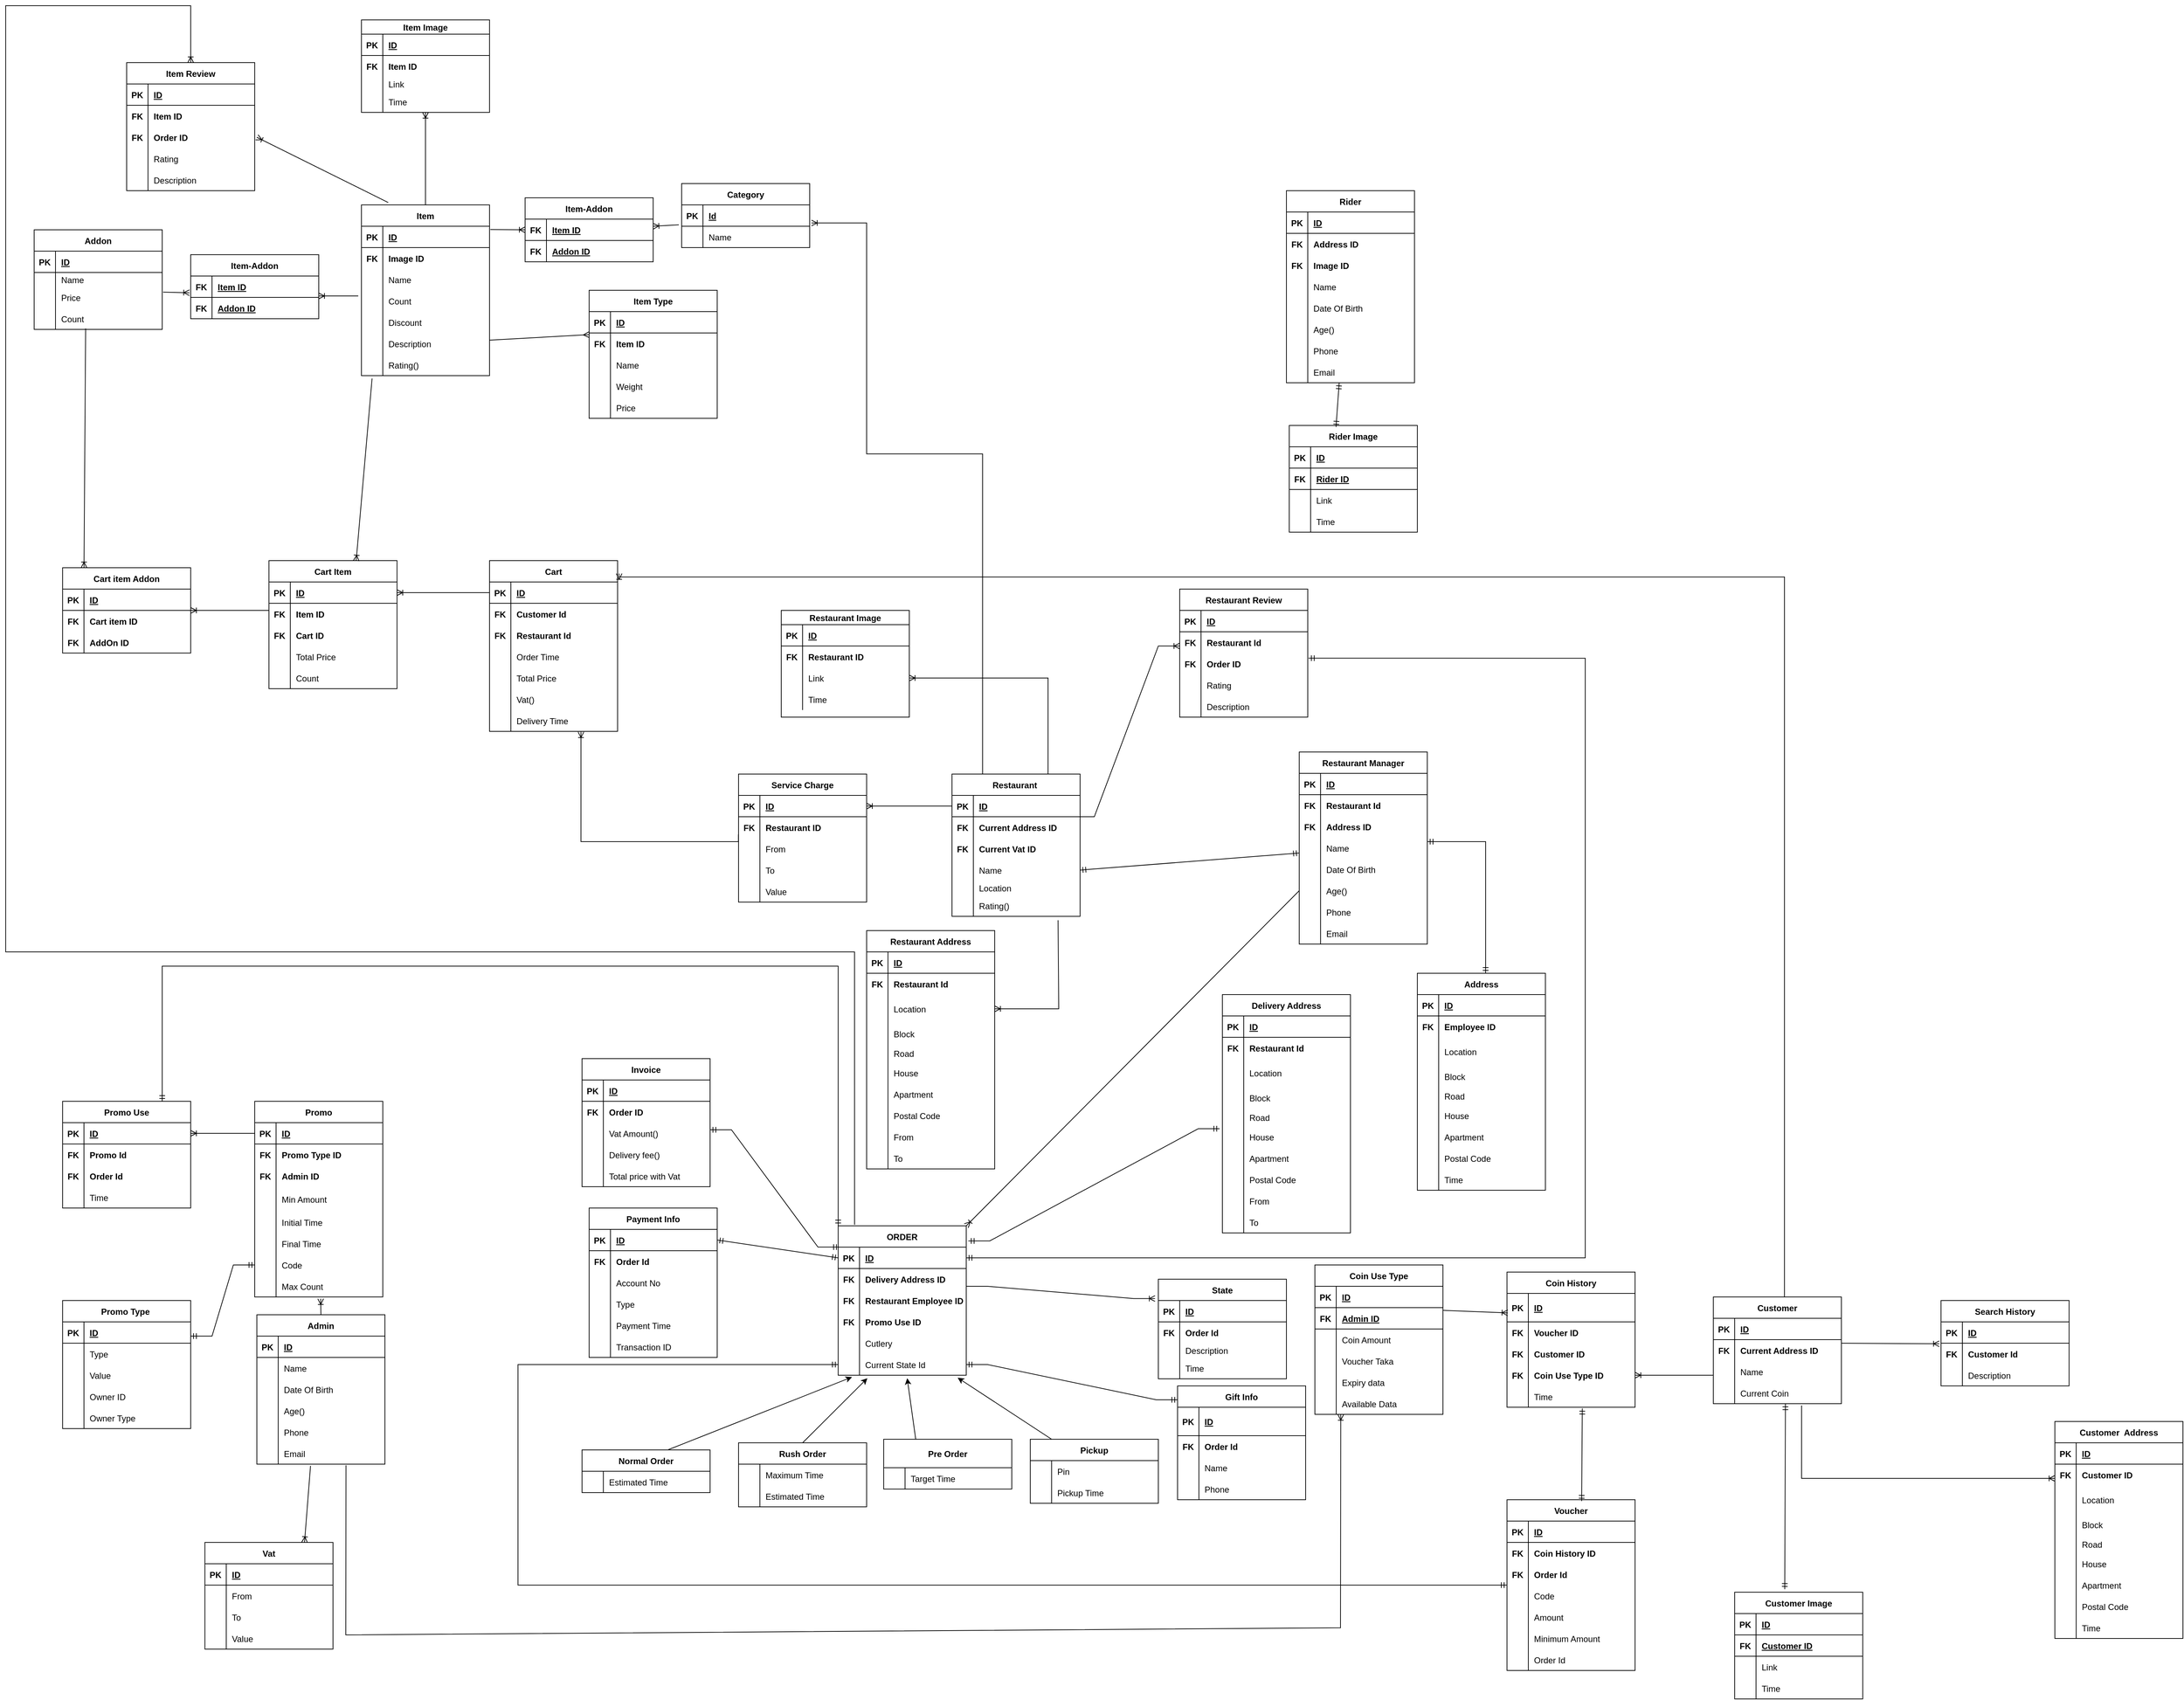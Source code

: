 <mxfile version="16.2.7" type="device" pages="9"><diagram id="gJWIPm8d3JSo1mIMXmpx" name="Page-1"><mxGraphModel dx="2036" dy="1831" grid="1" gridSize="10" guides="1" tooltips="1" connect="1" arrows="1" fold="1" page="1" pageScale="1" pageWidth="827" pageHeight="1169" math="0" shadow="0"><root><mxCell id="0"/><mxCell id="1" parent="0"/><mxCell id="dHycjfJc4Kkv4p0LiEUQ-1" value="Coin History" style="shape=table;startSize=30;container=1;collapsible=1;childLayout=tableLayout;fixedRows=1;rowLines=0;fontStyle=1;align=center;resizeLast=1;" parent="1" vertex="1"><mxGeometry x="1290" y="1240" width="180" height="190" as="geometry"><mxRectangle x="160" y="-265" width="100" height="30" as="alternateBounds"/></mxGeometry></mxCell><mxCell id="dHycjfJc4Kkv4p0LiEUQ-2" value="" style="shape=tableRow;horizontal=0;startSize=0;swimlaneHead=0;swimlaneBody=0;fillColor=none;collapsible=0;dropTarget=0;points=[[0,0.5],[1,0.5]];portConstraint=eastwest;top=0;left=0;right=0;bottom=1;" parent="dHycjfJc4Kkv4p0LiEUQ-1" vertex="1"><mxGeometry y="30" width="180" height="40" as="geometry"/></mxCell><mxCell id="dHycjfJc4Kkv4p0LiEUQ-3" value="PK" style="shape=partialRectangle;connectable=0;fillColor=none;top=0;left=0;bottom=0;right=0;fontStyle=1;overflow=hidden;" parent="dHycjfJc4Kkv4p0LiEUQ-2" vertex="1"><mxGeometry width="30" height="40" as="geometry"><mxRectangle width="30" height="40" as="alternateBounds"/></mxGeometry></mxCell><mxCell id="dHycjfJc4Kkv4p0LiEUQ-4" value="ID" style="shape=partialRectangle;connectable=0;fillColor=none;top=0;left=0;bottom=0;right=0;align=left;spacingLeft=6;fontStyle=5;overflow=hidden;" parent="dHycjfJc4Kkv4p0LiEUQ-2" vertex="1"><mxGeometry x="30" width="150" height="40" as="geometry"><mxRectangle width="150" height="40" as="alternateBounds"/></mxGeometry></mxCell><mxCell id="v_IExZAFPlhBnUKjM4V4-102" value="" style="shape=tableRow;horizontal=0;startSize=0;swimlaneHead=0;swimlaneBody=0;fillColor=none;collapsible=0;dropTarget=0;points=[[0,0.5],[1,0.5]];portConstraint=eastwest;top=0;left=0;right=0;bottom=0;" parent="dHycjfJc4Kkv4p0LiEUQ-1" vertex="1"><mxGeometry y="70" width="180" height="30" as="geometry"/></mxCell><mxCell id="v_IExZAFPlhBnUKjM4V4-103" value="FK" style="shape=partialRectangle;connectable=0;fillColor=none;top=0;left=0;bottom=0;right=0;fontStyle=1;overflow=hidden;" parent="v_IExZAFPlhBnUKjM4V4-102" vertex="1"><mxGeometry width="30" height="30" as="geometry"><mxRectangle width="30" height="30" as="alternateBounds"/></mxGeometry></mxCell><mxCell id="v_IExZAFPlhBnUKjM4V4-104" value="Voucher ID" style="shape=partialRectangle;connectable=0;fillColor=none;top=0;left=0;bottom=0;right=0;align=left;spacingLeft=6;fontStyle=1;overflow=hidden;" parent="v_IExZAFPlhBnUKjM4V4-102" vertex="1"><mxGeometry x="30" width="150" height="30" as="geometry"><mxRectangle width="150" height="30" as="alternateBounds"/></mxGeometry></mxCell><mxCell id="yRINf4U_OF0I19XG3jeC-15" value="" style="shape=tableRow;horizontal=0;startSize=0;swimlaneHead=0;swimlaneBody=0;fillColor=none;collapsible=0;dropTarget=0;points=[[0,0.5],[1,0.5]];portConstraint=eastwest;top=0;left=0;right=0;bottom=0;" parent="dHycjfJc4Kkv4p0LiEUQ-1" vertex="1"><mxGeometry y="100" width="180" height="30" as="geometry"/></mxCell><mxCell id="yRINf4U_OF0I19XG3jeC-16" value="FK" style="shape=partialRectangle;connectable=0;fillColor=none;top=0;left=0;bottom=0;right=0;fontStyle=1;overflow=hidden;" parent="yRINf4U_OF0I19XG3jeC-15" vertex="1"><mxGeometry width="30" height="30" as="geometry"><mxRectangle width="30" height="30" as="alternateBounds"/></mxGeometry></mxCell><mxCell id="yRINf4U_OF0I19XG3jeC-17" value="Customer ID" style="shape=partialRectangle;connectable=0;fillColor=none;top=0;left=0;bottom=0;right=0;align=left;spacingLeft=6;fontStyle=1;overflow=hidden;" parent="yRINf4U_OF0I19XG3jeC-15" vertex="1"><mxGeometry x="30" width="150" height="30" as="geometry"><mxRectangle width="150" height="30" as="alternateBounds"/></mxGeometry></mxCell><mxCell id="v_IExZAFPlhBnUKjM4V4-115" value="" style="shape=tableRow;horizontal=0;startSize=0;swimlaneHead=0;swimlaneBody=0;fillColor=none;collapsible=0;dropTarget=0;points=[[0,0.5],[1,0.5]];portConstraint=eastwest;top=0;left=0;right=0;bottom=0;" parent="dHycjfJc4Kkv4p0LiEUQ-1" vertex="1"><mxGeometry y="130" width="180" height="30" as="geometry"/></mxCell><mxCell id="v_IExZAFPlhBnUKjM4V4-116" value="FK" style="shape=partialRectangle;connectable=0;fillColor=none;top=0;left=0;bottom=0;right=0;fontStyle=1;overflow=hidden;" parent="v_IExZAFPlhBnUKjM4V4-115" vertex="1"><mxGeometry width="30" height="30" as="geometry"><mxRectangle width="30" height="30" as="alternateBounds"/></mxGeometry></mxCell><mxCell id="v_IExZAFPlhBnUKjM4V4-117" value="Coin Use Type ID" style="shape=partialRectangle;connectable=0;fillColor=none;top=0;left=0;bottom=0;right=0;align=left;spacingLeft=6;fontStyle=1;overflow=hidden;" parent="v_IExZAFPlhBnUKjM4V4-115" vertex="1"><mxGeometry x="30" width="150" height="30" as="geometry"><mxRectangle width="150" height="30" as="alternateBounds"/></mxGeometry></mxCell><mxCell id="dHycjfJc4Kkv4p0LiEUQ-8" value="" style="shape=tableRow;horizontal=0;startSize=0;swimlaneHead=0;swimlaneBody=0;fillColor=none;collapsible=0;dropTarget=0;points=[[0,0.5],[1,0.5]];portConstraint=eastwest;top=0;left=0;right=0;bottom=0;" parent="dHycjfJc4Kkv4p0LiEUQ-1" vertex="1"><mxGeometry y="160" width="180" height="30" as="geometry"/></mxCell><mxCell id="dHycjfJc4Kkv4p0LiEUQ-9" value="" style="shape=partialRectangle;connectable=0;fillColor=none;top=0;left=0;bottom=0;right=0;editable=1;overflow=hidden;" parent="dHycjfJc4Kkv4p0LiEUQ-8" vertex="1"><mxGeometry width="30" height="30" as="geometry"><mxRectangle width="30" height="30" as="alternateBounds"/></mxGeometry></mxCell><mxCell id="dHycjfJc4Kkv4p0LiEUQ-10" value="Time" style="shape=partialRectangle;connectable=0;fillColor=none;top=0;left=0;bottom=0;right=0;align=left;spacingLeft=6;overflow=hidden;" parent="dHycjfJc4Kkv4p0LiEUQ-8" vertex="1"><mxGeometry x="30" width="150" height="30" as="geometry"><mxRectangle width="150" height="30" as="alternateBounds"/></mxGeometry></mxCell><mxCell id="dHycjfJc4Kkv4p0LiEUQ-14" value="Coin Use Type" style="shape=table;startSize=30;container=1;collapsible=1;childLayout=tableLayout;fixedRows=1;rowLines=0;fontStyle=1;align=center;resizeLast=1;" parent="1" vertex="1"><mxGeometry x="1020" y="1230" width="180" height="210" as="geometry"><mxRectangle x="590" y="-270" width="110" height="30" as="alternateBounds"/></mxGeometry></mxCell><mxCell id="dHycjfJc4Kkv4p0LiEUQ-15" value="" style="shape=tableRow;horizontal=0;startSize=0;swimlaneHead=0;swimlaneBody=0;fillColor=none;collapsible=0;dropTarget=0;points=[[0,0.5],[1,0.5]];portConstraint=eastwest;top=0;left=0;right=0;bottom=1;" parent="dHycjfJc4Kkv4p0LiEUQ-14" vertex="1"><mxGeometry y="30" width="180" height="30" as="geometry"/></mxCell><mxCell id="dHycjfJc4Kkv4p0LiEUQ-16" value="PK" style="shape=partialRectangle;connectable=0;fillColor=none;top=0;left=0;bottom=0;right=0;fontStyle=1;overflow=hidden;" parent="dHycjfJc4Kkv4p0LiEUQ-15" vertex="1"><mxGeometry width="30" height="30" as="geometry"><mxRectangle width="30" height="30" as="alternateBounds"/></mxGeometry></mxCell><mxCell id="dHycjfJc4Kkv4p0LiEUQ-17" value="ID" style="shape=partialRectangle;connectable=0;fillColor=none;top=0;left=0;bottom=0;right=0;align=left;spacingLeft=6;fontStyle=5;overflow=hidden;" parent="dHycjfJc4Kkv4p0LiEUQ-15" vertex="1"><mxGeometry x="30" width="150" height="30" as="geometry"><mxRectangle width="150" height="30" as="alternateBounds"/></mxGeometry></mxCell><mxCell id="IcN5s9J4lQ8CQ_XIgoYY-3" value="" style="shape=tableRow;horizontal=0;startSize=0;swimlaneHead=0;swimlaneBody=0;fillColor=none;collapsible=0;dropTarget=0;points=[[0,0.5],[1,0.5]];portConstraint=eastwest;top=0;left=0;right=0;bottom=1;" parent="dHycjfJc4Kkv4p0LiEUQ-14" vertex="1"><mxGeometry y="60" width="180" height="30" as="geometry"/></mxCell><mxCell id="IcN5s9J4lQ8CQ_XIgoYY-4" value="FK" style="shape=partialRectangle;connectable=0;fillColor=none;top=0;left=0;bottom=0;right=0;fontStyle=1;overflow=hidden;" parent="IcN5s9J4lQ8CQ_XIgoYY-3" vertex="1"><mxGeometry width="30" height="30" as="geometry"><mxRectangle width="30" height="30" as="alternateBounds"/></mxGeometry></mxCell><mxCell id="IcN5s9J4lQ8CQ_XIgoYY-5" value="Admin ID" style="shape=partialRectangle;connectable=0;fillColor=none;top=0;left=0;bottom=0;right=0;align=left;spacingLeft=6;fontStyle=5;overflow=hidden;" parent="IcN5s9J4lQ8CQ_XIgoYY-3" vertex="1"><mxGeometry x="30" width="150" height="30" as="geometry"><mxRectangle width="150" height="30" as="alternateBounds"/></mxGeometry></mxCell><mxCell id="dHycjfJc4Kkv4p0LiEUQ-18" value="" style="shape=tableRow;horizontal=0;startSize=0;swimlaneHead=0;swimlaneBody=0;fillColor=none;collapsible=0;dropTarget=0;points=[[0,0.5],[1,0.5]];portConstraint=eastwest;top=0;left=0;right=0;bottom=0;" parent="dHycjfJc4Kkv4p0LiEUQ-14" vertex="1"><mxGeometry y="90" width="180" height="30" as="geometry"/></mxCell><mxCell id="dHycjfJc4Kkv4p0LiEUQ-19" value="" style="shape=partialRectangle;connectable=0;fillColor=none;top=0;left=0;bottom=0;right=0;editable=1;overflow=hidden;" parent="dHycjfJc4Kkv4p0LiEUQ-18" vertex="1"><mxGeometry width="30" height="30" as="geometry"><mxRectangle width="30" height="30" as="alternateBounds"/></mxGeometry></mxCell><mxCell id="dHycjfJc4Kkv4p0LiEUQ-20" value="Coin Amount" style="shape=partialRectangle;connectable=0;fillColor=none;top=0;left=0;bottom=0;right=0;align=left;spacingLeft=6;overflow=hidden;" parent="dHycjfJc4Kkv4p0LiEUQ-18" vertex="1"><mxGeometry x="30" width="150" height="30" as="geometry"><mxRectangle width="150" height="30" as="alternateBounds"/></mxGeometry></mxCell><mxCell id="dHycjfJc4Kkv4p0LiEUQ-21" value="" style="shape=tableRow;horizontal=0;startSize=0;swimlaneHead=0;swimlaneBody=0;fillColor=none;collapsible=0;dropTarget=0;points=[[0,0.5],[1,0.5]];portConstraint=eastwest;top=0;left=0;right=0;bottom=0;" parent="dHycjfJc4Kkv4p0LiEUQ-14" vertex="1"><mxGeometry y="120" width="180" height="30" as="geometry"/></mxCell><mxCell id="dHycjfJc4Kkv4p0LiEUQ-22" value="" style="shape=partialRectangle;connectable=0;fillColor=none;top=0;left=0;bottom=0;right=0;editable=1;overflow=hidden;" parent="dHycjfJc4Kkv4p0LiEUQ-21" vertex="1"><mxGeometry width="30" height="30" as="geometry"><mxRectangle width="30" height="30" as="alternateBounds"/></mxGeometry></mxCell><mxCell id="dHycjfJc4Kkv4p0LiEUQ-23" value="Voucher Taka" style="shape=partialRectangle;connectable=0;fillColor=none;top=0;left=0;bottom=0;right=0;align=left;spacingLeft=6;overflow=hidden;" parent="dHycjfJc4Kkv4p0LiEUQ-21" vertex="1"><mxGeometry x="30" width="150" height="30" as="geometry"><mxRectangle width="150" height="30" as="alternateBounds"/></mxGeometry></mxCell><mxCell id="dHycjfJc4Kkv4p0LiEUQ-24" value="" style="shape=tableRow;horizontal=0;startSize=0;swimlaneHead=0;swimlaneBody=0;fillColor=none;collapsible=0;dropTarget=0;points=[[0,0.5],[1,0.5]];portConstraint=eastwest;top=0;left=0;right=0;bottom=0;" parent="dHycjfJc4Kkv4p0LiEUQ-14" vertex="1"><mxGeometry y="150" width="180" height="30" as="geometry"/></mxCell><mxCell id="dHycjfJc4Kkv4p0LiEUQ-25" value="" style="shape=partialRectangle;connectable=0;fillColor=none;top=0;left=0;bottom=0;right=0;editable=1;overflow=hidden;" parent="dHycjfJc4Kkv4p0LiEUQ-24" vertex="1"><mxGeometry width="30" height="30" as="geometry"><mxRectangle width="30" height="30" as="alternateBounds"/></mxGeometry></mxCell><mxCell id="dHycjfJc4Kkv4p0LiEUQ-26" value="Expiry data" style="shape=partialRectangle;connectable=0;fillColor=none;top=0;left=0;bottom=0;right=0;align=left;spacingLeft=6;overflow=hidden;" parent="dHycjfJc4Kkv4p0LiEUQ-24" vertex="1"><mxGeometry x="30" width="150" height="30" as="geometry"><mxRectangle width="150" height="30" as="alternateBounds"/></mxGeometry></mxCell><mxCell id="dHycjfJc4Kkv4p0LiEUQ-28" value="" style="shape=tableRow;horizontal=0;startSize=0;swimlaneHead=0;swimlaneBody=0;fillColor=none;collapsible=0;dropTarget=0;points=[[0,0.5],[1,0.5]];portConstraint=eastwest;top=0;left=0;right=0;bottom=0;" parent="dHycjfJc4Kkv4p0LiEUQ-14" vertex="1"><mxGeometry y="180" width="180" height="30" as="geometry"/></mxCell><mxCell id="dHycjfJc4Kkv4p0LiEUQ-29" value="" style="shape=partialRectangle;connectable=0;fillColor=none;top=0;left=0;bottom=0;right=0;editable=1;overflow=hidden;" parent="dHycjfJc4Kkv4p0LiEUQ-28" vertex="1"><mxGeometry width="30" height="30" as="geometry"><mxRectangle width="30" height="30" as="alternateBounds"/></mxGeometry></mxCell><mxCell id="dHycjfJc4Kkv4p0LiEUQ-30" value="Available Data" style="shape=partialRectangle;connectable=0;fillColor=none;top=0;left=0;bottom=0;right=0;align=left;spacingLeft=6;overflow=hidden;" parent="dHycjfJc4Kkv4p0LiEUQ-28" vertex="1"><mxGeometry x="30" width="150" height="30" as="geometry"><mxRectangle width="150" height="30" as="alternateBounds"/></mxGeometry></mxCell><mxCell id="dHycjfJc4Kkv4p0LiEUQ-31" value="Category" style="shape=table;startSize=30;container=1;collapsible=1;childLayout=tableLayout;fixedRows=1;rowLines=0;fontStyle=1;align=center;resizeLast=1;" parent="1" vertex="1"><mxGeometry x="130" y="-290" width="180" height="90" as="geometry"><mxRectangle x="-50" y="-265" width="80" height="30" as="alternateBounds"/></mxGeometry></mxCell><mxCell id="dHycjfJc4Kkv4p0LiEUQ-32" value="" style="shape=tableRow;horizontal=0;startSize=0;swimlaneHead=0;swimlaneBody=0;fillColor=none;collapsible=0;dropTarget=0;points=[[0,0.5],[1,0.5]];portConstraint=eastwest;top=0;left=0;right=0;bottom=1;" parent="dHycjfJc4Kkv4p0LiEUQ-31" vertex="1"><mxGeometry y="30" width="180" height="30" as="geometry"/></mxCell><mxCell id="dHycjfJc4Kkv4p0LiEUQ-33" value="PK" style="shape=partialRectangle;connectable=0;fillColor=none;top=0;left=0;bottom=0;right=0;fontStyle=1;overflow=hidden;" parent="dHycjfJc4Kkv4p0LiEUQ-32" vertex="1"><mxGeometry width="30" height="30" as="geometry"><mxRectangle width="30" height="30" as="alternateBounds"/></mxGeometry></mxCell><mxCell id="dHycjfJc4Kkv4p0LiEUQ-34" value="Id" style="shape=partialRectangle;connectable=0;fillColor=none;top=0;left=0;bottom=0;right=0;align=left;spacingLeft=6;fontStyle=5;overflow=hidden;" parent="dHycjfJc4Kkv4p0LiEUQ-32" vertex="1"><mxGeometry x="30" width="150" height="30" as="geometry"><mxRectangle width="150" height="30" as="alternateBounds"/></mxGeometry></mxCell><mxCell id="dHycjfJc4Kkv4p0LiEUQ-35" value="" style="shape=tableRow;horizontal=0;startSize=0;swimlaneHead=0;swimlaneBody=0;fillColor=none;collapsible=0;dropTarget=0;points=[[0,0.5],[1,0.5]];portConstraint=eastwest;top=0;left=0;right=0;bottom=0;" parent="dHycjfJc4Kkv4p0LiEUQ-31" vertex="1"><mxGeometry y="60" width="180" height="30" as="geometry"/></mxCell><mxCell id="dHycjfJc4Kkv4p0LiEUQ-36" value="" style="shape=partialRectangle;connectable=0;fillColor=none;top=0;left=0;bottom=0;right=0;editable=1;overflow=hidden;" parent="dHycjfJc4Kkv4p0LiEUQ-35" vertex="1"><mxGeometry width="30" height="30" as="geometry"><mxRectangle width="30" height="30" as="alternateBounds"/></mxGeometry></mxCell><mxCell id="dHycjfJc4Kkv4p0LiEUQ-37" value="Name" style="shape=partialRectangle;connectable=0;fillColor=none;top=0;left=0;bottom=0;right=0;align=left;spacingLeft=6;overflow=hidden;" parent="dHycjfJc4Kkv4p0LiEUQ-35" vertex="1"><mxGeometry x="30" width="150" height="30" as="geometry"><mxRectangle width="150" height="30" as="alternateBounds"/></mxGeometry></mxCell><mxCell id="kPJdbMhIZfu4YFqx3p8d-1" value="Addon" style="shape=table;startSize=30;container=1;collapsible=1;childLayout=tableLayout;fixedRows=1;rowLines=0;fontStyle=1;align=center;resizeLast=1;" parent="1" vertex="1"><mxGeometry x="-780" y="-225" width="180" height="140" as="geometry"><mxRectangle x="-60" y="-20" width="70" height="30" as="alternateBounds"/></mxGeometry></mxCell><mxCell id="kPJdbMhIZfu4YFqx3p8d-2" value="" style="shape=tableRow;horizontal=0;startSize=0;swimlaneHead=0;swimlaneBody=0;fillColor=none;collapsible=0;dropTarget=0;points=[[0,0.5],[1,0.5]];portConstraint=eastwest;top=0;left=0;right=0;bottom=1;" parent="kPJdbMhIZfu4YFqx3p8d-1" vertex="1"><mxGeometry y="30" width="180" height="30" as="geometry"/></mxCell><mxCell id="kPJdbMhIZfu4YFqx3p8d-3" value="PK" style="shape=partialRectangle;connectable=0;fillColor=none;top=0;left=0;bottom=0;right=0;fontStyle=1;overflow=hidden;" parent="kPJdbMhIZfu4YFqx3p8d-2" vertex="1"><mxGeometry width="30" height="30" as="geometry"><mxRectangle width="30" height="30" as="alternateBounds"/></mxGeometry></mxCell><mxCell id="kPJdbMhIZfu4YFqx3p8d-4" value="ID" style="shape=partialRectangle;connectable=0;fillColor=none;top=0;left=0;bottom=0;right=0;align=left;spacingLeft=6;fontStyle=5;overflow=hidden;" parent="kPJdbMhIZfu4YFqx3p8d-2" vertex="1"><mxGeometry x="30" width="150" height="30" as="geometry"><mxRectangle width="150" height="30" as="alternateBounds"/></mxGeometry></mxCell><mxCell id="kPJdbMhIZfu4YFqx3p8d-5" value="" style="shape=tableRow;horizontal=0;startSize=0;swimlaneHead=0;swimlaneBody=0;fillColor=none;collapsible=0;dropTarget=0;points=[[0,0.5],[1,0.5]];portConstraint=eastwest;top=0;left=0;right=0;bottom=0;" parent="kPJdbMhIZfu4YFqx3p8d-1" vertex="1"><mxGeometry y="60" width="180" height="20" as="geometry"/></mxCell><mxCell id="kPJdbMhIZfu4YFqx3p8d-6" value="" style="shape=partialRectangle;connectable=0;fillColor=none;top=0;left=0;bottom=0;right=0;editable=1;overflow=hidden;" parent="kPJdbMhIZfu4YFqx3p8d-5" vertex="1"><mxGeometry width="30" height="20" as="geometry"><mxRectangle width="30" height="20" as="alternateBounds"/></mxGeometry></mxCell><mxCell id="kPJdbMhIZfu4YFqx3p8d-7" value="Name" style="shape=partialRectangle;connectable=0;fillColor=none;top=0;left=0;bottom=0;right=0;align=left;spacingLeft=6;overflow=hidden;" parent="kPJdbMhIZfu4YFqx3p8d-5" vertex="1"><mxGeometry x="30" width="150" height="20" as="geometry"><mxRectangle width="150" height="20" as="alternateBounds"/></mxGeometry></mxCell><mxCell id="kPJdbMhIZfu4YFqx3p8d-8" value="" style="shape=tableRow;horizontal=0;startSize=0;swimlaneHead=0;swimlaneBody=0;fillColor=none;collapsible=0;dropTarget=0;points=[[0,0.5],[1,0.5]];portConstraint=eastwest;top=0;left=0;right=0;bottom=0;" parent="kPJdbMhIZfu4YFqx3p8d-1" vertex="1"><mxGeometry y="80" width="180" height="30" as="geometry"/></mxCell><mxCell id="kPJdbMhIZfu4YFqx3p8d-9" value="" style="shape=partialRectangle;connectable=0;fillColor=none;top=0;left=0;bottom=0;right=0;editable=1;overflow=hidden;" parent="kPJdbMhIZfu4YFqx3p8d-8" vertex="1"><mxGeometry width="30" height="30" as="geometry"><mxRectangle width="30" height="30" as="alternateBounds"/></mxGeometry></mxCell><mxCell id="kPJdbMhIZfu4YFqx3p8d-10" value="Price" style="shape=partialRectangle;connectable=0;fillColor=none;top=0;left=0;bottom=0;right=0;align=left;spacingLeft=6;overflow=hidden;" parent="kPJdbMhIZfu4YFqx3p8d-8" vertex="1"><mxGeometry x="30" width="150" height="30" as="geometry"><mxRectangle width="150" height="30" as="alternateBounds"/></mxGeometry></mxCell><mxCell id="kPJdbMhIZfu4YFqx3p8d-11" value="" style="shape=tableRow;horizontal=0;startSize=0;swimlaneHead=0;swimlaneBody=0;fillColor=none;collapsible=0;dropTarget=0;points=[[0,0.5],[1,0.5]];portConstraint=eastwest;top=0;left=0;right=0;bottom=0;" parent="kPJdbMhIZfu4YFqx3p8d-1" vertex="1"><mxGeometry y="110" width="180" height="30" as="geometry"/></mxCell><mxCell id="kPJdbMhIZfu4YFqx3p8d-12" value="" style="shape=partialRectangle;connectable=0;fillColor=none;top=0;left=0;bottom=0;right=0;editable=1;overflow=hidden;" parent="kPJdbMhIZfu4YFqx3p8d-11" vertex="1"><mxGeometry width="30" height="30" as="geometry"><mxRectangle width="30" height="30" as="alternateBounds"/></mxGeometry></mxCell><mxCell id="kPJdbMhIZfu4YFqx3p8d-13" value="Count" style="shape=partialRectangle;connectable=0;fillColor=none;top=0;left=0;bottom=0;right=0;align=left;spacingLeft=6;overflow=hidden;" parent="kPJdbMhIZfu4YFqx3p8d-11" vertex="1"><mxGeometry x="30" width="150" height="30" as="geometry"><mxRectangle width="150" height="30" as="alternateBounds"/></mxGeometry></mxCell><mxCell id="n7MhLRAK8dhR2-1Q9pvy-1" value="Item Type" style="shape=table;startSize=30;container=1;collapsible=1;childLayout=tableLayout;fixedRows=1;rowLines=0;fontStyle=1;align=center;resizeLast=1;" parent="1" vertex="1"><mxGeometry y="-140" width="180" height="180" as="geometry"><mxRectangle x="160" y="-20" width="90" height="30" as="alternateBounds"/></mxGeometry></mxCell><mxCell id="n7MhLRAK8dhR2-1Q9pvy-2" value="" style="shape=tableRow;horizontal=0;startSize=0;swimlaneHead=0;swimlaneBody=0;fillColor=none;collapsible=0;dropTarget=0;points=[[0,0.5],[1,0.5]];portConstraint=eastwest;top=0;left=0;right=0;bottom=1;" parent="n7MhLRAK8dhR2-1Q9pvy-1" vertex="1"><mxGeometry y="30" width="180" height="30" as="geometry"/></mxCell><mxCell id="n7MhLRAK8dhR2-1Q9pvy-3" value="PK" style="shape=partialRectangle;connectable=0;fillColor=none;top=0;left=0;bottom=0;right=0;fontStyle=1;overflow=hidden;" parent="n7MhLRAK8dhR2-1Q9pvy-2" vertex="1"><mxGeometry width="30" height="30" as="geometry"><mxRectangle width="30" height="30" as="alternateBounds"/></mxGeometry></mxCell><mxCell id="n7MhLRAK8dhR2-1Q9pvy-4" value="ID" style="shape=partialRectangle;connectable=0;fillColor=none;top=0;left=0;bottom=0;right=0;align=left;spacingLeft=6;fontStyle=5;overflow=hidden;" parent="n7MhLRAK8dhR2-1Q9pvy-2" vertex="1"><mxGeometry x="30" width="150" height="30" as="geometry"><mxRectangle width="150" height="30" as="alternateBounds"/></mxGeometry></mxCell><mxCell id="v_IExZAFPlhBnUKjM4V4-95" value="" style="shape=tableRow;horizontal=0;startSize=0;swimlaneHead=0;swimlaneBody=0;fillColor=none;collapsible=0;dropTarget=0;points=[[0,0.5],[1,0.5]];portConstraint=eastwest;top=0;left=0;right=0;bottom=0;" parent="n7MhLRAK8dhR2-1Q9pvy-1" vertex="1"><mxGeometry y="60" width="180" height="30" as="geometry"/></mxCell><mxCell id="v_IExZAFPlhBnUKjM4V4-96" value="FK" style="shape=partialRectangle;connectable=0;fillColor=none;top=0;left=0;bottom=0;right=0;fontStyle=1;overflow=hidden;" parent="v_IExZAFPlhBnUKjM4V4-95" vertex="1"><mxGeometry width="30" height="30" as="geometry"><mxRectangle width="30" height="30" as="alternateBounds"/></mxGeometry></mxCell><mxCell id="v_IExZAFPlhBnUKjM4V4-97" value="Item ID" style="shape=partialRectangle;connectable=0;fillColor=none;top=0;left=0;bottom=0;right=0;align=left;spacingLeft=6;fontStyle=1;overflow=hidden;" parent="v_IExZAFPlhBnUKjM4V4-95" vertex="1"><mxGeometry x="30" width="150" height="30" as="geometry"><mxRectangle width="150" height="30" as="alternateBounds"/></mxGeometry></mxCell><mxCell id="n7MhLRAK8dhR2-1Q9pvy-5" value="" style="shape=tableRow;horizontal=0;startSize=0;swimlaneHead=0;swimlaneBody=0;fillColor=none;collapsible=0;dropTarget=0;points=[[0,0.5],[1,0.5]];portConstraint=eastwest;top=0;left=0;right=0;bottom=0;" parent="n7MhLRAK8dhR2-1Q9pvy-1" vertex="1"><mxGeometry y="90" width="180" height="30" as="geometry"/></mxCell><mxCell id="n7MhLRAK8dhR2-1Q9pvy-6" value="" style="shape=partialRectangle;connectable=0;fillColor=none;top=0;left=0;bottom=0;right=0;editable=1;overflow=hidden;" parent="n7MhLRAK8dhR2-1Q9pvy-5" vertex="1"><mxGeometry width="30" height="30" as="geometry"><mxRectangle width="30" height="30" as="alternateBounds"/></mxGeometry></mxCell><mxCell id="n7MhLRAK8dhR2-1Q9pvy-7" value="Name" style="shape=partialRectangle;connectable=0;fillColor=none;top=0;left=0;bottom=0;right=0;align=left;spacingLeft=6;overflow=hidden;" parent="n7MhLRAK8dhR2-1Q9pvy-5" vertex="1"><mxGeometry x="30" width="150" height="30" as="geometry"><mxRectangle width="150" height="30" as="alternateBounds"/></mxGeometry></mxCell><mxCell id="n7MhLRAK8dhR2-1Q9pvy-8" value="" style="shape=tableRow;horizontal=0;startSize=0;swimlaneHead=0;swimlaneBody=0;fillColor=none;collapsible=0;dropTarget=0;points=[[0,0.5],[1,0.5]];portConstraint=eastwest;top=0;left=0;right=0;bottom=0;" parent="n7MhLRAK8dhR2-1Q9pvy-1" vertex="1"><mxGeometry y="120" width="180" height="30" as="geometry"/></mxCell><mxCell id="n7MhLRAK8dhR2-1Q9pvy-9" value="" style="shape=partialRectangle;connectable=0;fillColor=none;top=0;left=0;bottom=0;right=0;editable=1;overflow=hidden;" parent="n7MhLRAK8dhR2-1Q9pvy-8" vertex="1"><mxGeometry width="30" height="30" as="geometry"><mxRectangle width="30" height="30" as="alternateBounds"/></mxGeometry></mxCell><mxCell id="n7MhLRAK8dhR2-1Q9pvy-10" value="Weight" style="shape=partialRectangle;connectable=0;fillColor=none;top=0;left=0;bottom=0;right=0;align=left;spacingLeft=6;overflow=hidden;" parent="n7MhLRAK8dhR2-1Q9pvy-8" vertex="1"><mxGeometry x="30" width="150" height="30" as="geometry"><mxRectangle width="150" height="30" as="alternateBounds"/></mxGeometry></mxCell><mxCell id="n7MhLRAK8dhR2-1Q9pvy-11" value="" style="shape=tableRow;horizontal=0;startSize=0;swimlaneHead=0;swimlaneBody=0;fillColor=none;collapsible=0;dropTarget=0;points=[[0,0.5],[1,0.5]];portConstraint=eastwest;top=0;left=0;right=0;bottom=0;" parent="n7MhLRAK8dhR2-1Q9pvy-1" vertex="1"><mxGeometry y="150" width="180" height="30" as="geometry"/></mxCell><mxCell id="n7MhLRAK8dhR2-1Q9pvy-12" value="" style="shape=partialRectangle;connectable=0;fillColor=none;top=0;left=0;bottom=0;right=0;editable=1;overflow=hidden;" parent="n7MhLRAK8dhR2-1Q9pvy-11" vertex="1"><mxGeometry width="30" height="30" as="geometry"><mxRectangle width="30" height="30" as="alternateBounds"/></mxGeometry></mxCell><mxCell id="n7MhLRAK8dhR2-1Q9pvy-13" value="Price" style="shape=partialRectangle;connectable=0;fillColor=none;top=0;left=0;bottom=0;right=0;align=left;spacingLeft=6;overflow=hidden;" parent="n7MhLRAK8dhR2-1Q9pvy-11" vertex="1"><mxGeometry x="30" width="150" height="30" as="geometry"><mxRectangle width="150" height="30" as="alternateBounds"/></mxGeometry></mxCell><mxCell id="n7MhLRAK8dhR2-1Q9pvy-14" value="Payment Info" style="shape=table;startSize=30;container=1;collapsible=1;childLayout=tableLayout;fixedRows=1;rowLines=0;fontStyle=1;align=center;resizeLast=1;" parent="1" vertex="1"><mxGeometry y="1150" width="180" height="210" as="geometry"><mxRectangle x="370" y="-30" width="130" height="30" as="alternateBounds"/></mxGeometry></mxCell><mxCell id="n7MhLRAK8dhR2-1Q9pvy-15" value="" style="shape=tableRow;horizontal=0;startSize=0;swimlaneHead=0;swimlaneBody=0;fillColor=none;collapsible=0;dropTarget=0;points=[[0,0.5],[1,0.5]];portConstraint=eastwest;top=0;left=0;right=0;bottom=1;" parent="n7MhLRAK8dhR2-1Q9pvy-14" vertex="1"><mxGeometry y="30" width="180" height="30" as="geometry"/></mxCell><mxCell id="n7MhLRAK8dhR2-1Q9pvy-16" value="PK" style="shape=partialRectangle;connectable=0;fillColor=none;top=0;left=0;bottom=0;right=0;fontStyle=1;overflow=hidden;" parent="n7MhLRAK8dhR2-1Q9pvy-15" vertex="1"><mxGeometry width="30" height="30" as="geometry"><mxRectangle width="30" height="30" as="alternateBounds"/></mxGeometry></mxCell><mxCell id="n7MhLRAK8dhR2-1Q9pvy-17" value="ID" style="shape=partialRectangle;connectable=0;fillColor=none;top=0;left=0;bottom=0;right=0;align=left;spacingLeft=6;fontStyle=5;overflow=hidden;" parent="n7MhLRAK8dhR2-1Q9pvy-15" vertex="1"><mxGeometry x="30" width="150" height="30" as="geometry"><mxRectangle width="150" height="30" as="alternateBounds"/></mxGeometry></mxCell><mxCell id="n7MhLRAK8dhR2-1Q9pvy-28" value="" style="shape=tableRow;horizontal=0;startSize=0;swimlaneHead=0;swimlaneBody=0;fillColor=none;collapsible=0;dropTarget=0;points=[[0,0.5],[1,0.5]];portConstraint=eastwest;top=0;left=0;right=0;bottom=0;" parent="n7MhLRAK8dhR2-1Q9pvy-14" vertex="1"><mxGeometry y="60" width="180" height="30" as="geometry"/></mxCell><mxCell id="n7MhLRAK8dhR2-1Q9pvy-29" value="FK" style="shape=partialRectangle;connectable=0;fillColor=none;top=0;left=0;bottom=0;right=0;fontStyle=1;overflow=hidden;" parent="n7MhLRAK8dhR2-1Q9pvy-28" vertex="1"><mxGeometry width="30" height="30" as="geometry"><mxRectangle width="30" height="30" as="alternateBounds"/></mxGeometry></mxCell><mxCell id="n7MhLRAK8dhR2-1Q9pvy-30" value="Order Id" style="shape=partialRectangle;connectable=0;fillColor=none;top=0;left=0;bottom=0;right=0;align=left;spacingLeft=6;fontStyle=1;overflow=hidden;" parent="n7MhLRAK8dhR2-1Q9pvy-28" vertex="1"><mxGeometry x="30" width="150" height="30" as="geometry"><mxRectangle width="150" height="30" as="alternateBounds"/></mxGeometry></mxCell><mxCell id="LR3nwL7H87N9lLwvMPbR-40" value="" style="shape=tableRow;horizontal=0;startSize=0;swimlaneHead=0;swimlaneBody=0;fillColor=none;collapsible=0;dropTarget=0;points=[[0,0.5],[1,0.5]];portConstraint=eastwest;top=0;left=0;right=0;bottom=0;" parent="n7MhLRAK8dhR2-1Q9pvy-14" vertex="1"><mxGeometry y="90" width="180" height="30" as="geometry"/></mxCell><mxCell id="LR3nwL7H87N9lLwvMPbR-41" value="" style="shape=partialRectangle;connectable=0;fillColor=none;top=0;left=0;bottom=0;right=0;editable=1;overflow=hidden;" parent="LR3nwL7H87N9lLwvMPbR-40" vertex="1"><mxGeometry width="30" height="30" as="geometry"><mxRectangle width="30" height="30" as="alternateBounds"/></mxGeometry></mxCell><mxCell id="LR3nwL7H87N9lLwvMPbR-42" value="Account No" style="shape=partialRectangle;connectable=0;fillColor=none;top=0;left=0;bottom=0;right=0;align=left;spacingLeft=6;overflow=hidden;" parent="LR3nwL7H87N9lLwvMPbR-40" vertex="1"><mxGeometry x="30" width="150" height="30" as="geometry"><mxRectangle width="150" height="30" as="alternateBounds"/></mxGeometry></mxCell><mxCell id="LR3nwL7H87N9lLwvMPbR-37" value="" style="shape=tableRow;horizontal=0;startSize=0;swimlaneHead=0;swimlaneBody=0;fillColor=none;collapsible=0;dropTarget=0;points=[[0,0.5],[1,0.5]];portConstraint=eastwest;top=0;left=0;right=0;bottom=0;" parent="n7MhLRAK8dhR2-1Q9pvy-14" vertex="1"><mxGeometry y="120" width="180" height="30" as="geometry"/></mxCell><mxCell id="LR3nwL7H87N9lLwvMPbR-38" value="" style="shape=partialRectangle;connectable=0;fillColor=none;top=0;left=0;bottom=0;right=0;editable=1;overflow=hidden;" parent="LR3nwL7H87N9lLwvMPbR-37" vertex="1"><mxGeometry width="30" height="30" as="geometry"><mxRectangle width="30" height="30" as="alternateBounds"/></mxGeometry></mxCell><mxCell id="LR3nwL7H87N9lLwvMPbR-39" value="Type" style="shape=partialRectangle;connectable=0;fillColor=none;top=0;left=0;bottom=0;right=0;align=left;spacingLeft=6;overflow=hidden;" parent="LR3nwL7H87N9lLwvMPbR-37" vertex="1"><mxGeometry x="30" width="150" height="30" as="geometry"><mxRectangle width="150" height="30" as="alternateBounds"/></mxGeometry></mxCell><mxCell id="n7MhLRAK8dhR2-1Q9pvy-18" value="" style="shape=tableRow;horizontal=0;startSize=0;swimlaneHead=0;swimlaneBody=0;fillColor=none;collapsible=0;dropTarget=0;points=[[0,0.5],[1,0.5]];portConstraint=eastwest;top=0;left=0;right=0;bottom=0;" parent="n7MhLRAK8dhR2-1Q9pvy-14" vertex="1"><mxGeometry y="150" width="180" height="30" as="geometry"/></mxCell><mxCell id="n7MhLRAK8dhR2-1Q9pvy-19" value="" style="shape=partialRectangle;connectable=0;fillColor=none;top=0;left=0;bottom=0;right=0;editable=1;overflow=hidden;" parent="n7MhLRAK8dhR2-1Q9pvy-18" vertex="1"><mxGeometry width="30" height="30" as="geometry"><mxRectangle width="30" height="30" as="alternateBounds"/></mxGeometry></mxCell><mxCell id="n7MhLRAK8dhR2-1Q9pvy-20" value="Payment Time" style="shape=partialRectangle;connectable=0;fillColor=none;top=0;left=0;bottom=0;right=0;align=left;spacingLeft=6;overflow=hidden;" parent="n7MhLRAK8dhR2-1Q9pvy-18" vertex="1"><mxGeometry x="30" width="150" height="30" as="geometry"><mxRectangle width="150" height="30" as="alternateBounds"/></mxGeometry></mxCell><mxCell id="n7MhLRAK8dhR2-1Q9pvy-21" value="" style="shape=tableRow;horizontal=0;startSize=0;swimlaneHead=0;swimlaneBody=0;fillColor=none;collapsible=0;dropTarget=0;points=[[0,0.5],[1,0.5]];portConstraint=eastwest;top=0;left=0;right=0;bottom=0;" parent="n7MhLRAK8dhR2-1Q9pvy-14" vertex="1"><mxGeometry y="180" width="180" height="30" as="geometry"/></mxCell><mxCell id="n7MhLRAK8dhR2-1Q9pvy-22" value="" style="shape=partialRectangle;connectable=0;fillColor=none;top=0;left=0;bottom=0;right=0;editable=1;overflow=hidden;" parent="n7MhLRAK8dhR2-1Q9pvy-21" vertex="1"><mxGeometry width="30" height="30" as="geometry"><mxRectangle width="30" height="30" as="alternateBounds"/></mxGeometry></mxCell><mxCell id="n7MhLRAK8dhR2-1Q9pvy-23" value="Transaction ID" style="shape=partialRectangle;connectable=0;fillColor=none;top=0;left=0;bottom=0;right=0;align=left;spacingLeft=6;overflow=hidden;" parent="n7MhLRAK8dhR2-1Q9pvy-21" vertex="1"><mxGeometry x="30" width="150" height="30" as="geometry"><mxRectangle width="150" height="30" as="alternateBounds"/></mxGeometry></mxCell><mxCell id="n7MhLRAK8dhR2-1Q9pvy-45" value="Voucher" style="shape=table;startSize=30;container=1;collapsible=1;childLayout=tableLayout;fixedRows=1;rowLines=0;fontStyle=1;align=center;resizeLast=1;" parent="1" vertex="1"><mxGeometry x="1290" y="1560" width="180" height="240" as="geometry"><mxRectangle x="-60" y="160" width="80" height="30" as="alternateBounds"/></mxGeometry></mxCell><mxCell id="n7MhLRAK8dhR2-1Q9pvy-46" value="" style="shape=tableRow;horizontal=0;startSize=0;swimlaneHead=0;swimlaneBody=0;fillColor=none;collapsible=0;dropTarget=0;points=[[0,0.5],[1,0.5]];portConstraint=eastwest;top=0;left=0;right=0;bottom=1;" parent="n7MhLRAK8dhR2-1Q9pvy-45" vertex="1"><mxGeometry y="30" width="180" height="30" as="geometry"/></mxCell><mxCell id="n7MhLRAK8dhR2-1Q9pvy-47" value="PK" style="shape=partialRectangle;connectable=0;fillColor=none;top=0;left=0;bottom=0;right=0;fontStyle=1;overflow=hidden;" parent="n7MhLRAK8dhR2-1Q9pvy-46" vertex="1"><mxGeometry width="30" height="30" as="geometry"><mxRectangle width="30" height="30" as="alternateBounds"/></mxGeometry></mxCell><mxCell id="n7MhLRAK8dhR2-1Q9pvy-48" value="ID" style="shape=partialRectangle;connectable=0;fillColor=none;top=0;left=0;bottom=0;right=0;align=left;spacingLeft=6;fontStyle=5;overflow=hidden;" parent="n7MhLRAK8dhR2-1Q9pvy-46" vertex="1"><mxGeometry x="30" width="150" height="30" as="geometry"><mxRectangle width="150" height="30" as="alternateBounds"/></mxGeometry></mxCell><mxCell id="n7MhLRAK8dhR2-1Q9pvy-87" value="" style="shape=tableRow;horizontal=0;startSize=0;swimlaneHead=0;swimlaneBody=0;fillColor=none;collapsible=0;dropTarget=0;points=[[0,0.5],[1,0.5]];portConstraint=eastwest;top=0;left=0;right=0;bottom=0;" parent="n7MhLRAK8dhR2-1Q9pvy-45" vertex="1"><mxGeometry y="60" width="180" height="30" as="geometry"/></mxCell><mxCell id="n7MhLRAK8dhR2-1Q9pvy-88" value="FK" style="shape=partialRectangle;connectable=0;fillColor=none;top=0;left=0;bottom=0;right=0;fontStyle=1;overflow=hidden;" parent="n7MhLRAK8dhR2-1Q9pvy-87" vertex="1"><mxGeometry width="30" height="30" as="geometry"><mxRectangle width="30" height="30" as="alternateBounds"/></mxGeometry></mxCell><mxCell id="n7MhLRAK8dhR2-1Q9pvy-89" value="Coin History ID" style="shape=partialRectangle;connectable=0;fillColor=none;top=0;left=0;bottom=0;right=0;align=left;spacingLeft=6;fontStyle=1;overflow=hidden;" parent="n7MhLRAK8dhR2-1Q9pvy-87" vertex="1"><mxGeometry x="30" width="150" height="30" as="geometry"><mxRectangle width="150" height="30" as="alternateBounds"/></mxGeometry></mxCell><mxCell id="4HkvHCnpDfm7Ihmp5uk4-1" value="" style="shape=tableRow;horizontal=0;startSize=0;swimlaneHead=0;swimlaneBody=0;fillColor=none;collapsible=0;dropTarget=0;points=[[0,0.5],[1,0.5]];portConstraint=eastwest;top=0;left=0;right=0;bottom=0;" parent="n7MhLRAK8dhR2-1Q9pvy-45" vertex="1"><mxGeometry y="90" width="180" height="30" as="geometry"/></mxCell><mxCell id="4HkvHCnpDfm7Ihmp5uk4-2" value="FK" style="shape=partialRectangle;connectable=0;fillColor=none;top=0;left=0;bottom=0;right=0;fontStyle=1;overflow=hidden;" parent="4HkvHCnpDfm7Ihmp5uk4-1" vertex="1"><mxGeometry width="30" height="30" as="geometry"><mxRectangle width="30" height="30" as="alternateBounds"/></mxGeometry></mxCell><mxCell id="4HkvHCnpDfm7Ihmp5uk4-3" value="Order Id" style="shape=partialRectangle;connectable=0;fillColor=none;top=0;left=0;bottom=0;right=0;align=left;spacingLeft=6;fontStyle=1;overflow=hidden;" parent="4HkvHCnpDfm7Ihmp5uk4-1" vertex="1"><mxGeometry x="30" width="150" height="30" as="geometry"><mxRectangle width="150" height="30" as="alternateBounds"/></mxGeometry></mxCell><mxCell id="n7MhLRAK8dhR2-1Q9pvy-49" value="" style="shape=tableRow;horizontal=0;startSize=0;swimlaneHead=0;swimlaneBody=0;fillColor=none;collapsible=0;dropTarget=0;points=[[0,0.5],[1,0.5]];portConstraint=eastwest;top=0;left=0;right=0;bottom=0;" parent="n7MhLRAK8dhR2-1Q9pvy-45" vertex="1"><mxGeometry y="120" width="180" height="30" as="geometry"/></mxCell><mxCell id="n7MhLRAK8dhR2-1Q9pvy-50" value="" style="shape=partialRectangle;connectable=0;fillColor=none;top=0;left=0;bottom=0;right=0;editable=1;overflow=hidden;" parent="n7MhLRAK8dhR2-1Q9pvy-49" vertex="1"><mxGeometry width="30" height="30" as="geometry"><mxRectangle width="30" height="30" as="alternateBounds"/></mxGeometry></mxCell><mxCell id="n7MhLRAK8dhR2-1Q9pvy-51" value="Code" style="shape=partialRectangle;connectable=0;fillColor=none;top=0;left=0;bottom=0;right=0;align=left;spacingLeft=6;overflow=hidden;" parent="n7MhLRAK8dhR2-1Q9pvy-49" vertex="1"><mxGeometry x="30" width="150" height="30" as="geometry"><mxRectangle width="150" height="30" as="alternateBounds"/></mxGeometry></mxCell><mxCell id="n7MhLRAK8dhR2-1Q9pvy-52" value="" style="shape=tableRow;horizontal=0;startSize=0;swimlaneHead=0;swimlaneBody=0;fillColor=none;collapsible=0;dropTarget=0;points=[[0,0.5],[1,0.5]];portConstraint=eastwest;top=0;left=0;right=0;bottom=0;" parent="n7MhLRAK8dhR2-1Q9pvy-45" vertex="1"><mxGeometry y="150" width="180" height="30" as="geometry"/></mxCell><mxCell id="n7MhLRAK8dhR2-1Q9pvy-53" value="" style="shape=partialRectangle;connectable=0;fillColor=none;top=0;left=0;bottom=0;right=0;editable=1;overflow=hidden;" parent="n7MhLRAK8dhR2-1Q9pvy-52" vertex="1"><mxGeometry width="30" height="30" as="geometry"><mxRectangle width="30" height="30" as="alternateBounds"/></mxGeometry></mxCell><mxCell id="n7MhLRAK8dhR2-1Q9pvy-54" value="Amount" style="shape=partialRectangle;connectable=0;fillColor=none;top=0;left=0;bottom=0;right=0;align=left;spacingLeft=6;overflow=hidden;" parent="n7MhLRAK8dhR2-1Q9pvy-52" vertex="1"><mxGeometry x="30" width="150" height="30" as="geometry"><mxRectangle width="150" height="30" as="alternateBounds"/></mxGeometry></mxCell><mxCell id="n7MhLRAK8dhR2-1Q9pvy-55" value="" style="shape=tableRow;horizontal=0;startSize=0;swimlaneHead=0;swimlaneBody=0;fillColor=none;collapsible=0;dropTarget=0;points=[[0,0.5],[1,0.5]];portConstraint=eastwest;top=0;left=0;right=0;bottom=0;" parent="n7MhLRAK8dhR2-1Q9pvy-45" vertex="1"><mxGeometry y="180" width="180" height="30" as="geometry"/></mxCell><mxCell id="n7MhLRAK8dhR2-1Q9pvy-56" value="" style="shape=partialRectangle;connectable=0;fillColor=none;top=0;left=0;bottom=0;right=0;editable=1;overflow=hidden;" parent="n7MhLRAK8dhR2-1Q9pvy-55" vertex="1"><mxGeometry width="30" height="30" as="geometry"><mxRectangle width="30" height="30" as="alternateBounds"/></mxGeometry></mxCell><mxCell id="n7MhLRAK8dhR2-1Q9pvy-57" value="Minimum Amount" style="shape=partialRectangle;connectable=0;fillColor=none;top=0;left=0;bottom=0;right=0;align=left;spacingLeft=6;overflow=hidden;" parent="n7MhLRAK8dhR2-1Q9pvy-55" vertex="1"><mxGeometry x="30" width="150" height="30" as="geometry"><mxRectangle width="150" height="30" as="alternateBounds"/></mxGeometry></mxCell><mxCell id="n7MhLRAK8dhR2-1Q9pvy-90" value="" style="shape=tableRow;horizontal=0;startSize=0;swimlaneHead=0;swimlaneBody=0;fillColor=none;collapsible=0;dropTarget=0;points=[[0,0.5],[1,0.5]];portConstraint=eastwest;top=0;left=0;right=0;bottom=0;" parent="n7MhLRAK8dhR2-1Q9pvy-45" vertex="1"><mxGeometry y="210" width="180" height="30" as="geometry"/></mxCell><mxCell id="n7MhLRAK8dhR2-1Q9pvy-91" value="" style="shape=partialRectangle;connectable=0;fillColor=none;top=0;left=0;bottom=0;right=0;editable=1;overflow=hidden;" parent="n7MhLRAK8dhR2-1Q9pvy-90" vertex="1"><mxGeometry width="30" height="30" as="geometry"><mxRectangle width="30" height="30" as="alternateBounds"/></mxGeometry></mxCell><mxCell id="n7MhLRAK8dhR2-1Q9pvy-92" value="Order Id" style="shape=partialRectangle;connectable=0;fillColor=none;top=0;left=0;bottom=0;right=0;align=left;spacingLeft=6;overflow=hidden;" parent="n7MhLRAK8dhR2-1Q9pvy-90" vertex="1"><mxGeometry x="30" width="150" height="30" as="geometry"><mxRectangle width="150" height="30" as="alternateBounds"/></mxGeometry></mxCell><mxCell id="n7MhLRAK8dhR2-1Q9pvy-71" value="ORDER" style="shape=table;startSize=30;container=1;collapsible=1;childLayout=tableLayout;fixedRows=1;rowLines=0;fontStyle=1;align=center;resizeLast=1;" parent="1" vertex="1"><mxGeometry x="350" y="1175" width="180" height="210" as="geometry"/></mxCell><mxCell id="n7MhLRAK8dhR2-1Q9pvy-72" value="" style="shape=tableRow;horizontal=0;startSize=0;swimlaneHead=0;swimlaneBody=0;fillColor=none;collapsible=0;dropTarget=0;points=[[0,0.5],[1,0.5]];portConstraint=eastwest;top=0;left=0;right=0;bottom=1;" parent="n7MhLRAK8dhR2-1Q9pvy-71" vertex="1"><mxGeometry y="30" width="180" height="30" as="geometry"/></mxCell><mxCell id="n7MhLRAK8dhR2-1Q9pvy-73" value="PK" style="shape=partialRectangle;connectable=0;fillColor=none;top=0;left=0;bottom=0;right=0;fontStyle=1;overflow=hidden;" parent="n7MhLRAK8dhR2-1Q9pvy-72" vertex="1"><mxGeometry width="30" height="30" as="geometry"><mxRectangle width="30" height="30" as="alternateBounds"/></mxGeometry></mxCell><mxCell id="n7MhLRAK8dhR2-1Q9pvy-74" value="ID" style="shape=partialRectangle;connectable=0;fillColor=none;top=0;left=0;bottom=0;right=0;align=left;spacingLeft=6;fontStyle=5;overflow=hidden;" parent="n7MhLRAK8dhR2-1Q9pvy-72" vertex="1"><mxGeometry x="30" width="150" height="30" as="geometry"><mxRectangle width="150" height="30" as="alternateBounds"/></mxGeometry></mxCell><mxCell id="v_IExZAFPlhBnUKjM4V4-389" value="" style="shape=tableRow;horizontal=0;startSize=0;swimlaneHead=0;swimlaneBody=0;fillColor=none;collapsible=0;dropTarget=0;points=[[0,0.5],[1,0.5]];portConstraint=eastwest;top=0;left=0;right=0;bottom=0;" parent="n7MhLRAK8dhR2-1Q9pvy-71" vertex="1"><mxGeometry y="60" width="180" height="30" as="geometry"/></mxCell><mxCell id="v_IExZAFPlhBnUKjM4V4-390" value="FK" style="shape=partialRectangle;connectable=0;fillColor=none;top=0;left=0;bottom=0;right=0;fontStyle=1;overflow=hidden;" parent="v_IExZAFPlhBnUKjM4V4-389" vertex="1"><mxGeometry width="30" height="30" as="geometry"><mxRectangle width="30" height="30" as="alternateBounds"/></mxGeometry></mxCell><mxCell id="v_IExZAFPlhBnUKjM4V4-391" value="Delivery Address ID" style="shape=partialRectangle;connectable=0;fillColor=none;top=0;left=0;bottom=0;right=0;align=left;spacingLeft=6;fontStyle=1;overflow=hidden;" parent="v_IExZAFPlhBnUKjM4V4-389" vertex="1"><mxGeometry x="30" width="150" height="30" as="geometry"><mxRectangle width="150" height="30" as="alternateBounds"/></mxGeometry></mxCell><mxCell id="v_IExZAFPlhBnUKjM4V4-400" value="" style="shape=tableRow;horizontal=0;startSize=0;swimlaneHead=0;swimlaneBody=0;fillColor=none;collapsible=0;dropTarget=0;points=[[0,0.5],[1,0.5]];portConstraint=eastwest;top=0;left=0;right=0;bottom=0;" parent="n7MhLRAK8dhR2-1Q9pvy-71" vertex="1"><mxGeometry y="90" width="180" height="30" as="geometry"/></mxCell><mxCell id="v_IExZAFPlhBnUKjM4V4-401" value="FK" style="shape=partialRectangle;connectable=0;fillColor=none;top=0;left=0;bottom=0;right=0;fontStyle=1;overflow=hidden;" parent="v_IExZAFPlhBnUKjM4V4-400" vertex="1"><mxGeometry width="30" height="30" as="geometry"><mxRectangle width="30" height="30" as="alternateBounds"/></mxGeometry></mxCell><mxCell id="v_IExZAFPlhBnUKjM4V4-402" value="Restaurant Employee ID" style="shape=partialRectangle;connectable=0;fillColor=none;top=0;left=0;bottom=0;right=0;align=left;spacingLeft=6;fontStyle=1;overflow=hidden;" parent="v_IExZAFPlhBnUKjM4V4-400" vertex="1"><mxGeometry x="30" width="150" height="30" as="geometry"><mxRectangle width="150" height="30" as="alternateBounds"/></mxGeometry></mxCell><mxCell id="NoXXGJf7nuWqHxahTxKH-10" value="" style="shape=tableRow;horizontal=0;startSize=0;swimlaneHead=0;swimlaneBody=0;fillColor=none;collapsible=0;dropTarget=0;points=[[0,0.5],[1,0.5]];portConstraint=eastwest;top=0;left=0;right=0;bottom=0;" parent="n7MhLRAK8dhR2-1Q9pvy-71" vertex="1"><mxGeometry y="120" width="180" height="30" as="geometry"/></mxCell><mxCell id="NoXXGJf7nuWqHxahTxKH-11" value="FK" style="shape=partialRectangle;connectable=0;fillColor=none;top=0;left=0;bottom=0;right=0;fontStyle=1;overflow=hidden;" parent="NoXXGJf7nuWqHxahTxKH-10" vertex="1"><mxGeometry width="30" height="30" as="geometry"><mxRectangle width="30" height="30" as="alternateBounds"/></mxGeometry></mxCell><mxCell id="NoXXGJf7nuWqHxahTxKH-12" value="Promo Use ID" style="shape=partialRectangle;connectable=0;fillColor=none;top=0;left=0;bottom=0;right=0;align=left;spacingLeft=6;fontStyle=1;overflow=hidden;" parent="NoXXGJf7nuWqHxahTxKH-10" vertex="1"><mxGeometry x="30" width="150" height="30" as="geometry"><mxRectangle width="150" height="30" as="alternateBounds"/></mxGeometry></mxCell><mxCell id="LR3nwL7H87N9lLwvMPbR-30" value="" style="shape=tableRow;horizontal=0;startSize=0;swimlaneHead=0;swimlaneBody=0;fillColor=none;collapsible=0;dropTarget=0;points=[[0,0.5],[1,0.5]];portConstraint=eastwest;top=0;left=0;right=0;bottom=0;" parent="n7MhLRAK8dhR2-1Q9pvy-71" vertex="1"><mxGeometry y="150" width="180" height="30" as="geometry"/></mxCell><mxCell id="LR3nwL7H87N9lLwvMPbR-31" value="" style="shape=partialRectangle;connectable=0;fillColor=none;top=0;left=0;bottom=0;right=0;editable=1;overflow=hidden;" parent="LR3nwL7H87N9lLwvMPbR-30" vertex="1"><mxGeometry width="30" height="30" as="geometry"><mxRectangle width="30" height="30" as="alternateBounds"/></mxGeometry></mxCell><mxCell id="LR3nwL7H87N9lLwvMPbR-32" value="Cutlery" style="shape=partialRectangle;connectable=0;fillColor=none;top=0;left=0;bottom=0;right=0;align=left;spacingLeft=6;overflow=hidden;" parent="LR3nwL7H87N9lLwvMPbR-30" vertex="1"><mxGeometry x="30" width="150" height="30" as="geometry"><mxRectangle width="150" height="30" as="alternateBounds"/></mxGeometry></mxCell><mxCell id="n7MhLRAK8dhR2-1Q9pvy-75" value="" style="shape=tableRow;horizontal=0;startSize=0;swimlaneHead=0;swimlaneBody=0;fillColor=none;collapsible=0;dropTarget=0;points=[[0,0.5],[1,0.5]];portConstraint=eastwest;top=0;left=0;right=0;bottom=0;" parent="n7MhLRAK8dhR2-1Q9pvy-71" vertex="1"><mxGeometry y="180" width="180" height="30" as="geometry"/></mxCell><mxCell id="n7MhLRAK8dhR2-1Q9pvy-76" value="" style="shape=partialRectangle;connectable=0;fillColor=none;top=0;left=0;bottom=0;right=0;editable=1;overflow=hidden;" parent="n7MhLRAK8dhR2-1Q9pvy-75" vertex="1"><mxGeometry width="30" height="30" as="geometry"><mxRectangle width="30" height="30" as="alternateBounds"/></mxGeometry></mxCell><mxCell id="n7MhLRAK8dhR2-1Q9pvy-77" value="Current State Id" style="shape=partialRectangle;connectable=0;fillColor=none;top=0;left=0;bottom=0;right=0;align=left;spacingLeft=6;overflow=hidden;" parent="n7MhLRAK8dhR2-1Q9pvy-75" vertex="1"><mxGeometry x="30" width="150" height="30" as="geometry"><mxRectangle width="150" height="30" as="alternateBounds"/></mxGeometry></mxCell><mxCell id="n7MhLRAK8dhR2-1Q9pvy-113" value="State" style="shape=table;startSize=30;container=1;collapsible=1;childLayout=tableLayout;fixedRows=1;rowLines=0;fontStyle=1;align=center;resizeLast=1;" parent="1" vertex="1"><mxGeometry x="800" y="1250" width="180" height="140" as="geometry"/></mxCell><mxCell id="n7MhLRAK8dhR2-1Q9pvy-114" value="" style="shape=tableRow;horizontal=0;startSize=0;swimlaneHead=0;swimlaneBody=0;fillColor=none;collapsible=0;dropTarget=0;points=[[0,0.5],[1,0.5]];portConstraint=eastwest;top=0;left=0;right=0;bottom=1;" parent="n7MhLRAK8dhR2-1Q9pvy-113" vertex="1"><mxGeometry y="30" width="180" height="30" as="geometry"/></mxCell><mxCell id="n7MhLRAK8dhR2-1Q9pvy-115" value="PK" style="shape=partialRectangle;connectable=0;fillColor=none;top=0;left=0;bottom=0;right=0;fontStyle=1;overflow=hidden;" parent="n7MhLRAK8dhR2-1Q9pvy-114" vertex="1"><mxGeometry width="30" height="30" as="geometry"><mxRectangle width="30" height="30" as="alternateBounds"/></mxGeometry></mxCell><mxCell id="n7MhLRAK8dhR2-1Q9pvy-116" value="ID" style="shape=partialRectangle;connectable=0;fillColor=none;top=0;left=0;bottom=0;right=0;align=left;spacingLeft=6;fontStyle=5;overflow=hidden;" parent="n7MhLRAK8dhR2-1Q9pvy-114" vertex="1"><mxGeometry x="30" width="150" height="30" as="geometry"><mxRectangle width="150" height="30" as="alternateBounds"/></mxGeometry></mxCell><mxCell id="9msQpZ02-13NrrjDfbpk-1" value="" style="shape=tableRow;horizontal=0;startSize=0;swimlaneHead=0;swimlaneBody=0;fillColor=none;collapsible=0;dropTarget=0;points=[[0,0.5],[1,0.5]];portConstraint=eastwest;top=0;left=0;right=0;bottom=0;" parent="n7MhLRAK8dhR2-1Q9pvy-113" vertex="1"><mxGeometry y="60" width="180" height="30" as="geometry"/></mxCell><mxCell id="9msQpZ02-13NrrjDfbpk-2" value="FK" style="shape=partialRectangle;connectable=0;fillColor=none;top=0;left=0;bottom=0;right=0;fontStyle=1;overflow=hidden;" parent="9msQpZ02-13NrrjDfbpk-1" vertex="1"><mxGeometry width="30" height="30" as="geometry"><mxRectangle width="30" height="30" as="alternateBounds"/></mxGeometry></mxCell><mxCell id="9msQpZ02-13NrrjDfbpk-3" value="Order Id" style="shape=partialRectangle;connectable=0;fillColor=none;top=0;left=0;bottom=0;right=0;align=left;spacingLeft=6;fontStyle=1;overflow=hidden;" parent="9msQpZ02-13NrrjDfbpk-1" vertex="1"><mxGeometry x="30" width="150" height="30" as="geometry"><mxRectangle width="150" height="30" as="alternateBounds"/></mxGeometry></mxCell><mxCell id="n7MhLRAK8dhR2-1Q9pvy-117" value="" style="shape=tableRow;horizontal=0;startSize=0;swimlaneHead=0;swimlaneBody=0;fillColor=none;collapsible=0;dropTarget=0;points=[[0,0.5],[1,0.5]];portConstraint=eastwest;top=0;left=0;right=0;bottom=0;" parent="n7MhLRAK8dhR2-1Q9pvy-113" vertex="1"><mxGeometry y="90" width="180" height="20" as="geometry"/></mxCell><mxCell id="n7MhLRAK8dhR2-1Q9pvy-118" value="" style="shape=partialRectangle;connectable=0;fillColor=none;top=0;left=0;bottom=0;right=0;editable=1;overflow=hidden;" parent="n7MhLRAK8dhR2-1Q9pvy-117" vertex="1"><mxGeometry width="30" height="20" as="geometry"><mxRectangle width="30" height="20" as="alternateBounds"/></mxGeometry></mxCell><mxCell id="n7MhLRAK8dhR2-1Q9pvy-119" value="Description" style="shape=partialRectangle;connectable=0;fillColor=none;top=0;left=0;bottom=0;right=0;align=left;spacingLeft=6;overflow=hidden;" parent="n7MhLRAK8dhR2-1Q9pvy-117" vertex="1"><mxGeometry x="30" width="150" height="20" as="geometry"><mxRectangle width="150" height="20" as="alternateBounds"/></mxGeometry></mxCell><mxCell id="n7MhLRAK8dhR2-1Q9pvy-120" value="" style="shape=tableRow;horizontal=0;startSize=0;swimlaneHead=0;swimlaneBody=0;fillColor=none;collapsible=0;dropTarget=0;points=[[0,0.5],[1,0.5]];portConstraint=eastwest;top=0;left=0;right=0;bottom=0;" parent="n7MhLRAK8dhR2-1Q9pvy-113" vertex="1"><mxGeometry y="110" width="180" height="30" as="geometry"/></mxCell><mxCell id="n7MhLRAK8dhR2-1Q9pvy-121" value="" style="shape=partialRectangle;connectable=0;fillColor=none;top=0;left=0;bottom=0;right=0;editable=1;overflow=hidden;" parent="n7MhLRAK8dhR2-1Q9pvy-120" vertex="1"><mxGeometry width="30" height="30" as="geometry"><mxRectangle width="30" height="30" as="alternateBounds"/></mxGeometry></mxCell><mxCell id="n7MhLRAK8dhR2-1Q9pvy-122" value="Time" style="shape=partialRectangle;connectable=0;fillColor=none;top=0;left=0;bottom=0;right=0;align=left;spacingLeft=6;overflow=hidden;" parent="n7MhLRAK8dhR2-1Q9pvy-120" vertex="1"><mxGeometry x="30" width="150" height="30" as="geometry"><mxRectangle width="150" height="30" as="alternateBounds"/></mxGeometry></mxCell><mxCell id="n7MhLRAK8dhR2-1Q9pvy-132" value="Normal Order" style="shape=table;startSize=30;container=1;collapsible=1;childLayout=tableLayout;fixedRows=1;rowLines=0;fontStyle=1;align=center;resizeLast=1;" parent="1" vertex="1"><mxGeometry x="-10" y="1490" width="180" height="60" as="geometry"/></mxCell><mxCell id="LR3nwL7H87N9lLwvMPbR-24" value="" style="shape=tableRow;horizontal=0;startSize=0;swimlaneHead=0;swimlaneBody=0;fillColor=none;collapsible=0;dropTarget=0;points=[[0,0.5],[1,0.5]];portConstraint=eastwest;top=0;left=0;right=0;bottom=0;" parent="n7MhLRAK8dhR2-1Q9pvy-132" vertex="1"><mxGeometry y="30" width="180" height="30" as="geometry"/></mxCell><mxCell id="LR3nwL7H87N9lLwvMPbR-25" value="" style="shape=partialRectangle;connectable=0;fillColor=none;top=0;left=0;bottom=0;right=0;editable=1;overflow=hidden;" parent="LR3nwL7H87N9lLwvMPbR-24" vertex="1"><mxGeometry width="30" height="30" as="geometry"><mxRectangle width="30" height="30" as="alternateBounds"/></mxGeometry></mxCell><mxCell id="LR3nwL7H87N9lLwvMPbR-26" value="Estimated Time" style="shape=partialRectangle;connectable=0;fillColor=none;top=0;left=0;bottom=0;right=0;align=left;spacingLeft=6;overflow=hidden;" parent="LR3nwL7H87N9lLwvMPbR-24" vertex="1"><mxGeometry x="30" width="150" height="30" as="geometry"><mxRectangle width="150" height="30" as="alternateBounds"/></mxGeometry></mxCell><mxCell id="n7MhLRAK8dhR2-1Q9pvy-145" value="Rush Order" style="shape=table;startSize=30;container=1;collapsible=1;childLayout=tableLayout;fixedRows=1;rowLines=0;fontStyle=1;align=center;resizeLast=1;" parent="1" vertex="1"><mxGeometry x="210" y="1480" width="180" height="90" as="geometry"/></mxCell><mxCell id="n7MhLRAK8dhR2-1Q9pvy-149" value="" style="shape=tableRow;horizontal=0;startSize=0;swimlaneHead=0;swimlaneBody=0;fillColor=none;collapsible=0;dropTarget=0;points=[[0,0.5],[1,0.5]];portConstraint=eastwest;top=0;left=0;right=0;bottom=0;" parent="n7MhLRAK8dhR2-1Q9pvy-145" vertex="1"><mxGeometry y="30" width="180" height="30" as="geometry"/></mxCell><mxCell id="n7MhLRAK8dhR2-1Q9pvy-150" value="" style="shape=partialRectangle;connectable=0;fillColor=none;top=0;left=0;bottom=0;right=0;editable=1;overflow=hidden;" parent="n7MhLRAK8dhR2-1Q9pvy-149" vertex="1"><mxGeometry width="30" height="30" as="geometry"><mxRectangle width="30" height="30" as="alternateBounds"/></mxGeometry></mxCell><mxCell id="n7MhLRAK8dhR2-1Q9pvy-151" value="Maximum Time" style="shape=partialRectangle;connectable=0;fillColor=none;top=0;left=0;bottom=0;right=0;align=left;spacingLeft=6;overflow=hidden;" parent="n7MhLRAK8dhR2-1Q9pvy-149" vertex="1"><mxGeometry x="30" width="150" height="30" as="geometry"><mxRectangle width="150" height="30" as="alternateBounds"/></mxGeometry></mxCell><mxCell id="LR3nwL7H87N9lLwvMPbR-27" value="" style="shape=tableRow;horizontal=0;startSize=0;swimlaneHead=0;swimlaneBody=0;fillColor=none;collapsible=0;dropTarget=0;points=[[0,0.5],[1,0.5]];portConstraint=eastwest;top=0;left=0;right=0;bottom=0;" parent="n7MhLRAK8dhR2-1Q9pvy-145" vertex="1"><mxGeometry y="60" width="180" height="30" as="geometry"/></mxCell><mxCell id="LR3nwL7H87N9lLwvMPbR-28" value="" style="shape=partialRectangle;connectable=0;fillColor=none;top=0;left=0;bottom=0;right=0;editable=1;overflow=hidden;" parent="LR3nwL7H87N9lLwvMPbR-27" vertex="1"><mxGeometry width="30" height="30" as="geometry"><mxRectangle width="30" height="30" as="alternateBounds"/></mxGeometry></mxCell><mxCell id="LR3nwL7H87N9lLwvMPbR-29" value="Estimated Time" style="shape=partialRectangle;connectable=0;fillColor=none;top=0;left=0;bottom=0;right=0;align=left;spacingLeft=6;overflow=hidden;" parent="LR3nwL7H87N9lLwvMPbR-27" vertex="1"><mxGeometry x="30" width="150" height="30" as="geometry"><mxRectangle width="150" height="30" as="alternateBounds"/></mxGeometry></mxCell><mxCell id="n7MhLRAK8dhR2-1Q9pvy-158" value="Pre Order" style="shape=table;startSize=40;container=1;collapsible=1;childLayout=tableLayout;fixedRows=1;rowLines=0;fontStyle=1;align=center;resizeLast=1;" parent="1" vertex="1"><mxGeometry x="414" y="1475" width="180" height="70" as="geometry"/></mxCell><mxCell id="n7MhLRAK8dhR2-1Q9pvy-162" value="" style="shape=tableRow;horizontal=0;startSize=0;swimlaneHead=0;swimlaneBody=0;fillColor=none;collapsible=0;dropTarget=0;points=[[0,0.5],[1,0.5]];portConstraint=eastwest;top=0;left=0;right=0;bottom=0;" parent="n7MhLRAK8dhR2-1Q9pvy-158" vertex="1"><mxGeometry y="40" width="180" height="30" as="geometry"/></mxCell><mxCell id="n7MhLRAK8dhR2-1Q9pvy-163" value="" style="shape=partialRectangle;connectable=0;fillColor=none;top=0;left=0;bottom=0;right=0;editable=1;overflow=hidden;" parent="n7MhLRAK8dhR2-1Q9pvy-162" vertex="1"><mxGeometry width="30" height="30" as="geometry"><mxRectangle width="30" height="30" as="alternateBounds"/></mxGeometry></mxCell><mxCell id="n7MhLRAK8dhR2-1Q9pvy-164" value="Target Time" style="shape=partialRectangle;connectable=0;fillColor=none;top=0;left=0;bottom=0;right=0;align=left;spacingLeft=6;overflow=hidden;" parent="n7MhLRAK8dhR2-1Q9pvy-162" vertex="1"><mxGeometry x="30" width="150" height="30" as="geometry"><mxRectangle width="150" height="30" as="alternateBounds"/></mxGeometry></mxCell><mxCell id="n7MhLRAK8dhR2-1Q9pvy-171" value="Gift Info" style="shape=table;startSize=30;container=1;collapsible=1;childLayout=tableLayout;fixedRows=1;rowLines=0;fontStyle=1;align=center;resizeLast=1;" parent="1" vertex="1"><mxGeometry x="827" y="1400" width="180" height="160" as="geometry"/></mxCell><mxCell id="n7MhLRAK8dhR2-1Q9pvy-172" value="" style="shape=tableRow;horizontal=0;startSize=0;swimlaneHead=0;swimlaneBody=0;fillColor=none;collapsible=0;dropTarget=0;points=[[0,0.5],[1,0.5]];portConstraint=eastwest;top=0;left=0;right=0;bottom=1;" parent="n7MhLRAK8dhR2-1Q9pvy-171" vertex="1"><mxGeometry y="30" width="180" height="40" as="geometry"/></mxCell><mxCell id="n7MhLRAK8dhR2-1Q9pvy-173" value="PK" style="shape=partialRectangle;connectable=0;fillColor=none;top=0;left=0;bottom=0;right=0;fontStyle=1;overflow=hidden;" parent="n7MhLRAK8dhR2-1Q9pvy-172" vertex="1"><mxGeometry width="30" height="40" as="geometry"><mxRectangle width="30" height="40" as="alternateBounds"/></mxGeometry></mxCell><mxCell id="n7MhLRAK8dhR2-1Q9pvy-174" value="ID" style="shape=partialRectangle;connectable=0;fillColor=none;top=0;left=0;bottom=0;right=0;align=left;spacingLeft=6;fontStyle=5;overflow=hidden;" parent="n7MhLRAK8dhR2-1Q9pvy-172" vertex="1"><mxGeometry x="30" width="150" height="40" as="geometry"><mxRectangle width="150" height="40" as="alternateBounds"/></mxGeometry></mxCell><mxCell id="n7MhLRAK8dhR2-1Q9pvy-184" value="" style="shape=tableRow;horizontal=0;startSize=0;swimlaneHead=0;swimlaneBody=0;fillColor=none;collapsible=0;dropTarget=0;points=[[0,0.5],[1,0.5]];portConstraint=eastwest;top=0;left=0;right=0;bottom=0;" parent="n7MhLRAK8dhR2-1Q9pvy-171" vertex="1"><mxGeometry y="70" width="180" height="30" as="geometry"/></mxCell><mxCell id="n7MhLRAK8dhR2-1Q9pvy-185" value="FK" style="shape=partialRectangle;connectable=0;fillColor=none;top=0;left=0;bottom=0;right=0;fontStyle=1;overflow=hidden;" parent="n7MhLRAK8dhR2-1Q9pvy-184" vertex="1"><mxGeometry width="30" height="30" as="geometry"><mxRectangle width="30" height="30" as="alternateBounds"/></mxGeometry></mxCell><mxCell id="n7MhLRAK8dhR2-1Q9pvy-186" value="Order Id" style="shape=partialRectangle;connectable=0;fillColor=none;top=0;left=0;bottom=0;right=0;align=left;spacingLeft=6;fontStyle=1;overflow=hidden;" parent="n7MhLRAK8dhR2-1Q9pvy-184" vertex="1"><mxGeometry x="30" width="150" height="30" as="geometry"><mxRectangle width="150" height="30" as="alternateBounds"/></mxGeometry></mxCell><mxCell id="n7MhLRAK8dhR2-1Q9pvy-175" value="" style="shape=tableRow;horizontal=0;startSize=0;swimlaneHead=0;swimlaneBody=0;fillColor=none;collapsible=0;dropTarget=0;points=[[0,0.5],[1,0.5]];portConstraint=eastwest;top=0;left=0;right=0;bottom=0;" parent="n7MhLRAK8dhR2-1Q9pvy-171" vertex="1"><mxGeometry y="100" width="180" height="30" as="geometry"/></mxCell><mxCell id="n7MhLRAK8dhR2-1Q9pvy-176" value="" style="shape=partialRectangle;connectable=0;fillColor=none;top=0;left=0;bottom=0;right=0;editable=1;overflow=hidden;" parent="n7MhLRAK8dhR2-1Q9pvy-175" vertex="1"><mxGeometry width="30" height="30" as="geometry"><mxRectangle width="30" height="30" as="alternateBounds"/></mxGeometry></mxCell><mxCell id="n7MhLRAK8dhR2-1Q9pvy-177" value="Name" style="shape=partialRectangle;connectable=0;fillColor=none;top=0;left=0;bottom=0;right=0;align=left;spacingLeft=6;overflow=hidden;" parent="n7MhLRAK8dhR2-1Q9pvy-175" vertex="1"><mxGeometry x="30" width="150" height="30" as="geometry"><mxRectangle width="150" height="30" as="alternateBounds"/></mxGeometry></mxCell><mxCell id="n7MhLRAK8dhR2-1Q9pvy-178" value="" style="shape=tableRow;horizontal=0;startSize=0;swimlaneHead=0;swimlaneBody=0;fillColor=none;collapsible=0;dropTarget=0;points=[[0,0.5],[1,0.5]];portConstraint=eastwest;top=0;left=0;right=0;bottom=0;" parent="n7MhLRAK8dhR2-1Q9pvy-171" vertex="1"><mxGeometry y="130" width="180" height="30" as="geometry"/></mxCell><mxCell id="n7MhLRAK8dhR2-1Q9pvy-179" value="" style="shape=partialRectangle;connectable=0;fillColor=none;top=0;left=0;bottom=0;right=0;editable=1;overflow=hidden;" parent="n7MhLRAK8dhR2-1Q9pvy-178" vertex="1"><mxGeometry width="30" height="30" as="geometry"><mxRectangle width="30" height="30" as="alternateBounds"/></mxGeometry></mxCell><mxCell id="n7MhLRAK8dhR2-1Q9pvy-180" value="Phone" style="shape=partialRectangle;connectable=0;fillColor=none;top=0;left=0;bottom=0;right=0;align=left;spacingLeft=6;overflow=hidden;" parent="n7MhLRAK8dhR2-1Q9pvy-178" vertex="1"><mxGeometry x="30" width="150" height="30" as="geometry"><mxRectangle width="150" height="30" as="alternateBounds"/></mxGeometry></mxCell><mxCell id="n7MhLRAK8dhR2-1Q9pvy-187" value="" style="endArrow=classic;html=1;rounded=0;entryX=0.108;entryY=1.087;entryDx=0;entryDy=0;entryPerimeter=0;exitX=0.674;exitY=-0.006;exitDx=0;exitDy=0;exitPerimeter=0;" parent="1" source="n7MhLRAK8dhR2-1Q9pvy-132" target="n7MhLRAK8dhR2-1Q9pvy-75" edge="1"><mxGeometry width="50" height="50" relative="1" as="geometry"><mxPoint x="170" y="1430" as="sourcePoint"/><mxPoint x="220" y="1380" as="targetPoint"/><Array as="points"/></mxGeometry></mxCell><mxCell id="n7MhLRAK8dhR2-1Q9pvy-188" value="" style="endArrow=classic;html=1;rounded=0;entryX=0.228;entryY=1.14;entryDx=0;entryDy=0;entryPerimeter=0;exitX=0.5;exitY=0;exitDx=0;exitDy=0;" parent="1" source="n7MhLRAK8dhR2-1Q9pvy-145" target="n7MhLRAK8dhR2-1Q9pvy-75" edge="1"><mxGeometry width="50" height="50" relative="1" as="geometry"><mxPoint x="360" y="1410" as="sourcePoint"/><mxPoint x="410" y="1360" as="targetPoint"/></mxGeometry></mxCell><mxCell id="n7MhLRAK8dhR2-1Q9pvy-189" value="" style="endArrow=classic;html=1;rounded=0;entryX=0.539;entryY=1.14;entryDx=0;entryDy=0;entryPerimeter=0;exitX=0.25;exitY=0;exitDx=0;exitDy=0;" parent="1" source="n7MhLRAK8dhR2-1Q9pvy-158" target="n7MhLRAK8dhR2-1Q9pvy-75" edge="1"><mxGeometry width="50" height="50" relative="1" as="geometry"><mxPoint x="530" y="1400" as="sourcePoint"/><mxPoint x="580" y="1350" as="targetPoint"/></mxGeometry></mxCell><mxCell id="n7MhLRAK8dhR2-1Q9pvy-191" value="" style="edgeStyle=entityRelationEdgeStyle;fontSize=12;html=1;endArrow=ERoneToMany;rounded=0;entryX=-0.026;entryY=-0.093;entryDx=0;entryDy=0;entryPerimeter=0;" parent="1" target="n7MhLRAK8dhR2-1Q9pvy-114" edge="1"><mxGeometry width="100" height="100" relative="1" as="geometry"><mxPoint x="530" y="1260" as="sourcePoint"/><mxPoint x="630" y="1160" as="targetPoint"/></mxGeometry></mxCell><mxCell id="n7MhLRAK8dhR2-1Q9pvy-192" value="Restaurant Manager" style="shape=table;startSize=30;container=1;collapsible=1;childLayout=tableLayout;fixedRows=1;rowLines=0;fontStyle=1;align=center;resizeLast=1;" parent="1" vertex="1"><mxGeometry x="998" y="509" width="180" height="270" as="geometry"><mxRectangle x="220" y="340" width="150" height="30" as="alternateBounds"/></mxGeometry></mxCell><mxCell id="n7MhLRAK8dhR2-1Q9pvy-193" value="" style="shape=tableRow;horizontal=0;startSize=0;swimlaneHead=0;swimlaneBody=0;fillColor=none;collapsible=0;dropTarget=0;points=[[0,0.5],[1,0.5]];portConstraint=eastwest;top=0;left=0;right=0;bottom=1;" parent="n7MhLRAK8dhR2-1Q9pvy-192" vertex="1"><mxGeometry y="30" width="180" height="30" as="geometry"/></mxCell><mxCell id="n7MhLRAK8dhR2-1Q9pvy-194" value="PK" style="shape=partialRectangle;connectable=0;fillColor=none;top=0;left=0;bottom=0;right=0;fontStyle=1;overflow=hidden;" parent="n7MhLRAK8dhR2-1Q9pvy-193" vertex="1"><mxGeometry width="30" height="30" as="geometry"><mxRectangle width="30" height="30" as="alternateBounds"/></mxGeometry></mxCell><mxCell id="n7MhLRAK8dhR2-1Q9pvy-195" value="ID" style="shape=partialRectangle;connectable=0;fillColor=none;top=0;left=0;bottom=0;right=0;align=left;spacingLeft=6;fontStyle=5;overflow=hidden;" parent="n7MhLRAK8dhR2-1Q9pvy-193" vertex="1"><mxGeometry x="30" width="150" height="30" as="geometry"><mxRectangle width="150" height="30" as="alternateBounds"/></mxGeometry></mxCell><mxCell id="n7MhLRAK8dhR2-1Q9pvy-205" value="" style="shape=tableRow;horizontal=0;startSize=0;swimlaneHead=0;swimlaneBody=0;fillColor=none;collapsible=0;dropTarget=0;points=[[0,0.5],[1,0.5]];portConstraint=eastwest;top=0;left=0;right=0;bottom=0;" parent="n7MhLRAK8dhR2-1Q9pvy-192" vertex="1"><mxGeometry y="60" width="180" height="30" as="geometry"/></mxCell><mxCell id="n7MhLRAK8dhR2-1Q9pvy-206" value="FK" style="shape=partialRectangle;connectable=0;fillColor=none;top=0;left=0;bottom=0;right=0;fontStyle=1;overflow=hidden;" parent="n7MhLRAK8dhR2-1Q9pvy-205" vertex="1"><mxGeometry width="30" height="30" as="geometry"><mxRectangle width="30" height="30" as="alternateBounds"/></mxGeometry></mxCell><mxCell id="n7MhLRAK8dhR2-1Q9pvy-207" value="Restaurant Id" style="shape=partialRectangle;connectable=0;fillColor=none;top=0;left=0;bottom=0;right=0;align=left;spacingLeft=6;fontStyle=1;overflow=hidden;" parent="n7MhLRAK8dhR2-1Q9pvy-205" vertex="1"><mxGeometry x="30" width="150" height="30" as="geometry"><mxRectangle width="150" height="30" as="alternateBounds"/></mxGeometry></mxCell><mxCell id="vaoaP7lQuStu3N5mwp1b-29" value="" style="shape=tableRow;horizontal=0;startSize=0;swimlaneHead=0;swimlaneBody=0;fillColor=none;collapsible=0;dropTarget=0;points=[[0,0.5],[1,0.5]];portConstraint=eastwest;top=0;left=0;right=0;bottom=0;" parent="n7MhLRAK8dhR2-1Q9pvy-192" vertex="1"><mxGeometry y="90" width="180" height="30" as="geometry"/></mxCell><mxCell id="vaoaP7lQuStu3N5mwp1b-30" value="FK" style="shape=partialRectangle;connectable=0;fillColor=none;top=0;left=0;bottom=0;right=0;fontStyle=1;overflow=hidden;" parent="vaoaP7lQuStu3N5mwp1b-29" vertex="1"><mxGeometry width="30" height="30" as="geometry"><mxRectangle width="30" height="30" as="alternateBounds"/></mxGeometry></mxCell><mxCell id="vaoaP7lQuStu3N5mwp1b-31" value="Address ID" style="shape=partialRectangle;connectable=0;fillColor=none;top=0;left=0;bottom=0;right=0;align=left;spacingLeft=6;fontStyle=1;overflow=hidden;" parent="vaoaP7lQuStu3N5mwp1b-29" vertex="1"><mxGeometry x="30" width="150" height="30" as="geometry"><mxRectangle width="150" height="30" as="alternateBounds"/></mxGeometry></mxCell><mxCell id="n7MhLRAK8dhR2-1Q9pvy-202" value="" style="shape=tableRow;horizontal=0;startSize=0;swimlaneHead=0;swimlaneBody=0;fillColor=none;collapsible=0;dropTarget=0;points=[[0,0.5],[1,0.5]];portConstraint=eastwest;top=0;left=0;right=0;bottom=0;" parent="n7MhLRAK8dhR2-1Q9pvy-192" vertex="1"><mxGeometry y="120" width="180" height="30" as="geometry"/></mxCell><mxCell id="n7MhLRAK8dhR2-1Q9pvy-203" value="" style="shape=partialRectangle;connectable=0;fillColor=none;top=0;left=0;bottom=0;right=0;editable=1;overflow=hidden;" parent="n7MhLRAK8dhR2-1Q9pvy-202" vertex="1"><mxGeometry width="30" height="30" as="geometry"><mxRectangle width="30" height="30" as="alternateBounds"/></mxGeometry></mxCell><mxCell id="n7MhLRAK8dhR2-1Q9pvy-204" value="Name" style="shape=partialRectangle;connectable=0;fillColor=none;top=0;left=0;bottom=0;right=0;align=left;spacingLeft=6;overflow=hidden;" parent="n7MhLRAK8dhR2-1Q9pvy-202" vertex="1"><mxGeometry x="30" width="150" height="30" as="geometry"><mxRectangle width="150" height="30" as="alternateBounds"/></mxGeometry></mxCell><mxCell id="n7MhLRAK8dhR2-1Q9pvy-208" value="" style="shape=tableRow;horizontal=0;startSize=0;swimlaneHead=0;swimlaneBody=0;fillColor=none;collapsible=0;dropTarget=0;points=[[0,0.5],[1,0.5]];portConstraint=eastwest;top=0;left=0;right=0;bottom=0;" parent="n7MhLRAK8dhR2-1Q9pvy-192" vertex="1"><mxGeometry y="150" width="180" height="30" as="geometry"/></mxCell><mxCell id="n7MhLRAK8dhR2-1Q9pvy-209" value="" style="shape=partialRectangle;connectable=0;fillColor=none;top=0;left=0;bottom=0;right=0;editable=1;overflow=hidden;" parent="n7MhLRAK8dhR2-1Q9pvy-208" vertex="1"><mxGeometry width="30" height="30" as="geometry"><mxRectangle width="30" height="30" as="alternateBounds"/></mxGeometry></mxCell><mxCell id="n7MhLRAK8dhR2-1Q9pvy-210" value="Date Of Birth" style="shape=partialRectangle;connectable=0;fillColor=none;top=0;left=0;bottom=0;right=0;align=left;spacingLeft=6;overflow=hidden;" parent="n7MhLRAK8dhR2-1Q9pvy-208" vertex="1"><mxGeometry x="30" width="150" height="30" as="geometry"><mxRectangle width="150" height="30" as="alternateBounds"/></mxGeometry></mxCell><mxCell id="n7MhLRAK8dhR2-1Q9pvy-211" value="" style="shape=tableRow;horizontal=0;startSize=0;swimlaneHead=0;swimlaneBody=0;fillColor=none;collapsible=0;dropTarget=0;points=[[0,0.5],[1,0.5]];portConstraint=eastwest;top=0;left=0;right=0;bottom=0;" parent="n7MhLRAK8dhR2-1Q9pvy-192" vertex="1"><mxGeometry y="180" width="180" height="30" as="geometry"/></mxCell><mxCell id="n7MhLRAK8dhR2-1Q9pvy-212" value="" style="shape=partialRectangle;connectable=0;fillColor=none;top=0;left=0;bottom=0;right=0;editable=1;overflow=hidden;" parent="n7MhLRAK8dhR2-1Q9pvy-211" vertex="1"><mxGeometry width="30" height="30" as="geometry"><mxRectangle width="30" height="30" as="alternateBounds"/></mxGeometry></mxCell><mxCell id="n7MhLRAK8dhR2-1Q9pvy-213" value="Age()" style="shape=partialRectangle;connectable=0;fillColor=none;top=0;left=0;bottom=0;right=0;align=left;spacingLeft=6;overflow=hidden;" parent="n7MhLRAK8dhR2-1Q9pvy-211" vertex="1"><mxGeometry x="30" width="150" height="30" as="geometry"><mxRectangle width="150" height="30" as="alternateBounds"/></mxGeometry></mxCell><mxCell id="n7MhLRAK8dhR2-1Q9pvy-214" value="" style="shape=tableRow;horizontal=0;startSize=0;swimlaneHead=0;swimlaneBody=0;fillColor=none;collapsible=0;dropTarget=0;points=[[0,0.5],[1,0.5]];portConstraint=eastwest;top=0;left=0;right=0;bottom=0;" parent="n7MhLRAK8dhR2-1Q9pvy-192" vertex="1"><mxGeometry y="210" width="180" height="30" as="geometry"/></mxCell><mxCell id="n7MhLRAK8dhR2-1Q9pvy-215" value="" style="shape=partialRectangle;connectable=0;fillColor=none;top=0;left=0;bottom=0;right=0;editable=1;overflow=hidden;" parent="n7MhLRAK8dhR2-1Q9pvy-214" vertex="1"><mxGeometry width="30" height="30" as="geometry"><mxRectangle width="30" height="30" as="alternateBounds"/></mxGeometry></mxCell><mxCell id="n7MhLRAK8dhR2-1Q9pvy-216" value="Phone" style="shape=partialRectangle;connectable=0;fillColor=none;top=0;left=0;bottom=0;right=0;align=left;spacingLeft=6;overflow=hidden;" parent="n7MhLRAK8dhR2-1Q9pvy-214" vertex="1"><mxGeometry x="30" width="150" height="30" as="geometry"><mxRectangle width="150" height="30" as="alternateBounds"/></mxGeometry></mxCell><mxCell id="v_IExZAFPlhBnUKjM4V4-283" value="" style="shape=tableRow;horizontal=0;startSize=0;swimlaneHead=0;swimlaneBody=0;fillColor=none;collapsible=0;dropTarget=0;points=[[0,0.5],[1,0.5]];portConstraint=eastwest;top=0;left=0;right=0;bottom=0;" parent="n7MhLRAK8dhR2-1Q9pvy-192" vertex="1"><mxGeometry y="240" width="180" height="30" as="geometry"/></mxCell><mxCell id="v_IExZAFPlhBnUKjM4V4-284" value="" style="shape=partialRectangle;connectable=0;fillColor=none;top=0;left=0;bottom=0;right=0;editable=1;overflow=hidden;" parent="v_IExZAFPlhBnUKjM4V4-283" vertex="1"><mxGeometry width="30" height="30" as="geometry"><mxRectangle width="30" height="30" as="alternateBounds"/></mxGeometry></mxCell><mxCell id="v_IExZAFPlhBnUKjM4V4-285" value="Email" style="shape=partialRectangle;connectable=0;fillColor=none;top=0;left=0;bottom=0;right=0;align=left;spacingLeft=6;overflow=hidden;" parent="v_IExZAFPlhBnUKjM4V4-283" vertex="1"><mxGeometry x="30" width="150" height="30" as="geometry"><mxRectangle width="150" height="30" as="alternateBounds"/></mxGeometry></mxCell><mxCell id="n7MhLRAK8dhR2-1Q9pvy-226" value="Promo Use" style="shape=table;startSize=30;container=1;collapsible=1;childLayout=tableLayout;fixedRows=1;rowLines=0;fontStyle=1;align=center;resizeLast=1;" parent="1" vertex="1"><mxGeometry x="-740" y="1000" width="180" height="150" as="geometry"><mxRectangle x="470" y="340" width="100" height="30" as="alternateBounds"/></mxGeometry></mxCell><mxCell id="n7MhLRAK8dhR2-1Q9pvy-227" value="" style="shape=tableRow;horizontal=0;startSize=0;swimlaneHead=0;swimlaneBody=0;fillColor=none;collapsible=0;dropTarget=0;points=[[0,0.5],[1,0.5]];portConstraint=eastwest;top=0;left=0;right=0;bottom=1;" parent="n7MhLRAK8dhR2-1Q9pvy-226" vertex="1"><mxGeometry y="30" width="180" height="30" as="geometry"/></mxCell><mxCell id="n7MhLRAK8dhR2-1Q9pvy-228" value="PK" style="shape=partialRectangle;connectable=0;fillColor=none;top=0;left=0;bottom=0;right=0;fontStyle=1;overflow=hidden;" parent="n7MhLRAK8dhR2-1Q9pvy-227" vertex="1"><mxGeometry width="30" height="30" as="geometry"><mxRectangle width="30" height="30" as="alternateBounds"/></mxGeometry></mxCell><mxCell id="n7MhLRAK8dhR2-1Q9pvy-229" value="ID" style="shape=partialRectangle;connectable=0;fillColor=none;top=0;left=0;bottom=0;right=0;align=left;spacingLeft=6;fontStyle=5;overflow=hidden;" parent="n7MhLRAK8dhR2-1Q9pvy-227" vertex="1"><mxGeometry x="30" width="150" height="30" as="geometry"><mxRectangle width="150" height="30" as="alternateBounds"/></mxGeometry></mxCell><mxCell id="n7MhLRAK8dhR2-1Q9pvy-239" value="" style="shape=tableRow;horizontal=0;startSize=0;swimlaneHead=0;swimlaneBody=0;fillColor=none;collapsible=0;dropTarget=0;points=[[0,0.5],[1,0.5]];portConstraint=eastwest;top=0;left=0;right=0;bottom=0;" parent="n7MhLRAK8dhR2-1Q9pvy-226" vertex="1"><mxGeometry y="60" width="180" height="30" as="geometry"/></mxCell><mxCell id="n7MhLRAK8dhR2-1Q9pvy-240" value="FK" style="shape=partialRectangle;connectable=0;fillColor=none;top=0;left=0;bottom=0;right=0;fontStyle=1;overflow=hidden;" parent="n7MhLRAK8dhR2-1Q9pvy-239" vertex="1"><mxGeometry width="30" height="30" as="geometry"><mxRectangle width="30" height="30" as="alternateBounds"/></mxGeometry></mxCell><mxCell id="n7MhLRAK8dhR2-1Q9pvy-241" value="Promo Id" style="shape=partialRectangle;connectable=0;fillColor=none;top=0;left=0;bottom=0;right=0;align=left;spacingLeft=6;fontStyle=1;overflow=hidden;" parent="n7MhLRAK8dhR2-1Q9pvy-239" vertex="1"><mxGeometry x="30" width="150" height="30" as="geometry"><mxRectangle width="150" height="30" as="alternateBounds"/></mxGeometry></mxCell><mxCell id="v_IExZAFPlhBnUKjM4V4-59" value="" style="shape=tableRow;horizontal=0;startSize=0;swimlaneHead=0;swimlaneBody=0;fillColor=none;collapsible=0;dropTarget=0;points=[[0,0.5],[1,0.5]];portConstraint=eastwest;top=0;left=0;right=0;bottom=0;" parent="n7MhLRAK8dhR2-1Q9pvy-226" vertex="1"><mxGeometry y="90" width="180" height="30" as="geometry"/></mxCell><mxCell id="v_IExZAFPlhBnUKjM4V4-60" value="FK" style="shape=partialRectangle;connectable=0;fillColor=none;top=0;left=0;bottom=0;right=0;fontStyle=1;overflow=hidden;" parent="v_IExZAFPlhBnUKjM4V4-59" vertex="1"><mxGeometry width="30" height="30" as="geometry"><mxRectangle width="30" height="30" as="alternateBounds"/></mxGeometry></mxCell><mxCell id="v_IExZAFPlhBnUKjM4V4-61" value="Order Id" style="shape=partialRectangle;connectable=0;fillColor=none;top=0;left=0;bottom=0;right=0;align=left;spacingLeft=6;fontStyle=1;overflow=hidden;" parent="v_IExZAFPlhBnUKjM4V4-59" vertex="1"><mxGeometry x="30" width="150" height="30" as="geometry"><mxRectangle width="150" height="30" as="alternateBounds"/></mxGeometry></mxCell><mxCell id="n7MhLRAK8dhR2-1Q9pvy-230" value="" style="shape=tableRow;horizontal=0;startSize=0;swimlaneHead=0;swimlaneBody=0;fillColor=none;collapsible=0;dropTarget=0;points=[[0,0.5],[1,0.5]];portConstraint=eastwest;top=0;left=0;right=0;bottom=0;" parent="n7MhLRAK8dhR2-1Q9pvy-226" vertex="1"><mxGeometry y="120" width="180" height="30" as="geometry"/></mxCell><mxCell id="n7MhLRAK8dhR2-1Q9pvy-231" value="" style="shape=partialRectangle;connectable=0;fillColor=none;top=0;left=0;bottom=0;right=0;editable=1;overflow=hidden;" parent="n7MhLRAK8dhR2-1Q9pvy-230" vertex="1"><mxGeometry width="30" height="30" as="geometry"><mxRectangle width="30" height="30" as="alternateBounds"/></mxGeometry></mxCell><mxCell id="n7MhLRAK8dhR2-1Q9pvy-232" value="Time" style="shape=partialRectangle;connectable=0;fillColor=none;top=0;left=0;bottom=0;right=0;align=left;spacingLeft=6;overflow=hidden;" parent="n7MhLRAK8dhR2-1Q9pvy-230" vertex="1"><mxGeometry x="30" width="150" height="30" as="geometry"><mxRectangle width="150" height="30" as="alternateBounds"/></mxGeometry></mxCell><mxCell id="n7MhLRAK8dhR2-1Q9pvy-261" value="Promo" style="shape=table;startSize=30;container=1;collapsible=1;childLayout=tableLayout;fixedRows=1;rowLines=0;fontStyle=1;align=center;resizeLast=1;" parent="1" vertex="1"><mxGeometry x="-470" y="1000" width="180" height="275" as="geometry"><mxRectangle x="-40" y="420" width="70" height="30" as="alternateBounds"/></mxGeometry></mxCell><mxCell id="n7MhLRAK8dhR2-1Q9pvy-262" value="" style="shape=tableRow;horizontal=0;startSize=0;swimlaneHead=0;swimlaneBody=0;fillColor=none;collapsible=0;dropTarget=0;points=[[0,0.5],[1,0.5]];portConstraint=eastwest;top=0;left=0;right=0;bottom=1;" parent="n7MhLRAK8dhR2-1Q9pvy-261" vertex="1"><mxGeometry y="30" width="180" height="30" as="geometry"/></mxCell><mxCell id="n7MhLRAK8dhR2-1Q9pvy-263" value="PK" style="shape=partialRectangle;connectable=0;fillColor=none;top=0;left=0;bottom=0;right=0;fontStyle=1;overflow=hidden;" parent="n7MhLRAK8dhR2-1Q9pvy-262" vertex="1"><mxGeometry width="30" height="30" as="geometry"><mxRectangle width="30" height="30" as="alternateBounds"/></mxGeometry></mxCell><mxCell id="n7MhLRAK8dhR2-1Q9pvy-264" value="ID" style="shape=partialRectangle;connectable=0;fillColor=none;top=0;left=0;bottom=0;right=0;align=left;spacingLeft=6;fontStyle=5;overflow=hidden;" parent="n7MhLRAK8dhR2-1Q9pvy-262" vertex="1"><mxGeometry x="30" width="150" height="30" as="geometry"><mxRectangle width="150" height="30" as="alternateBounds"/></mxGeometry></mxCell><mxCell id="M5lBvNpX4KtjJl3txfUS-18" value="" style="shape=tableRow;horizontal=0;startSize=0;swimlaneHead=0;swimlaneBody=0;fillColor=none;collapsible=0;dropTarget=0;points=[[0,0.5],[1,0.5]];portConstraint=eastwest;top=0;left=0;right=0;bottom=0;" parent="n7MhLRAK8dhR2-1Q9pvy-261" vertex="1"><mxGeometry y="60" width="180" height="30" as="geometry"/></mxCell><mxCell id="M5lBvNpX4KtjJl3txfUS-19" value="FK" style="shape=partialRectangle;connectable=0;fillColor=none;top=0;left=0;bottom=0;right=0;fontStyle=1;overflow=hidden;" parent="M5lBvNpX4KtjJl3txfUS-18" vertex="1"><mxGeometry width="30" height="30" as="geometry"><mxRectangle width="30" height="30" as="alternateBounds"/></mxGeometry></mxCell><mxCell id="M5lBvNpX4KtjJl3txfUS-20" value="Promo Type ID" style="shape=partialRectangle;connectable=0;fillColor=none;top=0;left=0;bottom=0;right=0;align=left;spacingLeft=6;fontStyle=1;overflow=hidden;" parent="M5lBvNpX4KtjJl3txfUS-18" vertex="1"><mxGeometry x="30" width="150" height="30" as="geometry"><mxRectangle width="150" height="30" as="alternateBounds"/></mxGeometry></mxCell><mxCell id="M5lBvNpX4KtjJl3txfUS-28" value="" style="shape=tableRow;horizontal=0;startSize=0;swimlaneHead=0;swimlaneBody=0;fillColor=none;collapsible=0;dropTarget=0;points=[[0,0.5],[1,0.5]];portConstraint=eastwest;top=0;left=0;right=0;bottom=0;" parent="n7MhLRAK8dhR2-1Q9pvy-261" vertex="1"><mxGeometry y="90" width="180" height="30" as="geometry"/></mxCell><mxCell id="M5lBvNpX4KtjJl3txfUS-29" value="FK" style="shape=partialRectangle;connectable=0;fillColor=none;top=0;left=0;bottom=0;right=0;fontStyle=1;overflow=hidden;" parent="M5lBvNpX4KtjJl3txfUS-28" vertex="1"><mxGeometry width="30" height="30" as="geometry"><mxRectangle width="30" height="30" as="alternateBounds"/></mxGeometry></mxCell><mxCell id="M5lBvNpX4KtjJl3txfUS-30" value="Admin ID" style="shape=partialRectangle;connectable=0;fillColor=none;top=0;left=0;bottom=0;right=0;align=left;spacingLeft=6;fontStyle=1;overflow=hidden;" parent="M5lBvNpX4KtjJl3txfUS-28" vertex="1"><mxGeometry x="30" width="150" height="30" as="geometry"><mxRectangle width="150" height="30" as="alternateBounds"/></mxGeometry></mxCell><mxCell id="n7MhLRAK8dhR2-1Q9pvy-265" value="" style="shape=tableRow;horizontal=0;startSize=0;swimlaneHead=0;swimlaneBody=0;fillColor=none;collapsible=0;dropTarget=0;points=[[0,0.5],[1,0.5]];portConstraint=eastwest;top=0;left=0;right=0;bottom=0;" parent="n7MhLRAK8dhR2-1Q9pvy-261" vertex="1"><mxGeometry y="120" width="180" height="35" as="geometry"/></mxCell><mxCell id="n7MhLRAK8dhR2-1Q9pvy-266" value="" style="shape=partialRectangle;connectable=0;fillColor=none;top=0;left=0;bottom=0;right=0;editable=1;overflow=hidden;" parent="n7MhLRAK8dhR2-1Q9pvy-265" vertex="1"><mxGeometry width="30" height="35" as="geometry"><mxRectangle width="30" height="35" as="alternateBounds"/></mxGeometry></mxCell><mxCell id="n7MhLRAK8dhR2-1Q9pvy-267" value="Min Amount" style="shape=partialRectangle;connectable=0;fillColor=none;top=0;left=0;bottom=0;right=0;align=left;spacingLeft=6;overflow=hidden;" parent="n7MhLRAK8dhR2-1Q9pvy-265" vertex="1"><mxGeometry x="30" width="150" height="35" as="geometry"><mxRectangle width="150" height="35" as="alternateBounds"/></mxGeometry></mxCell><mxCell id="n7MhLRAK8dhR2-1Q9pvy-268" value="" style="shape=tableRow;horizontal=0;startSize=0;swimlaneHead=0;swimlaneBody=0;fillColor=none;collapsible=0;dropTarget=0;points=[[0,0.5],[1,0.5]];portConstraint=eastwest;top=0;left=0;right=0;bottom=0;" parent="n7MhLRAK8dhR2-1Q9pvy-261" vertex="1"><mxGeometry y="155" width="180" height="30" as="geometry"/></mxCell><mxCell id="n7MhLRAK8dhR2-1Q9pvy-269" value="" style="shape=partialRectangle;connectable=0;fillColor=none;top=0;left=0;bottom=0;right=0;editable=1;overflow=hidden;" parent="n7MhLRAK8dhR2-1Q9pvy-268" vertex="1"><mxGeometry width="30" height="30" as="geometry"><mxRectangle width="30" height="30" as="alternateBounds"/></mxGeometry></mxCell><mxCell id="n7MhLRAK8dhR2-1Q9pvy-270" value="Initial Time" style="shape=partialRectangle;connectable=0;fillColor=none;top=0;left=0;bottom=0;right=0;align=left;spacingLeft=6;overflow=hidden;" parent="n7MhLRAK8dhR2-1Q9pvy-268" vertex="1"><mxGeometry x="30" width="150" height="30" as="geometry"><mxRectangle width="150" height="30" as="alternateBounds"/></mxGeometry></mxCell><mxCell id="n7MhLRAK8dhR2-1Q9pvy-271" value="" style="shape=tableRow;horizontal=0;startSize=0;swimlaneHead=0;swimlaneBody=0;fillColor=none;collapsible=0;dropTarget=0;points=[[0,0.5],[1,0.5]];portConstraint=eastwest;top=0;left=0;right=0;bottom=0;" parent="n7MhLRAK8dhR2-1Q9pvy-261" vertex="1"><mxGeometry y="185" width="180" height="30" as="geometry"/></mxCell><mxCell id="n7MhLRAK8dhR2-1Q9pvy-272" value="" style="shape=partialRectangle;connectable=0;fillColor=none;top=0;left=0;bottom=0;right=0;editable=1;overflow=hidden;" parent="n7MhLRAK8dhR2-1Q9pvy-271" vertex="1"><mxGeometry width="30" height="30" as="geometry"><mxRectangle width="30" height="30" as="alternateBounds"/></mxGeometry></mxCell><mxCell id="n7MhLRAK8dhR2-1Q9pvy-273" value="Final Time" style="shape=partialRectangle;connectable=0;fillColor=none;top=0;left=0;bottom=0;right=0;align=left;spacingLeft=6;overflow=hidden;" parent="n7MhLRAK8dhR2-1Q9pvy-271" vertex="1"><mxGeometry x="30" width="150" height="30" as="geometry"><mxRectangle width="150" height="30" as="alternateBounds"/></mxGeometry></mxCell><mxCell id="n7MhLRAK8dhR2-1Q9pvy-274" value="" style="shape=tableRow;horizontal=0;startSize=0;swimlaneHead=0;swimlaneBody=0;fillColor=none;collapsible=0;dropTarget=0;points=[[0,0.5],[1,0.5]];portConstraint=eastwest;top=0;left=0;right=0;bottom=0;" parent="n7MhLRAK8dhR2-1Q9pvy-261" vertex="1"><mxGeometry y="215" width="180" height="30" as="geometry"/></mxCell><mxCell id="n7MhLRAK8dhR2-1Q9pvy-275" value="" style="shape=partialRectangle;connectable=0;fillColor=none;top=0;left=0;bottom=0;right=0;editable=1;overflow=hidden;" parent="n7MhLRAK8dhR2-1Q9pvy-274" vertex="1"><mxGeometry width="30" height="30" as="geometry"><mxRectangle width="30" height="30" as="alternateBounds"/></mxGeometry></mxCell><mxCell id="n7MhLRAK8dhR2-1Q9pvy-276" value="Code" style="shape=partialRectangle;connectable=0;fillColor=none;top=0;left=0;bottom=0;right=0;align=left;spacingLeft=6;overflow=hidden;" parent="n7MhLRAK8dhR2-1Q9pvy-274" vertex="1"><mxGeometry x="30" width="150" height="30" as="geometry"><mxRectangle width="150" height="30" as="alternateBounds"/></mxGeometry></mxCell><mxCell id="n7MhLRAK8dhR2-1Q9pvy-277" value="" style="shape=tableRow;horizontal=0;startSize=0;swimlaneHead=0;swimlaneBody=0;fillColor=none;collapsible=0;dropTarget=0;points=[[0,0.5],[1,0.5]];portConstraint=eastwest;top=0;left=0;right=0;bottom=0;" parent="n7MhLRAK8dhR2-1Q9pvy-261" vertex="1"><mxGeometry y="245" width="180" height="30" as="geometry"/></mxCell><mxCell id="n7MhLRAK8dhR2-1Q9pvy-278" value="" style="shape=partialRectangle;connectable=0;fillColor=none;top=0;left=0;bottom=0;right=0;editable=1;overflow=hidden;" parent="n7MhLRAK8dhR2-1Q9pvy-277" vertex="1"><mxGeometry width="30" height="30" as="geometry"><mxRectangle width="30" height="30" as="alternateBounds"/></mxGeometry></mxCell><mxCell id="n7MhLRAK8dhR2-1Q9pvy-279" value="Max Count" style="shape=partialRectangle;connectable=0;fillColor=none;top=0;left=0;bottom=0;right=0;align=left;spacingLeft=6;overflow=hidden;" parent="n7MhLRAK8dhR2-1Q9pvy-277" vertex="1"><mxGeometry x="30" width="150" height="30" as="geometry"><mxRectangle width="150" height="30" as="alternateBounds"/></mxGeometry></mxCell><mxCell id="n7MhLRAK8dhR2-1Q9pvy-293" value="Customer" style="shape=table;startSize=30;container=1;collapsible=1;childLayout=tableLayout;fixedRows=1;rowLines=0;fontStyle=1;align=center;resizeLast=1;" parent="1" vertex="1"><mxGeometry x="1580" y="1275" width="180" height="150" as="geometry"/></mxCell><mxCell id="n7MhLRAK8dhR2-1Q9pvy-294" value="" style="shape=tableRow;horizontal=0;startSize=0;swimlaneHead=0;swimlaneBody=0;fillColor=none;collapsible=0;dropTarget=0;points=[[0,0.5],[1,0.5]];portConstraint=eastwest;top=0;left=0;right=0;bottom=1;" parent="n7MhLRAK8dhR2-1Q9pvy-293" vertex="1"><mxGeometry y="30" width="180" height="30" as="geometry"/></mxCell><mxCell id="n7MhLRAK8dhR2-1Q9pvy-295" value="PK" style="shape=partialRectangle;connectable=0;fillColor=none;top=0;left=0;bottom=0;right=0;fontStyle=1;overflow=hidden;" parent="n7MhLRAK8dhR2-1Q9pvy-294" vertex="1"><mxGeometry width="30" height="30" as="geometry"><mxRectangle width="30" height="30" as="alternateBounds"/></mxGeometry></mxCell><mxCell id="n7MhLRAK8dhR2-1Q9pvy-296" value="ID" style="shape=partialRectangle;connectable=0;fillColor=none;top=0;left=0;bottom=0;right=0;align=left;spacingLeft=6;fontStyle=5;overflow=hidden;" parent="n7MhLRAK8dhR2-1Q9pvy-294" vertex="1"><mxGeometry x="30" width="150" height="30" as="geometry"><mxRectangle width="150" height="30" as="alternateBounds"/></mxGeometry></mxCell><mxCell id="n7MhLRAK8dhR2-1Q9pvy-300" value="" style="shape=tableRow;horizontal=0;startSize=0;swimlaneHead=0;swimlaneBody=0;fillColor=none;collapsible=0;dropTarget=0;points=[[0,0.5],[1,0.5]];portConstraint=eastwest;top=0;left=0;right=0;bottom=0;" parent="n7MhLRAK8dhR2-1Q9pvy-293" vertex="1"><mxGeometry y="60" width="180" height="30" as="geometry"/></mxCell><mxCell id="n7MhLRAK8dhR2-1Q9pvy-301" value="FK" style="shape=partialRectangle;connectable=0;fillColor=none;top=0;left=0;bottom=0;right=0;editable=1;overflow=hidden;fontStyle=1" parent="n7MhLRAK8dhR2-1Q9pvy-300" vertex="1"><mxGeometry width="30" height="30" as="geometry"><mxRectangle width="30" height="30" as="alternateBounds"/></mxGeometry></mxCell><mxCell id="n7MhLRAK8dhR2-1Q9pvy-302" value="Current Address ID" style="shape=partialRectangle;connectable=0;fillColor=none;top=0;left=0;bottom=0;right=0;align=left;spacingLeft=6;overflow=hidden;fontStyle=1" parent="n7MhLRAK8dhR2-1Q9pvy-300" vertex="1"><mxGeometry x="30" width="150" height="30" as="geometry"><mxRectangle width="150" height="30" as="alternateBounds"/></mxGeometry></mxCell><mxCell id="n7MhLRAK8dhR2-1Q9pvy-297" value="" style="shape=tableRow;horizontal=0;startSize=0;swimlaneHead=0;swimlaneBody=0;fillColor=none;collapsible=0;dropTarget=0;points=[[0,0.5],[1,0.5]];portConstraint=eastwest;top=0;left=0;right=0;bottom=0;" parent="n7MhLRAK8dhR2-1Q9pvy-293" vertex="1"><mxGeometry y="90" width="180" height="30" as="geometry"/></mxCell><mxCell id="n7MhLRAK8dhR2-1Q9pvy-298" value="" style="shape=partialRectangle;connectable=0;fillColor=none;top=0;left=0;bottom=0;right=0;editable=1;overflow=hidden;" parent="n7MhLRAK8dhR2-1Q9pvy-297" vertex="1"><mxGeometry width="30" height="30" as="geometry"><mxRectangle width="30" height="30" as="alternateBounds"/></mxGeometry></mxCell><mxCell id="n7MhLRAK8dhR2-1Q9pvy-299" value="Name" style="shape=partialRectangle;connectable=0;fillColor=none;top=0;left=0;bottom=0;right=0;align=left;spacingLeft=6;overflow=hidden;" parent="n7MhLRAK8dhR2-1Q9pvy-297" vertex="1"><mxGeometry x="30" width="150" height="30" as="geometry"><mxRectangle width="150" height="30" as="alternateBounds"/></mxGeometry></mxCell><mxCell id="n7MhLRAK8dhR2-1Q9pvy-303" value="" style="shape=tableRow;horizontal=0;startSize=0;swimlaneHead=0;swimlaneBody=0;fillColor=none;collapsible=0;dropTarget=0;points=[[0,0.5],[1,0.5]];portConstraint=eastwest;top=0;left=0;right=0;bottom=0;" parent="n7MhLRAK8dhR2-1Q9pvy-293" vertex="1"><mxGeometry y="120" width="180" height="30" as="geometry"/></mxCell><mxCell id="n7MhLRAK8dhR2-1Q9pvy-304" value="" style="shape=partialRectangle;connectable=0;fillColor=none;top=0;left=0;bottom=0;right=0;editable=1;overflow=hidden;" parent="n7MhLRAK8dhR2-1Q9pvy-303" vertex="1"><mxGeometry width="30" height="30" as="geometry"><mxRectangle width="30" height="30" as="alternateBounds"/></mxGeometry></mxCell><mxCell id="n7MhLRAK8dhR2-1Q9pvy-305" value="Current Coin" style="shape=partialRectangle;connectable=0;fillColor=none;top=0;left=0;bottom=0;right=0;align=left;spacingLeft=6;overflow=hidden;" parent="n7MhLRAK8dhR2-1Q9pvy-303" vertex="1"><mxGeometry x="30" width="150" height="30" as="geometry"><mxRectangle width="150" height="30" as="alternateBounds"/></mxGeometry></mxCell><mxCell id="v_IExZAFPlhBnUKjM4V4-1" value="Restaurant " style="shape=table;startSize=30;container=1;collapsible=1;childLayout=tableLayout;fixedRows=1;rowLines=0;fontStyle=1;align=center;resizeLast=1;" parent="1" vertex="1"><mxGeometry x="510" y="540" width="180" height="200" as="geometry"/></mxCell><mxCell id="v_IExZAFPlhBnUKjM4V4-2" value="" style="shape=tableRow;horizontal=0;startSize=0;swimlaneHead=0;swimlaneBody=0;fillColor=none;collapsible=0;dropTarget=0;points=[[0,0.5],[1,0.5]];portConstraint=eastwest;top=0;left=0;right=0;bottom=1;" parent="v_IExZAFPlhBnUKjM4V4-1" vertex="1"><mxGeometry y="30" width="180" height="30" as="geometry"/></mxCell><mxCell id="v_IExZAFPlhBnUKjM4V4-3" value="PK" style="shape=partialRectangle;connectable=0;fillColor=none;top=0;left=0;bottom=0;right=0;fontStyle=1;overflow=hidden;" parent="v_IExZAFPlhBnUKjM4V4-2" vertex="1"><mxGeometry width="30" height="30" as="geometry"><mxRectangle width="30" height="30" as="alternateBounds"/></mxGeometry></mxCell><mxCell id="v_IExZAFPlhBnUKjM4V4-4" value="ID" style="shape=partialRectangle;connectable=0;fillColor=none;top=0;left=0;bottom=0;right=0;align=left;spacingLeft=6;fontStyle=5;overflow=hidden;" parent="v_IExZAFPlhBnUKjM4V4-2" vertex="1"><mxGeometry x="30" width="150" height="30" as="geometry"><mxRectangle width="150" height="30" as="alternateBounds"/></mxGeometry></mxCell><mxCell id="LR3nwL7H87N9lLwvMPbR-34" value="" style="shape=tableRow;horizontal=0;startSize=0;swimlaneHead=0;swimlaneBody=0;fillColor=none;collapsible=0;dropTarget=0;points=[[0,0.5],[1,0.5]];portConstraint=eastwest;top=0;left=0;right=0;bottom=0;" parent="v_IExZAFPlhBnUKjM4V4-1" vertex="1"><mxGeometry y="60" width="180" height="30" as="geometry"/></mxCell><mxCell id="LR3nwL7H87N9lLwvMPbR-35" value="FK" style="shape=partialRectangle;connectable=0;fillColor=none;top=0;left=0;bottom=0;right=0;fontStyle=1;overflow=hidden;" parent="LR3nwL7H87N9lLwvMPbR-34" vertex="1"><mxGeometry width="30" height="30" as="geometry"><mxRectangle width="30" height="30" as="alternateBounds"/></mxGeometry></mxCell><mxCell id="LR3nwL7H87N9lLwvMPbR-36" value="Current Address ID" style="shape=partialRectangle;connectable=0;fillColor=none;top=0;left=0;bottom=0;right=0;align=left;spacingLeft=6;fontStyle=1;overflow=hidden;" parent="LR3nwL7H87N9lLwvMPbR-34" vertex="1"><mxGeometry x="30" width="150" height="30" as="geometry"><mxRectangle width="150" height="30" as="alternateBounds"/></mxGeometry></mxCell><mxCell id="BGk1JoYzyyiKMgMzUsPj-49" value="" style="shape=tableRow;horizontal=0;startSize=0;swimlaneHead=0;swimlaneBody=0;fillColor=none;collapsible=0;dropTarget=0;points=[[0,0.5],[1,0.5]];portConstraint=eastwest;top=0;left=0;right=0;bottom=0;" parent="v_IExZAFPlhBnUKjM4V4-1" vertex="1"><mxGeometry y="90" width="180" height="30" as="geometry"/></mxCell><mxCell id="BGk1JoYzyyiKMgMzUsPj-50" value="FK" style="shape=partialRectangle;connectable=0;fillColor=none;top=0;left=0;bottom=0;right=0;fontStyle=1;overflow=hidden;" parent="BGk1JoYzyyiKMgMzUsPj-49" vertex="1"><mxGeometry width="30" height="30" as="geometry"><mxRectangle width="30" height="30" as="alternateBounds"/></mxGeometry></mxCell><mxCell id="BGk1JoYzyyiKMgMzUsPj-51" value="Current Vat ID" style="shape=partialRectangle;connectable=0;fillColor=none;top=0;left=0;bottom=0;right=0;align=left;spacingLeft=6;fontStyle=1;overflow=hidden;" parent="BGk1JoYzyyiKMgMzUsPj-49" vertex="1"><mxGeometry x="30" width="150" height="30" as="geometry"><mxRectangle width="150" height="30" as="alternateBounds"/></mxGeometry></mxCell><mxCell id="v_IExZAFPlhBnUKjM4V4-5" value="" style="shape=tableRow;horizontal=0;startSize=0;swimlaneHead=0;swimlaneBody=0;fillColor=none;collapsible=0;dropTarget=0;points=[[0,0.5],[1,0.5]];portConstraint=eastwest;top=0;left=0;right=0;bottom=0;" parent="v_IExZAFPlhBnUKjM4V4-1" vertex="1"><mxGeometry y="120" width="180" height="30" as="geometry"/></mxCell><mxCell id="v_IExZAFPlhBnUKjM4V4-6" value="" style="shape=partialRectangle;connectable=0;fillColor=none;top=0;left=0;bottom=0;right=0;editable=1;overflow=hidden;" parent="v_IExZAFPlhBnUKjM4V4-5" vertex="1"><mxGeometry width="30" height="30" as="geometry"><mxRectangle width="30" height="30" as="alternateBounds"/></mxGeometry></mxCell><mxCell id="v_IExZAFPlhBnUKjM4V4-7" value="Name" style="shape=partialRectangle;connectable=0;fillColor=none;top=0;left=0;bottom=0;right=0;align=left;spacingLeft=6;overflow=hidden;" parent="v_IExZAFPlhBnUKjM4V4-5" vertex="1"><mxGeometry x="30" width="150" height="30" as="geometry"><mxRectangle width="150" height="30" as="alternateBounds"/></mxGeometry></mxCell><mxCell id="v_IExZAFPlhBnUKjM4V4-8" value="" style="shape=tableRow;horizontal=0;startSize=0;swimlaneHead=0;swimlaneBody=0;fillColor=none;collapsible=0;dropTarget=0;points=[[0,0.5],[1,0.5]];portConstraint=eastwest;top=0;left=0;right=0;bottom=0;" parent="v_IExZAFPlhBnUKjM4V4-1" vertex="1"><mxGeometry y="150" width="180" height="20" as="geometry"/></mxCell><mxCell id="v_IExZAFPlhBnUKjM4V4-9" value="" style="shape=partialRectangle;connectable=0;fillColor=none;top=0;left=0;bottom=0;right=0;editable=1;overflow=hidden;" parent="v_IExZAFPlhBnUKjM4V4-8" vertex="1"><mxGeometry width="30" height="20" as="geometry"><mxRectangle width="30" height="20" as="alternateBounds"/></mxGeometry></mxCell><mxCell id="v_IExZAFPlhBnUKjM4V4-10" value="Location" style="shape=partialRectangle;connectable=0;fillColor=none;top=0;left=0;bottom=0;right=0;align=left;spacingLeft=6;overflow=hidden;" parent="v_IExZAFPlhBnUKjM4V4-8" vertex="1"><mxGeometry x="30" width="150" height="20" as="geometry"><mxRectangle width="150" height="20" as="alternateBounds"/></mxGeometry></mxCell><mxCell id="v_IExZAFPlhBnUKjM4V4-11" value="" style="shape=tableRow;horizontal=0;startSize=0;swimlaneHead=0;swimlaneBody=0;fillColor=none;collapsible=0;dropTarget=0;points=[[0,0.5],[1,0.5]];portConstraint=eastwest;top=0;left=0;right=0;bottom=0;" parent="v_IExZAFPlhBnUKjM4V4-1" vertex="1"><mxGeometry y="170" width="180" height="30" as="geometry"/></mxCell><mxCell id="v_IExZAFPlhBnUKjM4V4-12" value="" style="shape=partialRectangle;connectable=0;fillColor=none;top=0;left=0;bottom=0;right=0;editable=1;overflow=hidden;" parent="v_IExZAFPlhBnUKjM4V4-11" vertex="1"><mxGeometry width="30" height="30" as="geometry"><mxRectangle width="30" height="30" as="alternateBounds"/></mxGeometry></mxCell><mxCell id="v_IExZAFPlhBnUKjM4V4-13" value="Rating()" style="shape=partialRectangle;connectable=0;fillColor=none;top=0;left=0;bottom=0;right=0;align=left;spacingLeft=6;overflow=hidden;" parent="v_IExZAFPlhBnUKjM4V4-11" vertex="1"><mxGeometry x="30" width="150" height="30" as="geometry"><mxRectangle width="150" height="30" as="alternateBounds"/></mxGeometry></mxCell><mxCell id="v_IExZAFPlhBnUKjM4V4-14" value="Cart Item" style="shape=table;startSize=30;container=1;collapsible=1;childLayout=tableLayout;fixedRows=1;rowLines=0;fontStyle=1;align=center;resizeLast=1;" parent="1" vertex="1"><mxGeometry x="-450" y="240" width="180" height="180" as="geometry"/></mxCell><mxCell id="v_IExZAFPlhBnUKjM4V4-15" value="" style="shape=tableRow;horizontal=0;startSize=0;swimlaneHead=0;swimlaneBody=0;fillColor=none;collapsible=0;dropTarget=0;points=[[0,0.5],[1,0.5]];portConstraint=eastwest;top=0;left=0;right=0;bottom=1;" parent="v_IExZAFPlhBnUKjM4V4-14" vertex="1"><mxGeometry y="30" width="180" height="30" as="geometry"/></mxCell><mxCell id="v_IExZAFPlhBnUKjM4V4-16" value="PK" style="shape=partialRectangle;connectable=0;fillColor=none;top=0;left=0;bottom=0;right=0;fontStyle=1;overflow=hidden;" parent="v_IExZAFPlhBnUKjM4V4-15" vertex="1"><mxGeometry width="30" height="30" as="geometry"><mxRectangle width="30" height="30" as="alternateBounds"/></mxGeometry></mxCell><mxCell id="v_IExZAFPlhBnUKjM4V4-17" value="ID" style="shape=partialRectangle;connectable=0;fillColor=none;top=0;left=0;bottom=0;right=0;align=left;spacingLeft=6;fontStyle=5;overflow=hidden;" parent="v_IExZAFPlhBnUKjM4V4-15" vertex="1"><mxGeometry x="30" width="150" height="30" as="geometry"><mxRectangle width="150" height="30" as="alternateBounds"/></mxGeometry></mxCell><mxCell id="v_IExZAFPlhBnUKjM4V4-53" value="" style="shape=tableRow;horizontal=0;startSize=0;swimlaneHead=0;swimlaneBody=0;fillColor=none;collapsible=0;dropTarget=0;points=[[0,0.5],[1,0.5]];portConstraint=eastwest;top=0;left=0;right=0;bottom=0;" parent="v_IExZAFPlhBnUKjM4V4-14" vertex="1"><mxGeometry y="60" width="180" height="30" as="geometry"/></mxCell><mxCell id="v_IExZAFPlhBnUKjM4V4-54" value="FK" style="shape=partialRectangle;connectable=0;fillColor=none;top=0;left=0;bottom=0;right=0;fontStyle=1;overflow=hidden;" parent="v_IExZAFPlhBnUKjM4V4-53" vertex="1"><mxGeometry width="30" height="30" as="geometry"><mxRectangle width="30" height="30" as="alternateBounds"/></mxGeometry></mxCell><mxCell id="v_IExZAFPlhBnUKjM4V4-55" value="Item ID" style="shape=partialRectangle;connectable=0;fillColor=none;top=0;left=0;bottom=0;right=0;align=left;spacingLeft=6;fontStyle=1;overflow=hidden;" parent="v_IExZAFPlhBnUKjM4V4-53" vertex="1"><mxGeometry x="30" width="150" height="30" as="geometry"><mxRectangle width="150" height="30" as="alternateBounds"/></mxGeometry></mxCell><mxCell id="v_IExZAFPlhBnUKjM4V4-56" value="" style="shape=tableRow;horizontal=0;startSize=0;swimlaneHead=0;swimlaneBody=0;fillColor=none;collapsible=0;dropTarget=0;points=[[0,0.5],[1,0.5]];portConstraint=eastwest;top=0;left=0;right=0;bottom=0;" parent="v_IExZAFPlhBnUKjM4V4-14" vertex="1"><mxGeometry y="90" width="180" height="30" as="geometry"/></mxCell><mxCell id="v_IExZAFPlhBnUKjM4V4-57" value="FK" style="shape=partialRectangle;connectable=0;fillColor=none;top=0;left=0;bottom=0;right=0;fontStyle=1;overflow=hidden;" parent="v_IExZAFPlhBnUKjM4V4-56" vertex="1"><mxGeometry width="30" height="30" as="geometry"><mxRectangle width="30" height="30" as="alternateBounds"/></mxGeometry></mxCell><mxCell id="v_IExZAFPlhBnUKjM4V4-58" value="Cart ID" style="shape=partialRectangle;connectable=0;fillColor=none;top=0;left=0;bottom=0;right=0;align=left;spacingLeft=6;fontStyle=1;overflow=hidden;" parent="v_IExZAFPlhBnUKjM4V4-56" vertex="1"><mxGeometry x="30" width="150" height="30" as="geometry"><mxRectangle width="150" height="30" as="alternateBounds"/></mxGeometry></mxCell><mxCell id="v_IExZAFPlhBnUKjM4V4-21" value="" style="shape=tableRow;horizontal=0;startSize=0;swimlaneHead=0;swimlaneBody=0;fillColor=none;collapsible=0;dropTarget=0;points=[[0,0.5],[1,0.5]];portConstraint=eastwest;top=0;left=0;right=0;bottom=0;" parent="v_IExZAFPlhBnUKjM4V4-14" vertex="1"><mxGeometry y="120" width="180" height="30" as="geometry"/></mxCell><mxCell id="v_IExZAFPlhBnUKjM4V4-22" value="" style="shape=partialRectangle;connectable=0;fillColor=none;top=0;left=0;bottom=0;right=0;editable=1;overflow=hidden;" parent="v_IExZAFPlhBnUKjM4V4-21" vertex="1"><mxGeometry width="30" height="30" as="geometry"><mxRectangle width="30" height="30" as="alternateBounds"/></mxGeometry></mxCell><mxCell id="v_IExZAFPlhBnUKjM4V4-23" value="Total Price" style="shape=partialRectangle;connectable=0;fillColor=none;top=0;left=0;bottom=0;right=0;align=left;spacingLeft=6;overflow=hidden;" parent="v_IExZAFPlhBnUKjM4V4-21" vertex="1"><mxGeometry x="30" width="150" height="30" as="geometry"><mxRectangle width="150" height="30" as="alternateBounds"/></mxGeometry></mxCell><mxCell id="-mzUdXsvUK7kiFB5cD1N-2" value="" style="shape=tableRow;horizontal=0;startSize=0;swimlaneHead=0;swimlaneBody=0;fillColor=none;collapsible=0;dropTarget=0;points=[[0,0.5],[1,0.5]];portConstraint=eastwest;top=0;left=0;right=0;bottom=0;" vertex="1" parent="v_IExZAFPlhBnUKjM4V4-14"><mxGeometry y="150" width="180" height="30" as="geometry"/></mxCell><mxCell id="-mzUdXsvUK7kiFB5cD1N-3" value="" style="shape=partialRectangle;connectable=0;fillColor=none;top=0;left=0;bottom=0;right=0;editable=1;overflow=hidden;" vertex="1" parent="-mzUdXsvUK7kiFB5cD1N-2"><mxGeometry width="30" height="30" as="geometry"><mxRectangle width="30" height="30" as="alternateBounds"/></mxGeometry></mxCell><mxCell id="-mzUdXsvUK7kiFB5cD1N-4" value="Count" style="shape=partialRectangle;connectable=0;fillColor=none;top=0;left=0;bottom=0;right=0;align=left;spacingLeft=6;overflow=hidden;" vertex="1" parent="-mzUdXsvUK7kiFB5cD1N-2"><mxGeometry x="30" width="150" height="30" as="geometry"><mxRectangle width="150" height="30" as="alternateBounds"/></mxGeometry></mxCell><mxCell id="v_IExZAFPlhBnUKjM4V4-27" value="Cart" style="shape=table;startSize=30;container=1;collapsible=1;childLayout=tableLayout;fixedRows=1;rowLines=0;fontStyle=1;align=center;resizeLast=1;" parent="1" vertex="1"><mxGeometry x="-140" y="240" width="180" height="240" as="geometry"><mxRectangle x="-50" y="-690" width="70" height="30" as="alternateBounds"/></mxGeometry></mxCell><mxCell id="v_IExZAFPlhBnUKjM4V4-28" value="" style="shape=tableRow;horizontal=0;startSize=0;swimlaneHead=0;swimlaneBody=0;fillColor=none;collapsible=0;dropTarget=0;points=[[0,0.5],[1,0.5]];portConstraint=eastwest;top=0;left=0;right=0;bottom=1;" parent="v_IExZAFPlhBnUKjM4V4-27" vertex="1"><mxGeometry y="30" width="180" height="30" as="geometry"/></mxCell><mxCell id="v_IExZAFPlhBnUKjM4V4-29" value="PK" style="shape=partialRectangle;connectable=0;fillColor=none;top=0;left=0;bottom=0;right=0;fontStyle=1;overflow=hidden;" parent="v_IExZAFPlhBnUKjM4V4-28" vertex="1"><mxGeometry width="30" height="30" as="geometry"><mxRectangle width="30" height="30" as="alternateBounds"/></mxGeometry></mxCell><mxCell id="v_IExZAFPlhBnUKjM4V4-30" value="ID" style="shape=partialRectangle;connectable=0;fillColor=none;top=0;left=0;bottom=0;right=0;align=left;spacingLeft=6;fontStyle=5;overflow=hidden;" parent="v_IExZAFPlhBnUKjM4V4-28" vertex="1"><mxGeometry x="30" width="150" height="30" as="geometry"><mxRectangle width="150" height="30" as="alternateBounds"/></mxGeometry></mxCell><mxCell id="v_IExZAFPlhBnUKjM4V4-62" value="" style="shape=tableRow;horizontal=0;startSize=0;swimlaneHead=0;swimlaneBody=0;fillColor=none;collapsible=0;dropTarget=0;points=[[0,0.5],[1,0.5]];portConstraint=eastwest;top=0;left=0;right=0;bottom=0;" parent="v_IExZAFPlhBnUKjM4V4-27" vertex="1"><mxGeometry y="60" width="180" height="30" as="geometry"/></mxCell><mxCell id="v_IExZAFPlhBnUKjM4V4-63" value="FK" style="shape=partialRectangle;connectable=0;fillColor=none;top=0;left=0;bottom=0;right=0;fontStyle=1;overflow=hidden;" parent="v_IExZAFPlhBnUKjM4V4-62" vertex="1"><mxGeometry width="30" height="30" as="geometry"><mxRectangle width="30" height="30" as="alternateBounds"/></mxGeometry></mxCell><mxCell id="v_IExZAFPlhBnUKjM4V4-64" value="Customer Id" style="shape=partialRectangle;connectable=0;fillColor=none;top=0;left=0;bottom=0;right=0;align=left;spacingLeft=6;fontStyle=1;overflow=hidden;" parent="v_IExZAFPlhBnUKjM4V4-62" vertex="1"><mxGeometry x="30" width="150" height="30" as="geometry"><mxRectangle width="150" height="30" as="alternateBounds"/></mxGeometry></mxCell><mxCell id="v_IExZAFPlhBnUKjM4V4-65" value="" style="shape=tableRow;horizontal=0;startSize=0;swimlaneHead=0;swimlaneBody=0;fillColor=none;collapsible=0;dropTarget=0;points=[[0,0.5],[1,0.5]];portConstraint=eastwest;top=0;left=0;right=0;bottom=0;" parent="v_IExZAFPlhBnUKjM4V4-27" vertex="1"><mxGeometry y="90" width="180" height="30" as="geometry"/></mxCell><mxCell id="v_IExZAFPlhBnUKjM4V4-66" value="FK" style="shape=partialRectangle;connectable=0;fillColor=none;top=0;left=0;bottom=0;right=0;fontStyle=1;overflow=hidden;" parent="v_IExZAFPlhBnUKjM4V4-65" vertex="1"><mxGeometry width="30" height="30" as="geometry"><mxRectangle width="30" height="30" as="alternateBounds"/></mxGeometry></mxCell><mxCell id="v_IExZAFPlhBnUKjM4V4-67" value="Restaurant Id" style="shape=partialRectangle;connectable=0;fillColor=none;top=0;left=0;bottom=0;right=0;align=left;spacingLeft=6;fontStyle=1;overflow=hidden;" parent="v_IExZAFPlhBnUKjM4V4-65" vertex="1"><mxGeometry x="30" width="150" height="30" as="geometry"><mxRectangle width="150" height="30" as="alternateBounds"/></mxGeometry></mxCell><mxCell id="v_IExZAFPlhBnUKjM4V4-31" value="" style="shape=tableRow;horizontal=0;startSize=0;swimlaneHead=0;swimlaneBody=0;fillColor=none;collapsible=0;dropTarget=0;points=[[0,0.5],[1,0.5]];portConstraint=eastwest;top=0;left=0;right=0;bottom=0;" parent="v_IExZAFPlhBnUKjM4V4-27" vertex="1"><mxGeometry y="120" width="180" height="30" as="geometry"/></mxCell><mxCell id="v_IExZAFPlhBnUKjM4V4-32" value="" style="shape=partialRectangle;connectable=0;fillColor=none;top=0;left=0;bottom=0;right=0;editable=1;overflow=hidden;" parent="v_IExZAFPlhBnUKjM4V4-31" vertex="1"><mxGeometry width="30" height="30" as="geometry"><mxRectangle width="30" height="30" as="alternateBounds"/></mxGeometry></mxCell><mxCell id="v_IExZAFPlhBnUKjM4V4-33" value="Order Time" style="shape=partialRectangle;connectable=0;fillColor=none;top=0;left=0;bottom=0;right=0;align=left;spacingLeft=6;overflow=hidden;" parent="v_IExZAFPlhBnUKjM4V4-31" vertex="1"><mxGeometry x="30" width="150" height="30" as="geometry"><mxRectangle width="150" height="30" as="alternateBounds"/></mxGeometry></mxCell><mxCell id="v_IExZAFPlhBnUKjM4V4-34" value="" style="shape=tableRow;horizontal=0;startSize=0;swimlaneHead=0;swimlaneBody=0;fillColor=none;collapsible=0;dropTarget=0;points=[[0,0.5],[1,0.5]];portConstraint=eastwest;top=0;left=0;right=0;bottom=0;" parent="v_IExZAFPlhBnUKjM4V4-27" vertex="1"><mxGeometry y="150" width="180" height="30" as="geometry"/></mxCell><mxCell id="v_IExZAFPlhBnUKjM4V4-35" value="" style="shape=partialRectangle;connectable=0;fillColor=none;top=0;left=0;bottom=0;right=0;editable=1;overflow=hidden;" parent="v_IExZAFPlhBnUKjM4V4-34" vertex="1"><mxGeometry width="30" height="30" as="geometry"><mxRectangle width="30" height="30" as="alternateBounds"/></mxGeometry></mxCell><mxCell id="v_IExZAFPlhBnUKjM4V4-36" value="Total Price" style="shape=partialRectangle;connectable=0;fillColor=none;top=0;left=0;bottom=0;right=0;align=left;spacingLeft=6;overflow=hidden;" parent="v_IExZAFPlhBnUKjM4V4-34" vertex="1"><mxGeometry x="30" width="150" height="30" as="geometry"><mxRectangle width="150" height="30" as="alternateBounds"/></mxGeometry></mxCell><mxCell id="v_IExZAFPlhBnUKjM4V4-37" value="" style="shape=tableRow;horizontal=0;startSize=0;swimlaneHead=0;swimlaneBody=0;fillColor=none;collapsible=0;dropTarget=0;points=[[0,0.5],[1,0.5]];portConstraint=eastwest;top=0;left=0;right=0;bottom=0;" parent="v_IExZAFPlhBnUKjM4V4-27" vertex="1"><mxGeometry y="180" width="180" height="30" as="geometry"/></mxCell><mxCell id="v_IExZAFPlhBnUKjM4V4-38" value="" style="shape=partialRectangle;connectable=0;fillColor=none;top=0;left=0;bottom=0;right=0;editable=1;overflow=hidden;" parent="v_IExZAFPlhBnUKjM4V4-37" vertex="1"><mxGeometry width="30" height="30" as="geometry"><mxRectangle width="30" height="30" as="alternateBounds"/></mxGeometry></mxCell><mxCell id="v_IExZAFPlhBnUKjM4V4-39" value="Vat()" style="shape=partialRectangle;connectable=0;fillColor=none;top=0;left=0;bottom=0;right=0;align=left;spacingLeft=6;overflow=hidden;" parent="v_IExZAFPlhBnUKjM4V4-37" vertex="1"><mxGeometry x="30" width="150" height="30" as="geometry"><mxRectangle width="150" height="30" as="alternateBounds"/></mxGeometry></mxCell><mxCell id="v_IExZAFPlhBnUKjM4V4-68" value="" style="shape=tableRow;horizontal=0;startSize=0;swimlaneHead=0;swimlaneBody=0;fillColor=none;collapsible=0;dropTarget=0;points=[[0,0.5],[1,0.5]];portConstraint=eastwest;top=0;left=0;right=0;bottom=0;" parent="v_IExZAFPlhBnUKjM4V4-27" vertex="1"><mxGeometry y="210" width="180" height="30" as="geometry"/></mxCell><mxCell id="v_IExZAFPlhBnUKjM4V4-69" value="" style="shape=partialRectangle;connectable=0;fillColor=none;top=0;left=0;bottom=0;right=0;editable=1;overflow=hidden;" parent="v_IExZAFPlhBnUKjM4V4-68" vertex="1"><mxGeometry width="30" height="30" as="geometry"><mxRectangle width="30" height="30" as="alternateBounds"/></mxGeometry></mxCell><mxCell id="v_IExZAFPlhBnUKjM4V4-70" value="Delivery Time" style="shape=partialRectangle;connectable=0;fillColor=none;top=0;left=0;bottom=0;right=0;align=left;spacingLeft=6;overflow=hidden;" parent="v_IExZAFPlhBnUKjM4V4-68" vertex="1"><mxGeometry x="30" width="150" height="30" as="geometry"><mxRectangle width="150" height="30" as="alternateBounds"/></mxGeometry></mxCell><mxCell id="v_IExZAFPlhBnUKjM4V4-40" value="Service Charge" style="shape=table;startSize=30;container=1;collapsible=1;childLayout=tableLayout;fixedRows=1;rowLines=0;fontStyle=1;align=center;resizeLast=1;" parent="1" vertex="1"><mxGeometry x="210" y="540" width="180" height="180" as="geometry"/></mxCell><mxCell id="v_IExZAFPlhBnUKjM4V4-41" value="" style="shape=tableRow;horizontal=0;startSize=0;swimlaneHead=0;swimlaneBody=0;fillColor=none;collapsible=0;dropTarget=0;points=[[0,0.5],[1,0.5]];portConstraint=eastwest;top=0;left=0;right=0;bottom=1;" parent="v_IExZAFPlhBnUKjM4V4-40" vertex="1"><mxGeometry y="30" width="180" height="30" as="geometry"/></mxCell><mxCell id="v_IExZAFPlhBnUKjM4V4-42" value="PK" style="shape=partialRectangle;connectable=0;fillColor=none;top=0;left=0;bottom=0;right=0;fontStyle=1;overflow=hidden;" parent="v_IExZAFPlhBnUKjM4V4-41" vertex="1"><mxGeometry width="30" height="30" as="geometry"><mxRectangle width="30" height="30" as="alternateBounds"/></mxGeometry></mxCell><mxCell id="v_IExZAFPlhBnUKjM4V4-43" value="ID" style="shape=partialRectangle;connectable=0;fillColor=none;top=0;left=0;bottom=0;right=0;align=left;spacingLeft=6;fontStyle=5;overflow=hidden;" parent="v_IExZAFPlhBnUKjM4V4-41" vertex="1"><mxGeometry x="30" width="150" height="30" as="geometry"><mxRectangle width="150" height="30" as="alternateBounds"/></mxGeometry></mxCell><mxCell id="v_IExZAFPlhBnUKjM4V4-290" value="" style="shape=tableRow;horizontal=0;startSize=0;swimlaneHead=0;swimlaneBody=0;fillColor=none;collapsible=0;dropTarget=0;points=[[0,0.5],[1,0.5]];portConstraint=eastwest;top=0;left=0;right=0;bottom=0;" parent="v_IExZAFPlhBnUKjM4V4-40" vertex="1"><mxGeometry y="60" width="180" height="30" as="geometry"/></mxCell><mxCell id="v_IExZAFPlhBnUKjM4V4-291" value="FK" style="shape=partialRectangle;connectable=0;fillColor=none;top=0;left=0;bottom=0;right=0;fontStyle=1;overflow=hidden;" parent="v_IExZAFPlhBnUKjM4V4-290" vertex="1"><mxGeometry width="30" height="30" as="geometry"><mxRectangle width="30" height="30" as="alternateBounds"/></mxGeometry></mxCell><mxCell id="v_IExZAFPlhBnUKjM4V4-292" value="Restaurant ID" style="shape=partialRectangle;connectable=0;fillColor=none;top=0;left=0;bottom=0;right=0;align=left;spacingLeft=6;fontStyle=1;overflow=hidden;" parent="v_IExZAFPlhBnUKjM4V4-290" vertex="1"><mxGeometry x="30" width="150" height="30" as="geometry"><mxRectangle width="150" height="30" as="alternateBounds"/></mxGeometry></mxCell><mxCell id="v_IExZAFPlhBnUKjM4V4-44" value="" style="shape=tableRow;horizontal=0;startSize=0;swimlaneHead=0;swimlaneBody=0;fillColor=none;collapsible=0;dropTarget=0;points=[[0,0.5],[1,0.5]];portConstraint=eastwest;top=0;left=0;right=0;bottom=0;" parent="v_IExZAFPlhBnUKjM4V4-40" vertex="1"><mxGeometry y="90" width="180" height="30" as="geometry"/></mxCell><mxCell id="v_IExZAFPlhBnUKjM4V4-45" value="" style="shape=partialRectangle;connectable=0;fillColor=none;top=0;left=0;bottom=0;right=0;editable=1;overflow=hidden;" parent="v_IExZAFPlhBnUKjM4V4-44" vertex="1"><mxGeometry width="30" height="30" as="geometry"><mxRectangle width="30" height="30" as="alternateBounds"/></mxGeometry></mxCell><mxCell id="v_IExZAFPlhBnUKjM4V4-46" value="From " style="shape=partialRectangle;connectable=0;fillColor=none;top=0;left=0;bottom=0;right=0;align=left;spacingLeft=6;overflow=hidden;" parent="v_IExZAFPlhBnUKjM4V4-44" vertex="1"><mxGeometry x="30" width="150" height="30" as="geometry"><mxRectangle width="150" height="30" as="alternateBounds"/></mxGeometry></mxCell><mxCell id="v_IExZAFPlhBnUKjM4V4-47" value="" style="shape=tableRow;horizontal=0;startSize=0;swimlaneHead=0;swimlaneBody=0;fillColor=none;collapsible=0;dropTarget=0;points=[[0,0.5],[1,0.5]];portConstraint=eastwest;top=0;left=0;right=0;bottom=0;" parent="v_IExZAFPlhBnUKjM4V4-40" vertex="1"><mxGeometry y="120" width="180" height="30" as="geometry"/></mxCell><mxCell id="v_IExZAFPlhBnUKjM4V4-48" value="" style="shape=partialRectangle;connectable=0;fillColor=none;top=0;left=0;bottom=0;right=0;editable=1;overflow=hidden;" parent="v_IExZAFPlhBnUKjM4V4-47" vertex="1"><mxGeometry width="30" height="30" as="geometry"><mxRectangle width="30" height="30" as="alternateBounds"/></mxGeometry></mxCell><mxCell id="v_IExZAFPlhBnUKjM4V4-49" value="To" style="shape=partialRectangle;connectable=0;fillColor=none;top=0;left=0;bottom=0;right=0;align=left;spacingLeft=6;overflow=hidden;" parent="v_IExZAFPlhBnUKjM4V4-47" vertex="1"><mxGeometry x="30" width="150" height="30" as="geometry"><mxRectangle width="150" height="30" as="alternateBounds"/></mxGeometry></mxCell><mxCell id="v_IExZAFPlhBnUKjM4V4-50" value="" style="shape=tableRow;horizontal=0;startSize=0;swimlaneHead=0;swimlaneBody=0;fillColor=none;collapsible=0;dropTarget=0;points=[[0,0.5],[1,0.5]];portConstraint=eastwest;top=0;left=0;right=0;bottom=0;" parent="v_IExZAFPlhBnUKjM4V4-40" vertex="1"><mxGeometry y="150" width="180" height="30" as="geometry"/></mxCell><mxCell id="v_IExZAFPlhBnUKjM4V4-51" value="" style="shape=partialRectangle;connectable=0;fillColor=none;top=0;left=0;bottom=0;right=0;editable=1;overflow=hidden;" parent="v_IExZAFPlhBnUKjM4V4-50" vertex="1"><mxGeometry width="30" height="30" as="geometry"><mxRectangle width="30" height="30" as="alternateBounds"/></mxGeometry></mxCell><mxCell id="v_IExZAFPlhBnUKjM4V4-52" value="Value" style="shape=partialRectangle;connectable=0;fillColor=none;top=0;left=0;bottom=0;right=0;align=left;spacingLeft=6;overflow=hidden;" parent="v_IExZAFPlhBnUKjM4V4-50" vertex="1"><mxGeometry x="30" width="150" height="30" as="geometry"><mxRectangle width="150" height="30" as="alternateBounds"/></mxGeometry></mxCell><mxCell id="v_IExZAFPlhBnUKjM4V4-73" value="Item" style="shape=table;startSize=30;container=1;collapsible=1;childLayout=tableLayout;fixedRows=1;rowLines=0;fontStyle=1;align=center;resizeLast=1;" parent="1" vertex="1"><mxGeometry x="-320" y="-260" width="180" height="240" as="geometry"/></mxCell><mxCell id="v_IExZAFPlhBnUKjM4V4-74" value="" style="shape=tableRow;horizontal=0;startSize=0;swimlaneHead=0;swimlaneBody=0;fillColor=none;collapsible=0;dropTarget=0;points=[[0,0.5],[1,0.5]];portConstraint=eastwest;top=0;left=0;right=0;bottom=1;" parent="v_IExZAFPlhBnUKjM4V4-73" vertex="1"><mxGeometry y="30" width="180" height="30" as="geometry"/></mxCell><mxCell id="v_IExZAFPlhBnUKjM4V4-75" value="PK" style="shape=partialRectangle;connectable=0;fillColor=none;top=0;left=0;bottom=0;right=0;fontStyle=1;overflow=hidden;" parent="v_IExZAFPlhBnUKjM4V4-74" vertex="1"><mxGeometry width="30" height="30" as="geometry"><mxRectangle width="30" height="30" as="alternateBounds"/></mxGeometry></mxCell><mxCell id="v_IExZAFPlhBnUKjM4V4-76" value="ID" style="shape=partialRectangle;connectable=0;fillColor=none;top=0;left=0;bottom=0;right=0;align=left;spacingLeft=6;fontStyle=5;overflow=hidden;" parent="v_IExZAFPlhBnUKjM4V4-74" vertex="1"><mxGeometry x="30" width="150" height="30" as="geometry"><mxRectangle width="150" height="30" as="alternateBounds"/></mxGeometry></mxCell><mxCell id="NoXXGJf7nuWqHxahTxKH-14" value="" style="shape=tableRow;horizontal=0;startSize=0;swimlaneHead=0;swimlaneBody=0;fillColor=none;collapsible=0;dropTarget=0;points=[[0,0.5],[1,0.5]];portConstraint=eastwest;top=0;left=0;right=0;bottom=0;" parent="v_IExZAFPlhBnUKjM4V4-73" vertex="1"><mxGeometry y="60" width="180" height="30" as="geometry"/></mxCell><mxCell id="NoXXGJf7nuWqHxahTxKH-15" value="FK" style="shape=partialRectangle;connectable=0;fillColor=none;top=0;left=0;bottom=0;right=0;fontStyle=1;overflow=hidden;" parent="NoXXGJf7nuWqHxahTxKH-14" vertex="1"><mxGeometry width="30" height="30" as="geometry"><mxRectangle width="30" height="30" as="alternateBounds"/></mxGeometry></mxCell><mxCell id="NoXXGJf7nuWqHxahTxKH-16" value="Image ID" style="shape=partialRectangle;connectable=0;fillColor=none;top=0;left=0;bottom=0;right=0;align=left;spacingLeft=6;fontStyle=1;overflow=hidden;" parent="NoXXGJf7nuWqHxahTxKH-14" vertex="1"><mxGeometry x="30" width="150" height="30" as="geometry"><mxRectangle width="150" height="30" as="alternateBounds"/></mxGeometry></mxCell><mxCell id="v_IExZAFPlhBnUKjM4V4-77" value="" style="shape=tableRow;horizontal=0;startSize=0;swimlaneHead=0;swimlaneBody=0;fillColor=none;collapsible=0;dropTarget=0;points=[[0,0.5],[1,0.5]];portConstraint=eastwest;top=0;left=0;right=0;bottom=0;" parent="v_IExZAFPlhBnUKjM4V4-73" vertex="1"><mxGeometry y="90" width="180" height="30" as="geometry"/></mxCell><mxCell id="v_IExZAFPlhBnUKjM4V4-78" value="" style="shape=partialRectangle;connectable=0;fillColor=none;top=0;left=0;bottom=0;right=0;editable=1;overflow=hidden;" parent="v_IExZAFPlhBnUKjM4V4-77" vertex="1"><mxGeometry width="30" height="30" as="geometry"><mxRectangle width="30" height="30" as="alternateBounds"/></mxGeometry></mxCell><mxCell id="v_IExZAFPlhBnUKjM4V4-79" value="Name" style="shape=partialRectangle;connectable=0;fillColor=none;top=0;left=0;bottom=0;right=0;align=left;spacingLeft=6;overflow=hidden;" parent="v_IExZAFPlhBnUKjM4V4-77" vertex="1"><mxGeometry x="30" width="150" height="30" as="geometry"><mxRectangle width="150" height="30" as="alternateBounds"/></mxGeometry></mxCell><mxCell id="v_IExZAFPlhBnUKjM4V4-80" value="" style="shape=tableRow;horizontal=0;startSize=0;swimlaneHead=0;swimlaneBody=0;fillColor=none;collapsible=0;dropTarget=0;points=[[0,0.5],[1,0.5]];portConstraint=eastwest;top=0;left=0;right=0;bottom=0;" parent="v_IExZAFPlhBnUKjM4V4-73" vertex="1"><mxGeometry y="120" width="180" height="30" as="geometry"/></mxCell><mxCell id="v_IExZAFPlhBnUKjM4V4-81" value="" style="shape=partialRectangle;connectable=0;fillColor=none;top=0;left=0;bottom=0;right=0;editable=1;overflow=hidden;" parent="v_IExZAFPlhBnUKjM4V4-80" vertex="1"><mxGeometry width="30" height="30" as="geometry"><mxRectangle width="30" height="30" as="alternateBounds"/></mxGeometry></mxCell><mxCell id="v_IExZAFPlhBnUKjM4V4-82" value="Count" style="shape=partialRectangle;connectable=0;fillColor=none;top=0;left=0;bottom=0;right=0;align=left;spacingLeft=6;overflow=hidden;" parent="v_IExZAFPlhBnUKjM4V4-80" vertex="1"><mxGeometry x="30" width="150" height="30" as="geometry"><mxRectangle width="150" height="30" as="alternateBounds"/></mxGeometry></mxCell><mxCell id="VREfit2X1PX1hfaOIJzV-2" value="" style="shape=tableRow;horizontal=0;startSize=0;swimlaneHead=0;swimlaneBody=0;fillColor=none;collapsible=0;dropTarget=0;points=[[0,0.5],[1,0.5]];portConstraint=eastwest;top=0;left=0;right=0;bottom=0;" vertex="1" parent="v_IExZAFPlhBnUKjM4V4-73"><mxGeometry y="150" width="180" height="30" as="geometry"/></mxCell><mxCell id="VREfit2X1PX1hfaOIJzV-3" value="" style="shape=partialRectangle;connectable=0;fillColor=none;top=0;left=0;bottom=0;right=0;editable=1;overflow=hidden;" vertex="1" parent="VREfit2X1PX1hfaOIJzV-2"><mxGeometry width="30" height="30" as="geometry"><mxRectangle width="30" height="30" as="alternateBounds"/></mxGeometry></mxCell><mxCell id="VREfit2X1PX1hfaOIJzV-4" value="Discount" style="shape=partialRectangle;connectable=0;fillColor=none;top=0;left=0;bottom=0;right=0;align=left;spacingLeft=6;overflow=hidden;" vertex="1" parent="VREfit2X1PX1hfaOIJzV-2"><mxGeometry x="30" width="150" height="30" as="geometry"><mxRectangle width="150" height="30" as="alternateBounds"/></mxGeometry></mxCell><mxCell id="v_IExZAFPlhBnUKjM4V4-83" value="" style="shape=tableRow;horizontal=0;startSize=0;swimlaneHead=0;swimlaneBody=0;fillColor=none;collapsible=0;dropTarget=0;points=[[0,0.5],[1,0.5]];portConstraint=eastwest;top=0;left=0;right=0;bottom=0;" parent="v_IExZAFPlhBnUKjM4V4-73" vertex="1"><mxGeometry y="180" width="180" height="30" as="geometry"/></mxCell><mxCell id="v_IExZAFPlhBnUKjM4V4-84" value="" style="shape=partialRectangle;connectable=0;fillColor=none;top=0;left=0;bottom=0;right=0;editable=1;overflow=hidden;" parent="v_IExZAFPlhBnUKjM4V4-83" vertex="1"><mxGeometry width="30" height="30" as="geometry"><mxRectangle width="30" height="30" as="alternateBounds"/></mxGeometry></mxCell><mxCell id="v_IExZAFPlhBnUKjM4V4-85" value="Description" style="shape=partialRectangle;connectable=0;fillColor=none;top=0;left=0;bottom=0;right=0;align=left;spacingLeft=6;overflow=hidden;" parent="v_IExZAFPlhBnUKjM4V4-83" vertex="1"><mxGeometry x="30" width="150" height="30" as="geometry"><mxRectangle width="150" height="30" as="alternateBounds"/></mxGeometry></mxCell><mxCell id="v_IExZAFPlhBnUKjM4V4-86" value="" style="shape=tableRow;horizontal=0;startSize=0;swimlaneHead=0;swimlaneBody=0;fillColor=none;collapsible=0;dropTarget=0;points=[[0,0.5],[1,0.5]];portConstraint=eastwest;top=0;left=0;right=0;bottom=0;" parent="v_IExZAFPlhBnUKjM4V4-73" vertex="1"><mxGeometry y="210" width="180" height="30" as="geometry"/></mxCell><mxCell id="v_IExZAFPlhBnUKjM4V4-87" value="" style="shape=partialRectangle;connectable=0;fillColor=none;top=0;left=0;bottom=0;right=0;editable=1;overflow=hidden;" parent="v_IExZAFPlhBnUKjM4V4-86" vertex="1"><mxGeometry width="30" height="30" as="geometry"><mxRectangle width="30" height="30" as="alternateBounds"/></mxGeometry></mxCell><mxCell id="v_IExZAFPlhBnUKjM4V4-88" value="Rating()" style="shape=partialRectangle;connectable=0;fillColor=none;top=0;left=0;bottom=0;right=0;align=left;spacingLeft=6;overflow=hidden;" parent="v_IExZAFPlhBnUKjM4V4-86" vertex="1"><mxGeometry x="30" width="150" height="30" as="geometry"><mxRectangle width="150" height="30" as="alternateBounds"/></mxGeometry></mxCell><mxCell id="v_IExZAFPlhBnUKjM4V4-98" value="" style="fontSize=12;html=1;endArrow=ERmandOne;startArrow=ERmandOne;rounded=0;elbow=vertical;entryX=0.588;entryY=1.053;entryDx=0;entryDy=0;entryPerimeter=0;exitX=0.583;exitY=0.008;exitDx=0;exitDy=0;exitPerimeter=0;" parent="1" source="n7MhLRAK8dhR2-1Q9pvy-45" target="dHycjfJc4Kkv4p0LiEUQ-8" edge="1"><mxGeometry width="100" height="100" relative="1" as="geometry"><mxPoint x="1396" y="1460" as="sourcePoint"/><mxPoint x="1290" y="1350" as="targetPoint"/></mxGeometry></mxCell><mxCell id="v_IExZAFPlhBnUKjM4V4-109" value="" style="fontSize=12;html=1;endArrow=none;rounded=0;elbow=vertical;exitX=1;exitY=0.5;exitDx=0;exitDy=0;endFill=0;startArrow=ERoneToMany;startFill=0;entryX=0;entryY=0.667;entryDx=0;entryDy=0;entryPerimeter=0;" parent="1" source="v_IExZAFPlhBnUKjM4V4-115" target="n7MhLRAK8dhR2-1Q9pvy-297" edge="1"><mxGeometry width="100" height="100" relative="1" as="geometry"><mxPoint x="1340" y="1410" as="sourcePoint"/><mxPoint x="1570" y="1355" as="targetPoint"/></mxGeometry></mxCell><mxCell id="v_IExZAFPlhBnUKjM4V4-110" value="" style="fontSize=12;html=1;endArrow=none;rounded=0;elbow=vertical;endFill=0;startArrow=ERoneToMany;startFill=0;entryX=0.998;entryY=0.126;entryDx=0;entryDy=0;entryPerimeter=0;exitX=0.006;exitY=0.683;exitDx=0;exitDy=0;exitPerimeter=0;" parent="1" source="dHycjfJc4Kkv4p0LiEUQ-2" target="IcN5s9J4lQ8CQ_XIgoYY-3" edge="1"><mxGeometry width="100" height="100" relative="1" as="geometry"><mxPoint x="1260" y="1330" as="sourcePoint"/><mxPoint x="1290" y="1260" as="targetPoint"/></mxGeometry></mxCell><mxCell id="v_IExZAFPlhBnUKjM4V4-118" value="Restaurant Address" style="shape=table;startSize=30;container=1;collapsible=1;childLayout=tableLayout;fixedRows=1;rowLines=0;fontStyle=1;align=center;resizeLast=1;" parent="1" vertex="1"><mxGeometry x="390" y="760" width="180" height="335" as="geometry"/></mxCell><mxCell id="v_IExZAFPlhBnUKjM4V4-119" value="" style="shape=tableRow;horizontal=0;startSize=0;swimlaneHead=0;swimlaneBody=0;fillColor=none;collapsible=0;dropTarget=0;points=[[0,0.5],[1,0.5]];portConstraint=eastwest;top=0;left=0;right=0;bottom=1;" parent="v_IExZAFPlhBnUKjM4V4-118" vertex="1"><mxGeometry y="30" width="180" height="30" as="geometry"/></mxCell><mxCell id="v_IExZAFPlhBnUKjM4V4-120" value="PK" style="shape=partialRectangle;connectable=0;fillColor=none;top=0;left=0;bottom=0;right=0;fontStyle=1;overflow=hidden;" parent="v_IExZAFPlhBnUKjM4V4-119" vertex="1"><mxGeometry width="30" height="30" as="geometry"><mxRectangle width="30" height="30" as="alternateBounds"/></mxGeometry></mxCell><mxCell id="v_IExZAFPlhBnUKjM4V4-121" value="ID" style="shape=partialRectangle;connectable=0;fillColor=none;top=0;left=0;bottom=0;right=0;align=left;spacingLeft=6;fontStyle=5;overflow=hidden;" parent="v_IExZAFPlhBnUKjM4V4-119" vertex="1"><mxGeometry x="30" width="150" height="30" as="geometry"><mxRectangle width="150" height="30" as="alternateBounds"/></mxGeometry></mxCell><mxCell id="v_IExZAFPlhBnUKjM4V4-381" value="" style="shape=tableRow;horizontal=0;startSize=0;swimlaneHead=0;swimlaneBody=0;fillColor=none;collapsible=0;dropTarget=0;points=[[0,0.5],[1,0.5]];portConstraint=eastwest;top=0;left=0;right=0;bottom=0;" parent="v_IExZAFPlhBnUKjM4V4-118" vertex="1"><mxGeometry y="60" width="180" height="30" as="geometry"/></mxCell><mxCell id="v_IExZAFPlhBnUKjM4V4-382" value="FK" style="shape=partialRectangle;connectable=0;fillColor=none;top=0;left=0;bottom=0;right=0;fontStyle=1;overflow=hidden;" parent="v_IExZAFPlhBnUKjM4V4-381" vertex="1"><mxGeometry width="30" height="30" as="geometry"><mxRectangle width="30" height="30" as="alternateBounds"/></mxGeometry></mxCell><mxCell id="v_IExZAFPlhBnUKjM4V4-383" value="Restaurant Id" style="shape=partialRectangle;connectable=0;fillColor=none;top=0;left=0;bottom=0;right=0;align=left;spacingLeft=6;fontStyle=1;overflow=hidden;" parent="v_IExZAFPlhBnUKjM4V4-381" vertex="1"><mxGeometry x="30" width="150" height="30" as="geometry"><mxRectangle width="150" height="30" as="alternateBounds"/></mxGeometry></mxCell><mxCell id="v_IExZAFPlhBnUKjM4V4-122" value="" style="shape=tableRow;horizontal=0;startSize=0;swimlaneHead=0;swimlaneBody=0;fillColor=none;collapsible=0;dropTarget=0;points=[[0,0.5],[1,0.5]];portConstraint=eastwest;top=0;left=0;right=0;bottom=0;" parent="v_IExZAFPlhBnUKjM4V4-118" vertex="1"><mxGeometry y="90" width="180" height="40" as="geometry"/></mxCell><mxCell id="v_IExZAFPlhBnUKjM4V4-123" value="" style="shape=partialRectangle;connectable=0;fillColor=none;top=0;left=0;bottom=0;right=0;editable=1;overflow=hidden;" parent="v_IExZAFPlhBnUKjM4V4-122" vertex="1"><mxGeometry width="30" height="40" as="geometry"><mxRectangle width="30" height="40" as="alternateBounds"/></mxGeometry></mxCell><mxCell id="v_IExZAFPlhBnUKjM4V4-124" value="Location" style="shape=partialRectangle;connectable=0;fillColor=none;top=0;left=0;bottom=0;right=0;align=left;spacingLeft=6;overflow=hidden;" parent="v_IExZAFPlhBnUKjM4V4-122" vertex="1"><mxGeometry x="30" width="150" height="40" as="geometry"><mxRectangle width="150" height="40" as="alternateBounds"/></mxGeometry></mxCell><mxCell id="v_IExZAFPlhBnUKjM4V4-125" value="" style="shape=tableRow;horizontal=0;startSize=0;swimlaneHead=0;swimlaneBody=0;fillColor=none;collapsible=0;dropTarget=0;points=[[0,0.5],[1,0.5]];portConstraint=eastwest;top=0;left=0;right=0;bottom=0;" parent="v_IExZAFPlhBnUKjM4V4-118" vertex="1"><mxGeometry y="130" width="180" height="30" as="geometry"/></mxCell><mxCell id="v_IExZAFPlhBnUKjM4V4-126" value="" style="shape=partialRectangle;connectable=0;fillColor=none;top=0;left=0;bottom=0;right=0;editable=1;overflow=hidden;" parent="v_IExZAFPlhBnUKjM4V4-125" vertex="1"><mxGeometry width="30" height="30" as="geometry"><mxRectangle width="30" height="30" as="alternateBounds"/></mxGeometry></mxCell><mxCell id="v_IExZAFPlhBnUKjM4V4-127" value="Block" style="shape=partialRectangle;connectable=0;fillColor=none;top=0;left=0;bottom=0;right=0;align=left;spacingLeft=6;overflow=hidden;" parent="v_IExZAFPlhBnUKjM4V4-125" vertex="1"><mxGeometry x="30" width="150" height="30" as="geometry"><mxRectangle width="150" height="30" as="alternateBounds"/></mxGeometry></mxCell><mxCell id="v_IExZAFPlhBnUKjM4V4-128" value="" style="shape=tableRow;horizontal=0;startSize=0;swimlaneHead=0;swimlaneBody=0;fillColor=none;collapsible=0;dropTarget=0;points=[[0,0.5],[1,0.5]];portConstraint=eastwest;top=0;left=0;right=0;bottom=0;" parent="v_IExZAFPlhBnUKjM4V4-118" vertex="1"><mxGeometry y="160" width="180" height="25" as="geometry"/></mxCell><mxCell id="v_IExZAFPlhBnUKjM4V4-129" value="" style="shape=partialRectangle;connectable=0;fillColor=none;top=0;left=0;bottom=0;right=0;editable=1;overflow=hidden;" parent="v_IExZAFPlhBnUKjM4V4-128" vertex="1"><mxGeometry width="30" height="25" as="geometry"><mxRectangle width="30" height="25" as="alternateBounds"/></mxGeometry></mxCell><mxCell id="v_IExZAFPlhBnUKjM4V4-130" value="Road" style="shape=partialRectangle;connectable=0;fillColor=none;top=0;left=0;bottom=0;right=0;align=left;spacingLeft=6;overflow=hidden;" parent="v_IExZAFPlhBnUKjM4V4-128" vertex="1"><mxGeometry x="30" width="150" height="25" as="geometry"><mxRectangle width="150" height="25" as="alternateBounds"/></mxGeometry></mxCell><mxCell id="v_IExZAFPlhBnUKjM4V4-138" value="" style="shape=tableRow;horizontal=0;startSize=0;swimlaneHead=0;swimlaneBody=0;fillColor=none;collapsible=0;dropTarget=0;points=[[0,0.5],[1,0.5]];portConstraint=eastwest;top=0;left=0;right=0;bottom=0;" parent="v_IExZAFPlhBnUKjM4V4-118" vertex="1"><mxGeometry y="185" width="180" height="30" as="geometry"/></mxCell><mxCell id="v_IExZAFPlhBnUKjM4V4-139" value="" style="shape=partialRectangle;connectable=0;fillColor=none;top=0;left=0;bottom=0;right=0;editable=1;overflow=hidden;" parent="v_IExZAFPlhBnUKjM4V4-138" vertex="1"><mxGeometry width="30" height="30" as="geometry"><mxRectangle width="30" height="30" as="alternateBounds"/></mxGeometry></mxCell><mxCell id="v_IExZAFPlhBnUKjM4V4-140" value="House" style="shape=partialRectangle;connectable=0;fillColor=none;top=0;left=0;bottom=0;right=0;align=left;spacingLeft=6;overflow=hidden;" parent="v_IExZAFPlhBnUKjM4V4-138" vertex="1"><mxGeometry x="30" width="150" height="30" as="geometry"><mxRectangle width="150" height="30" as="alternateBounds"/></mxGeometry></mxCell><mxCell id="v_IExZAFPlhBnUKjM4V4-144" value="" style="shape=tableRow;horizontal=0;startSize=0;swimlaneHead=0;swimlaneBody=0;fillColor=none;collapsible=0;dropTarget=0;points=[[0,0.5],[1,0.5]];portConstraint=eastwest;top=0;left=0;right=0;bottom=0;" parent="v_IExZAFPlhBnUKjM4V4-118" vertex="1"><mxGeometry y="215" width="180" height="30" as="geometry"/></mxCell><mxCell id="v_IExZAFPlhBnUKjM4V4-145" value="" style="shape=partialRectangle;connectable=0;fillColor=none;top=0;left=0;bottom=0;right=0;editable=1;overflow=hidden;" parent="v_IExZAFPlhBnUKjM4V4-144" vertex="1"><mxGeometry width="30" height="30" as="geometry"><mxRectangle width="30" height="30" as="alternateBounds"/></mxGeometry></mxCell><mxCell id="v_IExZAFPlhBnUKjM4V4-146" value="Apartment" style="shape=partialRectangle;connectable=0;fillColor=none;top=0;left=0;bottom=0;right=0;align=left;spacingLeft=6;overflow=hidden;" parent="v_IExZAFPlhBnUKjM4V4-144" vertex="1"><mxGeometry x="30" width="150" height="30" as="geometry"><mxRectangle width="150" height="30" as="alternateBounds"/></mxGeometry></mxCell><mxCell id="v_IExZAFPlhBnUKjM4V4-386" value="" style="shape=tableRow;horizontal=0;startSize=0;swimlaneHead=0;swimlaneBody=0;fillColor=none;collapsible=0;dropTarget=0;points=[[0,0.5],[1,0.5]];portConstraint=eastwest;top=0;left=0;right=0;bottom=0;" parent="v_IExZAFPlhBnUKjM4V4-118" vertex="1"><mxGeometry y="245" width="180" height="30" as="geometry"/></mxCell><mxCell id="v_IExZAFPlhBnUKjM4V4-387" value="" style="shape=partialRectangle;connectable=0;fillColor=none;top=0;left=0;bottom=0;right=0;editable=1;overflow=hidden;" parent="v_IExZAFPlhBnUKjM4V4-386" vertex="1"><mxGeometry width="30" height="30" as="geometry"><mxRectangle width="30" height="30" as="alternateBounds"/></mxGeometry></mxCell><mxCell id="v_IExZAFPlhBnUKjM4V4-388" value="Postal Code" style="shape=partialRectangle;connectable=0;fillColor=none;top=0;left=0;bottom=0;right=0;align=left;spacingLeft=6;overflow=hidden;" parent="v_IExZAFPlhBnUKjM4V4-386" vertex="1"><mxGeometry x="30" width="150" height="30" as="geometry"><mxRectangle width="150" height="30" as="alternateBounds"/></mxGeometry></mxCell><mxCell id="LR3nwL7H87N9lLwvMPbR-1" value="" style="shape=tableRow;horizontal=0;startSize=0;swimlaneHead=0;swimlaneBody=0;fillColor=none;collapsible=0;dropTarget=0;points=[[0,0.5],[1,0.5]];portConstraint=eastwest;top=0;left=0;right=0;bottom=0;" parent="v_IExZAFPlhBnUKjM4V4-118" vertex="1"><mxGeometry y="275" width="180" height="30" as="geometry"/></mxCell><mxCell id="LR3nwL7H87N9lLwvMPbR-2" value="" style="shape=partialRectangle;connectable=0;fillColor=none;top=0;left=0;bottom=0;right=0;editable=1;overflow=hidden;" parent="LR3nwL7H87N9lLwvMPbR-1" vertex="1"><mxGeometry width="30" height="30" as="geometry"><mxRectangle width="30" height="30" as="alternateBounds"/></mxGeometry></mxCell><mxCell id="LR3nwL7H87N9lLwvMPbR-3" value="From" style="shape=partialRectangle;connectable=0;fillColor=none;top=0;left=0;bottom=0;right=0;align=left;spacingLeft=6;overflow=hidden;" parent="LR3nwL7H87N9lLwvMPbR-1" vertex="1"><mxGeometry x="30" width="150" height="30" as="geometry"><mxRectangle width="150" height="30" as="alternateBounds"/></mxGeometry></mxCell><mxCell id="LR3nwL7H87N9lLwvMPbR-4" value="" style="shape=tableRow;horizontal=0;startSize=0;swimlaneHead=0;swimlaneBody=0;fillColor=none;collapsible=0;dropTarget=0;points=[[0,0.5],[1,0.5]];portConstraint=eastwest;top=0;left=0;right=0;bottom=0;" parent="v_IExZAFPlhBnUKjM4V4-118" vertex="1"><mxGeometry y="305" width="180" height="30" as="geometry"/></mxCell><mxCell id="LR3nwL7H87N9lLwvMPbR-5" value="" style="shape=partialRectangle;connectable=0;fillColor=none;top=0;left=0;bottom=0;right=0;editable=1;overflow=hidden;" parent="LR3nwL7H87N9lLwvMPbR-4" vertex="1"><mxGeometry width="30" height="30" as="geometry"><mxRectangle width="30" height="30" as="alternateBounds"/></mxGeometry></mxCell><mxCell id="LR3nwL7H87N9lLwvMPbR-6" value="To" style="shape=partialRectangle;connectable=0;fillColor=none;top=0;left=0;bottom=0;right=0;align=left;spacingLeft=6;overflow=hidden;" parent="LR3nwL7H87N9lLwvMPbR-4" vertex="1"><mxGeometry x="30" width="150" height="30" as="geometry"><mxRectangle width="150" height="30" as="alternateBounds"/></mxGeometry></mxCell><mxCell id="v_IExZAFPlhBnUKjM4V4-131" value="" style="fontSize=12;html=1;endArrow=none;rounded=0;elbow=vertical;startArrow=ERoneToMany;startFill=0;endFill=0;entryX=0;entryY=0.5;entryDx=0;entryDy=0;exitX=1;exitY=0.5;exitDx=0;exitDy=0;" parent="1" source="v_IExZAFPlhBnUKjM4V4-15" target="v_IExZAFPlhBnUKjM4V4-28" edge="1"><mxGeometry width="100" height="100" relative="1" as="geometry"><mxPoint x="-270" y="396" as="sourcePoint"/><mxPoint x="-170" y="296" as="targetPoint"/></mxGeometry></mxCell><mxCell id="v_IExZAFPlhBnUKjM4V4-132" value="" style="fontSize=12;html=1;endArrow=ERoneToMany;rounded=0;elbow=vertical;exitX=0.083;exitY=1.133;exitDx=0;exitDy=0;exitPerimeter=0;entryX=0.681;entryY=0.002;entryDx=0;entryDy=0;entryPerimeter=0;" parent="1" source="v_IExZAFPlhBnUKjM4V4-86" target="v_IExZAFPlhBnUKjM4V4-14" edge="1"><mxGeometry width="100" height="100" relative="1" as="geometry"><mxPoint x="-270" y="-330" as="sourcePoint"/><mxPoint x="-350" y="-490" as="targetPoint"/></mxGeometry></mxCell><mxCell id="v_IExZAFPlhBnUKjM4V4-133" value="" style="fontSize=12;html=1;endArrow=ERmandOne;startArrow=ERmandOne;rounded=0;elbow=vertical;exitX=1;exitY=0.5;exitDx=0;exitDy=0;entryX=0;entryY=0.5;entryDx=0;entryDy=0;" parent="1" source="n7MhLRAK8dhR2-1Q9pvy-15" target="n7MhLRAK8dhR2-1Q9pvy-72" edge="1"><mxGeometry width="100" height="100" relative="1" as="geometry"><mxPoint x="340" y="1250" as="sourcePoint"/><mxPoint x="440" y="1150" as="targetPoint"/></mxGeometry></mxCell><mxCell id="v_IExZAFPlhBnUKjM4V4-205" value="Search History" style="shape=table;startSize=30;container=1;collapsible=1;childLayout=tableLayout;fixedRows=1;rowLines=0;fontStyle=1;align=center;resizeLast=1;" parent="1" vertex="1"><mxGeometry x="1900" y="1280" width="180" height="120" as="geometry"/></mxCell><mxCell id="v_IExZAFPlhBnUKjM4V4-206" value="" style="shape=tableRow;horizontal=0;startSize=0;swimlaneHead=0;swimlaneBody=0;fillColor=none;collapsible=0;dropTarget=0;points=[[0,0.5],[1,0.5]];portConstraint=eastwest;top=0;left=0;right=0;bottom=1;" parent="v_IExZAFPlhBnUKjM4V4-205" vertex="1"><mxGeometry y="30" width="180" height="30" as="geometry"/></mxCell><mxCell id="v_IExZAFPlhBnUKjM4V4-207" value="PK" style="shape=partialRectangle;connectable=0;fillColor=none;top=0;left=0;bottom=0;right=0;fontStyle=1;overflow=hidden;" parent="v_IExZAFPlhBnUKjM4V4-206" vertex="1"><mxGeometry width="30" height="30" as="geometry"><mxRectangle width="30" height="30" as="alternateBounds"/></mxGeometry></mxCell><mxCell id="v_IExZAFPlhBnUKjM4V4-208" value="ID" style="shape=partialRectangle;connectable=0;fillColor=none;top=0;left=0;bottom=0;right=0;align=left;spacingLeft=6;fontStyle=5;overflow=hidden;" parent="v_IExZAFPlhBnUKjM4V4-206" vertex="1"><mxGeometry x="30" width="150" height="30" as="geometry"><mxRectangle width="150" height="30" as="alternateBounds"/></mxGeometry></mxCell><mxCell id="v_IExZAFPlhBnUKjM4V4-375" value="" style="shape=tableRow;horizontal=0;startSize=0;swimlaneHead=0;swimlaneBody=0;fillColor=none;collapsible=0;dropTarget=0;points=[[0,0.5],[1,0.5]];portConstraint=eastwest;top=0;left=0;right=0;bottom=0;" parent="v_IExZAFPlhBnUKjM4V4-205" vertex="1"><mxGeometry y="60" width="180" height="30" as="geometry"/></mxCell><mxCell id="v_IExZAFPlhBnUKjM4V4-376" value="FK" style="shape=partialRectangle;connectable=0;fillColor=none;top=0;left=0;bottom=0;right=0;fontStyle=1;overflow=hidden;" parent="v_IExZAFPlhBnUKjM4V4-375" vertex="1"><mxGeometry width="30" height="30" as="geometry"><mxRectangle width="30" height="30" as="alternateBounds"/></mxGeometry></mxCell><mxCell id="v_IExZAFPlhBnUKjM4V4-377" value="Customer Id" style="shape=partialRectangle;connectable=0;fillColor=none;top=0;left=0;bottom=0;right=0;align=left;spacingLeft=6;fontStyle=1;overflow=hidden;" parent="v_IExZAFPlhBnUKjM4V4-375" vertex="1"><mxGeometry x="30" width="150" height="30" as="geometry"><mxRectangle width="150" height="30" as="alternateBounds"/></mxGeometry></mxCell><mxCell id="v_IExZAFPlhBnUKjM4V4-209" value="" style="shape=tableRow;horizontal=0;startSize=0;swimlaneHead=0;swimlaneBody=0;fillColor=none;collapsible=0;dropTarget=0;points=[[0,0.5],[1,0.5]];portConstraint=eastwest;top=0;left=0;right=0;bottom=0;" parent="v_IExZAFPlhBnUKjM4V4-205" vertex="1"><mxGeometry y="90" width="180" height="30" as="geometry"/></mxCell><mxCell id="v_IExZAFPlhBnUKjM4V4-210" value="" style="shape=partialRectangle;connectable=0;fillColor=none;top=0;left=0;bottom=0;right=0;editable=1;overflow=hidden;" parent="v_IExZAFPlhBnUKjM4V4-209" vertex="1"><mxGeometry width="30" height="30" as="geometry"><mxRectangle width="30" height="30" as="alternateBounds"/></mxGeometry></mxCell><mxCell id="v_IExZAFPlhBnUKjM4V4-211" value="Description" style="shape=partialRectangle;connectable=0;fillColor=none;top=0;left=0;bottom=0;right=0;align=left;spacingLeft=6;overflow=hidden;" parent="v_IExZAFPlhBnUKjM4V4-209" vertex="1"><mxGeometry x="30" width="150" height="30" as="geometry"><mxRectangle width="150" height="30" as="alternateBounds"/></mxGeometry></mxCell><mxCell id="v_IExZAFPlhBnUKjM4V4-218" value="Item Image" style="shape=table;startSize=20;container=1;collapsible=1;childLayout=tableLayout;fixedRows=1;rowLines=0;fontStyle=1;align=center;resizeLast=1;" parent="1" vertex="1"><mxGeometry x="-320" y="-520" width="180" height="130" as="geometry"/></mxCell><mxCell id="v_IExZAFPlhBnUKjM4V4-219" value="" style="shape=tableRow;horizontal=0;startSize=0;swimlaneHead=0;swimlaneBody=0;fillColor=none;collapsible=0;dropTarget=0;points=[[0,0.5],[1,0.5]];portConstraint=eastwest;top=0;left=0;right=0;bottom=1;" parent="v_IExZAFPlhBnUKjM4V4-218" vertex="1"><mxGeometry y="20" width="180" height="30" as="geometry"/></mxCell><mxCell id="v_IExZAFPlhBnUKjM4V4-220" value="PK" style="shape=partialRectangle;connectable=0;fillColor=none;top=0;left=0;bottom=0;right=0;fontStyle=1;overflow=hidden;" parent="v_IExZAFPlhBnUKjM4V4-219" vertex="1"><mxGeometry width="30" height="30" as="geometry"><mxRectangle width="30" height="30" as="alternateBounds"/></mxGeometry></mxCell><mxCell id="v_IExZAFPlhBnUKjM4V4-221" value="ID" style="shape=partialRectangle;connectable=0;fillColor=none;top=0;left=0;bottom=0;right=0;align=left;spacingLeft=6;fontStyle=5;overflow=hidden;" parent="v_IExZAFPlhBnUKjM4V4-219" vertex="1"><mxGeometry x="30" width="150" height="30" as="geometry"><mxRectangle width="150" height="30" as="alternateBounds"/></mxGeometry></mxCell><mxCell id="v_IExZAFPlhBnUKjM4V4-275" value="" style="shape=tableRow;horizontal=0;startSize=0;swimlaneHead=0;swimlaneBody=0;fillColor=none;collapsible=0;dropTarget=0;points=[[0,0.5],[1,0.5]];portConstraint=eastwest;top=0;left=0;right=0;bottom=0;" parent="v_IExZAFPlhBnUKjM4V4-218" vertex="1"><mxGeometry y="50" width="180" height="30" as="geometry"/></mxCell><mxCell id="v_IExZAFPlhBnUKjM4V4-276" value="FK" style="shape=partialRectangle;connectable=0;fillColor=none;top=0;left=0;bottom=0;right=0;fontStyle=1;overflow=hidden;" parent="v_IExZAFPlhBnUKjM4V4-275" vertex="1"><mxGeometry width="30" height="30" as="geometry"><mxRectangle width="30" height="30" as="alternateBounds"/></mxGeometry></mxCell><mxCell id="v_IExZAFPlhBnUKjM4V4-277" value="Item ID" style="shape=partialRectangle;connectable=0;fillColor=none;top=0;left=0;bottom=0;right=0;align=left;spacingLeft=6;fontStyle=1;overflow=hidden;" parent="v_IExZAFPlhBnUKjM4V4-275" vertex="1"><mxGeometry x="30" width="150" height="30" as="geometry"><mxRectangle width="150" height="30" as="alternateBounds"/></mxGeometry></mxCell><mxCell id="BGk1JoYzyyiKMgMzUsPj-74" value="" style="shape=tableRow;horizontal=0;startSize=0;swimlaneHead=0;swimlaneBody=0;fillColor=none;collapsible=0;dropTarget=0;points=[[0,0.5],[1,0.5]];portConstraint=eastwest;top=0;left=0;right=0;bottom=0;" parent="v_IExZAFPlhBnUKjM4V4-218" vertex="1"><mxGeometry y="80" width="180" height="20" as="geometry"/></mxCell><mxCell id="BGk1JoYzyyiKMgMzUsPj-75" value="" style="shape=partialRectangle;connectable=0;fillColor=none;top=0;left=0;bottom=0;right=0;editable=1;overflow=hidden;" parent="BGk1JoYzyyiKMgMzUsPj-74" vertex="1"><mxGeometry width="30" height="20" as="geometry"><mxRectangle width="30" height="20" as="alternateBounds"/></mxGeometry></mxCell><mxCell id="BGk1JoYzyyiKMgMzUsPj-76" value="Link" style="shape=partialRectangle;connectable=0;fillColor=none;top=0;left=0;bottom=0;right=0;align=left;spacingLeft=6;overflow=hidden;" parent="BGk1JoYzyyiKMgMzUsPj-74" vertex="1"><mxGeometry x="30" width="150" height="20" as="geometry"><mxRectangle width="150" height="20" as="alternateBounds"/></mxGeometry></mxCell><mxCell id="BGk1JoYzyyiKMgMzUsPj-77" value="" style="shape=tableRow;horizontal=0;startSize=0;swimlaneHead=0;swimlaneBody=0;fillColor=none;collapsible=0;dropTarget=0;points=[[0,0.5],[1,0.5]];portConstraint=eastwest;top=0;left=0;right=0;bottom=0;" parent="v_IExZAFPlhBnUKjM4V4-218" vertex="1"><mxGeometry y="100" width="180" height="30" as="geometry"/></mxCell><mxCell id="BGk1JoYzyyiKMgMzUsPj-78" value="" style="shape=partialRectangle;connectable=0;fillColor=none;top=0;left=0;bottom=0;right=0;editable=1;overflow=hidden;" parent="BGk1JoYzyyiKMgMzUsPj-77" vertex="1"><mxGeometry width="30" height="30" as="geometry"><mxRectangle width="30" height="30" as="alternateBounds"/></mxGeometry></mxCell><mxCell id="BGk1JoYzyyiKMgMzUsPj-79" value="Time" style="shape=partialRectangle;connectable=0;fillColor=none;top=0;left=0;bottom=0;right=0;align=left;spacingLeft=6;overflow=hidden;" parent="BGk1JoYzyyiKMgMzUsPj-77" vertex="1"><mxGeometry x="30" width="150" height="30" as="geometry"><mxRectangle width="150" height="30" as="alternateBounds"/></mxGeometry></mxCell><mxCell id="v_IExZAFPlhBnUKjM4V4-222" value="Rider Image" style="shape=table;startSize=30;container=1;collapsible=1;childLayout=tableLayout;fixedRows=1;rowLines=0;fontStyle=1;align=center;resizeLast=1;" parent="1" vertex="1"><mxGeometry x="984" y="50" width="180" height="150" as="geometry"/></mxCell><mxCell id="v_IExZAFPlhBnUKjM4V4-223" value="" style="shape=tableRow;horizontal=0;startSize=0;swimlaneHead=0;swimlaneBody=0;fillColor=none;collapsible=0;dropTarget=0;points=[[0,0.5],[1,0.5]];portConstraint=eastwest;top=0;left=0;right=0;bottom=1;" parent="v_IExZAFPlhBnUKjM4V4-222" vertex="1"><mxGeometry y="30" width="180" height="30" as="geometry"/></mxCell><mxCell id="v_IExZAFPlhBnUKjM4V4-224" value="PK" style="shape=partialRectangle;connectable=0;fillColor=none;top=0;left=0;bottom=0;right=0;fontStyle=1;overflow=hidden;" parent="v_IExZAFPlhBnUKjM4V4-223" vertex="1"><mxGeometry width="30" height="30" as="geometry"><mxRectangle width="30" height="30" as="alternateBounds"/></mxGeometry></mxCell><mxCell id="v_IExZAFPlhBnUKjM4V4-225" value="ID" style="shape=partialRectangle;connectable=0;fillColor=none;top=0;left=0;bottom=0;right=0;align=left;spacingLeft=6;fontStyle=5;overflow=hidden;" parent="v_IExZAFPlhBnUKjM4V4-223" vertex="1"><mxGeometry x="30" width="150" height="30" as="geometry"><mxRectangle width="150" height="30" as="alternateBounds"/></mxGeometry></mxCell><mxCell id="v_IExZAFPlhBnUKjM4V4-363" value="" style="shape=tableRow;horizontal=0;startSize=0;swimlaneHead=0;swimlaneBody=0;fillColor=none;collapsible=0;dropTarget=0;points=[[0,0.5],[1,0.5]];portConstraint=eastwest;top=0;left=0;right=0;bottom=1;" parent="v_IExZAFPlhBnUKjM4V4-222" vertex="1"><mxGeometry y="60" width="180" height="30" as="geometry"/></mxCell><mxCell id="v_IExZAFPlhBnUKjM4V4-364" value="FK" style="shape=partialRectangle;connectable=0;fillColor=none;top=0;left=0;bottom=0;right=0;fontStyle=1;overflow=hidden;" parent="v_IExZAFPlhBnUKjM4V4-363" vertex="1"><mxGeometry width="30" height="30" as="geometry"><mxRectangle width="30" height="30" as="alternateBounds"/></mxGeometry></mxCell><mxCell id="v_IExZAFPlhBnUKjM4V4-365" value="Rider ID" style="shape=partialRectangle;connectable=0;fillColor=none;top=0;left=0;bottom=0;right=0;align=left;spacingLeft=6;fontStyle=5;overflow=hidden;" parent="v_IExZAFPlhBnUKjM4V4-363" vertex="1"><mxGeometry x="30" width="150" height="30" as="geometry"><mxRectangle width="150" height="30" as="alternateBounds"/></mxGeometry></mxCell><mxCell id="Z1eQfnSULp40jHesTiZf-17" value="" style="shape=tableRow;horizontal=0;startSize=0;swimlaneHead=0;swimlaneBody=0;fillColor=none;collapsible=0;dropTarget=0;points=[[0,0.5],[1,0.5]];portConstraint=eastwest;top=0;left=0;right=0;bottom=0;" parent="v_IExZAFPlhBnUKjM4V4-222" vertex="1"><mxGeometry y="90" width="180" height="30" as="geometry"/></mxCell><mxCell id="Z1eQfnSULp40jHesTiZf-18" value="" style="shape=partialRectangle;connectable=0;fillColor=none;top=0;left=0;bottom=0;right=0;editable=1;overflow=hidden;" parent="Z1eQfnSULp40jHesTiZf-17" vertex="1"><mxGeometry width="30" height="30" as="geometry"><mxRectangle width="30" height="30" as="alternateBounds"/></mxGeometry></mxCell><mxCell id="Z1eQfnSULp40jHesTiZf-19" value="Link" style="shape=partialRectangle;connectable=0;fillColor=none;top=0;left=0;bottom=0;right=0;align=left;spacingLeft=6;overflow=hidden;" parent="Z1eQfnSULp40jHesTiZf-17" vertex="1"><mxGeometry x="30" width="150" height="30" as="geometry"><mxRectangle width="150" height="30" as="alternateBounds"/></mxGeometry></mxCell><mxCell id="Z1eQfnSULp40jHesTiZf-20" value="" style="shape=tableRow;horizontal=0;startSize=0;swimlaneHead=0;swimlaneBody=0;fillColor=none;collapsible=0;dropTarget=0;points=[[0,0.5],[1,0.5]];portConstraint=eastwest;top=0;left=0;right=0;bottom=0;" parent="v_IExZAFPlhBnUKjM4V4-222" vertex="1"><mxGeometry y="120" width="180" height="30" as="geometry"/></mxCell><mxCell id="Z1eQfnSULp40jHesTiZf-21" value="" style="shape=partialRectangle;connectable=0;fillColor=none;top=0;left=0;bottom=0;right=0;editable=1;overflow=hidden;" parent="Z1eQfnSULp40jHesTiZf-20" vertex="1"><mxGeometry width="30" height="30" as="geometry"><mxRectangle width="30" height="30" as="alternateBounds"/></mxGeometry></mxCell><mxCell id="Z1eQfnSULp40jHesTiZf-22" value="Time" style="shape=partialRectangle;connectable=0;fillColor=none;top=0;left=0;bottom=0;right=0;align=left;spacingLeft=6;overflow=hidden;" parent="Z1eQfnSULp40jHesTiZf-20" vertex="1"><mxGeometry x="30" width="150" height="30" as="geometry"><mxRectangle width="150" height="30" as="alternateBounds"/></mxGeometry></mxCell><mxCell id="v_IExZAFPlhBnUKjM4V4-233" value="Customer Image" style="shape=table;startSize=30;container=1;collapsible=1;childLayout=tableLayout;fixedRows=1;rowLines=0;fontStyle=1;align=center;resizeLast=1;" parent="1" vertex="1"><mxGeometry x="1610" y="1690" width="180" height="150" as="geometry"/></mxCell><mxCell id="v_IExZAFPlhBnUKjM4V4-234" value="" style="shape=tableRow;horizontal=0;startSize=0;swimlaneHead=0;swimlaneBody=0;fillColor=none;collapsible=0;dropTarget=0;points=[[0,0.5],[1,0.5]];portConstraint=eastwest;top=0;left=0;right=0;bottom=1;" parent="v_IExZAFPlhBnUKjM4V4-233" vertex="1"><mxGeometry y="30" width="180" height="30" as="geometry"/></mxCell><mxCell id="v_IExZAFPlhBnUKjM4V4-235" value="PK" style="shape=partialRectangle;connectable=0;fillColor=none;top=0;left=0;bottom=0;right=0;fontStyle=1;overflow=hidden;" parent="v_IExZAFPlhBnUKjM4V4-234" vertex="1"><mxGeometry width="30" height="30" as="geometry"><mxRectangle width="30" height="30" as="alternateBounds"/></mxGeometry></mxCell><mxCell id="v_IExZAFPlhBnUKjM4V4-236" value="ID" style="shape=partialRectangle;connectable=0;fillColor=none;top=0;left=0;bottom=0;right=0;align=left;spacingLeft=6;fontStyle=5;overflow=hidden;" parent="v_IExZAFPlhBnUKjM4V4-234" vertex="1"><mxGeometry x="30" width="150" height="30" as="geometry"><mxRectangle width="150" height="30" as="alternateBounds"/></mxGeometry></mxCell><mxCell id="keuDGG23jyyL4qSB79Uw-1" value="" style="shape=tableRow;horizontal=0;startSize=0;swimlaneHead=0;swimlaneBody=0;fillColor=none;collapsible=0;dropTarget=0;points=[[0,0.5],[1,0.5]];portConstraint=eastwest;top=0;left=0;right=0;bottom=1;" parent="v_IExZAFPlhBnUKjM4V4-233" vertex="1"><mxGeometry y="60" width="180" height="30" as="geometry"/></mxCell><mxCell id="keuDGG23jyyL4qSB79Uw-2" value="FK" style="shape=partialRectangle;connectable=0;fillColor=none;top=0;left=0;bottom=0;right=0;fontStyle=1;overflow=hidden;" parent="keuDGG23jyyL4qSB79Uw-1" vertex="1"><mxGeometry width="30" height="30" as="geometry"><mxRectangle width="30" height="30" as="alternateBounds"/></mxGeometry></mxCell><mxCell id="keuDGG23jyyL4qSB79Uw-3" value="Customer ID" style="shape=partialRectangle;connectable=0;fillColor=none;top=0;left=0;bottom=0;right=0;align=left;spacingLeft=6;fontStyle=5;overflow=hidden;" parent="keuDGG23jyyL4qSB79Uw-1" vertex="1"><mxGeometry x="30" width="150" height="30" as="geometry"><mxRectangle width="150" height="30" as="alternateBounds"/></mxGeometry></mxCell><mxCell id="M5lBvNpX4KtjJl3txfUS-21" value="" style="shape=tableRow;horizontal=0;startSize=0;swimlaneHead=0;swimlaneBody=0;fillColor=none;collapsible=0;dropTarget=0;points=[[0,0.5],[1,0.5]];portConstraint=eastwest;top=0;left=0;right=0;bottom=0;" parent="v_IExZAFPlhBnUKjM4V4-233" vertex="1"><mxGeometry y="90" width="180" height="30" as="geometry"/></mxCell><mxCell id="M5lBvNpX4KtjJl3txfUS-22" value="" style="shape=partialRectangle;connectable=0;fillColor=none;top=0;left=0;bottom=0;right=0;editable=1;overflow=hidden;" parent="M5lBvNpX4KtjJl3txfUS-21" vertex="1"><mxGeometry width="30" height="30" as="geometry"><mxRectangle width="30" height="30" as="alternateBounds"/></mxGeometry></mxCell><mxCell id="M5lBvNpX4KtjJl3txfUS-23" value="Link" style="shape=partialRectangle;connectable=0;fillColor=none;top=0;left=0;bottom=0;right=0;align=left;spacingLeft=6;overflow=hidden;" parent="M5lBvNpX4KtjJl3txfUS-21" vertex="1"><mxGeometry x="30" width="150" height="30" as="geometry"><mxRectangle width="150" height="30" as="alternateBounds"/></mxGeometry></mxCell><mxCell id="M5lBvNpX4KtjJl3txfUS-24" value="" style="shape=tableRow;horizontal=0;startSize=0;swimlaneHead=0;swimlaneBody=0;fillColor=none;collapsible=0;dropTarget=0;points=[[0,0.5],[1,0.5]];portConstraint=eastwest;top=0;left=0;right=0;bottom=0;" parent="v_IExZAFPlhBnUKjM4V4-233" vertex="1"><mxGeometry y="120" width="180" height="30" as="geometry"/></mxCell><mxCell id="M5lBvNpX4KtjJl3txfUS-25" value="" style="shape=partialRectangle;connectable=0;fillColor=none;top=0;left=0;bottom=0;right=0;editable=1;overflow=hidden;" parent="M5lBvNpX4KtjJl3txfUS-24" vertex="1"><mxGeometry width="30" height="30" as="geometry"><mxRectangle width="30" height="30" as="alternateBounds"/></mxGeometry></mxCell><mxCell id="M5lBvNpX4KtjJl3txfUS-26" value="Time" style="shape=partialRectangle;connectable=0;fillColor=none;top=0;left=0;bottom=0;right=0;align=left;spacingLeft=6;overflow=hidden;" parent="M5lBvNpX4KtjJl3txfUS-24" vertex="1"><mxGeometry x="30" width="150" height="30" as="geometry"><mxRectangle width="150" height="30" as="alternateBounds"/></mxGeometry></mxCell><mxCell id="v_IExZAFPlhBnUKjM4V4-238" value="" style="fontSize=12;html=1;endArrow=ERoneToMany;rounded=0;elbow=vertical;entryX=-0.014;entryY=0.027;entryDx=0;entryDy=0;entryPerimeter=0;" parent="1" target="v_IExZAFPlhBnUKjM4V4-375" edge="1"><mxGeometry width="100" height="100" relative="1" as="geometry"><mxPoint x="1760" y="1340" as="sourcePoint"/><mxPoint x="1860" y="1240" as="targetPoint"/></mxGeometry></mxCell><mxCell id="v_IExZAFPlhBnUKjM4V4-239" value="Admin" style="shape=table;startSize=30;container=1;collapsible=1;childLayout=tableLayout;fixedRows=1;rowLines=0;fontStyle=1;align=center;resizeLast=1;" parent="1" vertex="1"><mxGeometry x="-467" y="1300" width="180" height="210" as="geometry"><mxRectangle x="220" y="340" width="150" height="30" as="alternateBounds"/></mxGeometry></mxCell><mxCell id="v_IExZAFPlhBnUKjM4V4-240" value="" style="shape=tableRow;horizontal=0;startSize=0;swimlaneHead=0;swimlaneBody=0;fillColor=none;collapsible=0;dropTarget=0;points=[[0,0.5],[1,0.5]];portConstraint=eastwest;top=0;left=0;right=0;bottom=1;" parent="v_IExZAFPlhBnUKjM4V4-239" vertex="1"><mxGeometry y="30" width="180" height="30" as="geometry"/></mxCell><mxCell id="v_IExZAFPlhBnUKjM4V4-241" value="PK" style="shape=partialRectangle;connectable=0;fillColor=none;top=0;left=0;bottom=0;right=0;fontStyle=1;overflow=hidden;" parent="v_IExZAFPlhBnUKjM4V4-240" vertex="1"><mxGeometry width="30" height="30" as="geometry"><mxRectangle width="30" height="30" as="alternateBounds"/></mxGeometry></mxCell><mxCell id="v_IExZAFPlhBnUKjM4V4-242" value="ID" style="shape=partialRectangle;connectable=0;fillColor=none;top=0;left=0;bottom=0;right=0;align=left;spacingLeft=6;fontStyle=5;overflow=hidden;" parent="v_IExZAFPlhBnUKjM4V4-240" vertex="1"><mxGeometry x="30" width="150" height="30" as="geometry"><mxRectangle width="150" height="30" as="alternateBounds"/></mxGeometry></mxCell><mxCell id="v_IExZAFPlhBnUKjM4V4-255" value="" style="shape=tableRow;horizontal=0;startSize=0;swimlaneHead=0;swimlaneBody=0;fillColor=none;collapsible=0;dropTarget=0;points=[[0,0.5],[1,0.5]];portConstraint=eastwest;top=0;left=0;right=0;bottom=0;" parent="v_IExZAFPlhBnUKjM4V4-239" vertex="1"><mxGeometry y="60" width="180" height="30" as="geometry"/></mxCell><mxCell id="v_IExZAFPlhBnUKjM4V4-256" value="" style="shape=partialRectangle;connectable=0;fillColor=none;top=0;left=0;bottom=0;right=0;editable=1;overflow=hidden;" parent="v_IExZAFPlhBnUKjM4V4-255" vertex="1"><mxGeometry width="30" height="30" as="geometry"><mxRectangle width="30" height="30" as="alternateBounds"/></mxGeometry></mxCell><mxCell id="v_IExZAFPlhBnUKjM4V4-257" value="Name" style="shape=partialRectangle;connectable=0;fillColor=none;top=0;left=0;bottom=0;right=0;align=left;spacingLeft=6;overflow=hidden;" parent="v_IExZAFPlhBnUKjM4V4-255" vertex="1"><mxGeometry x="30" width="150" height="30" as="geometry"><mxRectangle width="150" height="30" as="alternateBounds"/></mxGeometry></mxCell><mxCell id="v_IExZAFPlhBnUKjM4V4-258" value="" style="shape=tableRow;horizontal=0;startSize=0;swimlaneHead=0;swimlaneBody=0;fillColor=none;collapsible=0;dropTarget=0;points=[[0,0.5],[1,0.5]];portConstraint=eastwest;top=0;left=0;right=0;bottom=0;" parent="v_IExZAFPlhBnUKjM4V4-239" vertex="1"><mxGeometry y="90" width="180" height="30" as="geometry"/></mxCell><mxCell id="v_IExZAFPlhBnUKjM4V4-259" value="" style="shape=partialRectangle;connectable=0;fillColor=none;top=0;left=0;bottom=0;right=0;editable=1;overflow=hidden;" parent="v_IExZAFPlhBnUKjM4V4-258" vertex="1"><mxGeometry width="30" height="30" as="geometry"><mxRectangle width="30" height="30" as="alternateBounds"/></mxGeometry></mxCell><mxCell id="v_IExZAFPlhBnUKjM4V4-260" value="Date Of Birth" style="shape=partialRectangle;connectable=0;fillColor=none;top=0;left=0;bottom=0;right=0;align=left;spacingLeft=6;overflow=hidden;" parent="v_IExZAFPlhBnUKjM4V4-258" vertex="1"><mxGeometry x="30" width="150" height="30" as="geometry"><mxRectangle width="150" height="30" as="alternateBounds"/></mxGeometry></mxCell><mxCell id="v_IExZAFPlhBnUKjM4V4-261" value="" style="shape=tableRow;horizontal=0;startSize=0;swimlaneHead=0;swimlaneBody=0;fillColor=none;collapsible=0;dropTarget=0;points=[[0,0.5],[1,0.5]];portConstraint=eastwest;top=0;left=0;right=0;bottom=0;" parent="v_IExZAFPlhBnUKjM4V4-239" vertex="1"><mxGeometry y="120" width="180" height="30" as="geometry"/></mxCell><mxCell id="v_IExZAFPlhBnUKjM4V4-262" value="" style="shape=partialRectangle;connectable=0;fillColor=none;top=0;left=0;bottom=0;right=0;editable=1;overflow=hidden;" parent="v_IExZAFPlhBnUKjM4V4-261" vertex="1"><mxGeometry width="30" height="30" as="geometry"><mxRectangle width="30" height="30" as="alternateBounds"/></mxGeometry></mxCell><mxCell id="v_IExZAFPlhBnUKjM4V4-263" value="Age()" style="shape=partialRectangle;connectable=0;fillColor=none;top=0;left=0;bottom=0;right=0;align=left;spacingLeft=6;overflow=hidden;" parent="v_IExZAFPlhBnUKjM4V4-261" vertex="1"><mxGeometry x="30" width="150" height="30" as="geometry"><mxRectangle width="150" height="30" as="alternateBounds"/></mxGeometry></mxCell><mxCell id="v_IExZAFPlhBnUKjM4V4-264" value="" style="shape=tableRow;horizontal=0;startSize=0;swimlaneHead=0;swimlaneBody=0;fillColor=none;collapsible=0;dropTarget=0;points=[[0,0.5],[1,0.5]];portConstraint=eastwest;top=0;left=0;right=0;bottom=0;" parent="v_IExZAFPlhBnUKjM4V4-239" vertex="1"><mxGeometry y="150" width="180" height="30" as="geometry"/></mxCell><mxCell id="v_IExZAFPlhBnUKjM4V4-265" value="" style="shape=partialRectangle;connectable=0;fillColor=none;top=0;left=0;bottom=0;right=0;editable=1;overflow=hidden;" parent="v_IExZAFPlhBnUKjM4V4-264" vertex="1"><mxGeometry width="30" height="30" as="geometry"><mxRectangle width="30" height="30" as="alternateBounds"/></mxGeometry></mxCell><mxCell id="v_IExZAFPlhBnUKjM4V4-266" value="Phone" style="shape=partialRectangle;connectable=0;fillColor=none;top=0;left=0;bottom=0;right=0;align=left;spacingLeft=6;overflow=hidden;" parent="v_IExZAFPlhBnUKjM4V4-264" vertex="1"><mxGeometry x="30" width="150" height="30" as="geometry"><mxRectangle width="150" height="30" as="alternateBounds"/></mxGeometry></mxCell><mxCell id="v_IExZAFPlhBnUKjM4V4-267" value="" style="shape=tableRow;horizontal=0;startSize=0;swimlaneHead=0;swimlaneBody=0;fillColor=none;collapsible=0;dropTarget=0;points=[[0,0.5],[1,0.5]];portConstraint=eastwest;top=0;left=0;right=0;bottom=0;" parent="v_IExZAFPlhBnUKjM4V4-239" vertex="1"><mxGeometry y="180" width="180" height="30" as="geometry"/></mxCell><mxCell id="v_IExZAFPlhBnUKjM4V4-268" value="" style="shape=partialRectangle;connectable=0;fillColor=none;top=0;left=0;bottom=0;right=0;editable=1;overflow=hidden;" parent="v_IExZAFPlhBnUKjM4V4-267" vertex="1"><mxGeometry width="30" height="30" as="geometry"><mxRectangle width="30" height="30" as="alternateBounds"/></mxGeometry></mxCell><mxCell id="v_IExZAFPlhBnUKjM4V4-269" value="Email" style="shape=partialRectangle;connectable=0;fillColor=none;top=0;left=0;bottom=0;right=0;align=left;spacingLeft=6;overflow=hidden;" parent="v_IExZAFPlhBnUKjM4V4-267" vertex="1"><mxGeometry x="30" width="150" height="30" as="geometry"><mxRectangle width="150" height="30" as="alternateBounds"/></mxGeometry></mxCell><mxCell id="v_IExZAFPlhBnUKjM4V4-270" value="" style="fontSize=12;html=1;endArrow=none;rounded=0;elbow=vertical;exitX=1;exitY=0.5;exitDx=0;exitDy=0;entryX=0;entryY=0.5;entryDx=0;entryDy=0;startArrow=ERoneToMany;startFill=0;endFill=0;" parent="1" source="n7MhLRAK8dhR2-1Q9pvy-227" target="n7MhLRAK8dhR2-1Q9pvy-262" edge="1"><mxGeometry width="100" height="100" relative="1" as="geometry"><mxPoint x="-380" y="1175" as="sourcePoint"/><mxPoint x="-280" y="1075" as="targetPoint"/></mxGeometry></mxCell><mxCell id="v_IExZAFPlhBnUKjM4V4-280" value="" style="edgeStyle=orthogonalEdgeStyle;fontSize=12;html=1;endArrow=ERoneToMany;rounded=0;elbow=vertical;entryX=1.014;entryY=-0.153;entryDx=0;entryDy=0;entryPerimeter=0;exitX=0.25;exitY=0;exitDx=0;exitDy=0;" parent="1" source="v_IExZAFPlhBnUKjM4V4-1" target="dHycjfJc4Kkv4p0LiEUQ-35" edge="1"><mxGeometry width="100" height="100" relative="1" as="geometry"><mxPoint x="550.8" y="540" as="sourcePoint"/><mxPoint x="360" y="-10" as="targetPoint"/><Array as="points"><mxPoint x="553" y="540"/><mxPoint x="553" y="90"/><mxPoint x="390" y="90"/><mxPoint x="390" y="-235"/></Array></mxGeometry></mxCell><mxCell id="v_IExZAFPlhBnUKjM4V4-286" value="" style="fontSize=12;html=1;endArrow=ERoneToMany;rounded=0;elbow=vertical;entryX=1;entryY=0.5;entryDx=0;entryDy=0;exitX=0;exitY=0.5;exitDx=0;exitDy=0;" parent="1" source="v_IExZAFPlhBnUKjM4V4-2" target="v_IExZAFPlhBnUKjM4V4-41" edge="1"><mxGeometry width="100" height="100" relative="1" as="geometry"><mxPoint x="690" y="450" as="sourcePoint"/><mxPoint x="790" y="350" as="targetPoint"/></mxGeometry></mxCell><mxCell id="v_IExZAFPlhBnUKjM4V4-307" value="Rider" style="shape=table;startSize=30;container=1;collapsible=1;childLayout=tableLayout;fixedRows=1;rowLines=0;fontStyle=1;align=center;resizeLast=1;" parent="1" vertex="1"><mxGeometry x="980" y="-280" width="180" height="270" as="geometry"><mxRectangle x="220" y="340" width="150" height="30" as="alternateBounds"/></mxGeometry></mxCell><mxCell id="v_IExZAFPlhBnUKjM4V4-308" value="" style="shape=tableRow;horizontal=0;startSize=0;swimlaneHead=0;swimlaneBody=0;fillColor=none;collapsible=0;dropTarget=0;points=[[0,0.5],[1,0.5]];portConstraint=eastwest;top=0;left=0;right=0;bottom=1;" parent="v_IExZAFPlhBnUKjM4V4-307" vertex="1"><mxGeometry y="30" width="180" height="30" as="geometry"/></mxCell><mxCell id="v_IExZAFPlhBnUKjM4V4-309" value="PK" style="shape=partialRectangle;connectable=0;fillColor=none;top=0;left=0;bottom=0;right=0;fontStyle=1;overflow=hidden;" parent="v_IExZAFPlhBnUKjM4V4-308" vertex="1"><mxGeometry width="30" height="30" as="geometry"><mxRectangle width="30" height="30" as="alternateBounds"/></mxGeometry></mxCell><mxCell id="v_IExZAFPlhBnUKjM4V4-310" value="ID" style="shape=partialRectangle;connectable=0;fillColor=none;top=0;left=0;bottom=0;right=0;align=left;spacingLeft=6;fontStyle=5;overflow=hidden;" parent="v_IExZAFPlhBnUKjM4V4-308" vertex="1"><mxGeometry x="30" width="150" height="30" as="geometry"><mxRectangle width="150" height="30" as="alternateBounds"/></mxGeometry></mxCell><mxCell id="v_IExZAFPlhBnUKjM4V4-314" value="" style="shape=tableRow;horizontal=0;startSize=0;swimlaneHead=0;swimlaneBody=0;fillColor=none;collapsible=0;dropTarget=0;points=[[0,0.5],[1,0.5]];portConstraint=eastwest;top=0;left=0;right=0;bottom=0;" parent="v_IExZAFPlhBnUKjM4V4-307" vertex="1"><mxGeometry y="60" width="180" height="30" as="geometry"/></mxCell><mxCell id="v_IExZAFPlhBnUKjM4V4-315" value="FK" style="shape=partialRectangle;connectable=0;fillColor=none;top=0;left=0;bottom=0;right=0;fontStyle=1;overflow=hidden;" parent="v_IExZAFPlhBnUKjM4V4-314" vertex="1"><mxGeometry width="30" height="30" as="geometry"><mxRectangle width="30" height="30" as="alternateBounds"/></mxGeometry></mxCell><mxCell id="v_IExZAFPlhBnUKjM4V4-316" value="Address ID" style="shape=partialRectangle;connectable=0;fillColor=none;top=0;left=0;bottom=0;right=0;align=left;spacingLeft=6;fontStyle=1;overflow=hidden;" parent="v_IExZAFPlhBnUKjM4V4-314" vertex="1"><mxGeometry x="30" width="150" height="30" as="geometry"><mxRectangle width="150" height="30" as="alternateBounds"/></mxGeometry></mxCell><mxCell id="v_IExZAFPlhBnUKjM4V4-367" value="" style="shape=tableRow;horizontal=0;startSize=0;swimlaneHead=0;swimlaneBody=0;fillColor=none;collapsible=0;dropTarget=0;points=[[0,0.5],[1,0.5]];portConstraint=eastwest;top=0;left=0;right=0;bottom=0;" parent="v_IExZAFPlhBnUKjM4V4-307" vertex="1"><mxGeometry y="90" width="180" height="30" as="geometry"/></mxCell><mxCell id="v_IExZAFPlhBnUKjM4V4-368" value="FK" style="shape=partialRectangle;connectable=0;fillColor=none;top=0;left=0;bottom=0;right=0;fontStyle=1;overflow=hidden;" parent="v_IExZAFPlhBnUKjM4V4-367" vertex="1"><mxGeometry width="30" height="30" as="geometry"><mxRectangle width="30" height="30" as="alternateBounds"/></mxGeometry></mxCell><mxCell id="v_IExZAFPlhBnUKjM4V4-369" value="Image ID" style="shape=partialRectangle;connectable=0;fillColor=none;top=0;left=0;bottom=0;right=0;align=left;spacingLeft=6;fontStyle=1;overflow=hidden;" parent="v_IExZAFPlhBnUKjM4V4-367" vertex="1"><mxGeometry x="30" width="150" height="30" as="geometry"><mxRectangle width="150" height="30" as="alternateBounds"/></mxGeometry></mxCell><mxCell id="v_IExZAFPlhBnUKjM4V4-323" value="" style="shape=tableRow;horizontal=0;startSize=0;swimlaneHead=0;swimlaneBody=0;fillColor=none;collapsible=0;dropTarget=0;points=[[0,0.5],[1,0.5]];portConstraint=eastwest;top=0;left=0;right=0;bottom=0;" parent="v_IExZAFPlhBnUKjM4V4-307" vertex="1"><mxGeometry y="120" width="180" height="30" as="geometry"/></mxCell><mxCell id="v_IExZAFPlhBnUKjM4V4-324" value="" style="shape=partialRectangle;connectable=0;fillColor=none;top=0;left=0;bottom=0;right=0;editable=1;overflow=hidden;" parent="v_IExZAFPlhBnUKjM4V4-323" vertex="1"><mxGeometry width="30" height="30" as="geometry"><mxRectangle width="30" height="30" as="alternateBounds"/></mxGeometry></mxCell><mxCell id="v_IExZAFPlhBnUKjM4V4-325" value="Name" style="shape=partialRectangle;connectable=0;fillColor=none;top=0;left=0;bottom=0;right=0;align=left;spacingLeft=6;overflow=hidden;" parent="v_IExZAFPlhBnUKjM4V4-323" vertex="1"><mxGeometry x="30" width="150" height="30" as="geometry"><mxRectangle width="150" height="30" as="alternateBounds"/></mxGeometry></mxCell><mxCell id="v_IExZAFPlhBnUKjM4V4-326" value="" style="shape=tableRow;horizontal=0;startSize=0;swimlaneHead=0;swimlaneBody=0;fillColor=none;collapsible=0;dropTarget=0;points=[[0,0.5],[1,0.5]];portConstraint=eastwest;top=0;left=0;right=0;bottom=0;" parent="v_IExZAFPlhBnUKjM4V4-307" vertex="1"><mxGeometry y="150" width="180" height="30" as="geometry"/></mxCell><mxCell id="v_IExZAFPlhBnUKjM4V4-327" value="" style="shape=partialRectangle;connectable=0;fillColor=none;top=0;left=0;bottom=0;right=0;editable=1;overflow=hidden;" parent="v_IExZAFPlhBnUKjM4V4-326" vertex="1"><mxGeometry width="30" height="30" as="geometry"><mxRectangle width="30" height="30" as="alternateBounds"/></mxGeometry></mxCell><mxCell id="v_IExZAFPlhBnUKjM4V4-328" value="Date Of Birth" style="shape=partialRectangle;connectable=0;fillColor=none;top=0;left=0;bottom=0;right=0;align=left;spacingLeft=6;overflow=hidden;" parent="v_IExZAFPlhBnUKjM4V4-326" vertex="1"><mxGeometry x="30" width="150" height="30" as="geometry"><mxRectangle width="150" height="30" as="alternateBounds"/></mxGeometry></mxCell><mxCell id="v_IExZAFPlhBnUKjM4V4-329" value="" style="shape=tableRow;horizontal=0;startSize=0;swimlaneHead=0;swimlaneBody=0;fillColor=none;collapsible=0;dropTarget=0;points=[[0,0.5],[1,0.5]];portConstraint=eastwest;top=0;left=0;right=0;bottom=0;" parent="v_IExZAFPlhBnUKjM4V4-307" vertex="1"><mxGeometry y="180" width="180" height="30" as="geometry"/></mxCell><mxCell id="v_IExZAFPlhBnUKjM4V4-330" value="" style="shape=partialRectangle;connectable=0;fillColor=none;top=0;left=0;bottom=0;right=0;editable=1;overflow=hidden;" parent="v_IExZAFPlhBnUKjM4V4-329" vertex="1"><mxGeometry width="30" height="30" as="geometry"><mxRectangle width="30" height="30" as="alternateBounds"/></mxGeometry></mxCell><mxCell id="v_IExZAFPlhBnUKjM4V4-331" value="Age()" style="shape=partialRectangle;connectable=0;fillColor=none;top=0;left=0;bottom=0;right=0;align=left;spacingLeft=6;overflow=hidden;" parent="v_IExZAFPlhBnUKjM4V4-329" vertex="1"><mxGeometry x="30" width="150" height="30" as="geometry"><mxRectangle width="150" height="30" as="alternateBounds"/></mxGeometry></mxCell><mxCell id="v_IExZAFPlhBnUKjM4V4-332" value="" style="shape=tableRow;horizontal=0;startSize=0;swimlaneHead=0;swimlaneBody=0;fillColor=none;collapsible=0;dropTarget=0;points=[[0,0.5],[1,0.5]];portConstraint=eastwest;top=0;left=0;right=0;bottom=0;" parent="v_IExZAFPlhBnUKjM4V4-307" vertex="1"><mxGeometry y="210" width="180" height="30" as="geometry"/></mxCell><mxCell id="v_IExZAFPlhBnUKjM4V4-333" value="" style="shape=partialRectangle;connectable=0;fillColor=none;top=0;left=0;bottom=0;right=0;editable=1;overflow=hidden;" parent="v_IExZAFPlhBnUKjM4V4-332" vertex="1"><mxGeometry width="30" height="30" as="geometry"><mxRectangle width="30" height="30" as="alternateBounds"/></mxGeometry></mxCell><mxCell id="v_IExZAFPlhBnUKjM4V4-334" value="Phone" style="shape=partialRectangle;connectable=0;fillColor=none;top=0;left=0;bottom=0;right=0;align=left;spacingLeft=6;overflow=hidden;" parent="v_IExZAFPlhBnUKjM4V4-332" vertex="1"><mxGeometry x="30" width="150" height="30" as="geometry"><mxRectangle width="150" height="30" as="alternateBounds"/></mxGeometry></mxCell><mxCell id="v_IExZAFPlhBnUKjM4V4-335" value="" style="shape=tableRow;horizontal=0;startSize=0;swimlaneHead=0;swimlaneBody=0;fillColor=none;collapsible=0;dropTarget=0;points=[[0,0.5],[1,0.5]];portConstraint=eastwest;top=0;left=0;right=0;bottom=0;" parent="v_IExZAFPlhBnUKjM4V4-307" vertex="1"><mxGeometry y="240" width="180" height="30" as="geometry"/></mxCell><mxCell id="v_IExZAFPlhBnUKjM4V4-336" value="" style="shape=partialRectangle;connectable=0;fillColor=none;top=0;left=0;bottom=0;right=0;editable=1;overflow=hidden;" parent="v_IExZAFPlhBnUKjM4V4-335" vertex="1"><mxGeometry width="30" height="30" as="geometry"><mxRectangle width="30" height="30" as="alternateBounds"/></mxGeometry></mxCell><mxCell id="v_IExZAFPlhBnUKjM4V4-337" value="Email" style="shape=partialRectangle;connectable=0;fillColor=none;top=0;left=0;bottom=0;right=0;align=left;spacingLeft=6;overflow=hidden;" parent="v_IExZAFPlhBnUKjM4V4-335" vertex="1"><mxGeometry x="30" width="150" height="30" as="geometry"><mxRectangle width="150" height="30" as="alternateBounds"/></mxGeometry></mxCell><mxCell id="v_IExZAFPlhBnUKjM4V4-338" value="" style="fontSize=12;html=1;endArrow=ERoneToMany;rounded=0;elbow=vertical;exitX=0.75;exitY=0;exitDx=0;exitDy=0;entryX=1;entryY=0.5;entryDx=0;entryDy=0;" parent="1" source="v_IExZAFPlhBnUKjM4V4-1" target="BGk1JoYzyyiKMgMzUsPj-87" edge="1"><mxGeometry width="100" height="100" relative="1" as="geometry"><mxPoint x="570" y="-40" as="sourcePoint"/><mxPoint x="640" y="-110" as="targetPoint"/><Array as="points"><mxPoint x="645" y="405"/></Array></mxGeometry></mxCell><mxCell id="v_IExZAFPlhBnUKjM4V4-366" value="" style="fontSize=12;html=1;endArrow=ERmandOne;startArrow=ERmandOne;rounded=0;elbow=vertical;entryX=0.412;entryY=1.013;entryDx=0;entryDy=0;entryPerimeter=0;exitX=0.365;exitY=0.015;exitDx=0;exitDy=0;exitPerimeter=0;" parent="1" source="v_IExZAFPlhBnUKjM4V4-222" target="v_IExZAFPlhBnUKjM4V4-335" edge="1"><mxGeometry width="100" height="100" relative="1" as="geometry"><mxPoint x="1050" y="340" as="sourcePoint"/><mxPoint x="1150" y="240" as="targetPoint"/></mxGeometry></mxCell><mxCell id="v_IExZAFPlhBnUKjM4V4-392" value="" style="edgeStyle=entityRelationEdgeStyle;fontSize=12;html=1;endArrow=ERoneToMany;rounded=0;elbow=vertical;entryX=0;entryY=0.5;entryDx=0;entryDy=0;" parent="1" edge="1"><mxGeometry width="100" height="100" relative="1" as="geometry"><mxPoint x="680" y="600" as="sourcePoint"/><mxPoint x="830" y="360" as="targetPoint"/></mxGeometry></mxCell><mxCell id="v_IExZAFPlhBnUKjM4V4-399" value="" style="fontSize=12;html=1;endArrow=ERoneToMany;rounded=0;elbow=vertical;entryX=1;entryY=0;entryDx=0;entryDy=0;exitX=0;exitY=0.5;exitDx=0;exitDy=0;" parent="1" source="n7MhLRAK8dhR2-1Q9pvy-211" target="n7MhLRAK8dhR2-1Q9pvy-71" edge="1"><mxGeometry width="100" height="100" relative="1" as="geometry"><mxPoint x="530" y="1080" as="sourcePoint"/><mxPoint x="510" y="1170" as="targetPoint"/></mxGeometry></mxCell><mxCell id="NoXXGJf7nuWqHxahTxKH-9" value="" style="edgeStyle=orthogonalEdgeStyle;fontSize=12;html=1;endArrow=ERmandOne;startArrow=ERmandOne;rounded=0;entryX=0;entryY=0;entryDx=0;entryDy=0;" parent="1" target="n7MhLRAK8dhR2-1Q9pvy-71" edge="1"><mxGeometry width="100" height="100" relative="1" as="geometry"><mxPoint x="-600" y="1000" as="sourcePoint"/><mxPoint x="420" y="1140" as="targetPoint"/><Array as="points"><mxPoint x="-600" y="810"/><mxPoint x="350" y="810"/></Array></mxGeometry></mxCell><mxCell id="NoXXGJf7nuWqHxahTxKH-18" value="" style="fontSize=12;html=1;endArrow=ERmany;startArrow=none;rounded=0;entryX=-0.001;entryY=0.08;entryDx=0;entryDy=0;entryPerimeter=0;startFill=0;" parent="1" source="v_IExZAFPlhBnUKjM4V4-83" target="v_IExZAFPlhBnUKjM4V4-95" edge="1"><mxGeometry width="100" height="100" relative="1" as="geometry"><mxPoint x="-160" y="-90" as="sourcePoint"/><mxPoint x="-60" y="-190" as="targetPoint"/></mxGeometry></mxCell><mxCell id="NoXXGJf7nuWqHxahTxKH-23" value="" style="edgeStyle=orthogonalEdgeStyle;fontSize=12;html=1;endArrow=ERoneToMany;rounded=0;entryX=0.714;entryY=1.027;entryDx=0;entryDy=0;entryPerimeter=0;exitX=-0.001;exitY=0.827;exitDx=0;exitDy=0;exitPerimeter=0;" parent="1" source="v_IExZAFPlhBnUKjM4V4-290" target="v_IExZAFPlhBnUKjM4V4-68" edge="1"><mxGeometry width="100" height="100" relative="1" as="geometry"><mxPoint x="-110" y="635" as="sourcePoint"/><mxPoint x="-10" y="535" as="targetPoint"/><Array as="points"><mxPoint x="-11" y="635"/></Array></mxGeometry></mxCell><mxCell id="NoXXGJf7nuWqHxahTxKH-27" value="" style="edgeStyle=orthogonalEdgeStyle;fontSize=12;html=1;endArrow=ERoneToMany;rounded=0;entryX=1.012;entryY=0.076;entryDx=0;entryDy=0;entryPerimeter=0;" parent="1" source="n7MhLRAK8dhR2-1Q9pvy-293" target="v_IExZAFPlhBnUKjM4V4-27" edge="1"><mxGeometry width="100" height="100" relative="1" as="geometry"><mxPoint x="1680" y="1272" as="sourcePoint"/><mxPoint x="210" y="260" as="targetPoint"/><Array as="points"><mxPoint x="1680" y="263"/><mxPoint x="42" y="263"/></Array></mxGeometry></mxCell><mxCell id="LR3nwL7H87N9lLwvMPbR-8" value="" style="edgeStyle=entityRelationEdgeStyle;fontSize=12;html=1;endArrow=ERmandOne;startArrow=ERmandOne;rounded=0;entryX=0;entryY=0.122;entryDx=0;entryDy=0;entryPerimeter=0;" parent="1" target="n7MhLRAK8dhR2-1Q9pvy-171" edge="1"><mxGeometry width="100" height="100" relative="1" as="geometry"><mxPoint x="530" y="1370" as="sourcePoint"/><mxPoint x="630" y="1270" as="targetPoint"/></mxGeometry></mxCell><mxCell id="LR3nwL7H87N9lLwvMPbR-9" value="Pickup" style="shape=table;startSize=30;container=1;collapsible=1;childLayout=tableLayout;fixedRows=1;rowLines=0;fontStyle=1;align=center;resizeLast=1;" parent="1" vertex="1"><mxGeometry x="620" y="1475" width="180" height="90" as="geometry"/></mxCell><mxCell id="LR3nwL7H87N9lLwvMPbR-13" value="" style="shape=tableRow;horizontal=0;startSize=0;swimlaneHead=0;swimlaneBody=0;fillColor=none;collapsible=0;dropTarget=0;points=[[0,0.5],[1,0.5]];portConstraint=eastwest;top=0;left=0;right=0;bottom=0;" parent="LR3nwL7H87N9lLwvMPbR-9" vertex="1"><mxGeometry y="30" width="180" height="30" as="geometry"/></mxCell><mxCell id="LR3nwL7H87N9lLwvMPbR-14" value="" style="shape=partialRectangle;connectable=0;fillColor=none;top=0;left=0;bottom=0;right=0;editable=1;overflow=hidden;" parent="LR3nwL7H87N9lLwvMPbR-13" vertex="1"><mxGeometry width="30" height="30" as="geometry"><mxRectangle width="30" height="30" as="alternateBounds"/></mxGeometry></mxCell><mxCell id="LR3nwL7H87N9lLwvMPbR-15" value="Pin" style="shape=partialRectangle;connectable=0;fillColor=none;top=0;left=0;bottom=0;right=0;align=left;spacingLeft=6;overflow=hidden;" parent="LR3nwL7H87N9lLwvMPbR-13" vertex="1"><mxGeometry x="30" width="150" height="30" as="geometry"><mxRectangle width="150" height="30" as="alternateBounds"/></mxGeometry></mxCell><mxCell id="LR3nwL7H87N9lLwvMPbR-19" value="" style="shape=tableRow;horizontal=0;startSize=0;swimlaneHead=0;swimlaneBody=0;fillColor=none;collapsible=0;dropTarget=0;points=[[0,0.5],[1,0.5]];portConstraint=eastwest;top=0;left=0;right=0;bottom=0;" parent="LR3nwL7H87N9lLwvMPbR-9" vertex="1"><mxGeometry y="60" width="180" height="30" as="geometry"/></mxCell><mxCell id="LR3nwL7H87N9lLwvMPbR-20" value="" style="shape=partialRectangle;connectable=0;fillColor=none;top=0;left=0;bottom=0;right=0;editable=1;overflow=hidden;" parent="LR3nwL7H87N9lLwvMPbR-19" vertex="1"><mxGeometry width="30" height="30" as="geometry"><mxRectangle width="30" height="30" as="alternateBounds"/></mxGeometry></mxCell><mxCell id="LR3nwL7H87N9lLwvMPbR-21" value="Pickup Time" style="shape=partialRectangle;connectable=0;fillColor=none;top=0;left=0;bottom=0;right=0;align=left;spacingLeft=6;overflow=hidden;" parent="LR3nwL7H87N9lLwvMPbR-19" vertex="1"><mxGeometry x="30" width="150" height="30" as="geometry"><mxRectangle width="150" height="30" as="alternateBounds"/></mxGeometry></mxCell><mxCell id="LR3nwL7H87N9lLwvMPbR-23" value="" style="endArrow=classic;html=1;rounded=0;entryX=0.933;entryY=1.117;entryDx=0;entryDy=0;entryPerimeter=0;" parent="1" target="n7MhLRAK8dhR2-1Q9pvy-75" edge="1"><mxGeometry width="50" height="50" relative="1" as="geometry"><mxPoint x="650" y="1475" as="sourcePoint"/><mxPoint x="700" y="1425" as="targetPoint"/></mxGeometry></mxCell><mxCell id="LR3nwL7H87N9lLwvMPbR-33" value="" style="fontSize=12;html=1;endArrow=ERmandOne;startArrow=ERmandOne;rounded=0;exitX=1;exitY=0.5;exitDx=0;exitDy=0;" parent="1" source="v_IExZAFPlhBnUKjM4V4-5" target="n7MhLRAK8dhR2-1Q9pvy-202" edge="1"><mxGeometry width="100" height="100" relative="1" as="geometry"><mxPoint x="710" y="810" as="sourcePoint"/><mxPoint x="810" y="710" as="targetPoint"/></mxGeometry></mxCell><mxCell id="LR3nwL7H87N9lLwvMPbR-44" value="" style="fontSize=12;html=1;endArrow=ERoneToMany;rounded=0;entryX=1;entryY=0.5;entryDx=0;entryDy=0;edgeStyle=orthogonalEdgeStyle;exitX=0.828;exitY=1.183;exitDx=0;exitDy=0;exitPerimeter=0;" parent="1" source="v_IExZAFPlhBnUKjM4V4-11" target="v_IExZAFPlhBnUKjM4V4-122" edge="1"><mxGeometry width="100" height="100" relative="1" as="geometry"><mxPoint x="660" y="870" as="sourcePoint"/><mxPoint x="740" y="780" as="targetPoint"/><Array as="points"><mxPoint x="660" y="870"/></Array></mxGeometry></mxCell><mxCell id="LR3nwL7H87N9lLwvMPbR-45" value="Delivery Address" style="shape=table;startSize=30;container=1;collapsible=1;childLayout=tableLayout;fixedRows=1;rowLines=0;fontStyle=1;align=center;resizeLast=1;" parent="1" vertex="1"><mxGeometry x="890" y="850" width="180" height="335" as="geometry"/></mxCell><mxCell id="LR3nwL7H87N9lLwvMPbR-46" value="" style="shape=tableRow;horizontal=0;startSize=0;swimlaneHead=0;swimlaneBody=0;fillColor=none;collapsible=0;dropTarget=0;points=[[0,0.5],[1,0.5]];portConstraint=eastwest;top=0;left=0;right=0;bottom=1;" parent="LR3nwL7H87N9lLwvMPbR-45" vertex="1"><mxGeometry y="30" width="180" height="30" as="geometry"/></mxCell><mxCell id="LR3nwL7H87N9lLwvMPbR-47" value="PK" style="shape=partialRectangle;connectable=0;fillColor=none;top=0;left=0;bottom=0;right=0;fontStyle=1;overflow=hidden;" parent="LR3nwL7H87N9lLwvMPbR-46" vertex="1"><mxGeometry width="30" height="30" as="geometry"><mxRectangle width="30" height="30" as="alternateBounds"/></mxGeometry></mxCell><mxCell id="LR3nwL7H87N9lLwvMPbR-48" value="ID" style="shape=partialRectangle;connectable=0;fillColor=none;top=0;left=0;bottom=0;right=0;align=left;spacingLeft=6;fontStyle=5;overflow=hidden;" parent="LR3nwL7H87N9lLwvMPbR-46" vertex="1"><mxGeometry x="30" width="150" height="30" as="geometry"><mxRectangle width="150" height="30" as="alternateBounds"/></mxGeometry></mxCell><mxCell id="LR3nwL7H87N9lLwvMPbR-49" value="" style="shape=tableRow;horizontal=0;startSize=0;swimlaneHead=0;swimlaneBody=0;fillColor=none;collapsible=0;dropTarget=0;points=[[0,0.5],[1,0.5]];portConstraint=eastwest;top=0;left=0;right=0;bottom=0;" parent="LR3nwL7H87N9lLwvMPbR-45" vertex="1"><mxGeometry y="60" width="180" height="30" as="geometry"/></mxCell><mxCell id="LR3nwL7H87N9lLwvMPbR-50" value="FK" style="shape=partialRectangle;connectable=0;fillColor=none;top=0;left=0;bottom=0;right=0;fontStyle=1;overflow=hidden;" parent="LR3nwL7H87N9lLwvMPbR-49" vertex="1"><mxGeometry width="30" height="30" as="geometry"><mxRectangle width="30" height="30" as="alternateBounds"/></mxGeometry></mxCell><mxCell id="LR3nwL7H87N9lLwvMPbR-51" value="Restaurant Id" style="shape=partialRectangle;connectable=0;fillColor=none;top=0;left=0;bottom=0;right=0;align=left;spacingLeft=6;fontStyle=1;overflow=hidden;" parent="LR3nwL7H87N9lLwvMPbR-49" vertex="1"><mxGeometry x="30" width="150" height="30" as="geometry"><mxRectangle width="150" height="30" as="alternateBounds"/></mxGeometry></mxCell><mxCell id="LR3nwL7H87N9lLwvMPbR-52" value="" style="shape=tableRow;horizontal=0;startSize=0;swimlaneHead=0;swimlaneBody=0;fillColor=none;collapsible=0;dropTarget=0;points=[[0,0.5],[1,0.5]];portConstraint=eastwest;top=0;left=0;right=0;bottom=0;" parent="LR3nwL7H87N9lLwvMPbR-45" vertex="1"><mxGeometry y="90" width="180" height="40" as="geometry"/></mxCell><mxCell id="LR3nwL7H87N9lLwvMPbR-53" value="" style="shape=partialRectangle;connectable=0;fillColor=none;top=0;left=0;bottom=0;right=0;editable=1;overflow=hidden;" parent="LR3nwL7H87N9lLwvMPbR-52" vertex="1"><mxGeometry width="30" height="40" as="geometry"><mxRectangle width="30" height="40" as="alternateBounds"/></mxGeometry></mxCell><mxCell id="LR3nwL7H87N9lLwvMPbR-54" value="Location" style="shape=partialRectangle;connectable=0;fillColor=none;top=0;left=0;bottom=0;right=0;align=left;spacingLeft=6;overflow=hidden;" parent="LR3nwL7H87N9lLwvMPbR-52" vertex="1"><mxGeometry x="30" width="150" height="40" as="geometry"><mxRectangle width="150" height="40" as="alternateBounds"/></mxGeometry></mxCell><mxCell id="LR3nwL7H87N9lLwvMPbR-55" value="" style="shape=tableRow;horizontal=0;startSize=0;swimlaneHead=0;swimlaneBody=0;fillColor=none;collapsible=0;dropTarget=0;points=[[0,0.5],[1,0.5]];portConstraint=eastwest;top=0;left=0;right=0;bottom=0;" parent="LR3nwL7H87N9lLwvMPbR-45" vertex="1"><mxGeometry y="130" width="180" height="30" as="geometry"/></mxCell><mxCell id="LR3nwL7H87N9lLwvMPbR-56" value="" style="shape=partialRectangle;connectable=0;fillColor=none;top=0;left=0;bottom=0;right=0;editable=1;overflow=hidden;" parent="LR3nwL7H87N9lLwvMPbR-55" vertex="1"><mxGeometry width="30" height="30" as="geometry"><mxRectangle width="30" height="30" as="alternateBounds"/></mxGeometry></mxCell><mxCell id="LR3nwL7H87N9lLwvMPbR-57" value="Block" style="shape=partialRectangle;connectable=0;fillColor=none;top=0;left=0;bottom=0;right=0;align=left;spacingLeft=6;overflow=hidden;" parent="LR3nwL7H87N9lLwvMPbR-55" vertex="1"><mxGeometry x="30" width="150" height="30" as="geometry"><mxRectangle width="150" height="30" as="alternateBounds"/></mxGeometry></mxCell><mxCell id="LR3nwL7H87N9lLwvMPbR-58" value="" style="shape=tableRow;horizontal=0;startSize=0;swimlaneHead=0;swimlaneBody=0;fillColor=none;collapsible=0;dropTarget=0;points=[[0,0.5],[1,0.5]];portConstraint=eastwest;top=0;left=0;right=0;bottom=0;" parent="LR3nwL7H87N9lLwvMPbR-45" vertex="1"><mxGeometry y="160" width="180" height="25" as="geometry"/></mxCell><mxCell id="LR3nwL7H87N9lLwvMPbR-59" value="" style="shape=partialRectangle;connectable=0;fillColor=none;top=0;left=0;bottom=0;right=0;editable=1;overflow=hidden;" parent="LR3nwL7H87N9lLwvMPbR-58" vertex="1"><mxGeometry width="30" height="25" as="geometry"><mxRectangle width="30" height="25" as="alternateBounds"/></mxGeometry></mxCell><mxCell id="LR3nwL7H87N9lLwvMPbR-60" value="Road" style="shape=partialRectangle;connectable=0;fillColor=none;top=0;left=0;bottom=0;right=0;align=left;spacingLeft=6;overflow=hidden;" parent="LR3nwL7H87N9lLwvMPbR-58" vertex="1"><mxGeometry x="30" width="150" height="25" as="geometry"><mxRectangle width="150" height="25" as="alternateBounds"/></mxGeometry></mxCell><mxCell id="LR3nwL7H87N9lLwvMPbR-61" value="" style="shape=tableRow;horizontal=0;startSize=0;swimlaneHead=0;swimlaneBody=0;fillColor=none;collapsible=0;dropTarget=0;points=[[0,0.5],[1,0.5]];portConstraint=eastwest;top=0;left=0;right=0;bottom=0;" parent="LR3nwL7H87N9lLwvMPbR-45" vertex="1"><mxGeometry y="185" width="180" height="30" as="geometry"/></mxCell><mxCell id="LR3nwL7H87N9lLwvMPbR-62" value="" style="shape=partialRectangle;connectable=0;fillColor=none;top=0;left=0;bottom=0;right=0;editable=1;overflow=hidden;" parent="LR3nwL7H87N9lLwvMPbR-61" vertex="1"><mxGeometry width="30" height="30" as="geometry"><mxRectangle width="30" height="30" as="alternateBounds"/></mxGeometry></mxCell><mxCell id="LR3nwL7H87N9lLwvMPbR-63" value="House" style="shape=partialRectangle;connectable=0;fillColor=none;top=0;left=0;bottom=0;right=0;align=left;spacingLeft=6;overflow=hidden;" parent="LR3nwL7H87N9lLwvMPbR-61" vertex="1"><mxGeometry x="30" width="150" height="30" as="geometry"><mxRectangle width="150" height="30" as="alternateBounds"/></mxGeometry></mxCell><mxCell id="LR3nwL7H87N9lLwvMPbR-64" value="" style="shape=tableRow;horizontal=0;startSize=0;swimlaneHead=0;swimlaneBody=0;fillColor=none;collapsible=0;dropTarget=0;points=[[0,0.5],[1,0.5]];portConstraint=eastwest;top=0;left=0;right=0;bottom=0;" parent="LR3nwL7H87N9lLwvMPbR-45" vertex="1"><mxGeometry y="215" width="180" height="30" as="geometry"/></mxCell><mxCell id="LR3nwL7H87N9lLwvMPbR-65" value="" style="shape=partialRectangle;connectable=0;fillColor=none;top=0;left=0;bottom=0;right=0;editable=1;overflow=hidden;" parent="LR3nwL7H87N9lLwvMPbR-64" vertex="1"><mxGeometry width="30" height="30" as="geometry"><mxRectangle width="30" height="30" as="alternateBounds"/></mxGeometry></mxCell><mxCell id="LR3nwL7H87N9lLwvMPbR-66" value="Apartment" style="shape=partialRectangle;connectable=0;fillColor=none;top=0;left=0;bottom=0;right=0;align=left;spacingLeft=6;overflow=hidden;" parent="LR3nwL7H87N9lLwvMPbR-64" vertex="1"><mxGeometry x="30" width="150" height="30" as="geometry"><mxRectangle width="150" height="30" as="alternateBounds"/></mxGeometry></mxCell><mxCell id="LR3nwL7H87N9lLwvMPbR-67" value="" style="shape=tableRow;horizontal=0;startSize=0;swimlaneHead=0;swimlaneBody=0;fillColor=none;collapsible=0;dropTarget=0;points=[[0,0.5],[1,0.5]];portConstraint=eastwest;top=0;left=0;right=0;bottom=0;" parent="LR3nwL7H87N9lLwvMPbR-45" vertex="1"><mxGeometry y="245" width="180" height="30" as="geometry"/></mxCell><mxCell id="LR3nwL7H87N9lLwvMPbR-68" value="" style="shape=partialRectangle;connectable=0;fillColor=none;top=0;left=0;bottom=0;right=0;editable=1;overflow=hidden;" parent="LR3nwL7H87N9lLwvMPbR-67" vertex="1"><mxGeometry width="30" height="30" as="geometry"><mxRectangle width="30" height="30" as="alternateBounds"/></mxGeometry></mxCell><mxCell id="LR3nwL7H87N9lLwvMPbR-69" value="Postal Code" style="shape=partialRectangle;connectable=0;fillColor=none;top=0;left=0;bottom=0;right=0;align=left;spacingLeft=6;overflow=hidden;" parent="LR3nwL7H87N9lLwvMPbR-67" vertex="1"><mxGeometry x="30" width="150" height="30" as="geometry"><mxRectangle width="150" height="30" as="alternateBounds"/></mxGeometry></mxCell><mxCell id="LR3nwL7H87N9lLwvMPbR-70" value="" style="shape=tableRow;horizontal=0;startSize=0;swimlaneHead=0;swimlaneBody=0;fillColor=none;collapsible=0;dropTarget=0;points=[[0,0.5],[1,0.5]];portConstraint=eastwest;top=0;left=0;right=0;bottom=0;" parent="LR3nwL7H87N9lLwvMPbR-45" vertex="1"><mxGeometry y="275" width="180" height="30" as="geometry"/></mxCell><mxCell id="LR3nwL7H87N9lLwvMPbR-71" value="" style="shape=partialRectangle;connectable=0;fillColor=none;top=0;left=0;bottom=0;right=0;editable=1;overflow=hidden;" parent="LR3nwL7H87N9lLwvMPbR-70" vertex="1"><mxGeometry width="30" height="30" as="geometry"><mxRectangle width="30" height="30" as="alternateBounds"/></mxGeometry></mxCell><mxCell id="LR3nwL7H87N9lLwvMPbR-72" value="From" style="shape=partialRectangle;connectable=0;fillColor=none;top=0;left=0;bottom=0;right=0;align=left;spacingLeft=6;overflow=hidden;" parent="LR3nwL7H87N9lLwvMPbR-70" vertex="1"><mxGeometry x="30" width="150" height="30" as="geometry"><mxRectangle width="150" height="30" as="alternateBounds"/></mxGeometry></mxCell><mxCell id="LR3nwL7H87N9lLwvMPbR-73" value="" style="shape=tableRow;horizontal=0;startSize=0;swimlaneHead=0;swimlaneBody=0;fillColor=none;collapsible=0;dropTarget=0;points=[[0,0.5],[1,0.5]];portConstraint=eastwest;top=0;left=0;right=0;bottom=0;" parent="LR3nwL7H87N9lLwvMPbR-45" vertex="1"><mxGeometry y="305" width="180" height="30" as="geometry"/></mxCell><mxCell id="LR3nwL7H87N9lLwvMPbR-74" value="" style="shape=partialRectangle;connectable=0;fillColor=none;top=0;left=0;bottom=0;right=0;editable=1;overflow=hidden;" parent="LR3nwL7H87N9lLwvMPbR-73" vertex="1"><mxGeometry width="30" height="30" as="geometry"><mxRectangle width="30" height="30" as="alternateBounds"/></mxGeometry></mxCell><mxCell id="LR3nwL7H87N9lLwvMPbR-75" value="To" style="shape=partialRectangle;connectable=0;fillColor=none;top=0;left=0;bottom=0;right=0;align=left;spacingLeft=6;overflow=hidden;" parent="LR3nwL7H87N9lLwvMPbR-73" vertex="1"><mxGeometry x="30" width="150" height="30" as="geometry"><mxRectangle width="150" height="30" as="alternateBounds"/></mxGeometry></mxCell><mxCell id="LR3nwL7H87N9lLwvMPbR-76" value="" style="edgeStyle=entityRelationEdgeStyle;fontSize=12;html=1;endArrow=ERmandOne;startArrow=ERmandOne;rounded=0;entryX=-0.022;entryY=0.117;entryDx=0;entryDy=0;entryPerimeter=0;exitX=1.017;exitY=0.101;exitDx=0;exitDy=0;exitPerimeter=0;" parent="1" source="n7MhLRAK8dhR2-1Q9pvy-71" target="LR3nwL7H87N9lLwvMPbR-61" edge="1"><mxGeometry width="100" height="100" relative="1" as="geometry"><mxPoint x="530" y="1230" as="sourcePoint"/><mxPoint x="630" y="1130" as="targetPoint"/></mxGeometry></mxCell><mxCell id="BGk1JoYzyyiKMgMzUsPj-80" value="Restaurant Image" style="shape=table;startSize=20;container=1;collapsible=1;childLayout=tableLayout;fixedRows=1;rowLines=0;fontStyle=1;align=center;resizeLast=1;" parent="1" vertex="1"><mxGeometry x="270" y="310" width="180" height="150" as="geometry"/></mxCell><mxCell id="BGk1JoYzyyiKMgMzUsPj-81" value="" style="shape=tableRow;horizontal=0;startSize=0;swimlaneHead=0;swimlaneBody=0;fillColor=none;collapsible=0;dropTarget=0;points=[[0,0.5],[1,0.5]];portConstraint=eastwest;top=0;left=0;right=0;bottom=1;" parent="BGk1JoYzyyiKMgMzUsPj-80" vertex="1"><mxGeometry y="20" width="180" height="30" as="geometry"/></mxCell><mxCell id="BGk1JoYzyyiKMgMzUsPj-82" value="PK" style="shape=partialRectangle;connectable=0;fillColor=none;top=0;left=0;bottom=0;right=0;fontStyle=1;overflow=hidden;" parent="BGk1JoYzyyiKMgMzUsPj-81" vertex="1"><mxGeometry width="30" height="30" as="geometry"><mxRectangle width="30" height="30" as="alternateBounds"/></mxGeometry></mxCell><mxCell id="BGk1JoYzyyiKMgMzUsPj-83" value="ID" style="shape=partialRectangle;connectable=0;fillColor=none;top=0;left=0;bottom=0;right=0;align=left;spacingLeft=6;fontStyle=5;overflow=hidden;" parent="BGk1JoYzyyiKMgMzUsPj-81" vertex="1"><mxGeometry x="30" width="150" height="30" as="geometry"><mxRectangle width="150" height="30" as="alternateBounds"/></mxGeometry></mxCell><mxCell id="BGk1JoYzyyiKMgMzUsPj-84" value="" style="shape=tableRow;horizontal=0;startSize=0;swimlaneHead=0;swimlaneBody=0;fillColor=none;collapsible=0;dropTarget=0;points=[[0,0.5],[1,0.5]];portConstraint=eastwest;top=0;left=0;right=0;bottom=0;" parent="BGk1JoYzyyiKMgMzUsPj-80" vertex="1"><mxGeometry y="50" width="180" height="30" as="geometry"/></mxCell><mxCell id="BGk1JoYzyyiKMgMzUsPj-85" value="FK" style="shape=partialRectangle;connectable=0;fillColor=none;top=0;left=0;bottom=0;right=0;fontStyle=1;overflow=hidden;" parent="BGk1JoYzyyiKMgMzUsPj-84" vertex="1"><mxGeometry width="30" height="30" as="geometry"><mxRectangle width="30" height="30" as="alternateBounds"/></mxGeometry></mxCell><mxCell id="BGk1JoYzyyiKMgMzUsPj-86" value="Restaurant ID" style="shape=partialRectangle;connectable=0;fillColor=none;top=0;left=0;bottom=0;right=0;align=left;spacingLeft=6;fontStyle=1;overflow=hidden;" parent="BGk1JoYzyyiKMgMzUsPj-84" vertex="1"><mxGeometry x="30" width="150" height="30" as="geometry"><mxRectangle width="150" height="30" as="alternateBounds"/></mxGeometry></mxCell><mxCell id="BGk1JoYzyyiKMgMzUsPj-87" value="" style="shape=tableRow;horizontal=0;startSize=0;swimlaneHead=0;swimlaneBody=0;fillColor=none;collapsible=0;dropTarget=0;points=[[0,0.5],[1,0.5]];portConstraint=eastwest;top=0;left=0;right=0;bottom=0;" parent="BGk1JoYzyyiKMgMzUsPj-80" vertex="1"><mxGeometry y="80" width="180" height="30" as="geometry"/></mxCell><mxCell id="BGk1JoYzyyiKMgMzUsPj-88" value="" style="shape=partialRectangle;connectable=0;fillColor=none;top=0;left=0;bottom=0;right=0;editable=1;overflow=hidden;" parent="BGk1JoYzyyiKMgMzUsPj-87" vertex="1"><mxGeometry width="30" height="30" as="geometry"><mxRectangle width="30" height="30" as="alternateBounds"/></mxGeometry></mxCell><mxCell id="BGk1JoYzyyiKMgMzUsPj-89" value="Link" style="shape=partialRectangle;connectable=0;fillColor=none;top=0;left=0;bottom=0;right=0;align=left;spacingLeft=6;overflow=hidden;" parent="BGk1JoYzyyiKMgMzUsPj-87" vertex="1"><mxGeometry x="30" width="150" height="30" as="geometry"><mxRectangle width="150" height="30" as="alternateBounds"/></mxGeometry></mxCell><mxCell id="BGk1JoYzyyiKMgMzUsPj-90" value="" style="shape=tableRow;horizontal=0;startSize=0;swimlaneHead=0;swimlaneBody=0;fillColor=none;collapsible=0;dropTarget=0;points=[[0,0.5],[1,0.5]];portConstraint=eastwest;top=0;left=0;right=0;bottom=0;" parent="BGk1JoYzyyiKMgMzUsPj-80" vertex="1"><mxGeometry y="110" width="180" height="30" as="geometry"/></mxCell><mxCell id="BGk1JoYzyyiKMgMzUsPj-91" value="" style="shape=partialRectangle;connectable=0;fillColor=none;top=0;left=0;bottom=0;right=0;editable=1;overflow=hidden;" parent="BGk1JoYzyyiKMgMzUsPj-90" vertex="1"><mxGeometry width="30" height="30" as="geometry"><mxRectangle width="30" height="30" as="alternateBounds"/></mxGeometry></mxCell><mxCell id="BGk1JoYzyyiKMgMzUsPj-92" value="Time" style="shape=partialRectangle;connectable=0;fillColor=none;top=0;left=0;bottom=0;right=0;align=left;spacingLeft=6;overflow=hidden;" parent="BGk1JoYzyyiKMgMzUsPj-90" vertex="1"><mxGeometry x="30" width="150" height="30" as="geometry"><mxRectangle width="150" height="30" as="alternateBounds"/></mxGeometry></mxCell><mxCell id="nFuE9G5TvC1CenegF1PL-5" value="Item-Addon" style="shape=table;startSize=30;container=1;collapsible=1;childLayout=tableLayout;fixedRows=1;rowLines=0;fontStyle=1;align=center;resizeLast=1;" parent="1" vertex="1"><mxGeometry x="-560" y="-190" width="180" height="90" as="geometry"/></mxCell><mxCell id="nFuE9G5TvC1CenegF1PL-6" value="" style="shape=tableRow;horizontal=0;startSize=0;swimlaneHead=0;swimlaneBody=0;fillColor=none;collapsible=0;dropTarget=0;points=[[0,0.5],[1,0.5]];portConstraint=eastwest;top=0;left=0;right=0;bottom=1;" parent="nFuE9G5TvC1CenegF1PL-5" vertex="1"><mxGeometry y="30" width="180" height="30" as="geometry"/></mxCell><mxCell id="nFuE9G5TvC1CenegF1PL-7" value="FK" style="shape=partialRectangle;connectable=0;fillColor=none;top=0;left=0;bottom=0;right=0;fontStyle=1;overflow=hidden;" parent="nFuE9G5TvC1CenegF1PL-6" vertex="1"><mxGeometry width="30" height="30" as="geometry"><mxRectangle width="30" height="30" as="alternateBounds"/></mxGeometry></mxCell><mxCell id="nFuE9G5TvC1CenegF1PL-8" value="Item ID" style="shape=partialRectangle;connectable=0;fillColor=none;top=0;left=0;bottom=0;right=0;align=left;spacingLeft=6;fontStyle=5;overflow=hidden;" parent="nFuE9G5TvC1CenegF1PL-6" vertex="1"><mxGeometry x="30" width="150" height="30" as="geometry"><mxRectangle width="150" height="30" as="alternateBounds"/></mxGeometry></mxCell><mxCell id="nFuE9G5TvC1CenegF1PL-20" value="" style="shape=tableRow;horizontal=0;startSize=0;swimlaneHead=0;swimlaneBody=0;fillColor=none;collapsible=0;dropTarget=0;points=[[0,0.5],[1,0.5]];portConstraint=eastwest;top=0;left=0;right=0;bottom=1;" parent="nFuE9G5TvC1CenegF1PL-5" vertex="1"><mxGeometry y="60" width="180" height="30" as="geometry"/></mxCell><mxCell id="nFuE9G5TvC1CenegF1PL-21" value="FK" style="shape=partialRectangle;connectable=0;fillColor=none;top=0;left=0;bottom=0;right=0;fontStyle=1;overflow=hidden;" parent="nFuE9G5TvC1CenegF1PL-20" vertex="1"><mxGeometry width="30" height="30" as="geometry"><mxRectangle width="30" height="30" as="alternateBounds"/></mxGeometry></mxCell><mxCell id="nFuE9G5TvC1CenegF1PL-22" value="Addon ID" style="shape=partialRectangle;connectable=0;fillColor=none;top=0;left=0;bottom=0;right=0;align=left;spacingLeft=6;fontStyle=5;overflow=hidden;" parent="nFuE9G5TvC1CenegF1PL-20" vertex="1"><mxGeometry x="30" width="150" height="30" as="geometry"><mxRectangle width="150" height="30" as="alternateBounds"/></mxGeometry></mxCell><mxCell id="nFuE9G5TvC1CenegF1PL-18" value="" style="fontSize=12;html=1;endArrow=ERoneToMany;rounded=0;exitX=1.007;exitY=0.256;exitDx=0;exitDy=0;exitPerimeter=0;entryX=-0.01;entryY=0.782;entryDx=0;entryDy=0;entryPerimeter=0;" parent="1" source="kPJdbMhIZfu4YFqx3p8d-8" target="nFuE9G5TvC1CenegF1PL-6" edge="1"><mxGeometry width="100" height="100" relative="1" as="geometry"><mxPoint x="-630" y="100" as="sourcePoint"/><mxPoint x="-570" y="-137.33" as="targetPoint"/></mxGeometry></mxCell><mxCell id="nFuE9G5TvC1CenegF1PL-19" value="" style="fontSize=12;html=1;endArrow=ERoneToMany;rounded=0;exitX=-0.025;exitY=0.267;exitDx=0;exitDy=0;exitPerimeter=0;" parent="1" source="v_IExZAFPlhBnUKjM4V4-80" edge="1"><mxGeometry width="100" height="100" relative="1" as="geometry"><mxPoint x="-415.74" y="20.01" as="sourcePoint"/><mxPoint x="-380" y="-132" as="targetPoint"/><Array as="points"><mxPoint x="-324" y="-132"/></Array></mxGeometry></mxCell><mxCell id="nFuE9G5TvC1CenegF1PL-23" value="" style="fontSize=12;html=1;endArrow=ERoneToMany;rounded=0;exitX=0.5;exitY=0;exitDx=0;exitDy=0;" parent="1" source="v_IExZAFPlhBnUKjM4V4-73" target="BGk1JoYzyyiKMgMzUsPj-77" edge="1"><mxGeometry width="100" height="100" relative="1" as="geometry"><mxPoint x="-320" y="-210" as="sourcePoint"/><mxPoint x="-390" y="-320" as="targetPoint"/></mxGeometry></mxCell><mxCell id="nFuE9G5TvC1CenegF1PL-24" value="Item-Addon" style="shape=table;startSize=30;container=1;collapsible=1;childLayout=tableLayout;fixedRows=1;rowLines=0;fontStyle=1;align=center;resizeLast=1;" parent="1" vertex="1"><mxGeometry x="-90" y="-270" width="180" height="90" as="geometry"/></mxCell><mxCell id="nFuE9G5TvC1CenegF1PL-25" value="" style="shape=tableRow;horizontal=0;startSize=0;swimlaneHead=0;swimlaneBody=0;fillColor=none;collapsible=0;dropTarget=0;points=[[0,0.5],[1,0.5]];portConstraint=eastwest;top=0;left=0;right=0;bottom=1;" parent="nFuE9G5TvC1CenegF1PL-24" vertex="1"><mxGeometry y="30" width="180" height="30" as="geometry"/></mxCell><mxCell id="nFuE9G5TvC1CenegF1PL-26" value="FK" style="shape=partialRectangle;connectable=0;fillColor=none;top=0;left=0;bottom=0;right=0;fontStyle=1;overflow=hidden;" parent="nFuE9G5TvC1CenegF1PL-25" vertex="1"><mxGeometry width="30" height="30" as="geometry"><mxRectangle width="30" height="30" as="alternateBounds"/></mxGeometry></mxCell><mxCell id="nFuE9G5TvC1CenegF1PL-27" value="Item ID" style="shape=partialRectangle;connectable=0;fillColor=none;top=0;left=0;bottom=0;right=0;align=left;spacingLeft=6;fontStyle=5;overflow=hidden;" parent="nFuE9G5TvC1CenegF1PL-25" vertex="1"><mxGeometry x="30" width="150" height="30" as="geometry"><mxRectangle width="150" height="30" as="alternateBounds"/></mxGeometry></mxCell><mxCell id="nFuE9G5TvC1CenegF1PL-28" value="" style="shape=tableRow;horizontal=0;startSize=0;swimlaneHead=0;swimlaneBody=0;fillColor=none;collapsible=0;dropTarget=0;points=[[0,0.5],[1,0.5]];portConstraint=eastwest;top=0;left=0;right=0;bottom=1;" parent="nFuE9G5TvC1CenegF1PL-24" vertex="1"><mxGeometry y="60" width="180" height="30" as="geometry"/></mxCell><mxCell id="nFuE9G5TvC1CenegF1PL-29" value="FK" style="shape=partialRectangle;connectable=0;fillColor=none;top=0;left=0;bottom=0;right=0;fontStyle=1;overflow=hidden;" parent="nFuE9G5TvC1CenegF1PL-28" vertex="1"><mxGeometry width="30" height="30" as="geometry"><mxRectangle width="30" height="30" as="alternateBounds"/></mxGeometry></mxCell><mxCell id="nFuE9G5TvC1CenegF1PL-30" value="Addon ID" style="shape=partialRectangle;connectable=0;fillColor=none;top=0;left=0;bottom=0;right=0;align=left;spacingLeft=6;fontStyle=5;overflow=hidden;" parent="nFuE9G5TvC1CenegF1PL-28" vertex="1"><mxGeometry x="30" width="150" height="30" as="geometry"><mxRectangle width="150" height="30" as="alternateBounds"/></mxGeometry></mxCell><mxCell id="nFuE9G5TvC1CenegF1PL-31" value="" style="fontSize=12;html=1;endArrow=ERoneToMany;rounded=0;entryX=1.006;entryY=0.267;entryDx=0;entryDy=0;entryPerimeter=0;exitX=-0.022;exitY=-0.065;exitDx=0;exitDy=0;exitPerimeter=0;" parent="1" source="dHycjfJc4Kkv4p0LiEUQ-35" edge="1"><mxGeometry width="100" height="100" relative="1" as="geometry"><mxPoint x="118.92" y="-230" as="sourcePoint"/><mxPoint x="90.0" y="-229.99" as="targetPoint"/></mxGeometry></mxCell><mxCell id="nFuE9G5TvC1CenegF1PL-33" value="" style="fontSize=12;html=1;endArrow=ERoneToMany;rounded=0;entryX=0;entryY=0.089;entryDx=0;entryDy=0;entryPerimeter=0;exitX=1.006;exitY=0.153;exitDx=0;exitDy=0;exitPerimeter=0;" parent="1" source="v_IExZAFPlhBnUKjM4V4-74" edge="1"><mxGeometry width="100" height="100" relative="1" as="geometry"><mxPoint x="-130" y="-225" as="sourcePoint"/><mxPoint x="-90" y="-225.0" as="targetPoint"/></mxGeometry></mxCell><mxCell id="nFuE9G5TvC1CenegF1PL-34" value="" style="fontSize=12;html=1;endArrow=ERoneToMany;rounded=0;exitX=0.209;exitY=-0.014;exitDx=0;exitDy=0;entryX=1;entryY=0.5;entryDx=0;entryDy=0;exitPerimeter=0;" parent="1" source="v_IExZAFPlhBnUKjM4V4-73" edge="1"><mxGeometry width="100" height="100" relative="1" as="geometry"><mxPoint x="-320" y="-240" as="sourcePoint"/><mxPoint x="-467" y="-355.0" as="targetPoint"/></mxGeometry></mxCell><mxCell id="s9tp8S93PBpK-U0QdLPQ-1" value="Customer  Address" style="shape=table;startSize=30;container=1;collapsible=1;childLayout=tableLayout;fixedRows=1;rowLines=0;fontStyle=1;align=center;resizeLast=1;" parent="1" vertex="1"><mxGeometry x="2060" y="1450" width="180" height="305" as="geometry"/></mxCell><mxCell id="s9tp8S93PBpK-U0QdLPQ-2" value="" style="shape=tableRow;horizontal=0;startSize=0;swimlaneHead=0;swimlaneBody=0;fillColor=none;collapsible=0;dropTarget=0;points=[[0,0.5],[1,0.5]];portConstraint=eastwest;top=0;left=0;right=0;bottom=1;" parent="s9tp8S93PBpK-U0QdLPQ-1" vertex="1"><mxGeometry y="30" width="180" height="30" as="geometry"/></mxCell><mxCell id="s9tp8S93PBpK-U0QdLPQ-3" value="PK" style="shape=partialRectangle;connectable=0;fillColor=none;top=0;left=0;bottom=0;right=0;fontStyle=1;overflow=hidden;" parent="s9tp8S93PBpK-U0QdLPQ-2" vertex="1"><mxGeometry width="30" height="30" as="geometry"><mxRectangle width="30" height="30" as="alternateBounds"/></mxGeometry></mxCell><mxCell id="s9tp8S93PBpK-U0QdLPQ-4" value="ID" style="shape=partialRectangle;connectable=0;fillColor=none;top=0;left=0;bottom=0;right=0;align=left;spacingLeft=6;fontStyle=5;overflow=hidden;" parent="s9tp8S93PBpK-U0QdLPQ-2" vertex="1"><mxGeometry x="30" width="150" height="30" as="geometry"><mxRectangle width="150" height="30" as="alternateBounds"/></mxGeometry></mxCell><mxCell id="s9tp8S93PBpK-U0QdLPQ-5" value="" style="shape=tableRow;horizontal=0;startSize=0;swimlaneHead=0;swimlaneBody=0;fillColor=none;collapsible=0;dropTarget=0;points=[[0,0.5],[1,0.5]];portConstraint=eastwest;top=0;left=0;right=0;bottom=0;" parent="s9tp8S93PBpK-U0QdLPQ-1" vertex="1"><mxGeometry y="60" width="180" height="30" as="geometry"/></mxCell><mxCell id="s9tp8S93PBpK-U0QdLPQ-6" value="FK" style="shape=partialRectangle;connectable=0;fillColor=none;top=0;left=0;bottom=0;right=0;fontStyle=1;overflow=hidden;" parent="s9tp8S93PBpK-U0QdLPQ-5" vertex="1"><mxGeometry width="30" height="30" as="geometry"><mxRectangle width="30" height="30" as="alternateBounds"/></mxGeometry></mxCell><mxCell id="s9tp8S93PBpK-U0QdLPQ-7" value="Customer ID" style="shape=partialRectangle;connectable=0;fillColor=none;top=0;left=0;bottom=0;right=0;align=left;spacingLeft=6;fontStyle=1;overflow=hidden;" parent="s9tp8S93PBpK-U0QdLPQ-5" vertex="1"><mxGeometry x="30" width="150" height="30" as="geometry"><mxRectangle width="150" height="30" as="alternateBounds"/></mxGeometry></mxCell><mxCell id="s9tp8S93PBpK-U0QdLPQ-8" value="" style="shape=tableRow;horizontal=0;startSize=0;swimlaneHead=0;swimlaneBody=0;fillColor=none;collapsible=0;dropTarget=0;points=[[0,0.5],[1,0.5]];portConstraint=eastwest;top=0;left=0;right=0;bottom=0;" parent="s9tp8S93PBpK-U0QdLPQ-1" vertex="1"><mxGeometry y="90" width="180" height="40" as="geometry"/></mxCell><mxCell id="s9tp8S93PBpK-U0QdLPQ-9" value="" style="shape=partialRectangle;connectable=0;fillColor=none;top=0;left=0;bottom=0;right=0;editable=1;overflow=hidden;" parent="s9tp8S93PBpK-U0QdLPQ-8" vertex="1"><mxGeometry width="30" height="40" as="geometry"><mxRectangle width="30" height="40" as="alternateBounds"/></mxGeometry></mxCell><mxCell id="s9tp8S93PBpK-U0QdLPQ-10" value="Location" style="shape=partialRectangle;connectable=0;fillColor=none;top=0;left=0;bottom=0;right=0;align=left;spacingLeft=6;overflow=hidden;" parent="s9tp8S93PBpK-U0QdLPQ-8" vertex="1"><mxGeometry x="30" width="150" height="40" as="geometry"><mxRectangle width="150" height="40" as="alternateBounds"/></mxGeometry></mxCell><mxCell id="s9tp8S93PBpK-U0QdLPQ-11" value="" style="shape=tableRow;horizontal=0;startSize=0;swimlaneHead=0;swimlaneBody=0;fillColor=none;collapsible=0;dropTarget=0;points=[[0,0.5],[1,0.5]];portConstraint=eastwest;top=0;left=0;right=0;bottom=0;" parent="s9tp8S93PBpK-U0QdLPQ-1" vertex="1"><mxGeometry y="130" width="180" height="30" as="geometry"/></mxCell><mxCell id="s9tp8S93PBpK-U0QdLPQ-12" value="" style="shape=partialRectangle;connectable=0;fillColor=none;top=0;left=0;bottom=0;right=0;editable=1;overflow=hidden;" parent="s9tp8S93PBpK-U0QdLPQ-11" vertex="1"><mxGeometry width="30" height="30" as="geometry"><mxRectangle width="30" height="30" as="alternateBounds"/></mxGeometry></mxCell><mxCell id="s9tp8S93PBpK-U0QdLPQ-13" value="Block" style="shape=partialRectangle;connectable=0;fillColor=none;top=0;left=0;bottom=0;right=0;align=left;spacingLeft=6;overflow=hidden;" parent="s9tp8S93PBpK-U0QdLPQ-11" vertex="1"><mxGeometry x="30" width="150" height="30" as="geometry"><mxRectangle width="150" height="30" as="alternateBounds"/></mxGeometry></mxCell><mxCell id="s9tp8S93PBpK-U0QdLPQ-14" value="" style="shape=tableRow;horizontal=0;startSize=0;swimlaneHead=0;swimlaneBody=0;fillColor=none;collapsible=0;dropTarget=0;points=[[0,0.5],[1,0.5]];portConstraint=eastwest;top=0;left=0;right=0;bottom=0;" parent="s9tp8S93PBpK-U0QdLPQ-1" vertex="1"><mxGeometry y="160" width="180" height="25" as="geometry"/></mxCell><mxCell id="s9tp8S93PBpK-U0QdLPQ-15" value="" style="shape=partialRectangle;connectable=0;fillColor=none;top=0;left=0;bottom=0;right=0;editable=1;overflow=hidden;" parent="s9tp8S93PBpK-U0QdLPQ-14" vertex="1"><mxGeometry width="30" height="25" as="geometry"><mxRectangle width="30" height="25" as="alternateBounds"/></mxGeometry></mxCell><mxCell id="s9tp8S93PBpK-U0QdLPQ-16" value="Road" style="shape=partialRectangle;connectable=0;fillColor=none;top=0;left=0;bottom=0;right=0;align=left;spacingLeft=6;overflow=hidden;" parent="s9tp8S93PBpK-U0QdLPQ-14" vertex="1"><mxGeometry x="30" width="150" height="25" as="geometry"><mxRectangle width="150" height="25" as="alternateBounds"/></mxGeometry></mxCell><mxCell id="s9tp8S93PBpK-U0QdLPQ-17" value="" style="shape=tableRow;horizontal=0;startSize=0;swimlaneHead=0;swimlaneBody=0;fillColor=none;collapsible=0;dropTarget=0;points=[[0,0.5],[1,0.5]];portConstraint=eastwest;top=0;left=0;right=0;bottom=0;" parent="s9tp8S93PBpK-U0QdLPQ-1" vertex="1"><mxGeometry y="185" width="180" height="30" as="geometry"/></mxCell><mxCell id="s9tp8S93PBpK-U0QdLPQ-18" value="" style="shape=partialRectangle;connectable=0;fillColor=none;top=0;left=0;bottom=0;right=0;editable=1;overflow=hidden;" parent="s9tp8S93PBpK-U0QdLPQ-17" vertex="1"><mxGeometry width="30" height="30" as="geometry"><mxRectangle width="30" height="30" as="alternateBounds"/></mxGeometry></mxCell><mxCell id="s9tp8S93PBpK-U0QdLPQ-19" value="House" style="shape=partialRectangle;connectable=0;fillColor=none;top=0;left=0;bottom=0;right=0;align=left;spacingLeft=6;overflow=hidden;" parent="s9tp8S93PBpK-U0QdLPQ-17" vertex="1"><mxGeometry x="30" width="150" height="30" as="geometry"><mxRectangle width="150" height="30" as="alternateBounds"/></mxGeometry></mxCell><mxCell id="s9tp8S93PBpK-U0QdLPQ-20" value="" style="shape=tableRow;horizontal=0;startSize=0;swimlaneHead=0;swimlaneBody=0;fillColor=none;collapsible=0;dropTarget=0;points=[[0,0.5],[1,0.5]];portConstraint=eastwest;top=0;left=0;right=0;bottom=0;" parent="s9tp8S93PBpK-U0QdLPQ-1" vertex="1"><mxGeometry y="215" width="180" height="30" as="geometry"/></mxCell><mxCell id="s9tp8S93PBpK-U0QdLPQ-21" value="" style="shape=partialRectangle;connectable=0;fillColor=none;top=0;left=0;bottom=0;right=0;editable=1;overflow=hidden;" parent="s9tp8S93PBpK-U0QdLPQ-20" vertex="1"><mxGeometry width="30" height="30" as="geometry"><mxRectangle width="30" height="30" as="alternateBounds"/></mxGeometry></mxCell><mxCell id="s9tp8S93PBpK-U0QdLPQ-22" value="Apartment" style="shape=partialRectangle;connectable=0;fillColor=none;top=0;left=0;bottom=0;right=0;align=left;spacingLeft=6;overflow=hidden;" parent="s9tp8S93PBpK-U0QdLPQ-20" vertex="1"><mxGeometry x="30" width="150" height="30" as="geometry"><mxRectangle width="150" height="30" as="alternateBounds"/></mxGeometry></mxCell><mxCell id="s9tp8S93PBpK-U0QdLPQ-23" value="" style="shape=tableRow;horizontal=0;startSize=0;swimlaneHead=0;swimlaneBody=0;fillColor=none;collapsible=0;dropTarget=0;points=[[0,0.5],[1,0.5]];portConstraint=eastwest;top=0;left=0;right=0;bottom=0;" parent="s9tp8S93PBpK-U0QdLPQ-1" vertex="1"><mxGeometry y="245" width="180" height="30" as="geometry"/></mxCell><mxCell id="s9tp8S93PBpK-U0QdLPQ-24" value="" style="shape=partialRectangle;connectable=0;fillColor=none;top=0;left=0;bottom=0;right=0;editable=1;overflow=hidden;" parent="s9tp8S93PBpK-U0QdLPQ-23" vertex="1"><mxGeometry width="30" height="30" as="geometry"><mxRectangle width="30" height="30" as="alternateBounds"/></mxGeometry></mxCell><mxCell id="s9tp8S93PBpK-U0QdLPQ-25" value="Postal Code" style="shape=partialRectangle;connectable=0;fillColor=none;top=0;left=0;bottom=0;right=0;align=left;spacingLeft=6;overflow=hidden;" parent="s9tp8S93PBpK-U0QdLPQ-23" vertex="1"><mxGeometry x="30" width="150" height="30" as="geometry"><mxRectangle width="150" height="30" as="alternateBounds"/></mxGeometry></mxCell><mxCell id="s9tp8S93PBpK-U0QdLPQ-26" value="" style="shape=tableRow;horizontal=0;startSize=0;swimlaneHead=0;swimlaneBody=0;fillColor=none;collapsible=0;dropTarget=0;points=[[0,0.5],[1,0.5]];portConstraint=eastwest;top=0;left=0;right=0;bottom=0;" parent="s9tp8S93PBpK-U0QdLPQ-1" vertex="1"><mxGeometry y="275" width="180" height="30" as="geometry"/></mxCell><mxCell id="s9tp8S93PBpK-U0QdLPQ-27" value="" style="shape=partialRectangle;connectable=0;fillColor=none;top=0;left=0;bottom=0;right=0;editable=1;overflow=hidden;" parent="s9tp8S93PBpK-U0QdLPQ-26" vertex="1"><mxGeometry width="30" height="30" as="geometry"><mxRectangle width="30" height="30" as="alternateBounds"/></mxGeometry></mxCell><mxCell id="s9tp8S93PBpK-U0QdLPQ-28" value="Time" style="shape=partialRectangle;connectable=0;fillColor=none;top=0;left=0;bottom=0;right=0;align=left;spacingLeft=6;overflow=hidden;" parent="s9tp8S93PBpK-U0QdLPQ-26" vertex="1"><mxGeometry x="30" width="150" height="30" as="geometry"><mxRectangle width="150" height="30" as="alternateBounds"/></mxGeometry></mxCell><mxCell id="yRINf4U_OF0I19XG3jeC-14" value="" style="fontSize=12;html=1;endArrow=ERoneToMany;rounded=0;exitX=0.689;exitY=1.085;exitDx=0;exitDy=0;exitPerimeter=0;" parent="1" source="n7MhLRAK8dhR2-1Q9pvy-303" edge="1"><mxGeometry width="100" height="100" relative="1" as="geometry"><mxPoint x="1970" y="1575" as="sourcePoint"/><mxPoint x="2060" y="1530" as="targetPoint"/><Array as="points"><mxPoint x="1704" y="1530"/></Array></mxGeometry></mxCell><mxCell id="iTC7zZDD_HJ_GoEqBomq-1" value="Cart item Addon" style="shape=table;startSize=30;container=1;collapsible=1;childLayout=tableLayout;fixedRows=1;rowLines=0;fontStyle=1;align=center;resizeLast=1;" parent="1" vertex="1"><mxGeometry x="-740" y="250" width="180" height="120" as="geometry"/></mxCell><mxCell id="iTC7zZDD_HJ_GoEqBomq-2" value="" style="shape=tableRow;horizontal=0;startSize=0;swimlaneHead=0;swimlaneBody=0;fillColor=none;collapsible=0;dropTarget=0;points=[[0,0.5],[1,0.5]];portConstraint=eastwest;top=0;left=0;right=0;bottom=1;" parent="iTC7zZDD_HJ_GoEqBomq-1" vertex="1"><mxGeometry y="30" width="180" height="30" as="geometry"/></mxCell><mxCell id="iTC7zZDD_HJ_GoEqBomq-3" value="PK" style="shape=partialRectangle;connectable=0;fillColor=none;top=0;left=0;bottom=0;right=0;fontStyle=1;overflow=hidden;" parent="iTC7zZDD_HJ_GoEqBomq-2" vertex="1"><mxGeometry width="30" height="30" as="geometry"><mxRectangle width="30" height="30" as="alternateBounds"/></mxGeometry></mxCell><mxCell id="iTC7zZDD_HJ_GoEqBomq-4" value="ID" style="shape=partialRectangle;connectable=0;fillColor=none;top=0;left=0;bottom=0;right=0;align=left;spacingLeft=6;fontStyle=5;overflow=hidden;" parent="iTC7zZDD_HJ_GoEqBomq-2" vertex="1"><mxGeometry x="30" width="150" height="30" as="geometry"><mxRectangle width="150" height="30" as="alternateBounds"/></mxGeometry></mxCell><mxCell id="iTC7zZDD_HJ_GoEqBomq-5" value="" style="shape=tableRow;horizontal=0;startSize=0;swimlaneHead=0;swimlaneBody=0;fillColor=none;collapsible=0;dropTarget=0;points=[[0,0.5],[1,0.5]];portConstraint=eastwest;top=0;left=0;right=0;bottom=0;" parent="iTC7zZDD_HJ_GoEqBomq-1" vertex="1"><mxGeometry y="60" width="180" height="30" as="geometry"/></mxCell><mxCell id="iTC7zZDD_HJ_GoEqBomq-6" value="FK" style="shape=partialRectangle;connectable=0;fillColor=none;top=0;left=0;bottom=0;right=0;editable=1;overflow=hidden;fontStyle=1" parent="iTC7zZDD_HJ_GoEqBomq-5" vertex="1"><mxGeometry width="30" height="30" as="geometry"><mxRectangle width="30" height="30" as="alternateBounds"/></mxGeometry></mxCell><mxCell id="iTC7zZDD_HJ_GoEqBomq-7" value="Cart item ID" style="shape=partialRectangle;connectable=0;fillColor=none;top=0;left=0;bottom=0;right=0;align=left;spacingLeft=6;overflow=hidden;fontStyle=1" parent="iTC7zZDD_HJ_GoEqBomq-5" vertex="1"><mxGeometry x="30" width="150" height="30" as="geometry"><mxRectangle width="150" height="30" as="alternateBounds"/></mxGeometry></mxCell><mxCell id="iTC7zZDD_HJ_GoEqBomq-17" value="" style="shape=tableRow;horizontal=0;startSize=0;swimlaneHead=0;swimlaneBody=0;fillColor=none;collapsible=0;dropTarget=0;points=[[0,0.5],[1,0.5]];portConstraint=eastwest;top=0;left=0;right=0;bottom=0;" parent="iTC7zZDD_HJ_GoEqBomq-1" vertex="1"><mxGeometry y="90" width="180" height="30" as="geometry"/></mxCell><mxCell id="iTC7zZDD_HJ_GoEqBomq-18" value="FK" style="shape=partialRectangle;connectable=0;fillColor=none;top=0;left=0;bottom=0;right=0;editable=1;overflow=hidden;fontStyle=1" parent="iTC7zZDD_HJ_GoEqBomq-17" vertex="1"><mxGeometry width="30" height="30" as="geometry"><mxRectangle width="30" height="30" as="alternateBounds"/></mxGeometry></mxCell><mxCell id="iTC7zZDD_HJ_GoEqBomq-19" value="AddOn ID" style="shape=partialRectangle;connectable=0;fillColor=none;top=0;left=0;bottom=0;right=0;align=left;spacingLeft=6;overflow=hidden;fontStyle=1" parent="iTC7zZDD_HJ_GoEqBomq-17" vertex="1"><mxGeometry x="30" width="150" height="30" as="geometry"><mxRectangle width="150" height="30" as="alternateBounds"/></mxGeometry></mxCell><mxCell id="iTC7zZDD_HJ_GoEqBomq-20" value="" style="fontSize=12;html=1;endArrow=ERoneToMany;rounded=0;elbow=vertical;exitX=0.083;exitY=1.133;exitDx=0;exitDy=0;exitPerimeter=0;entryX=0.167;entryY=0;entryDx=0;entryDy=0;entryPerimeter=0;" parent="1" target="iTC7zZDD_HJ_GoEqBomq-1" edge="1"><mxGeometry width="100" height="100" relative="1" as="geometry"><mxPoint x="-707.64" y="-86.31" as="sourcePoint"/><mxPoint x="-710.0" y="200.0" as="targetPoint"/></mxGeometry></mxCell><mxCell id="iTC7zZDD_HJ_GoEqBomq-21" value="" style="fontSize=12;html=1;endArrow=none;rounded=0;elbow=vertical;startArrow=ERoneToMany;startFill=0;endFill=0;entryX=0;entryY=0.5;entryDx=0;entryDy=0;" parent="1" edge="1"><mxGeometry width="100" height="100" relative="1" as="geometry"><mxPoint x="-560" y="310" as="sourcePoint"/><mxPoint x="-450" y="310" as="targetPoint"/></mxGeometry></mxCell><mxCell id="keuDGG23jyyL4qSB79Uw-4" value="" style="fontSize=12;html=1;endArrow=ERmandOne;startArrow=ERmandOne;rounded=0;exitX=0.391;exitY=-0.028;exitDx=0;exitDy=0;exitPerimeter=0;entryX=0.563;entryY=1.011;entryDx=0;entryDy=0;entryPerimeter=0;" parent="1" source="v_IExZAFPlhBnUKjM4V4-233" target="n7MhLRAK8dhR2-1Q9pvy-303" edge="1"><mxGeometry width="100" height="100" relative="1" as="geometry"><mxPoint x="1710" y="1660" as="sourcePoint"/><mxPoint x="1680" y="1430" as="targetPoint"/></mxGeometry></mxCell><mxCell id="M5lBvNpX4KtjJl3txfUS-1" value="Promo Type " style="shape=table;startSize=30;container=1;collapsible=1;childLayout=tableLayout;fixedRows=1;rowLines=0;fontStyle=1;align=center;resizeLast=1;" parent="1" vertex="1"><mxGeometry x="-740" y="1280" width="180" height="180" as="geometry"/></mxCell><mxCell id="M5lBvNpX4KtjJl3txfUS-2" value="" style="shape=tableRow;horizontal=0;startSize=0;swimlaneHead=0;swimlaneBody=0;fillColor=none;collapsible=0;dropTarget=0;points=[[0,0.5],[1,0.5]];portConstraint=eastwest;top=0;left=0;right=0;bottom=1;" parent="M5lBvNpX4KtjJl3txfUS-1" vertex="1"><mxGeometry y="30" width="180" height="30" as="geometry"/></mxCell><mxCell id="M5lBvNpX4KtjJl3txfUS-3" value="PK" style="shape=partialRectangle;connectable=0;fillColor=none;top=0;left=0;bottom=0;right=0;fontStyle=1;overflow=hidden;" parent="M5lBvNpX4KtjJl3txfUS-2" vertex="1"><mxGeometry width="30" height="30" as="geometry"><mxRectangle width="30" height="30" as="alternateBounds"/></mxGeometry></mxCell><mxCell id="M5lBvNpX4KtjJl3txfUS-4" value="ID" style="shape=partialRectangle;connectable=0;fillColor=none;top=0;left=0;bottom=0;right=0;align=left;spacingLeft=6;fontStyle=5;overflow=hidden;" parent="M5lBvNpX4KtjJl3txfUS-2" vertex="1"><mxGeometry x="30" width="150" height="30" as="geometry"><mxRectangle width="150" height="30" as="alternateBounds"/></mxGeometry></mxCell><mxCell id="M5lBvNpX4KtjJl3txfUS-5" value="" style="shape=tableRow;horizontal=0;startSize=0;swimlaneHead=0;swimlaneBody=0;fillColor=none;collapsible=0;dropTarget=0;points=[[0,0.5],[1,0.5]];portConstraint=eastwest;top=0;left=0;right=0;bottom=0;" parent="M5lBvNpX4KtjJl3txfUS-1" vertex="1"><mxGeometry y="60" width="180" height="30" as="geometry"/></mxCell><mxCell id="M5lBvNpX4KtjJl3txfUS-6" value="" style="shape=partialRectangle;connectable=0;fillColor=none;top=0;left=0;bottom=0;right=0;editable=1;overflow=hidden;" parent="M5lBvNpX4KtjJl3txfUS-5" vertex="1"><mxGeometry width="30" height="30" as="geometry"><mxRectangle width="30" height="30" as="alternateBounds"/></mxGeometry></mxCell><mxCell id="M5lBvNpX4KtjJl3txfUS-7" value="Type" style="shape=partialRectangle;connectable=0;fillColor=none;top=0;left=0;bottom=0;right=0;align=left;spacingLeft=6;overflow=hidden;" parent="M5lBvNpX4KtjJl3txfUS-5" vertex="1"><mxGeometry x="30" width="150" height="30" as="geometry"><mxRectangle width="150" height="30" as="alternateBounds"/></mxGeometry></mxCell><mxCell id="M5lBvNpX4KtjJl3txfUS-8" value="" style="shape=tableRow;horizontal=0;startSize=0;swimlaneHead=0;swimlaneBody=0;fillColor=none;collapsible=0;dropTarget=0;points=[[0,0.5],[1,0.5]];portConstraint=eastwest;top=0;left=0;right=0;bottom=0;" parent="M5lBvNpX4KtjJl3txfUS-1" vertex="1"><mxGeometry y="90" width="180" height="30" as="geometry"/></mxCell><mxCell id="M5lBvNpX4KtjJl3txfUS-9" value="" style="shape=partialRectangle;connectable=0;fillColor=none;top=0;left=0;bottom=0;right=0;editable=1;overflow=hidden;" parent="M5lBvNpX4KtjJl3txfUS-8" vertex="1"><mxGeometry width="30" height="30" as="geometry"><mxRectangle width="30" height="30" as="alternateBounds"/></mxGeometry></mxCell><mxCell id="M5lBvNpX4KtjJl3txfUS-10" value="Value" style="shape=partialRectangle;connectable=0;fillColor=none;top=0;left=0;bottom=0;right=0;align=left;spacingLeft=6;overflow=hidden;" parent="M5lBvNpX4KtjJl3txfUS-8" vertex="1"><mxGeometry x="30" width="150" height="30" as="geometry"><mxRectangle width="150" height="30" as="alternateBounds"/></mxGeometry></mxCell><mxCell id="M5lBvNpX4KtjJl3txfUS-11" value="" style="shape=tableRow;horizontal=0;startSize=0;swimlaneHead=0;swimlaneBody=0;fillColor=none;collapsible=0;dropTarget=0;points=[[0,0.5],[1,0.5]];portConstraint=eastwest;top=0;left=0;right=0;bottom=0;" parent="M5lBvNpX4KtjJl3txfUS-1" vertex="1"><mxGeometry y="120" width="180" height="30" as="geometry"/></mxCell><mxCell id="M5lBvNpX4KtjJl3txfUS-12" value="" style="shape=partialRectangle;connectable=0;fillColor=none;top=0;left=0;bottom=0;right=0;editable=1;overflow=hidden;" parent="M5lBvNpX4KtjJl3txfUS-11" vertex="1"><mxGeometry width="30" height="30" as="geometry"><mxRectangle width="30" height="30" as="alternateBounds"/></mxGeometry></mxCell><mxCell id="M5lBvNpX4KtjJl3txfUS-13" value="Owner ID" style="shape=partialRectangle;connectable=0;fillColor=none;top=0;left=0;bottom=0;right=0;align=left;spacingLeft=6;overflow=hidden;" parent="M5lBvNpX4KtjJl3txfUS-11" vertex="1"><mxGeometry x="30" width="150" height="30" as="geometry"><mxRectangle width="150" height="30" as="alternateBounds"/></mxGeometry></mxCell><mxCell id="M5lBvNpX4KtjJl3txfUS-14" value="" style="shape=tableRow;horizontal=0;startSize=0;swimlaneHead=0;swimlaneBody=0;fillColor=none;collapsible=0;dropTarget=0;points=[[0,0.5],[1,0.5]];portConstraint=eastwest;top=0;left=0;right=0;bottom=0;" parent="M5lBvNpX4KtjJl3txfUS-1" vertex="1"><mxGeometry y="150" width="180" height="30" as="geometry"/></mxCell><mxCell id="M5lBvNpX4KtjJl3txfUS-15" value="" style="shape=partialRectangle;connectable=0;fillColor=none;top=0;left=0;bottom=0;right=0;editable=1;overflow=hidden;" parent="M5lBvNpX4KtjJl3txfUS-14" vertex="1"><mxGeometry width="30" height="30" as="geometry"><mxRectangle width="30" height="30" as="alternateBounds"/></mxGeometry></mxCell><mxCell id="M5lBvNpX4KtjJl3txfUS-16" value="Owner Type" style="shape=partialRectangle;connectable=0;fillColor=none;top=0;left=0;bottom=0;right=0;align=left;spacingLeft=6;overflow=hidden;" parent="M5lBvNpX4KtjJl3txfUS-14" vertex="1"><mxGeometry x="30" width="150" height="30" as="geometry"><mxRectangle width="150" height="30" as="alternateBounds"/></mxGeometry></mxCell><mxCell id="M5lBvNpX4KtjJl3txfUS-17" value="" style="edgeStyle=entityRelationEdgeStyle;fontSize=12;html=1;endArrow=ERmandOne;startArrow=ERmandOne;rounded=0;entryX=0;entryY=0.5;entryDx=0;entryDy=0;" parent="1" target="n7MhLRAK8dhR2-1Q9pvy-274" edge="1"><mxGeometry width="100" height="100" relative="1" as="geometry"><mxPoint x="-560" y="1330" as="sourcePoint"/><mxPoint x="-460" y="1230" as="targetPoint"/></mxGeometry></mxCell><mxCell id="M5lBvNpX4KtjJl3txfUS-27" value="" style="fontSize=12;html=1;endArrow=ERoneToMany;rounded=0;exitX=0.5;exitY=0;exitDx=0;exitDy=0;entryX=0.515;entryY=1.085;entryDx=0;entryDy=0;entryPerimeter=0;" parent="1" source="v_IExZAFPlhBnUKjM4V4-239" target="n7MhLRAK8dhR2-1Q9pvy-277" edge="1"><mxGeometry width="100" height="100" relative="1" as="geometry"><mxPoint x="-410" y="1500" as="sourcePoint"/><mxPoint x="-310" y="1400" as="targetPoint"/></mxGeometry></mxCell><mxCell id="HM19ej0chVDHZvgT9-_j-1" value="Item Review" style="shape=table;startSize=30;container=1;collapsible=1;childLayout=tableLayout;fixedRows=1;rowLines=0;fontStyle=1;align=center;resizeLast=1;" parent="1" vertex="1"><mxGeometry x="-650" y="-460" width="180" height="180" as="geometry"/></mxCell><mxCell id="HM19ej0chVDHZvgT9-_j-2" value="" style="shape=tableRow;horizontal=0;startSize=0;swimlaneHead=0;swimlaneBody=0;fillColor=none;collapsible=0;dropTarget=0;points=[[0,0.5],[1,0.5]];portConstraint=eastwest;top=0;left=0;right=0;bottom=1;" parent="HM19ej0chVDHZvgT9-_j-1" vertex="1"><mxGeometry y="30" width="180" height="30" as="geometry"/></mxCell><mxCell id="HM19ej0chVDHZvgT9-_j-3" value="PK" style="shape=partialRectangle;connectable=0;fillColor=none;top=0;left=0;bottom=0;right=0;fontStyle=1;overflow=hidden;" parent="HM19ej0chVDHZvgT9-_j-2" vertex="1"><mxGeometry width="30" height="30" as="geometry"><mxRectangle width="30" height="30" as="alternateBounds"/></mxGeometry></mxCell><mxCell id="HM19ej0chVDHZvgT9-_j-4" value="ID" style="shape=partialRectangle;connectable=0;fillColor=none;top=0;left=0;bottom=0;right=0;align=left;spacingLeft=6;fontStyle=5;overflow=hidden;" parent="HM19ej0chVDHZvgT9-_j-2" vertex="1"><mxGeometry x="30" width="150" height="30" as="geometry"><mxRectangle width="150" height="30" as="alternateBounds"/></mxGeometry></mxCell><mxCell id="HM19ej0chVDHZvgT9-_j-5" value="" style="shape=tableRow;horizontal=0;startSize=0;swimlaneHead=0;swimlaneBody=0;fillColor=none;collapsible=0;dropTarget=0;points=[[0,0.5],[1,0.5]];portConstraint=eastwest;top=0;left=0;right=0;bottom=0;" parent="HM19ej0chVDHZvgT9-_j-1" vertex="1"><mxGeometry y="60" width="180" height="30" as="geometry"/></mxCell><mxCell id="HM19ej0chVDHZvgT9-_j-6" value="FK" style="shape=partialRectangle;connectable=0;fillColor=none;top=0;left=0;bottom=0;right=0;fontStyle=1;overflow=hidden;" parent="HM19ej0chVDHZvgT9-_j-5" vertex="1"><mxGeometry width="30" height="30" as="geometry"><mxRectangle width="30" height="30" as="alternateBounds"/></mxGeometry></mxCell><mxCell id="HM19ej0chVDHZvgT9-_j-7" value="Item ID" style="shape=partialRectangle;connectable=0;fillColor=none;top=0;left=0;bottom=0;right=0;align=left;spacingLeft=6;fontStyle=1;overflow=hidden;" parent="HM19ej0chVDHZvgT9-_j-5" vertex="1"><mxGeometry x="30" width="150" height="30" as="geometry"><mxRectangle width="150" height="30" as="alternateBounds"/></mxGeometry></mxCell><mxCell id="HM19ej0chVDHZvgT9-_j-8" value="" style="shape=tableRow;horizontal=0;startSize=0;swimlaneHead=0;swimlaneBody=0;fillColor=none;collapsible=0;dropTarget=0;points=[[0,0.5],[1,0.5]];portConstraint=eastwest;top=0;left=0;right=0;bottom=0;" parent="HM19ej0chVDHZvgT9-_j-1" vertex="1"><mxGeometry y="90" width="180" height="30" as="geometry"/></mxCell><mxCell id="HM19ej0chVDHZvgT9-_j-9" value="FK" style="shape=partialRectangle;connectable=0;fillColor=none;top=0;left=0;bottom=0;right=0;fontStyle=1;overflow=hidden;" parent="HM19ej0chVDHZvgT9-_j-8" vertex="1"><mxGeometry width="30" height="30" as="geometry"><mxRectangle width="30" height="30" as="alternateBounds"/></mxGeometry></mxCell><mxCell id="HM19ej0chVDHZvgT9-_j-10" value="Order ID" style="shape=partialRectangle;connectable=0;fillColor=none;top=0;left=0;bottom=0;right=0;align=left;spacingLeft=6;fontStyle=1;overflow=hidden;" parent="HM19ej0chVDHZvgT9-_j-8" vertex="1"><mxGeometry x="30" width="150" height="30" as="geometry"><mxRectangle width="150" height="30" as="alternateBounds"/></mxGeometry></mxCell><mxCell id="HM19ej0chVDHZvgT9-_j-11" value="" style="shape=tableRow;horizontal=0;startSize=0;swimlaneHead=0;swimlaneBody=0;fillColor=none;collapsible=0;dropTarget=0;points=[[0,0.5],[1,0.5]];portConstraint=eastwest;top=0;left=0;right=0;bottom=0;" parent="HM19ej0chVDHZvgT9-_j-1" vertex="1"><mxGeometry y="120" width="180" height="30" as="geometry"/></mxCell><mxCell id="HM19ej0chVDHZvgT9-_j-12" value="" style="shape=partialRectangle;connectable=0;fillColor=none;top=0;left=0;bottom=0;right=0;editable=1;overflow=hidden;" parent="HM19ej0chVDHZvgT9-_j-11" vertex="1"><mxGeometry width="30" height="30" as="geometry"><mxRectangle width="30" height="30" as="alternateBounds"/></mxGeometry></mxCell><mxCell id="HM19ej0chVDHZvgT9-_j-13" value="Rating" style="shape=partialRectangle;connectable=0;fillColor=none;top=0;left=0;bottom=0;right=0;align=left;spacingLeft=6;overflow=hidden;" parent="HM19ej0chVDHZvgT9-_j-11" vertex="1"><mxGeometry x="30" width="150" height="30" as="geometry"><mxRectangle width="150" height="30" as="alternateBounds"/></mxGeometry></mxCell><mxCell id="HM19ej0chVDHZvgT9-_j-14" value="" style="shape=tableRow;horizontal=0;startSize=0;swimlaneHead=0;swimlaneBody=0;fillColor=none;collapsible=0;dropTarget=0;points=[[0,0.5],[1,0.5]];portConstraint=eastwest;top=0;left=0;right=0;bottom=0;" parent="HM19ej0chVDHZvgT9-_j-1" vertex="1"><mxGeometry y="150" width="180" height="30" as="geometry"/></mxCell><mxCell id="HM19ej0chVDHZvgT9-_j-15" value="" style="shape=partialRectangle;connectable=0;fillColor=none;top=0;left=0;bottom=0;right=0;editable=1;overflow=hidden;" parent="HM19ej0chVDHZvgT9-_j-14" vertex="1"><mxGeometry width="30" height="30" as="geometry"><mxRectangle width="30" height="30" as="alternateBounds"/></mxGeometry></mxCell><mxCell id="HM19ej0chVDHZvgT9-_j-16" value="Description" style="shape=partialRectangle;connectable=0;fillColor=none;top=0;left=0;bottom=0;right=0;align=left;spacingLeft=6;overflow=hidden;" parent="HM19ej0chVDHZvgT9-_j-14" vertex="1"><mxGeometry x="30" width="150" height="30" as="geometry"><mxRectangle width="150" height="30" as="alternateBounds"/></mxGeometry></mxCell><mxCell id="HM19ej0chVDHZvgT9-_j-19" value="" style="fontSize=12;html=1;endArrow=ERoneToMany;rounded=0;exitX=0.128;exitY=-0.007;exitDx=0;exitDy=0;exitPerimeter=0;edgeStyle=orthogonalEdgeStyle;entryX=0.5;entryY=0;entryDx=0;entryDy=0;" parent="1" source="n7MhLRAK8dhR2-1Q9pvy-71" target="HM19ej0chVDHZvgT9-_j-1" edge="1"><mxGeometry width="100" height="100" relative="1" as="geometry"><mxPoint x="260" y="1100" as="sourcePoint"/><mxPoint x="-560" y="-553.743" as="targetPoint"/><Array as="points"><mxPoint x="373" y="790"/><mxPoint x="-820" y="790"/><mxPoint x="-820" y="-540"/><mxPoint x="-560" y="-540"/></Array></mxGeometry></mxCell><mxCell id="HM19ej0chVDHZvgT9-_j-20" value="" style="fontSize=12;html=1;endArrow=ERmandOne;startArrow=ERmandOne;rounded=0;edgeStyle=orthogonalEdgeStyle;entryX=1.006;entryY=0.072;entryDx=0;entryDy=0;entryPerimeter=0;exitX=1;exitY=0.5;exitDx=0;exitDy=0;" parent="1" source="n7MhLRAK8dhR2-1Q9pvy-72" edge="1"><mxGeometry width="100" height="100" relative="1" as="geometry"><mxPoint x="580" y="1210" as="sourcePoint"/><mxPoint x="1011.08" y="377.16" as="targetPoint"/><Array as="points"><mxPoint x="1400" y="1220"/><mxPoint x="1400" y="377"/></Array></mxGeometry></mxCell><mxCell id="Z1eQfnSULp40jHesTiZf-1" value="Restaurant Review" style="shape=table;startSize=30;container=1;collapsible=1;childLayout=tableLayout;fixedRows=1;rowLines=0;fontStyle=1;align=center;resizeLast=1;" parent="1" vertex="1"><mxGeometry x="830" y="280" width="180" height="180" as="geometry"/></mxCell><mxCell id="Z1eQfnSULp40jHesTiZf-2" value="" style="shape=tableRow;horizontal=0;startSize=0;swimlaneHead=0;swimlaneBody=0;fillColor=none;collapsible=0;dropTarget=0;points=[[0,0.5],[1,0.5]];portConstraint=eastwest;top=0;left=0;right=0;bottom=1;" parent="Z1eQfnSULp40jHesTiZf-1" vertex="1"><mxGeometry y="30" width="180" height="30" as="geometry"/></mxCell><mxCell id="Z1eQfnSULp40jHesTiZf-3" value="PK" style="shape=partialRectangle;connectable=0;fillColor=none;top=0;left=0;bottom=0;right=0;fontStyle=1;overflow=hidden;" parent="Z1eQfnSULp40jHesTiZf-2" vertex="1"><mxGeometry width="30" height="30" as="geometry"><mxRectangle width="30" height="30" as="alternateBounds"/></mxGeometry></mxCell><mxCell id="Z1eQfnSULp40jHesTiZf-4" value="ID" style="shape=partialRectangle;connectable=0;fillColor=none;top=0;left=0;bottom=0;right=0;align=left;spacingLeft=6;fontStyle=5;overflow=hidden;" parent="Z1eQfnSULp40jHesTiZf-2" vertex="1"><mxGeometry x="30" width="150" height="30" as="geometry"><mxRectangle width="150" height="30" as="alternateBounds"/></mxGeometry></mxCell><mxCell id="Z1eQfnSULp40jHesTiZf-5" value="" style="shape=tableRow;horizontal=0;startSize=0;swimlaneHead=0;swimlaneBody=0;fillColor=none;collapsible=0;dropTarget=0;points=[[0,0.5],[1,0.5]];portConstraint=eastwest;top=0;left=0;right=0;bottom=0;" parent="Z1eQfnSULp40jHesTiZf-1" vertex="1"><mxGeometry y="60" width="180" height="30" as="geometry"/></mxCell><mxCell id="Z1eQfnSULp40jHesTiZf-6" value="FK" style="shape=partialRectangle;connectable=0;fillColor=none;top=0;left=0;bottom=0;right=0;fontStyle=1;overflow=hidden;" parent="Z1eQfnSULp40jHesTiZf-5" vertex="1"><mxGeometry width="30" height="30" as="geometry"><mxRectangle width="30" height="30" as="alternateBounds"/></mxGeometry></mxCell><mxCell id="Z1eQfnSULp40jHesTiZf-7" value="Restaurant Id" style="shape=partialRectangle;connectable=0;fillColor=none;top=0;left=0;bottom=0;right=0;align=left;spacingLeft=6;fontStyle=1;overflow=hidden;" parent="Z1eQfnSULp40jHesTiZf-5" vertex="1"><mxGeometry x="30" width="150" height="30" as="geometry"><mxRectangle width="150" height="30" as="alternateBounds"/></mxGeometry></mxCell><mxCell id="Z1eQfnSULp40jHesTiZf-8" value="" style="shape=tableRow;horizontal=0;startSize=0;swimlaneHead=0;swimlaneBody=0;fillColor=none;collapsible=0;dropTarget=0;points=[[0,0.5],[1,0.5]];portConstraint=eastwest;top=0;left=0;right=0;bottom=0;" parent="Z1eQfnSULp40jHesTiZf-1" vertex="1"><mxGeometry y="90" width="180" height="30" as="geometry"/></mxCell><mxCell id="Z1eQfnSULp40jHesTiZf-9" value="FK" style="shape=partialRectangle;connectable=0;fillColor=none;top=0;left=0;bottom=0;right=0;fontStyle=1;overflow=hidden;" parent="Z1eQfnSULp40jHesTiZf-8" vertex="1"><mxGeometry width="30" height="30" as="geometry"><mxRectangle width="30" height="30" as="alternateBounds"/></mxGeometry></mxCell><mxCell id="Z1eQfnSULp40jHesTiZf-10" value="Order ID" style="shape=partialRectangle;connectable=0;fillColor=none;top=0;left=0;bottom=0;right=0;align=left;spacingLeft=6;fontStyle=1;overflow=hidden;" parent="Z1eQfnSULp40jHesTiZf-8" vertex="1"><mxGeometry x="30" width="150" height="30" as="geometry"><mxRectangle width="150" height="30" as="alternateBounds"/></mxGeometry></mxCell><mxCell id="Z1eQfnSULp40jHesTiZf-11" value="" style="shape=tableRow;horizontal=0;startSize=0;swimlaneHead=0;swimlaneBody=0;fillColor=none;collapsible=0;dropTarget=0;points=[[0,0.5],[1,0.5]];portConstraint=eastwest;top=0;left=0;right=0;bottom=0;" parent="Z1eQfnSULp40jHesTiZf-1" vertex="1"><mxGeometry y="120" width="180" height="30" as="geometry"/></mxCell><mxCell id="Z1eQfnSULp40jHesTiZf-12" value="" style="shape=partialRectangle;connectable=0;fillColor=none;top=0;left=0;bottom=0;right=0;editable=1;overflow=hidden;" parent="Z1eQfnSULp40jHesTiZf-11" vertex="1"><mxGeometry width="30" height="30" as="geometry"><mxRectangle width="30" height="30" as="alternateBounds"/></mxGeometry></mxCell><mxCell id="Z1eQfnSULp40jHesTiZf-13" value="Rating" style="shape=partialRectangle;connectable=0;fillColor=none;top=0;left=0;bottom=0;right=0;align=left;spacingLeft=6;overflow=hidden;" parent="Z1eQfnSULp40jHesTiZf-11" vertex="1"><mxGeometry x="30" width="150" height="30" as="geometry"><mxRectangle width="150" height="30" as="alternateBounds"/></mxGeometry></mxCell><mxCell id="Z1eQfnSULp40jHesTiZf-14" value="" style="shape=tableRow;horizontal=0;startSize=0;swimlaneHead=0;swimlaneBody=0;fillColor=none;collapsible=0;dropTarget=0;points=[[0,0.5],[1,0.5]];portConstraint=eastwest;top=0;left=0;right=0;bottom=0;" parent="Z1eQfnSULp40jHesTiZf-1" vertex="1"><mxGeometry y="150" width="180" height="30" as="geometry"/></mxCell><mxCell id="Z1eQfnSULp40jHesTiZf-15" value="" style="shape=partialRectangle;connectable=0;fillColor=none;top=0;left=0;bottom=0;right=0;editable=1;overflow=hidden;" parent="Z1eQfnSULp40jHesTiZf-14" vertex="1"><mxGeometry width="30" height="30" as="geometry"><mxRectangle width="30" height="30" as="alternateBounds"/></mxGeometry></mxCell><mxCell id="Z1eQfnSULp40jHesTiZf-16" value="Description" style="shape=partialRectangle;connectable=0;fillColor=none;top=0;left=0;bottom=0;right=0;align=left;spacingLeft=6;overflow=hidden;" parent="Z1eQfnSULp40jHesTiZf-14" vertex="1"><mxGeometry x="30" width="150" height="30" as="geometry"><mxRectangle width="150" height="30" as="alternateBounds"/></mxGeometry></mxCell><mxCell id="sxxmGwStELB_kJRyphE6-1" value="" style="edgeStyle=orthogonalEdgeStyle;fontSize=12;html=1;endArrow=ERmandOne;startArrow=ERmandOne;rounded=0;exitX=0;exitY=0.5;exitDx=0;exitDy=0;" parent="1" source="n7MhLRAK8dhR2-1Q9pvy-75" edge="1"><mxGeometry width="100" height="100" relative="1" as="geometry"><mxPoint x="-60" y="1370" as="sourcePoint"/><mxPoint x="1290" y="1680" as="targetPoint"/><Array as="points"><mxPoint x="-100" y="1370"/><mxPoint x="-100" y="1680"/><mxPoint x="1290" y="1680"/></Array></mxGeometry></mxCell><mxCell id="vaoaP7lQuStu3N5mwp1b-1" value="Address" style="shape=table;startSize=30;container=1;collapsible=1;childLayout=tableLayout;fixedRows=1;rowLines=0;fontStyle=1;align=center;resizeLast=1;" parent="1" vertex="1"><mxGeometry x="1164" y="820" width="180" height="305" as="geometry"/></mxCell><mxCell id="vaoaP7lQuStu3N5mwp1b-2" value="" style="shape=tableRow;horizontal=0;startSize=0;swimlaneHead=0;swimlaneBody=0;fillColor=none;collapsible=0;dropTarget=0;points=[[0,0.5],[1,0.5]];portConstraint=eastwest;top=0;left=0;right=0;bottom=1;" parent="vaoaP7lQuStu3N5mwp1b-1" vertex="1"><mxGeometry y="30" width="180" height="30" as="geometry"/></mxCell><mxCell id="vaoaP7lQuStu3N5mwp1b-3" value="PK" style="shape=partialRectangle;connectable=0;fillColor=none;top=0;left=0;bottom=0;right=0;fontStyle=1;overflow=hidden;" parent="vaoaP7lQuStu3N5mwp1b-2" vertex="1"><mxGeometry width="30" height="30" as="geometry"><mxRectangle width="30" height="30" as="alternateBounds"/></mxGeometry></mxCell><mxCell id="vaoaP7lQuStu3N5mwp1b-4" value="ID" style="shape=partialRectangle;connectable=0;fillColor=none;top=0;left=0;bottom=0;right=0;align=left;spacingLeft=6;fontStyle=5;overflow=hidden;" parent="vaoaP7lQuStu3N5mwp1b-2" vertex="1"><mxGeometry x="30" width="150" height="30" as="geometry"><mxRectangle width="150" height="30" as="alternateBounds"/></mxGeometry></mxCell><mxCell id="vaoaP7lQuStu3N5mwp1b-5" value="" style="shape=tableRow;horizontal=0;startSize=0;swimlaneHead=0;swimlaneBody=0;fillColor=none;collapsible=0;dropTarget=0;points=[[0,0.5],[1,0.5]];portConstraint=eastwest;top=0;left=0;right=0;bottom=0;" parent="vaoaP7lQuStu3N5mwp1b-1" vertex="1"><mxGeometry y="60" width="180" height="30" as="geometry"/></mxCell><mxCell id="vaoaP7lQuStu3N5mwp1b-6" value="FK" style="shape=partialRectangle;connectable=0;fillColor=none;top=0;left=0;bottom=0;right=0;fontStyle=1;overflow=hidden;" parent="vaoaP7lQuStu3N5mwp1b-5" vertex="1"><mxGeometry width="30" height="30" as="geometry"><mxRectangle width="30" height="30" as="alternateBounds"/></mxGeometry></mxCell><mxCell id="vaoaP7lQuStu3N5mwp1b-7" value="Employee ID" style="shape=partialRectangle;connectable=0;fillColor=none;top=0;left=0;bottom=0;right=0;align=left;spacingLeft=6;fontStyle=1;overflow=hidden;" parent="vaoaP7lQuStu3N5mwp1b-5" vertex="1"><mxGeometry x="30" width="150" height="30" as="geometry"><mxRectangle width="150" height="30" as="alternateBounds"/></mxGeometry></mxCell><mxCell id="vaoaP7lQuStu3N5mwp1b-8" value="" style="shape=tableRow;horizontal=0;startSize=0;swimlaneHead=0;swimlaneBody=0;fillColor=none;collapsible=0;dropTarget=0;points=[[0,0.5],[1,0.5]];portConstraint=eastwest;top=0;left=0;right=0;bottom=0;" parent="vaoaP7lQuStu3N5mwp1b-1" vertex="1"><mxGeometry y="90" width="180" height="40" as="geometry"/></mxCell><mxCell id="vaoaP7lQuStu3N5mwp1b-9" value="" style="shape=partialRectangle;connectable=0;fillColor=none;top=0;left=0;bottom=0;right=0;editable=1;overflow=hidden;" parent="vaoaP7lQuStu3N5mwp1b-8" vertex="1"><mxGeometry width="30" height="40" as="geometry"><mxRectangle width="30" height="40" as="alternateBounds"/></mxGeometry></mxCell><mxCell id="vaoaP7lQuStu3N5mwp1b-10" value="Location" style="shape=partialRectangle;connectable=0;fillColor=none;top=0;left=0;bottom=0;right=0;align=left;spacingLeft=6;overflow=hidden;" parent="vaoaP7lQuStu3N5mwp1b-8" vertex="1"><mxGeometry x="30" width="150" height="40" as="geometry"><mxRectangle width="150" height="40" as="alternateBounds"/></mxGeometry></mxCell><mxCell id="vaoaP7lQuStu3N5mwp1b-11" value="" style="shape=tableRow;horizontal=0;startSize=0;swimlaneHead=0;swimlaneBody=0;fillColor=none;collapsible=0;dropTarget=0;points=[[0,0.5],[1,0.5]];portConstraint=eastwest;top=0;left=0;right=0;bottom=0;" parent="vaoaP7lQuStu3N5mwp1b-1" vertex="1"><mxGeometry y="130" width="180" height="30" as="geometry"/></mxCell><mxCell id="vaoaP7lQuStu3N5mwp1b-12" value="" style="shape=partialRectangle;connectable=0;fillColor=none;top=0;left=0;bottom=0;right=0;editable=1;overflow=hidden;" parent="vaoaP7lQuStu3N5mwp1b-11" vertex="1"><mxGeometry width="30" height="30" as="geometry"><mxRectangle width="30" height="30" as="alternateBounds"/></mxGeometry></mxCell><mxCell id="vaoaP7lQuStu3N5mwp1b-13" value="Block" style="shape=partialRectangle;connectable=0;fillColor=none;top=0;left=0;bottom=0;right=0;align=left;spacingLeft=6;overflow=hidden;" parent="vaoaP7lQuStu3N5mwp1b-11" vertex="1"><mxGeometry x="30" width="150" height="30" as="geometry"><mxRectangle width="150" height="30" as="alternateBounds"/></mxGeometry></mxCell><mxCell id="vaoaP7lQuStu3N5mwp1b-14" value="" style="shape=tableRow;horizontal=0;startSize=0;swimlaneHead=0;swimlaneBody=0;fillColor=none;collapsible=0;dropTarget=0;points=[[0,0.5],[1,0.5]];portConstraint=eastwest;top=0;left=0;right=0;bottom=0;" parent="vaoaP7lQuStu3N5mwp1b-1" vertex="1"><mxGeometry y="160" width="180" height="25" as="geometry"/></mxCell><mxCell id="vaoaP7lQuStu3N5mwp1b-15" value="" style="shape=partialRectangle;connectable=0;fillColor=none;top=0;left=0;bottom=0;right=0;editable=1;overflow=hidden;" parent="vaoaP7lQuStu3N5mwp1b-14" vertex="1"><mxGeometry width="30" height="25" as="geometry"><mxRectangle width="30" height="25" as="alternateBounds"/></mxGeometry></mxCell><mxCell id="vaoaP7lQuStu3N5mwp1b-16" value="Road" style="shape=partialRectangle;connectable=0;fillColor=none;top=0;left=0;bottom=0;right=0;align=left;spacingLeft=6;overflow=hidden;" parent="vaoaP7lQuStu3N5mwp1b-14" vertex="1"><mxGeometry x="30" width="150" height="25" as="geometry"><mxRectangle width="150" height="25" as="alternateBounds"/></mxGeometry></mxCell><mxCell id="vaoaP7lQuStu3N5mwp1b-17" value="" style="shape=tableRow;horizontal=0;startSize=0;swimlaneHead=0;swimlaneBody=0;fillColor=none;collapsible=0;dropTarget=0;points=[[0,0.5],[1,0.5]];portConstraint=eastwest;top=0;left=0;right=0;bottom=0;" parent="vaoaP7lQuStu3N5mwp1b-1" vertex="1"><mxGeometry y="185" width="180" height="30" as="geometry"/></mxCell><mxCell id="vaoaP7lQuStu3N5mwp1b-18" value="" style="shape=partialRectangle;connectable=0;fillColor=none;top=0;left=0;bottom=0;right=0;editable=1;overflow=hidden;" parent="vaoaP7lQuStu3N5mwp1b-17" vertex="1"><mxGeometry width="30" height="30" as="geometry"><mxRectangle width="30" height="30" as="alternateBounds"/></mxGeometry></mxCell><mxCell id="vaoaP7lQuStu3N5mwp1b-19" value="House" style="shape=partialRectangle;connectable=0;fillColor=none;top=0;left=0;bottom=0;right=0;align=left;spacingLeft=6;overflow=hidden;" parent="vaoaP7lQuStu3N5mwp1b-17" vertex="1"><mxGeometry x="30" width="150" height="30" as="geometry"><mxRectangle width="150" height="30" as="alternateBounds"/></mxGeometry></mxCell><mxCell id="vaoaP7lQuStu3N5mwp1b-20" value="" style="shape=tableRow;horizontal=0;startSize=0;swimlaneHead=0;swimlaneBody=0;fillColor=none;collapsible=0;dropTarget=0;points=[[0,0.5],[1,0.5]];portConstraint=eastwest;top=0;left=0;right=0;bottom=0;" parent="vaoaP7lQuStu3N5mwp1b-1" vertex="1"><mxGeometry y="215" width="180" height="30" as="geometry"/></mxCell><mxCell id="vaoaP7lQuStu3N5mwp1b-21" value="" style="shape=partialRectangle;connectable=0;fillColor=none;top=0;left=0;bottom=0;right=0;editable=1;overflow=hidden;" parent="vaoaP7lQuStu3N5mwp1b-20" vertex="1"><mxGeometry width="30" height="30" as="geometry"><mxRectangle width="30" height="30" as="alternateBounds"/></mxGeometry></mxCell><mxCell id="vaoaP7lQuStu3N5mwp1b-22" value="Apartment" style="shape=partialRectangle;connectable=0;fillColor=none;top=0;left=0;bottom=0;right=0;align=left;spacingLeft=6;overflow=hidden;" parent="vaoaP7lQuStu3N5mwp1b-20" vertex="1"><mxGeometry x="30" width="150" height="30" as="geometry"><mxRectangle width="150" height="30" as="alternateBounds"/></mxGeometry></mxCell><mxCell id="vaoaP7lQuStu3N5mwp1b-23" value="" style="shape=tableRow;horizontal=0;startSize=0;swimlaneHead=0;swimlaneBody=0;fillColor=none;collapsible=0;dropTarget=0;points=[[0,0.5],[1,0.5]];portConstraint=eastwest;top=0;left=0;right=0;bottom=0;" parent="vaoaP7lQuStu3N5mwp1b-1" vertex="1"><mxGeometry y="245" width="180" height="30" as="geometry"/></mxCell><mxCell id="vaoaP7lQuStu3N5mwp1b-24" value="" style="shape=partialRectangle;connectable=0;fillColor=none;top=0;left=0;bottom=0;right=0;editable=1;overflow=hidden;" parent="vaoaP7lQuStu3N5mwp1b-23" vertex="1"><mxGeometry width="30" height="30" as="geometry"><mxRectangle width="30" height="30" as="alternateBounds"/></mxGeometry></mxCell><mxCell id="vaoaP7lQuStu3N5mwp1b-25" value="Postal Code" style="shape=partialRectangle;connectable=0;fillColor=none;top=0;left=0;bottom=0;right=0;align=left;spacingLeft=6;overflow=hidden;" parent="vaoaP7lQuStu3N5mwp1b-23" vertex="1"><mxGeometry x="30" width="150" height="30" as="geometry"><mxRectangle width="150" height="30" as="alternateBounds"/></mxGeometry></mxCell><mxCell id="vaoaP7lQuStu3N5mwp1b-26" value="" style="shape=tableRow;horizontal=0;startSize=0;swimlaneHead=0;swimlaneBody=0;fillColor=none;collapsible=0;dropTarget=0;points=[[0,0.5],[1,0.5]];portConstraint=eastwest;top=0;left=0;right=0;bottom=0;" parent="vaoaP7lQuStu3N5mwp1b-1" vertex="1"><mxGeometry y="275" width="180" height="30" as="geometry"/></mxCell><mxCell id="vaoaP7lQuStu3N5mwp1b-27" value="" style="shape=partialRectangle;connectable=0;fillColor=none;top=0;left=0;bottom=0;right=0;editable=1;overflow=hidden;" parent="vaoaP7lQuStu3N5mwp1b-26" vertex="1"><mxGeometry width="30" height="30" as="geometry"><mxRectangle width="30" height="30" as="alternateBounds"/></mxGeometry></mxCell><mxCell id="vaoaP7lQuStu3N5mwp1b-28" value="Time" style="shape=partialRectangle;connectable=0;fillColor=none;top=0;left=0;bottom=0;right=0;align=left;spacingLeft=6;overflow=hidden;" parent="vaoaP7lQuStu3N5mwp1b-26" vertex="1"><mxGeometry x="30" width="150" height="30" as="geometry"><mxRectangle width="150" height="30" as="alternateBounds"/></mxGeometry></mxCell><mxCell id="vaoaP7lQuStu3N5mwp1b-32" value="" style="fontSize=12;html=1;endArrow=ERmandOne;startArrow=ERmandOne;rounded=0;" parent="1" edge="1"><mxGeometry width="100" height="100" relative="1" as="geometry"><mxPoint x="1178" y="635" as="sourcePoint"/><mxPoint x="1260" y="820" as="targetPoint"/><Array as="points"><mxPoint x="1260" y="635"/></Array></mxGeometry></mxCell><mxCell id="IcN5s9J4lQ8CQ_XIgoYY-2" value="" style="fontSize=12;html=1;endArrow=ERoneToMany;rounded=0;entryX=0.202;entryY=1.007;entryDx=0;entryDy=0;entryPerimeter=0;exitX=0.696;exitY=1.052;exitDx=0;exitDy=0;exitPerimeter=0;" parent="1" source="v_IExZAFPlhBnUKjM4V4-267" target="dHycjfJc4Kkv4p0LiEUQ-28" edge="1"><mxGeometry width="100" height="100" relative="1" as="geometry"><mxPoint x="-460" y="1770" as="sourcePoint"/><mxPoint x="1120" y="1450" as="targetPoint"/><Array as="points"><mxPoint x="-342" y="1750"/><mxPoint x="1056" y="1740"/></Array></mxGeometry></mxCell><mxCell id="-mzUdXsvUK7kiFB5cD1N-5" value="Vat" style="shape=table;startSize=30;container=1;collapsible=1;childLayout=tableLayout;fixedRows=1;rowLines=0;fontStyle=1;align=center;resizeLast=1;" vertex="1" parent="1"><mxGeometry x="-540" y="1620" width="180" height="150" as="geometry"/></mxCell><mxCell id="-mzUdXsvUK7kiFB5cD1N-6" value="" style="shape=tableRow;horizontal=0;startSize=0;swimlaneHead=0;swimlaneBody=0;fillColor=none;collapsible=0;dropTarget=0;points=[[0,0.5],[1,0.5]];portConstraint=eastwest;top=0;left=0;right=0;bottom=1;" vertex="1" parent="-mzUdXsvUK7kiFB5cD1N-5"><mxGeometry y="30" width="180" height="30" as="geometry"/></mxCell><mxCell id="-mzUdXsvUK7kiFB5cD1N-7" value="PK" style="shape=partialRectangle;connectable=0;fillColor=none;top=0;left=0;bottom=0;right=0;fontStyle=1;overflow=hidden;" vertex="1" parent="-mzUdXsvUK7kiFB5cD1N-6"><mxGeometry width="30" height="30" as="geometry"><mxRectangle width="30" height="30" as="alternateBounds"/></mxGeometry></mxCell><mxCell id="-mzUdXsvUK7kiFB5cD1N-8" value="ID" style="shape=partialRectangle;connectable=0;fillColor=none;top=0;left=0;bottom=0;right=0;align=left;spacingLeft=6;fontStyle=5;overflow=hidden;" vertex="1" parent="-mzUdXsvUK7kiFB5cD1N-6"><mxGeometry x="30" width="150" height="30" as="geometry"><mxRectangle width="150" height="30" as="alternateBounds"/></mxGeometry></mxCell><mxCell id="-mzUdXsvUK7kiFB5cD1N-12" value="" style="shape=tableRow;horizontal=0;startSize=0;swimlaneHead=0;swimlaneBody=0;fillColor=none;collapsible=0;dropTarget=0;points=[[0,0.5],[1,0.5]];portConstraint=eastwest;top=0;left=0;right=0;bottom=0;" vertex="1" parent="-mzUdXsvUK7kiFB5cD1N-5"><mxGeometry y="60" width="180" height="30" as="geometry"/></mxCell><mxCell id="-mzUdXsvUK7kiFB5cD1N-13" value="" style="shape=partialRectangle;connectable=0;fillColor=none;top=0;left=0;bottom=0;right=0;editable=1;overflow=hidden;" vertex="1" parent="-mzUdXsvUK7kiFB5cD1N-12"><mxGeometry width="30" height="30" as="geometry"><mxRectangle width="30" height="30" as="alternateBounds"/></mxGeometry></mxCell><mxCell id="-mzUdXsvUK7kiFB5cD1N-14" value="From " style="shape=partialRectangle;connectable=0;fillColor=none;top=0;left=0;bottom=0;right=0;align=left;spacingLeft=6;overflow=hidden;" vertex="1" parent="-mzUdXsvUK7kiFB5cD1N-12"><mxGeometry x="30" width="150" height="30" as="geometry"><mxRectangle width="150" height="30" as="alternateBounds"/></mxGeometry></mxCell><mxCell id="-mzUdXsvUK7kiFB5cD1N-15" value="" style="shape=tableRow;horizontal=0;startSize=0;swimlaneHead=0;swimlaneBody=0;fillColor=none;collapsible=0;dropTarget=0;points=[[0,0.5],[1,0.5]];portConstraint=eastwest;top=0;left=0;right=0;bottom=0;" vertex="1" parent="-mzUdXsvUK7kiFB5cD1N-5"><mxGeometry y="90" width="180" height="30" as="geometry"/></mxCell><mxCell id="-mzUdXsvUK7kiFB5cD1N-16" value="" style="shape=partialRectangle;connectable=0;fillColor=none;top=0;left=0;bottom=0;right=0;editable=1;overflow=hidden;" vertex="1" parent="-mzUdXsvUK7kiFB5cD1N-15"><mxGeometry width="30" height="30" as="geometry"><mxRectangle width="30" height="30" as="alternateBounds"/></mxGeometry></mxCell><mxCell id="-mzUdXsvUK7kiFB5cD1N-17" value="To" style="shape=partialRectangle;connectable=0;fillColor=none;top=0;left=0;bottom=0;right=0;align=left;spacingLeft=6;overflow=hidden;" vertex="1" parent="-mzUdXsvUK7kiFB5cD1N-15"><mxGeometry x="30" width="150" height="30" as="geometry"><mxRectangle width="150" height="30" as="alternateBounds"/></mxGeometry></mxCell><mxCell id="-mzUdXsvUK7kiFB5cD1N-18" value="" style="shape=tableRow;horizontal=0;startSize=0;swimlaneHead=0;swimlaneBody=0;fillColor=none;collapsible=0;dropTarget=0;points=[[0,0.5],[1,0.5]];portConstraint=eastwest;top=0;left=0;right=0;bottom=0;" vertex="1" parent="-mzUdXsvUK7kiFB5cD1N-5"><mxGeometry y="120" width="180" height="30" as="geometry"/></mxCell><mxCell id="-mzUdXsvUK7kiFB5cD1N-19" value="" style="shape=partialRectangle;connectable=0;fillColor=none;top=0;left=0;bottom=0;right=0;editable=1;overflow=hidden;" vertex="1" parent="-mzUdXsvUK7kiFB5cD1N-18"><mxGeometry width="30" height="30" as="geometry"><mxRectangle width="30" height="30" as="alternateBounds"/></mxGeometry></mxCell><mxCell id="-mzUdXsvUK7kiFB5cD1N-20" value="Value" style="shape=partialRectangle;connectable=0;fillColor=none;top=0;left=0;bottom=0;right=0;align=left;spacingLeft=6;overflow=hidden;" vertex="1" parent="-mzUdXsvUK7kiFB5cD1N-18"><mxGeometry x="30" width="150" height="30" as="geometry"><mxRectangle width="150" height="30" as="alternateBounds"/></mxGeometry></mxCell><mxCell id="-mzUdXsvUK7kiFB5cD1N-21" value="" style="fontSize=12;html=1;endArrow=ERoneToMany;rounded=0;exitX=0.419;exitY=1.081;exitDx=0;exitDy=0;exitPerimeter=0;" edge="1" parent="1" source="v_IExZAFPlhBnUKjM4V4-267"><mxGeometry width="100" height="100" relative="1" as="geometry"><mxPoint x="-480" y="1610" as="sourcePoint"/><mxPoint x="-400" y="1620" as="targetPoint"/></mxGeometry></mxCell><mxCell id="-9l4CKi0Adwq-OqOx-Tp-1" value="Invoice" style="shape=table;startSize=30;container=1;collapsible=1;childLayout=tableLayout;fixedRows=1;rowLines=0;fontStyle=1;align=center;resizeLast=1;" vertex="1" parent="1"><mxGeometry x="-10" y="940" width="180" height="180" as="geometry"/></mxCell><mxCell id="-9l4CKi0Adwq-OqOx-Tp-2" value="" style="shape=tableRow;horizontal=0;startSize=0;swimlaneHead=0;swimlaneBody=0;fillColor=none;collapsible=0;dropTarget=0;points=[[0,0.5],[1,0.5]];portConstraint=eastwest;top=0;left=0;right=0;bottom=1;" vertex="1" parent="-9l4CKi0Adwq-OqOx-Tp-1"><mxGeometry y="30" width="180" height="30" as="geometry"/></mxCell><mxCell id="-9l4CKi0Adwq-OqOx-Tp-3" value="PK" style="shape=partialRectangle;connectable=0;fillColor=none;top=0;left=0;bottom=0;right=0;fontStyle=1;overflow=hidden;" vertex="1" parent="-9l4CKi0Adwq-OqOx-Tp-2"><mxGeometry width="30" height="30" as="geometry"><mxRectangle width="30" height="30" as="alternateBounds"/></mxGeometry></mxCell><mxCell id="-9l4CKi0Adwq-OqOx-Tp-4" value="ID" style="shape=partialRectangle;connectable=0;fillColor=none;top=0;left=0;bottom=0;right=0;align=left;spacingLeft=6;fontStyle=5;overflow=hidden;" vertex="1" parent="-9l4CKi0Adwq-OqOx-Tp-2"><mxGeometry x="30" width="150" height="30" as="geometry"><mxRectangle width="150" height="30" as="alternateBounds"/></mxGeometry></mxCell><mxCell id="-9l4CKi0Adwq-OqOx-Tp-5" value="" style="shape=tableRow;horizontal=0;startSize=0;swimlaneHead=0;swimlaneBody=0;fillColor=none;collapsible=0;dropTarget=0;points=[[0,0.5],[1,0.5]];portConstraint=eastwest;top=0;left=0;right=0;bottom=0;" vertex="1" parent="-9l4CKi0Adwq-OqOx-Tp-1"><mxGeometry y="60" width="180" height="30" as="geometry"/></mxCell><mxCell id="-9l4CKi0Adwq-OqOx-Tp-6" value="FK" style="shape=partialRectangle;connectable=0;fillColor=none;top=0;left=0;bottom=0;right=0;editable=1;overflow=hidden;fontStyle=1" vertex="1" parent="-9l4CKi0Adwq-OqOx-Tp-5"><mxGeometry width="30" height="30" as="geometry"><mxRectangle width="30" height="30" as="alternateBounds"/></mxGeometry></mxCell><mxCell id="-9l4CKi0Adwq-OqOx-Tp-7" value="Order ID" style="shape=partialRectangle;connectable=0;fillColor=none;top=0;left=0;bottom=0;right=0;align=left;spacingLeft=6;overflow=hidden;fontStyle=1" vertex="1" parent="-9l4CKi0Adwq-OqOx-Tp-5"><mxGeometry x="30" width="150" height="30" as="geometry"><mxRectangle width="150" height="30" as="alternateBounds"/></mxGeometry></mxCell><mxCell id="-9l4CKi0Adwq-OqOx-Tp-8" value="" style="shape=tableRow;horizontal=0;startSize=0;swimlaneHead=0;swimlaneBody=0;fillColor=none;collapsible=0;dropTarget=0;points=[[0,0.5],[1,0.5]];portConstraint=eastwest;top=0;left=0;right=0;bottom=0;" vertex="1" parent="-9l4CKi0Adwq-OqOx-Tp-1"><mxGeometry y="90" width="180" height="30" as="geometry"/></mxCell><mxCell id="-9l4CKi0Adwq-OqOx-Tp-9" value="" style="shape=partialRectangle;connectable=0;fillColor=none;top=0;left=0;bottom=0;right=0;editable=1;overflow=hidden;" vertex="1" parent="-9l4CKi0Adwq-OqOx-Tp-8"><mxGeometry width="30" height="30" as="geometry"><mxRectangle width="30" height="30" as="alternateBounds"/></mxGeometry></mxCell><mxCell id="-9l4CKi0Adwq-OqOx-Tp-10" value="Vat Amount()" style="shape=partialRectangle;connectable=0;fillColor=none;top=0;left=0;bottom=0;right=0;align=left;spacingLeft=6;overflow=hidden;" vertex="1" parent="-9l4CKi0Adwq-OqOx-Tp-8"><mxGeometry x="30" width="150" height="30" as="geometry"><mxRectangle width="150" height="30" as="alternateBounds"/></mxGeometry></mxCell><mxCell id="-9l4CKi0Adwq-OqOx-Tp-11" value="" style="shape=tableRow;horizontal=0;startSize=0;swimlaneHead=0;swimlaneBody=0;fillColor=none;collapsible=0;dropTarget=0;points=[[0,0.5],[1,0.5]];portConstraint=eastwest;top=0;left=0;right=0;bottom=0;" vertex="1" parent="-9l4CKi0Adwq-OqOx-Tp-1"><mxGeometry y="120" width="180" height="30" as="geometry"/></mxCell><mxCell id="-9l4CKi0Adwq-OqOx-Tp-12" value="" style="shape=partialRectangle;connectable=0;fillColor=none;top=0;left=0;bottom=0;right=0;editable=1;overflow=hidden;" vertex="1" parent="-9l4CKi0Adwq-OqOx-Tp-11"><mxGeometry width="30" height="30" as="geometry"><mxRectangle width="30" height="30" as="alternateBounds"/></mxGeometry></mxCell><mxCell id="-9l4CKi0Adwq-OqOx-Tp-13" value="Delivery fee()" style="shape=partialRectangle;connectable=0;fillColor=none;top=0;left=0;bottom=0;right=0;align=left;spacingLeft=6;overflow=hidden;" vertex="1" parent="-9l4CKi0Adwq-OqOx-Tp-11"><mxGeometry x="30" width="150" height="30" as="geometry"><mxRectangle width="150" height="30" as="alternateBounds"/></mxGeometry></mxCell><mxCell id="-9l4CKi0Adwq-OqOx-Tp-14" value="" style="shape=tableRow;horizontal=0;startSize=0;swimlaneHead=0;swimlaneBody=0;fillColor=none;collapsible=0;dropTarget=0;points=[[0,0.5],[1,0.5]];portConstraint=eastwest;top=0;left=0;right=0;bottom=0;" vertex="1" parent="-9l4CKi0Adwq-OqOx-Tp-1"><mxGeometry y="150" width="180" height="30" as="geometry"/></mxCell><mxCell id="-9l4CKi0Adwq-OqOx-Tp-15" value="" style="shape=partialRectangle;connectable=0;fillColor=none;top=0;left=0;bottom=0;right=0;editable=1;overflow=hidden;" vertex="1" parent="-9l4CKi0Adwq-OqOx-Tp-14"><mxGeometry width="30" height="30" as="geometry"><mxRectangle width="30" height="30" as="alternateBounds"/></mxGeometry></mxCell><mxCell id="-9l4CKi0Adwq-OqOx-Tp-16" value="Total price with Vat" style="shape=partialRectangle;connectable=0;fillColor=none;top=0;left=0;bottom=0;right=0;align=left;spacingLeft=6;overflow=hidden;" vertex="1" parent="-9l4CKi0Adwq-OqOx-Tp-14"><mxGeometry x="30" width="150" height="30" as="geometry"><mxRectangle width="150" height="30" as="alternateBounds"/></mxGeometry></mxCell><mxCell id="VREfit2X1PX1hfaOIJzV-1" value="" style="edgeStyle=entityRelationEdgeStyle;fontSize=12;html=1;endArrow=ERmandOne;startArrow=ERmandOne;rounded=0;entryX=0.009;entryY=-0.004;entryDx=0;entryDy=0;entryPerimeter=0;" edge="1" parent="1" target="n7MhLRAK8dhR2-1Q9pvy-72"><mxGeometry width="100" height="100" relative="1" as="geometry"><mxPoint x="170" y="1040" as="sourcePoint"/><mxPoint x="270" y="940" as="targetPoint"/></mxGeometry></mxCell></root></mxGraphModel></diagram><diagram id="xE0BadmLeKw7b9_JMkHi" name="Page-2"><mxGraphModel dx="1209" dy="662" grid="1" gridSize="10" guides="1" tooltips="1" connect="1" arrows="1" fold="1" page="1" pageScale="1" pageWidth="827" pageHeight="1169" math="0" shadow="0"><root><mxCell id="tu5CPkeMhRx299X1xyqk-0"/><mxCell id="tu5CPkeMhRx299X1xyqk-1" parent="tu5CPkeMhRx299X1xyqk-0"/><mxCell id="z7V9MORQYw2s5IvFe0fa-0" value="Restaurant " style="shape=table;startSize=30;container=1;collapsible=1;childLayout=tableLayout;fixedRows=1;rowLines=0;fontStyle=1;align=center;resizeLast=1;" parent="tu5CPkeMhRx299X1xyqk-1" vertex="1"><mxGeometry x="390" y="330" width="180" height="170" as="geometry"/></mxCell><mxCell id="z7V9MORQYw2s5IvFe0fa-1" value="" style="shape=tableRow;horizontal=0;startSize=0;swimlaneHead=0;swimlaneBody=0;fillColor=none;collapsible=0;dropTarget=0;points=[[0,0.5],[1,0.5]];portConstraint=eastwest;top=0;left=0;right=0;bottom=1;" parent="z7V9MORQYw2s5IvFe0fa-0" vertex="1"><mxGeometry y="30" width="180" height="30" as="geometry"/></mxCell><mxCell id="z7V9MORQYw2s5IvFe0fa-2" value="PK" style="shape=partialRectangle;connectable=0;fillColor=none;top=0;left=0;bottom=0;right=0;fontStyle=1;overflow=hidden;" parent="z7V9MORQYw2s5IvFe0fa-1" vertex="1"><mxGeometry width="30" height="30" as="geometry"><mxRectangle width="30" height="30" as="alternateBounds"/></mxGeometry></mxCell><mxCell id="z7V9MORQYw2s5IvFe0fa-3" value="ID" style="shape=partialRectangle;connectable=0;fillColor=none;top=0;left=0;bottom=0;right=0;align=left;spacingLeft=6;fontStyle=5;overflow=hidden;" parent="z7V9MORQYw2s5IvFe0fa-1" vertex="1"><mxGeometry x="30" width="150" height="30" as="geometry"><mxRectangle width="150" height="30" as="alternateBounds"/></mxGeometry></mxCell><mxCell id="z7V9MORQYw2s5IvFe0fa-7" value="" style="shape=tableRow;horizontal=0;startSize=0;swimlaneHead=0;swimlaneBody=0;fillColor=none;collapsible=0;dropTarget=0;points=[[0,0.5],[1,0.5]];portConstraint=eastwest;top=0;left=0;right=0;bottom=0;" parent="z7V9MORQYw2s5IvFe0fa-0" vertex="1"><mxGeometry y="60" width="180" height="30" as="geometry"/></mxCell><mxCell id="z7V9MORQYw2s5IvFe0fa-8" value="FK" style="shape=partialRectangle;connectable=0;fillColor=none;top=0;left=0;bottom=0;right=0;fontStyle=1;overflow=hidden;" parent="z7V9MORQYw2s5IvFe0fa-7" vertex="1"><mxGeometry width="30" height="30" as="geometry"><mxRectangle width="30" height="30" as="alternateBounds"/></mxGeometry></mxCell><mxCell id="z7V9MORQYw2s5IvFe0fa-9" value="Address ID" style="shape=partialRectangle;connectable=0;fillColor=none;top=0;left=0;bottom=0;right=0;align=left;spacingLeft=6;fontStyle=1;overflow=hidden;" parent="z7V9MORQYw2s5IvFe0fa-7" vertex="1"><mxGeometry x="30" width="150" height="30" as="geometry"><mxRectangle width="150" height="30" as="alternateBounds"/></mxGeometry></mxCell><mxCell id="z7V9MORQYw2s5IvFe0fa-10" value="" style="shape=tableRow;horizontal=0;startSize=0;swimlaneHead=0;swimlaneBody=0;fillColor=none;collapsible=0;dropTarget=0;points=[[0,0.5],[1,0.5]];portConstraint=eastwest;top=0;left=0;right=0;bottom=0;" parent="z7V9MORQYw2s5IvFe0fa-0" vertex="1"><mxGeometry y="90" width="180" height="30" as="geometry"/></mxCell><mxCell id="z7V9MORQYw2s5IvFe0fa-11" value="" style="shape=partialRectangle;connectable=0;fillColor=none;top=0;left=0;bottom=0;right=0;editable=1;overflow=hidden;" parent="z7V9MORQYw2s5IvFe0fa-10" vertex="1"><mxGeometry width="30" height="30" as="geometry"><mxRectangle width="30" height="30" as="alternateBounds"/></mxGeometry></mxCell><mxCell id="z7V9MORQYw2s5IvFe0fa-12" value="Name" style="shape=partialRectangle;connectable=0;fillColor=none;top=0;left=0;bottom=0;right=0;align=left;spacingLeft=6;overflow=hidden;" parent="z7V9MORQYw2s5IvFe0fa-10" vertex="1"><mxGeometry x="30" width="150" height="30" as="geometry"><mxRectangle width="150" height="30" as="alternateBounds"/></mxGeometry></mxCell><mxCell id="z7V9MORQYw2s5IvFe0fa-13" value="" style="shape=tableRow;horizontal=0;startSize=0;swimlaneHead=0;swimlaneBody=0;fillColor=none;collapsible=0;dropTarget=0;points=[[0,0.5],[1,0.5]];portConstraint=eastwest;top=0;left=0;right=0;bottom=0;" parent="z7V9MORQYw2s5IvFe0fa-0" vertex="1"><mxGeometry y="120" width="180" height="20" as="geometry"/></mxCell><mxCell id="z7V9MORQYw2s5IvFe0fa-14" value="" style="shape=partialRectangle;connectable=0;fillColor=none;top=0;left=0;bottom=0;right=0;editable=1;overflow=hidden;" parent="z7V9MORQYw2s5IvFe0fa-13" vertex="1"><mxGeometry width="30" height="20" as="geometry"><mxRectangle width="30" height="20" as="alternateBounds"/></mxGeometry></mxCell><mxCell id="z7V9MORQYw2s5IvFe0fa-15" value="Location" style="shape=partialRectangle;connectable=0;fillColor=none;top=0;left=0;bottom=0;right=0;align=left;spacingLeft=6;overflow=hidden;" parent="z7V9MORQYw2s5IvFe0fa-13" vertex="1"><mxGeometry x="30" width="150" height="20" as="geometry"><mxRectangle width="150" height="20" as="alternateBounds"/></mxGeometry></mxCell><mxCell id="z7V9MORQYw2s5IvFe0fa-16" value="" style="shape=tableRow;horizontal=0;startSize=0;swimlaneHead=0;swimlaneBody=0;fillColor=none;collapsible=0;dropTarget=0;points=[[0,0.5],[1,0.5]];portConstraint=eastwest;top=0;left=0;right=0;bottom=0;" parent="z7V9MORQYw2s5IvFe0fa-0" vertex="1"><mxGeometry y="140" width="180" height="30" as="geometry"/></mxCell><mxCell id="z7V9MORQYw2s5IvFe0fa-17" value="" style="shape=partialRectangle;connectable=0;fillColor=none;top=0;left=0;bottom=0;right=0;editable=1;overflow=hidden;" parent="z7V9MORQYw2s5IvFe0fa-16" vertex="1"><mxGeometry width="30" height="30" as="geometry"><mxRectangle width="30" height="30" as="alternateBounds"/></mxGeometry></mxCell><mxCell id="z7V9MORQYw2s5IvFe0fa-18" value="Rating()" style="shape=partialRectangle;connectable=0;fillColor=none;top=0;left=0;bottom=0;right=0;align=left;spacingLeft=6;overflow=hidden;" parent="z7V9MORQYw2s5IvFe0fa-16" vertex="1"><mxGeometry x="30" width="150" height="30" as="geometry"><mxRectangle width="150" height="30" as="alternateBounds"/></mxGeometry></mxCell><mxCell id="FWmple_HSd1Sl_8QhQez-0" value="Vat" style="shape=table;startSize=30;container=1;collapsible=1;childLayout=tableLayout;fixedRows=1;rowLines=0;fontStyle=1;align=center;resizeLast=1;" parent="tu5CPkeMhRx299X1xyqk-1" vertex="1"><mxGeometry x="30" y="330" width="180" height="170" as="geometry"/></mxCell><mxCell id="FWmple_HSd1Sl_8QhQez-1" value="" style="shape=tableRow;horizontal=0;startSize=0;swimlaneHead=0;swimlaneBody=0;fillColor=none;collapsible=0;dropTarget=0;points=[[0,0.5],[1,0.5]];portConstraint=eastwest;top=0;left=0;right=0;bottom=1;" parent="FWmple_HSd1Sl_8QhQez-0" vertex="1"><mxGeometry y="30" width="180" height="30" as="geometry"/></mxCell><mxCell id="FWmple_HSd1Sl_8QhQez-2" value="PK" style="shape=partialRectangle;connectable=0;fillColor=none;top=0;left=0;bottom=0;right=0;fontStyle=1;overflow=hidden;" parent="FWmple_HSd1Sl_8QhQez-1" vertex="1"><mxGeometry width="30" height="30" as="geometry"><mxRectangle width="30" height="30" as="alternateBounds"/></mxGeometry></mxCell><mxCell id="FWmple_HSd1Sl_8QhQez-3" value="ID" style="shape=partialRectangle;connectable=0;fillColor=none;top=0;left=0;bottom=0;right=0;align=left;spacingLeft=6;fontStyle=5;overflow=hidden;" parent="FWmple_HSd1Sl_8QhQez-1" vertex="1"><mxGeometry x="30" width="150" height="30" as="geometry"><mxRectangle width="150" height="30" as="alternateBounds"/></mxGeometry></mxCell><mxCell id="FWmple_HSd1Sl_8QhQez-4" value="" style="shape=tableRow;horizontal=0;startSize=0;swimlaneHead=0;swimlaneBody=0;fillColor=none;collapsible=0;dropTarget=0;points=[[0,0.5],[1,0.5]];portConstraint=eastwest;top=0;left=0;right=0;bottom=0;" parent="FWmple_HSd1Sl_8QhQez-0" vertex="1"><mxGeometry y="60" width="180" height="20" as="geometry"/></mxCell><mxCell id="FWmple_HSd1Sl_8QhQez-5" value="FK" style="shape=partialRectangle;connectable=0;fillColor=none;top=0;left=0;bottom=0;right=0;fontStyle=1;overflow=hidden;" parent="FWmple_HSd1Sl_8QhQez-4" vertex="1"><mxGeometry width="30" height="20" as="geometry"><mxRectangle width="30" height="20" as="alternateBounds"/></mxGeometry></mxCell><mxCell id="FWmple_HSd1Sl_8QhQez-6" value="Restaurant ID" style="shape=partialRectangle;connectable=0;fillColor=none;top=0;left=0;bottom=0;right=0;align=left;spacingLeft=6;fontStyle=1;overflow=hidden;" parent="FWmple_HSd1Sl_8QhQez-4" vertex="1"><mxGeometry x="30" width="150" height="20" as="geometry"><mxRectangle width="150" height="20" as="alternateBounds"/></mxGeometry></mxCell><mxCell id="FWmple_HSd1Sl_8QhQez-7" value="" style="shape=tableRow;horizontal=0;startSize=0;swimlaneHead=0;swimlaneBody=0;fillColor=none;collapsible=0;dropTarget=0;points=[[0,0.5],[1,0.5]];portConstraint=eastwest;top=0;left=0;right=0;bottom=0;" parent="FWmple_HSd1Sl_8QhQez-0" vertex="1"><mxGeometry y="80" width="180" height="30" as="geometry"/></mxCell><mxCell id="FWmple_HSd1Sl_8QhQez-8" value="" style="shape=partialRectangle;connectable=0;fillColor=none;top=0;left=0;bottom=0;right=0;editable=1;overflow=hidden;" parent="FWmple_HSd1Sl_8QhQez-7" vertex="1"><mxGeometry width="30" height="30" as="geometry"><mxRectangle width="30" height="30" as="alternateBounds"/></mxGeometry></mxCell><mxCell id="FWmple_HSd1Sl_8QhQez-9" value="Value" style="shape=partialRectangle;connectable=0;fillColor=none;top=0;left=0;bottom=0;right=0;align=left;spacingLeft=6;overflow=hidden;" parent="FWmple_HSd1Sl_8QhQez-7" vertex="1"><mxGeometry x="30" width="150" height="30" as="geometry"><mxRectangle width="150" height="30" as="alternateBounds"/></mxGeometry></mxCell><mxCell id="FWmple_HSd1Sl_8QhQez-10" value="" style="shape=tableRow;horizontal=0;startSize=0;swimlaneHead=0;swimlaneBody=0;fillColor=none;collapsible=0;dropTarget=0;points=[[0,0.5],[1,0.5]];portConstraint=eastwest;top=0;left=0;right=0;bottom=0;" parent="FWmple_HSd1Sl_8QhQez-0" vertex="1"><mxGeometry y="110" width="180" height="30" as="geometry"/></mxCell><mxCell id="FWmple_HSd1Sl_8QhQez-11" value="" style="shape=partialRectangle;connectable=0;fillColor=none;top=0;left=0;bottom=0;right=0;editable=1;overflow=hidden;" parent="FWmple_HSd1Sl_8QhQez-10" vertex="1"><mxGeometry width="30" height="30" as="geometry"><mxRectangle width="30" height="30" as="alternateBounds"/></mxGeometry></mxCell><mxCell id="FWmple_HSd1Sl_8QhQez-12" value="To" style="shape=partialRectangle;connectable=0;fillColor=none;top=0;left=0;bottom=0;right=0;align=left;spacingLeft=6;overflow=hidden;" parent="FWmple_HSd1Sl_8QhQez-10" vertex="1"><mxGeometry x="30" width="150" height="30" as="geometry"><mxRectangle width="150" height="30" as="alternateBounds"/></mxGeometry></mxCell><mxCell id="FWmple_HSd1Sl_8QhQez-13" value="" style="shape=tableRow;horizontal=0;startSize=0;swimlaneHead=0;swimlaneBody=0;fillColor=none;collapsible=0;dropTarget=0;points=[[0,0.5],[1,0.5]];portConstraint=eastwest;top=0;left=0;right=0;bottom=0;" parent="FWmple_HSd1Sl_8QhQez-0" vertex="1"><mxGeometry y="140" width="180" height="30" as="geometry"/></mxCell><mxCell id="FWmple_HSd1Sl_8QhQez-14" value="" style="shape=partialRectangle;connectable=0;fillColor=none;top=0;left=0;bottom=0;right=0;editable=1;overflow=hidden;" parent="FWmple_HSd1Sl_8QhQez-13" vertex="1"><mxGeometry width="30" height="30" as="geometry"><mxRectangle width="30" height="30" as="alternateBounds"/></mxGeometry></mxCell><mxCell id="FWmple_HSd1Sl_8QhQez-15" value="From " style="shape=partialRectangle;connectable=0;fillColor=none;top=0;left=0;bottom=0;right=0;align=left;spacingLeft=6;overflow=hidden;" parent="FWmple_HSd1Sl_8QhQez-13" vertex="1"><mxGeometry x="30" width="150" height="30" as="geometry"><mxRectangle width="150" height="30" as="alternateBounds"/></mxGeometry></mxCell><mxCell id="FWmple_HSd1Sl_8QhQez-20" value="" style="fontSize=12;html=1;endArrow=ERoneToMany;rounded=0;entryX=1.009;entryY=-0.047;entryDx=0;entryDy=0;entryPerimeter=0;" parent="tu5CPkeMhRx299X1xyqk-1" target="FWmple_HSd1Sl_8QhQez-10" edge="1"><mxGeometry width="100" height="100" relative="1" as="geometry"><mxPoint x="390" y="439" as="sourcePoint"/><mxPoint x="460" y="460" as="targetPoint"/></mxGeometry></mxCell></root></mxGraphModel></diagram><diagram id="RNvv11HrhDynI7FxwpNJ" name="Page-3"><mxGraphModel dx="2036" dy="662" grid="1" gridSize="10" guides="1" tooltips="1" connect="1" arrows="1" fold="1" page="1" pageScale="1" pageWidth="827" pageHeight="1169" math="0" shadow="0"><root><mxCell id="R6Z0IhugPmcsyTn1fF3x-0"/><mxCell id="R6Z0IhugPmcsyTn1fF3x-1" parent="R6Z0IhugPmcsyTn1fF3x-0"/><mxCell id="R6Z0IhugPmcsyTn1fF3x-21" value="Payment Info" style="shape=table;startSize=30;container=1;collapsible=1;childLayout=tableLayout;fixedRows=1;rowLines=0;fontStyle=1;align=center;resizeLast=1;" parent="R6Z0IhugPmcsyTn1fF3x-1" vertex="1"><mxGeometry x="30" y="970" width="180" height="210" as="geometry"><mxRectangle x="370" y="-30" width="130" height="30" as="alternateBounds"/></mxGeometry></mxCell><mxCell id="R6Z0IhugPmcsyTn1fF3x-22" value="" style="shape=tableRow;horizontal=0;startSize=0;swimlaneHead=0;swimlaneBody=0;fillColor=none;collapsible=0;dropTarget=0;points=[[0,0.5],[1,0.5]];portConstraint=eastwest;top=0;left=0;right=0;bottom=1;" parent="R6Z0IhugPmcsyTn1fF3x-21" vertex="1"><mxGeometry y="30" width="180" height="30" as="geometry"/></mxCell><mxCell id="R6Z0IhugPmcsyTn1fF3x-23" value="PK" style="shape=partialRectangle;connectable=0;fillColor=none;top=0;left=0;bottom=0;right=0;fontStyle=1;overflow=hidden;" parent="R6Z0IhugPmcsyTn1fF3x-22" vertex="1"><mxGeometry width="30" height="30" as="geometry"><mxRectangle width="30" height="30" as="alternateBounds"/></mxGeometry></mxCell><mxCell id="R6Z0IhugPmcsyTn1fF3x-24" value="ID" style="shape=partialRectangle;connectable=0;fillColor=none;top=0;left=0;bottom=0;right=0;align=left;spacingLeft=6;fontStyle=5;overflow=hidden;" parent="R6Z0IhugPmcsyTn1fF3x-22" vertex="1"><mxGeometry x="30" width="150" height="30" as="geometry"><mxRectangle width="150" height="30" as="alternateBounds"/></mxGeometry></mxCell><mxCell id="R6Z0IhugPmcsyTn1fF3x-25" value="" style="shape=tableRow;horizontal=0;startSize=0;swimlaneHead=0;swimlaneBody=0;fillColor=none;collapsible=0;dropTarget=0;points=[[0,0.5],[1,0.5]];portConstraint=eastwest;top=0;left=0;right=0;bottom=0;" parent="R6Z0IhugPmcsyTn1fF3x-21" vertex="1"><mxGeometry y="60" width="180" height="30" as="geometry"/></mxCell><mxCell id="R6Z0IhugPmcsyTn1fF3x-26" value="FK" style="shape=partialRectangle;connectable=0;fillColor=none;top=0;left=0;bottom=0;right=0;fontStyle=1;overflow=hidden;" parent="R6Z0IhugPmcsyTn1fF3x-25" vertex="1"><mxGeometry width="30" height="30" as="geometry"><mxRectangle width="30" height="30" as="alternateBounds"/></mxGeometry></mxCell><mxCell id="R6Z0IhugPmcsyTn1fF3x-27" value="Order Id" style="shape=partialRectangle;connectable=0;fillColor=none;top=0;left=0;bottom=0;right=0;align=left;spacingLeft=6;fontStyle=1;overflow=hidden;" parent="R6Z0IhugPmcsyTn1fF3x-25" vertex="1"><mxGeometry x="30" width="150" height="30" as="geometry"><mxRectangle width="150" height="30" as="alternateBounds"/></mxGeometry></mxCell><mxCell id="R6Z0IhugPmcsyTn1fF3x-28" value="" style="shape=tableRow;horizontal=0;startSize=0;swimlaneHead=0;swimlaneBody=0;fillColor=none;collapsible=0;dropTarget=0;points=[[0,0.5],[1,0.5]];portConstraint=eastwest;top=0;left=0;right=0;bottom=0;" parent="R6Z0IhugPmcsyTn1fF3x-21" vertex="1"><mxGeometry y="90" width="180" height="30" as="geometry"/></mxCell><mxCell id="R6Z0IhugPmcsyTn1fF3x-29" value="" style="shape=partialRectangle;connectable=0;fillColor=none;top=0;left=0;bottom=0;right=0;editable=1;overflow=hidden;" parent="R6Z0IhugPmcsyTn1fF3x-28" vertex="1"><mxGeometry width="30" height="30" as="geometry"><mxRectangle width="30" height="30" as="alternateBounds"/></mxGeometry></mxCell><mxCell id="R6Z0IhugPmcsyTn1fF3x-30" value="Account No" style="shape=partialRectangle;connectable=0;fillColor=none;top=0;left=0;bottom=0;right=0;align=left;spacingLeft=6;overflow=hidden;" parent="R6Z0IhugPmcsyTn1fF3x-28" vertex="1"><mxGeometry x="30" width="150" height="30" as="geometry"><mxRectangle width="150" height="30" as="alternateBounds"/></mxGeometry></mxCell><mxCell id="R6Z0IhugPmcsyTn1fF3x-31" value="" style="shape=tableRow;horizontal=0;startSize=0;swimlaneHead=0;swimlaneBody=0;fillColor=none;collapsible=0;dropTarget=0;points=[[0,0.5],[1,0.5]];portConstraint=eastwest;top=0;left=0;right=0;bottom=0;" parent="R6Z0IhugPmcsyTn1fF3x-21" vertex="1"><mxGeometry y="120" width="180" height="30" as="geometry"/></mxCell><mxCell id="R6Z0IhugPmcsyTn1fF3x-32" value="" style="shape=partialRectangle;connectable=0;fillColor=none;top=0;left=0;bottom=0;right=0;editable=1;overflow=hidden;" parent="R6Z0IhugPmcsyTn1fF3x-31" vertex="1"><mxGeometry width="30" height="30" as="geometry"><mxRectangle width="30" height="30" as="alternateBounds"/></mxGeometry></mxCell><mxCell id="R6Z0IhugPmcsyTn1fF3x-33" value="Type" style="shape=partialRectangle;connectable=0;fillColor=none;top=0;left=0;bottom=0;right=0;align=left;spacingLeft=6;overflow=hidden;" parent="R6Z0IhugPmcsyTn1fF3x-31" vertex="1"><mxGeometry x="30" width="150" height="30" as="geometry"><mxRectangle width="150" height="30" as="alternateBounds"/></mxGeometry></mxCell><mxCell id="R6Z0IhugPmcsyTn1fF3x-34" value="" style="shape=tableRow;horizontal=0;startSize=0;swimlaneHead=0;swimlaneBody=0;fillColor=none;collapsible=0;dropTarget=0;points=[[0,0.5],[1,0.5]];portConstraint=eastwest;top=0;left=0;right=0;bottom=0;" parent="R6Z0IhugPmcsyTn1fF3x-21" vertex="1"><mxGeometry y="150" width="180" height="30" as="geometry"/></mxCell><mxCell id="R6Z0IhugPmcsyTn1fF3x-35" value="" style="shape=partialRectangle;connectable=0;fillColor=none;top=0;left=0;bottom=0;right=0;editable=1;overflow=hidden;" parent="R6Z0IhugPmcsyTn1fF3x-34" vertex="1"><mxGeometry width="30" height="30" as="geometry"><mxRectangle width="30" height="30" as="alternateBounds"/></mxGeometry></mxCell><mxCell id="R6Z0IhugPmcsyTn1fF3x-36" value="Payment Time" style="shape=partialRectangle;connectable=0;fillColor=none;top=0;left=0;bottom=0;right=0;align=left;spacingLeft=6;overflow=hidden;" parent="R6Z0IhugPmcsyTn1fF3x-34" vertex="1"><mxGeometry x="30" width="150" height="30" as="geometry"><mxRectangle width="150" height="30" as="alternateBounds"/></mxGeometry></mxCell><mxCell id="R6Z0IhugPmcsyTn1fF3x-37" value="" style="shape=tableRow;horizontal=0;startSize=0;swimlaneHead=0;swimlaneBody=0;fillColor=none;collapsible=0;dropTarget=0;points=[[0,0.5],[1,0.5]];portConstraint=eastwest;top=0;left=0;right=0;bottom=0;" parent="R6Z0IhugPmcsyTn1fF3x-21" vertex="1"><mxGeometry y="180" width="180" height="30" as="geometry"/></mxCell><mxCell id="R6Z0IhugPmcsyTn1fF3x-38" value="" style="shape=partialRectangle;connectable=0;fillColor=none;top=0;left=0;bottom=0;right=0;editable=1;overflow=hidden;" parent="R6Z0IhugPmcsyTn1fF3x-37" vertex="1"><mxGeometry width="30" height="30" as="geometry"><mxRectangle width="30" height="30" as="alternateBounds"/></mxGeometry></mxCell><mxCell id="R6Z0IhugPmcsyTn1fF3x-39" value="Transaction ID" style="shape=partialRectangle;connectable=0;fillColor=none;top=0;left=0;bottom=0;right=0;align=left;spacingLeft=6;overflow=hidden;" parent="R6Z0IhugPmcsyTn1fF3x-37" vertex="1"><mxGeometry x="30" width="150" height="30" as="geometry"><mxRectangle width="150" height="30" as="alternateBounds"/></mxGeometry></mxCell><mxCell id="R6Z0IhugPmcsyTn1fF3x-53" value="ORDER" style="shape=table;startSize=30;container=1;collapsible=1;childLayout=tableLayout;fixedRows=1;rowLines=0;fontStyle=1;align=center;resizeLast=1;" parent="R6Z0IhugPmcsyTn1fF3x-1" vertex="1"><mxGeometry x="350" y="1175" width="180" height="270" as="geometry"/></mxCell><mxCell id="R6Z0IhugPmcsyTn1fF3x-54" value="" style="shape=tableRow;horizontal=0;startSize=0;swimlaneHead=0;swimlaneBody=0;fillColor=none;collapsible=0;dropTarget=0;points=[[0,0.5],[1,0.5]];portConstraint=eastwest;top=0;left=0;right=0;bottom=1;" parent="R6Z0IhugPmcsyTn1fF3x-53" vertex="1"><mxGeometry y="30" width="180" height="30" as="geometry"/></mxCell><mxCell id="R6Z0IhugPmcsyTn1fF3x-55" value="PK" style="shape=partialRectangle;connectable=0;fillColor=none;top=0;left=0;bottom=0;right=0;fontStyle=1;overflow=hidden;" parent="R6Z0IhugPmcsyTn1fF3x-54" vertex="1"><mxGeometry width="30" height="30" as="geometry"><mxRectangle width="30" height="30" as="alternateBounds"/></mxGeometry></mxCell><mxCell id="R6Z0IhugPmcsyTn1fF3x-56" value="ID" style="shape=partialRectangle;connectable=0;fillColor=none;top=0;left=0;bottom=0;right=0;align=left;spacingLeft=6;fontStyle=5;overflow=hidden;" parent="R6Z0IhugPmcsyTn1fF3x-54" vertex="1"><mxGeometry x="30" width="150" height="30" as="geometry"><mxRectangle width="150" height="30" as="alternateBounds"/></mxGeometry></mxCell><mxCell id="R6Z0IhugPmcsyTn1fF3x-60" value="" style="shape=tableRow;horizontal=0;startSize=0;swimlaneHead=0;swimlaneBody=0;fillColor=none;collapsible=0;dropTarget=0;points=[[0,0.5],[1,0.5]];portConstraint=eastwest;top=0;left=0;right=0;bottom=0;" parent="R6Z0IhugPmcsyTn1fF3x-53" vertex="1"><mxGeometry y="60" width="180" height="30" as="geometry"/></mxCell><mxCell id="R6Z0IhugPmcsyTn1fF3x-61" value="FK" style="shape=partialRectangle;connectable=0;fillColor=none;top=0;left=0;bottom=0;right=0;fontStyle=1;overflow=hidden;" parent="R6Z0IhugPmcsyTn1fF3x-60" vertex="1"><mxGeometry width="30" height="30" as="geometry"><mxRectangle width="30" height="30" as="alternateBounds"/></mxGeometry></mxCell><mxCell id="R6Z0IhugPmcsyTn1fF3x-62" value="Delivery Address ID" style="shape=partialRectangle;connectable=0;fillColor=none;top=0;left=0;bottom=0;right=0;align=left;spacingLeft=6;fontStyle=1;overflow=hidden;" parent="R6Z0IhugPmcsyTn1fF3x-60" vertex="1"><mxGeometry x="30" width="150" height="30" as="geometry"><mxRectangle width="150" height="30" as="alternateBounds"/></mxGeometry></mxCell><mxCell id="R6Z0IhugPmcsyTn1fF3x-63" value="" style="shape=tableRow;horizontal=0;startSize=0;swimlaneHead=0;swimlaneBody=0;fillColor=none;collapsible=0;dropTarget=0;points=[[0,0.5],[1,0.5]];portConstraint=eastwest;top=0;left=0;right=0;bottom=0;" parent="R6Z0IhugPmcsyTn1fF3x-53" vertex="1"><mxGeometry y="90" width="180" height="30" as="geometry"/></mxCell><mxCell id="R6Z0IhugPmcsyTn1fF3x-64" value="FK" style="shape=partialRectangle;connectable=0;fillColor=none;top=0;left=0;bottom=0;right=0;fontStyle=1;overflow=hidden;" parent="R6Z0IhugPmcsyTn1fF3x-63" vertex="1"><mxGeometry width="30" height="30" as="geometry"><mxRectangle width="30" height="30" as="alternateBounds"/></mxGeometry></mxCell><mxCell id="R6Z0IhugPmcsyTn1fF3x-65" value="Restaurant Manager ID" style="shape=partialRectangle;connectable=0;fillColor=none;top=0;left=0;bottom=0;right=0;align=left;spacingLeft=6;fontStyle=1;overflow=hidden;" parent="R6Z0IhugPmcsyTn1fF3x-63" vertex="1"><mxGeometry x="30" width="150" height="30" as="geometry"><mxRectangle width="150" height="30" as="alternateBounds"/></mxGeometry></mxCell><mxCell id="JGxwuR5epxh8EwCG_PVG-0" value="" style="shape=tableRow;horizontal=0;startSize=0;swimlaneHead=0;swimlaneBody=0;fillColor=none;collapsible=0;dropTarget=0;points=[[0,0.5],[1,0.5]];portConstraint=eastwest;top=0;left=0;right=0;bottom=0;" parent="R6Z0IhugPmcsyTn1fF3x-53" vertex="1"><mxGeometry y="120" width="180" height="30" as="geometry"/></mxCell><mxCell id="JGxwuR5epxh8EwCG_PVG-1" value="FK" style="shape=partialRectangle;connectable=0;fillColor=none;top=0;left=0;bottom=0;right=0;fontStyle=1;overflow=hidden;" parent="JGxwuR5epxh8EwCG_PVG-0" vertex="1"><mxGeometry width="30" height="30" as="geometry"><mxRectangle width="30" height="30" as="alternateBounds"/></mxGeometry></mxCell><mxCell id="JGxwuR5epxh8EwCG_PVG-2" value="Cart ID" style="shape=partialRectangle;connectable=0;fillColor=none;top=0;left=0;bottom=0;right=0;align=left;spacingLeft=6;fontStyle=1;overflow=hidden;" parent="JGxwuR5epxh8EwCG_PVG-0" vertex="1"><mxGeometry x="30" width="150" height="30" as="geometry"><mxRectangle width="150" height="30" as="alternateBounds"/></mxGeometry></mxCell><mxCell id="JGxwuR5epxh8EwCG_PVG-3" value="" style="shape=tableRow;horizontal=0;startSize=0;swimlaneHead=0;swimlaneBody=0;fillColor=none;collapsible=0;dropTarget=0;points=[[0,0.5],[1,0.5]];portConstraint=eastwest;top=0;left=0;right=0;bottom=0;" parent="R6Z0IhugPmcsyTn1fF3x-53" vertex="1"><mxGeometry y="150" width="180" height="30" as="geometry"/></mxCell><mxCell id="JGxwuR5epxh8EwCG_PVG-4" value="FK" style="shape=partialRectangle;connectable=0;fillColor=none;top=0;left=0;bottom=0;right=0;fontStyle=1;overflow=hidden;" parent="JGxwuR5epxh8EwCG_PVG-3" vertex="1"><mxGeometry width="30" height="30" as="geometry"><mxRectangle width="30" height="30" as="alternateBounds"/></mxGeometry></mxCell><mxCell id="JGxwuR5epxh8EwCG_PVG-5" value="Invoice ID" style="shape=partialRectangle;connectable=0;fillColor=none;top=0;left=0;bottom=0;right=0;align=left;spacingLeft=6;fontStyle=1;overflow=hidden;" parent="JGxwuR5epxh8EwCG_PVG-3" vertex="1"><mxGeometry x="30" width="150" height="30" as="geometry"><mxRectangle width="150" height="30" as="alternateBounds"/></mxGeometry></mxCell><mxCell id="R6Z0IhugPmcsyTn1fF3x-66" value="" style="shape=tableRow;horizontal=0;startSize=0;swimlaneHead=0;swimlaneBody=0;fillColor=none;collapsible=0;dropTarget=0;points=[[0,0.5],[1,0.5]];portConstraint=eastwest;top=0;left=0;right=0;bottom=0;" parent="R6Z0IhugPmcsyTn1fF3x-53" vertex="1"><mxGeometry y="180" width="180" height="30" as="geometry"/></mxCell><mxCell id="R6Z0IhugPmcsyTn1fF3x-67" value="FK" style="shape=partialRectangle;connectable=0;fillColor=none;top=0;left=0;bottom=0;right=0;fontStyle=1;overflow=hidden;" parent="R6Z0IhugPmcsyTn1fF3x-66" vertex="1"><mxGeometry width="30" height="30" as="geometry"><mxRectangle width="30" height="30" as="alternateBounds"/></mxGeometry></mxCell><mxCell id="R6Z0IhugPmcsyTn1fF3x-68" value="Promo Use ID" style="shape=partialRectangle;connectable=0;fillColor=none;top=0;left=0;bottom=0;right=0;align=left;spacingLeft=6;fontStyle=1;overflow=hidden;" parent="R6Z0IhugPmcsyTn1fF3x-66" vertex="1"><mxGeometry x="30" width="150" height="30" as="geometry"><mxRectangle width="150" height="30" as="alternateBounds"/></mxGeometry></mxCell><mxCell id="R6Z0IhugPmcsyTn1fF3x-69" value="" style="shape=tableRow;horizontal=0;startSize=0;swimlaneHead=0;swimlaneBody=0;fillColor=none;collapsible=0;dropTarget=0;points=[[0,0.5],[1,0.5]];portConstraint=eastwest;top=0;left=0;right=0;bottom=0;" parent="R6Z0IhugPmcsyTn1fF3x-53" vertex="1"><mxGeometry y="210" width="180" height="30" as="geometry"/></mxCell><mxCell id="R6Z0IhugPmcsyTn1fF3x-70" value="" style="shape=partialRectangle;connectable=0;fillColor=none;top=0;left=0;bottom=0;right=0;editable=1;overflow=hidden;" parent="R6Z0IhugPmcsyTn1fF3x-69" vertex="1"><mxGeometry width="30" height="30" as="geometry"><mxRectangle width="30" height="30" as="alternateBounds"/></mxGeometry></mxCell><mxCell id="R6Z0IhugPmcsyTn1fF3x-71" value="Cutlery" style="shape=partialRectangle;connectable=0;fillColor=none;top=0;left=0;bottom=0;right=0;align=left;spacingLeft=6;overflow=hidden;" parent="R6Z0IhugPmcsyTn1fF3x-69" vertex="1"><mxGeometry x="30" width="150" height="30" as="geometry"><mxRectangle width="150" height="30" as="alternateBounds"/></mxGeometry></mxCell><mxCell id="R6Z0IhugPmcsyTn1fF3x-72" value="" style="shape=tableRow;horizontal=0;startSize=0;swimlaneHead=0;swimlaneBody=0;fillColor=none;collapsible=0;dropTarget=0;points=[[0,0.5],[1,0.5]];portConstraint=eastwest;top=0;left=0;right=0;bottom=0;" parent="R6Z0IhugPmcsyTn1fF3x-53" vertex="1"><mxGeometry y="240" width="180" height="30" as="geometry"/></mxCell><mxCell id="R6Z0IhugPmcsyTn1fF3x-73" value="" style="shape=partialRectangle;connectable=0;fillColor=none;top=0;left=0;bottom=0;right=0;editable=1;overflow=hidden;" parent="R6Z0IhugPmcsyTn1fF3x-72" vertex="1"><mxGeometry width="30" height="30" as="geometry"><mxRectangle width="30" height="30" as="alternateBounds"/></mxGeometry></mxCell><mxCell id="R6Z0IhugPmcsyTn1fF3x-74" value="Current State Id" style="shape=partialRectangle;connectable=0;fillColor=none;top=0;left=0;bottom=0;right=0;align=left;spacingLeft=6;overflow=hidden;" parent="R6Z0IhugPmcsyTn1fF3x-72" vertex="1"><mxGeometry x="30" width="150" height="30" as="geometry"><mxRectangle width="150" height="30" as="alternateBounds"/></mxGeometry></mxCell><mxCell id="R6Z0IhugPmcsyTn1fF3x-75" value="State" style="shape=table;startSize=30;container=1;collapsible=1;childLayout=tableLayout;fixedRows=1;rowLines=0;fontStyle=1;align=center;resizeLast=1;" parent="R6Z0IhugPmcsyTn1fF3x-1" vertex="1"><mxGeometry x="30" y="1220" width="180" height="140" as="geometry"/></mxCell><mxCell id="R6Z0IhugPmcsyTn1fF3x-76" value="" style="shape=tableRow;horizontal=0;startSize=0;swimlaneHead=0;swimlaneBody=0;fillColor=none;collapsible=0;dropTarget=0;points=[[0,0.5],[1,0.5]];portConstraint=eastwest;top=0;left=0;right=0;bottom=1;" parent="R6Z0IhugPmcsyTn1fF3x-75" vertex="1"><mxGeometry y="30" width="180" height="30" as="geometry"/></mxCell><mxCell id="R6Z0IhugPmcsyTn1fF3x-77" value="PK" style="shape=partialRectangle;connectable=0;fillColor=none;top=0;left=0;bottom=0;right=0;fontStyle=1;overflow=hidden;" parent="R6Z0IhugPmcsyTn1fF3x-76" vertex="1"><mxGeometry width="30" height="30" as="geometry"><mxRectangle width="30" height="30" as="alternateBounds"/></mxGeometry></mxCell><mxCell id="R6Z0IhugPmcsyTn1fF3x-78" value="ID" style="shape=partialRectangle;connectable=0;fillColor=none;top=0;left=0;bottom=0;right=0;align=left;spacingLeft=6;fontStyle=5;overflow=hidden;" parent="R6Z0IhugPmcsyTn1fF3x-76" vertex="1"><mxGeometry x="30" width="150" height="30" as="geometry"><mxRectangle width="150" height="30" as="alternateBounds"/></mxGeometry></mxCell><mxCell id="R6Z0IhugPmcsyTn1fF3x-79" value="" style="shape=tableRow;horizontal=0;startSize=0;swimlaneHead=0;swimlaneBody=0;fillColor=none;collapsible=0;dropTarget=0;points=[[0,0.5],[1,0.5]];portConstraint=eastwest;top=0;left=0;right=0;bottom=0;" parent="R6Z0IhugPmcsyTn1fF3x-75" vertex="1"><mxGeometry y="60" width="180" height="30" as="geometry"/></mxCell><mxCell id="R6Z0IhugPmcsyTn1fF3x-80" value="FK" style="shape=partialRectangle;connectable=0;fillColor=none;top=0;left=0;bottom=0;right=0;fontStyle=1;overflow=hidden;" parent="R6Z0IhugPmcsyTn1fF3x-79" vertex="1"><mxGeometry width="30" height="30" as="geometry"><mxRectangle width="30" height="30" as="alternateBounds"/></mxGeometry></mxCell><mxCell id="R6Z0IhugPmcsyTn1fF3x-81" value="Order Id" style="shape=partialRectangle;connectable=0;fillColor=none;top=0;left=0;bottom=0;right=0;align=left;spacingLeft=6;fontStyle=1;overflow=hidden;" parent="R6Z0IhugPmcsyTn1fF3x-79" vertex="1"><mxGeometry x="30" width="150" height="30" as="geometry"><mxRectangle width="150" height="30" as="alternateBounds"/></mxGeometry></mxCell><mxCell id="R6Z0IhugPmcsyTn1fF3x-82" value="" style="shape=tableRow;horizontal=0;startSize=0;swimlaneHead=0;swimlaneBody=0;fillColor=none;collapsible=0;dropTarget=0;points=[[0,0.5],[1,0.5]];portConstraint=eastwest;top=0;left=0;right=0;bottom=0;" parent="R6Z0IhugPmcsyTn1fF3x-75" vertex="1"><mxGeometry y="90" width="180" height="20" as="geometry"/></mxCell><mxCell id="R6Z0IhugPmcsyTn1fF3x-83" value="" style="shape=partialRectangle;connectable=0;fillColor=none;top=0;left=0;bottom=0;right=0;editable=1;overflow=hidden;" parent="R6Z0IhugPmcsyTn1fF3x-82" vertex="1"><mxGeometry width="30" height="20" as="geometry"><mxRectangle width="30" height="20" as="alternateBounds"/></mxGeometry></mxCell><mxCell id="R6Z0IhugPmcsyTn1fF3x-84" value="Description" style="shape=partialRectangle;connectable=0;fillColor=none;top=0;left=0;bottom=0;right=0;align=left;spacingLeft=6;overflow=hidden;" parent="R6Z0IhugPmcsyTn1fF3x-82" vertex="1"><mxGeometry x="30" width="150" height="20" as="geometry"><mxRectangle width="150" height="20" as="alternateBounds"/></mxGeometry></mxCell><mxCell id="R6Z0IhugPmcsyTn1fF3x-85" value="" style="shape=tableRow;horizontal=0;startSize=0;swimlaneHead=0;swimlaneBody=0;fillColor=none;collapsible=0;dropTarget=0;points=[[0,0.5],[1,0.5]];portConstraint=eastwest;top=0;left=0;right=0;bottom=0;" parent="R6Z0IhugPmcsyTn1fF3x-75" vertex="1"><mxGeometry y="110" width="180" height="30" as="geometry"/></mxCell><mxCell id="R6Z0IhugPmcsyTn1fF3x-86" value="" style="shape=partialRectangle;connectable=0;fillColor=none;top=0;left=0;bottom=0;right=0;editable=1;overflow=hidden;" parent="R6Z0IhugPmcsyTn1fF3x-85" vertex="1"><mxGeometry width="30" height="30" as="geometry"><mxRectangle width="30" height="30" as="alternateBounds"/></mxGeometry></mxCell><mxCell id="R6Z0IhugPmcsyTn1fF3x-87" value="Time" style="shape=partialRectangle;connectable=0;fillColor=none;top=0;left=0;bottom=0;right=0;align=left;spacingLeft=6;overflow=hidden;" parent="R6Z0IhugPmcsyTn1fF3x-85" vertex="1"><mxGeometry x="30" width="150" height="30" as="geometry"><mxRectangle width="150" height="30" as="alternateBounds"/></mxGeometry></mxCell><mxCell id="R6Z0IhugPmcsyTn1fF3x-88" value="Normal Order" style="shape=table;startSize=30;container=1;collapsible=1;childLayout=tableLayout;fixedRows=1;rowLines=0;fontStyle=1;align=center;resizeLast=1;" parent="R6Z0IhugPmcsyTn1fF3x-1" vertex="1"><mxGeometry x="-10" y="1575" width="180" height="60" as="geometry"/></mxCell><mxCell id="R6Z0IhugPmcsyTn1fF3x-89" value="" style="shape=tableRow;horizontal=0;startSize=0;swimlaneHead=0;swimlaneBody=0;fillColor=none;collapsible=0;dropTarget=0;points=[[0,0.5],[1,0.5]];portConstraint=eastwest;top=0;left=0;right=0;bottom=0;" parent="R6Z0IhugPmcsyTn1fF3x-88" vertex="1"><mxGeometry y="30" width="180" height="30" as="geometry"/></mxCell><mxCell id="R6Z0IhugPmcsyTn1fF3x-90" value="" style="shape=partialRectangle;connectable=0;fillColor=none;top=0;left=0;bottom=0;right=0;editable=1;overflow=hidden;" parent="R6Z0IhugPmcsyTn1fF3x-89" vertex="1"><mxGeometry width="30" height="30" as="geometry"><mxRectangle width="30" height="30" as="alternateBounds"/></mxGeometry></mxCell><mxCell id="R6Z0IhugPmcsyTn1fF3x-91" value="Estimated Time" style="shape=partialRectangle;connectable=0;fillColor=none;top=0;left=0;bottom=0;right=0;align=left;spacingLeft=6;overflow=hidden;" parent="R6Z0IhugPmcsyTn1fF3x-89" vertex="1"><mxGeometry x="30" width="150" height="30" as="geometry"><mxRectangle width="150" height="30" as="alternateBounds"/></mxGeometry></mxCell><mxCell id="R6Z0IhugPmcsyTn1fF3x-92" value="Rush Order" style="shape=table;startSize=30;container=1;collapsible=1;childLayout=tableLayout;fixedRows=1;rowLines=0;fontStyle=1;align=center;resizeLast=1;" parent="R6Z0IhugPmcsyTn1fF3x-1" vertex="1"><mxGeometry x="210" y="1565" width="180" height="90" as="geometry"/></mxCell><mxCell id="R6Z0IhugPmcsyTn1fF3x-93" value="" style="shape=tableRow;horizontal=0;startSize=0;swimlaneHead=0;swimlaneBody=0;fillColor=none;collapsible=0;dropTarget=0;points=[[0,0.5],[1,0.5]];portConstraint=eastwest;top=0;left=0;right=0;bottom=0;" parent="R6Z0IhugPmcsyTn1fF3x-92" vertex="1"><mxGeometry y="30" width="180" height="30" as="geometry"/></mxCell><mxCell id="R6Z0IhugPmcsyTn1fF3x-94" value="" style="shape=partialRectangle;connectable=0;fillColor=none;top=0;left=0;bottom=0;right=0;editable=1;overflow=hidden;" parent="R6Z0IhugPmcsyTn1fF3x-93" vertex="1"><mxGeometry width="30" height="30" as="geometry"><mxRectangle width="30" height="30" as="alternateBounds"/></mxGeometry></mxCell><mxCell id="R6Z0IhugPmcsyTn1fF3x-95" value="Maximum Time" style="shape=partialRectangle;connectable=0;fillColor=none;top=0;left=0;bottom=0;right=0;align=left;spacingLeft=6;overflow=hidden;" parent="R6Z0IhugPmcsyTn1fF3x-93" vertex="1"><mxGeometry x="30" width="150" height="30" as="geometry"><mxRectangle width="150" height="30" as="alternateBounds"/></mxGeometry></mxCell><mxCell id="R6Z0IhugPmcsyTn1fF3x-96" value="" style="shape=tableRow;horizontal=0;startSize=0;swimlaneHead=0;swimlaneBody=0;fillColor=none;collapsible=0;dropTarget=0;points=[[0,0.5],[1,0.5]];portConstraint=eastwest;top=0;left=0;right=0;bottom=0;" parent="R6Z0IhugPmcsyTn1fF3x-92" vertex="1"><mxGeometry y="60" width="180" height="30" as="geometry"/></mxCell><mxCell id="R6Z0IhugPmcsyTn1fF3x-97" value="" style="shape=partialRectangle;connectable=0;fillColor=none;top=0;left=0;bottom=0;right=0;editable=1;overflow=hidden;" parent="R6Z0IhugPmcsyTn1fF3x-96" vertex="1"><mxGeometry width="30" height="30" as="geometry"><mxRectangle width="30" height="30" as="alternateBounds"/></mxGeometry></mxCell><mxCell id="R6Z0IhugPmcsyTn1fF3x-98" value="Estimated Time" style="shape=partialRectangle;connectable=0;fillColor=none;top=0;left=0;bottom=0;right=0;align=left;spacingLeft=6;overflow=hidden;" parent="R6Z0IhugPmcsyTn1fF3x-96" vertex="1"><mxGeometry x="30" width="150" height="30" as="geometry"><mxRectangle width="150" height="30" as="alternateBounds"/></mxGeometry></mxCell><mxCell id="R6Z0IhugPmcsyTn1fF3x-99" value="Pre Order" style="shape=table;startSize=40;container=1;collapsible=1;childLayout=tableLayout;fixedRows=1;rowLines=0;fontStyle=1;align=center;resizeLast=1;" parent="R6Z0IhugPmcsyTn1fF3x-1" vertex="1"><mxGeometry x="414" y="1560" width="180" height="70" as="geometry"/></mxCell><mxCell id="R6Z0IhugPmcsyTn1fF3x-100" value="" style="shape=tableRow;horizontal=0;startSize=0;swimlaneHead=0;swimlaneBody=0;fillColor=none;collapsible=0;dropTarget=0;points=[[0,0.5],[1,0.5]];portConstraint=eastwest;top=0;left=0;right=0;bottom=0;" parent="R6Z0IhugPmcsyTn1fF3x-99" vertex="1"><mxGeometry y="40" width="180" height="30" as="geometry"/></mxCell><mxCell id="R6Z0IhugPmcsyTn1fF3x-101" value="" style="shape=partialRectangle;connectable=0;fillColor=none;top=0;left=0;bottom=0;right=0;editable=1;overflow=hidden;" parent="R6Z0IhugPmcsyTn1fF3x-100" vertex="1"><mxGeometry width="30" height="30" as="geometry"><mxRectangle width="30" height="30" as="alternateBounds"/></mxGeometry></mxCell><mxCell id="R6Z0IhugPmcsyTn1fF3x-102" value="Target Time" style="shape=partialRectangle;connectable=0;fillColor=none;top=0;left=0;bottom=0;right=0;align=left;spacingLeft=6;overflow=hidden;" parent="R6Z0IhugPmcsyTn1fF3x-100" vertex="1"><mxGeometry x="30" width="150" height="30" as="geometry"><mxRectangle width="150" height="30" as="alternateBounds"/></mxGeometry></mxCell><mxCell id="R6Z0IhugPmcsyTn1fF3x-103" value="Gift Info" style="shape=table;startSize=30;container=1;collapsible=1;childLayout=tableLayout;fixedRows=1;rowLines=0;fontStyle=1;align=center;resizeLast=1;" parent="R6Z0IhugPmcsyTn1fF3x-1" vertex="1"><mxGeometry x="860" y="1550" width="180" height="160" as="geometry"/></mxCell><mxCell id="R6Z0IhugPmcsyTn1fF3x-104" value="" style="shape=tableRow;horizontal=0;startSize=0;swimlaneHead=0;swimlaneBody=0;fillColor=none;collapsible=0;dropTarget=0;points=[[0,0.5],[1,0.5]];portConstraint=eastwest;top=0;left=0;right=0;bottom=1;" parent="R6Z0IhugPmcsyTn1fF3x-103" vertex="1"><mxGeometry y="30" width="180" height="40" as="geometry"/></mxCell><mxCell id="R6Z0IhugPmcsyTn1fF3x-105" value="PK" style="shape=partialRectangle;connectable=0;fillColor=none;top=0;left=0;bottom=0;right=0;fontStyle=1;overflow=hidden;" parent="R6Z0IhugPmcsyTn1fF3x-104" vertex="1"><mxGeometry width="30" height="40" as="geometry"><mxRectangle width="30" height="40" as="alternateBounds"/></mxGeometry></mxCell><mxCell id="R6Z0IhugPmcsyTn1fF3x-106" value="ID" style="shape=partialRectangle;connectable=0;fillColor=none;top=0;left=0;bottom=0;right=0;align=left;spacingLeft=6;fontStyle=5;overflow=hidden;" parent="R6Z0IhugPmcsyTn1fF3x-104" vertex="1"><mxGeometry x="30" width="150" height="40" as="geometry"><mxRectangle width="150" height="40" as="alternateBounds"/></mxGeometry></mxCell><mxCell id="R6Z0IhugPmcsyTn1fF3x-107" value="" style="shape=tableRow;horizontal=0;startSize=0;swimlaneHead=0;swimlaneBody=0;fillColor=none;collapsible=0;dropTarget=0;points=[[0,0.5],[1,0.5]];portConstraint=eastwest;top=0;left=0;right=0;bottom=0;" parent="R6Z0IhugPmcsyTn1fF3x-103" vertex="1"><mxGeometry y="70" width="180" height="30" as="geometry"/></mxCell><mxCell id="R6Z0IhugPmcsyTn1fF3x-108" value="FK" style="shape=partialRectangle;connectable=0;fillColor=none;top=0;left=0;bottom=0;right=0;fontStyle=1;overflow=hidden;" parent="R6Z0IhugPmcsyTn1fF3x-107" vertex="1"><mxGeometry width="30" height="30" as="geometry"><mxRectangle width="30" height="30" as="alternateBounds"/></mxGeometry></mxCell><mxCell id="R6Z0IhugPmcsyTn1fF3x-109" value="Order Id" style="shape=partialRectangle;connectable=0;fillColor=none;top=0;left=0;bottom=0;right=0;align=left;spacingLeft=6;fontStyle=1;overflow=hidden;" parent="R6Z0IhugPmcsyTn1fF3x-107" vertex="1"><mxGeometry x="30" width="150" height="30" as="geometry"><mxRectangle width="150" height="30" as="alternateBounds"/></mxGeometry></mxCell><mxCell id="R6Z0IhugPmcsyTn1fF3x-110" value="" style="shape=tableRow;horizontal=0;startSize=0;swimlaneHead=0;swimlaneBody=0;fillColor=none;collapsible=0;dropTarget=0;points=[[0,0.5],[1,0.5]];portConstraint=eastwest;top=0;left=0;right=0;bottom=0;" parent="R6Z0IhugPmcsyTn1fF3x-103" vertex="1"><mxGeometry y="100" width="180" height="30" as="geometry"/></mxCell><mxCell id="R6Z0IhugPmcsyTn1fF3x-111" value="" style="shape=partialRectangle;connectable=0;fillColor=none;top=0;left=0;bottom=0;right=0;editable=1;overflow=hidden;" parent="R6Z0IhugPmcsyTn1fF3x-110" vertex="1"><mxGeometry width="30" height="30" as="geometry"><mxRectangle width="30" height="30" as="alternateBounds"/></mxGeometry></mxCell><mxCell id="R6Z0IhugPmcsyTn1fF3x-112" value="Name" style="shape=partialRectangle;connectable=0;fillColor=none;top=0;left=0;bottom=0;right=0;align=left;spacingLeft=6;overflow=hidden;" parent="R6Z0IhugPmcsyTn1fF3x-110" vertex="1"><mxGeometry x="30" width="150" height="30" as="geometry"><mxRectangle width="150" height="30" as="alternateBounds"/></mxGeometry></mxCell><mxCell id="R6Z0IhugPmcsyTn1fF3x-113" value="" style="shape=tableRow;horizontal=0;startSize=0;swimlaneHead=0;swimlaneBody=0;fillColor=none;collapsible=0;dropTarget=0;points=[[0,0.5],[1,0.5]];portConstraint=eastwest;top=0;left=0;right=0;bottom=0;" parent="R6Z0IhugPmcsyTn1fF3x-103" vertex="1"><mxGeometry y="130" width="180" height="30" as="geometry"/></mxCell><mxCell id="R6Z0IhugPmcsyTn1fF3x-114" value="" style="shape=partialRectangle;connectable=0;fillColor=none;top=0;left=0;bottom=0;right=0;editable=1;overflow=hidden;" parent="R6Z0IhugPmcsyTn1fF3x-113" vertex="1"><mxGeometry width="30" height="30" as="geometry"><mxRectangle width="30" height="30" as="alternateBounds"/></mxGeometry></mxCell><mxCell id="R6Z0IhugPmcsyTn1fF3x-115" value="Phone" style="shape=partialRectangle;connectable=0;fillColor=none;top=0;left=0;bottom=0;right=0;align=left;spacingLeft=6;overflow=hidden;" parent="R6Z0IhugPmcsyTn1fF3x-113" vertex="1"><mxGeometry x="30" width="150" height="30" as="geometry"><mxRectangle width="150" height="30" as="alternateBounds"/></mxGeometry></mxCell><mxCell id="R6Z0IhugPmcsyTn1fF3x-116" value="" style="endArrow=classic;html=1;rounded=0;entryX=0.108;entryY=1.087;entryDx=0;entryDy=0;entryPerimeter=0;exitX=0.674;exitY=-0.006;exitDx=0;exitDy=0;exitPerimeter=0;" parent="R6Z0IhugPmcsyTn1fF3x-1" source="R6Z0IhugPmcsyTn1fF3x-88" target="R6Z0IhugPmcsyTn1fF3x-72" edge="1"><mxGeometry width="50" height="50" relative="1" as="geometry"><mxPoint x="170" y="1430" as="sourcePoint"/><mxPoint x="220" y="1380" as="targetPoint"/><Array as="points"/></mxGeometry></mxCell><mxCell id="R6Z0IhugPmcsyTn1fF3x-117" value="" style="endArrow=classic;html=1;rounded=0;entryX=0.228;entryY=1.14;entryDx=0;entryDy=0;entryPerimeter=0;exitX=0.5;exitY=0;exitDx=0;exitDy=0;" parent="R6Z0IhugPmcsyTn1fF3x-1" source="R6Z0IhugPmcsyTn1fF3x-92" target="R6Z0IhugPmcsyTn1fF3x-72" edge="1"><mxGeometry width="50" height="50" relative="1" as="geometry"><mxPoint x="360" y="1410" as="sourcePoint"/><mxPoint x="410" y="1360" as="targetPoint"/></mxGeometry></mxCell><mxCell id="R6Z0IhugPmcsyTn1fF3x-118" value="" style="endArrow=classic;html=1;rounded=0;entryX=0.539;entryY=1.14;entryDx=0;entryDy=0;entryPerimeter=0;exitX=0.25;exitY=0;exitDx=0;exitDy=0;" parent="R6Z0IhugPmcsyTn1fF3x-1" source="R6Z0IhugPmcsyTn1fF3x-99" target="R6Z0IhugPmcsyTn1fF3x-72" edge="1"><mxGeometry width="50" height="50" relative="1" as="geometry"><mxPoint x="530" y="1400" as="sourcePoint"/><mxPoint x="580" y="1350" as="targetPoint"/></mxGeometry></mxCell><mxCell id="R6Z0IhugPmcsyTn1fF3x-120" value="Restaurant Manager" style="shape=table;startSize=30;container=1;collapsible=1;childLayout=tableLayout;fixedRows=1;rowLines=0;fontStyle=1;align=center;resizeLast=1;" parent="R6Z0IhugPmcsyTn1fF3x-1" vertex="1"><mxGeometry x="414" y="710" width="180" height="240" as="geometry"><mxRectangle x="220" y="340" width="150" height="30" as="alternateBounds"/></mxGeometry></mxCell><mxCell id="R6Z0IhugPmcsyTn1fF3x-121" value="" style="shape=tableRow;horizontal=0;startSize=0;swimlaneHead=0;swimlaneBody=0;fillColor=none;collapsible=0;dropTarget=0;points=[[0,0.5],[1,0.5]];portConstraint=eastwest;top=0;left=0;right=0;bottom=1;" parent="R6Z0IhugPmcsyTn1fF3x-120" vertex="1"><mxGeometry y="30" width="180" height="30" as="geometry"/></mxCell><mxCell id="R6Z0IhugPmcsyTn1fF3x-122" value="PK" style="shape=partialRectangle;connectable=0;fillColor=none;top=0;left=0;bottom=0;right=0;fontStyle=1;overflow=hidden;" parent="R6Z0IhugPmcsyTn1fF3x-121" vertex="1"><mxGeometry width="30" height="30" as="geometry"><mxRectangle width="30" height="30" as="alternateBounds"/></mxGeometry></mxCell><mxCell id="R6Z0IhugPmcsyTn1fF3x-123" value="ID" style="shape=partialRectangle;connectable=0;fillColor=none;top=0;left=0;bottom=0;right=0;align=left;spacingLeft=6;fontStyle=5;overflow=hidden;" parent="R6Z0IhugPmcsyTn1fF3x-121" vertex="1"><mxGeometry x="30" width="150" height="30" as="geometry"><mxRectangle width="150" height="30" as="alternateBounds"/></mxGeometry></mxCell><mxCell id="R6Z0IhugPmcsyTn1fF3x-124" value="" style="shape=tableRow;horizontal=0;startSize=0;swimlaneHead=0;swimlaneBody=0;fillColor=none;collapsible=0;dropTarget=0;points=[[0,0.5],[1,0.5]];portConstraint=eastwest;top=0;left=0;right=0;bottom=0;" parent="R6Z0IhugPmcsyTn1fF3x-120" vertex="1"><mxGeometry y="60" width="180" height="30" as="geometry"/></mxCell><mxCell id="R6Z0IhugPmcsyTn1fF3x-125" value="FK" style="shape=partialRectangle;connectable=0;fillColor=none;top=0;left=0;bottom=0;right=0;fontStyle=1;overflow=hidden;" parent="R6Z0IhugPmcsyTn1fF3x-124" vertex="1"><mxGeometry width="30" height="30" as="geometry"><mxRectangle width="30" height="30" as="alternateBounds"/></mxGeometry></mxCell><mxCell id="R6Z0IhugPmcsyTn1fF3x-126" value="Restaurant Id" style="shape=partialRectangle;connectable=0;fillColor=none;top=0;left=0;bottom=0;right=0;align=left;spacingLeft=6;fontStyle=1;overflow=hidden;" parent="R6Z0IhugPmcsyTn1fF3x-124" vertex="1"><mxGeometry x="30" width="150" height="30" as="geometry"><mxRectangle width="150" height="30" as="alternateBounds"/></mxGeometry></mxCell><mxCell id="R6Z0IhugPmcsyTn1fF3x-136" value="" style="shape=tableRow;horizontal=0;startSize=0;swimlaneHead=0;swimlaneBody=0;fillColor=none;collapsible=0;dropTarget=0;points=[[0,0.5],[1,0.5]];portConstraint=eastwest;top=0;left=0;right=0;bottom=0;" parent="R6Z0IhugPmcsyTn1fF3x-120" vertex="1"><mxGeometry y="90" width="180" height="30" as="geometry"/></mxCell><mxCell id="R6Z0IhugPmcsyTn1fF3x-137" value="" style="shape=partialRectangle;connectable=0;fillColor=none;top=0;left=0;bottom=0;right=0;editable=1;overflow=hidden;" parent="R6Z0IhugPmcsyTn1fF3x-136" vertex="1"><mxGeometry width="30" height="30" as="geometry"><mxRectangle width="30" height="30" as="alternateBounds"/></mxGeometry></mxCell><mxCell id="R6Z0IhugPmcsyTn1fF3x-138" value="Name" style="shape=partialRectangle;connectable=0;fillColor=none;top=0;left=0;bottom=0;right=0;align=left;spacingLeft=6;overflow=hidden;" parent="R6Z0IhugPmcsyTn1fF3x-136" vertex="1"><mxGeometry x="30" width="150" height="30" as="geometry"><mxRectangle width="150" height="30" as="alternateBounds"/></mxGeometry></mxCell><mxCell id="R6Z0IhugPmcsyTn1fF3x-139" value="" style="shape=tableRow;horizontal=0;startSize=0;swimlaneHead=0;swimlaneBody=0;fillColor=none;collapsible=0;dropTarget=0;points=[[0,0.5],[1,0.5]];portConstraint=eastwest;top=0;left=0;right=0;bottom=0;" parent="R6Z0IhugPmcsyTn1fF3x-120" vertex="1"><mxGeometry y="120" width="180" height="30" as="geometry"/></mxCell><mxCell id="R6Z0IhugPmcsyTn1fF3x-140" value="" style="shape=partialRectangle;connectable=0;fillColor=none;top=0;left=0;bottom=0;right=0;editable=1;overflow=hidden;" parent="R6Z0IhugPmcsyTn1fF3x-139" vertex="1"><mxGeometry width="30" height="30" as="geometry"><mxRectangle width="30" height="30" as="alternateBounds"/></mxGeometry></mxCell><mxCell id="R6Z0IhugPmcsyTn1fF3x-141" value="Date Of Birth" style="shape=partialRectangle;connectable=0;fillColor=none;top=0;left=0;bottom=0;right=0;align=left;spacingLeft=6;overflow=hidden;" parent="R6Z0IhugPmcsyTn1fF3x-139" vertex="1"><mxGeometry x="30" width="150" height="30" as="geometry"><mxRectangle width="150" height="30" as="alternateBounds"/></mxGeometry></mxCell><mxCell id="R6Z0IhugPmcsyTn1fF3x-142" value="" style="shape=tableRow;horizontal=0;startSize=0;swimlaneHead=0;swimlaneBody=0;fillColor=none;collapsible=0;dropTarget=0;points=[[0,0.5],[1,0.5]];portConstraint=eastwest;top=0;left=0;right=0;bottom=0;" parent="R6Z0IhugPmcsyTn1fF3x-120" vertex="1"><mxGeometry y="150" width="180" height="30" as="geometry"/></mxCell><mxCell id="R6Z0IhugPmcsyTn1fF3x-143" value="" style="shape=partialRectangle;connectable=0;fillColor=none;top=0;left=0;bottom=0;right=0;editable=1;overflow=hidden;" parent="R6Z0IhugPmcsyTn1fF3x-142" vertex="1"><mxGeometry width="30" height="30" as="geometry"><mxRectangle width="30" height="30" as="alternateBounds"/></mxGeometry></mxCell><mxCell id="R6Z0IhugPmcsyTn1fF3x-144" value="Age()" style="shape=partialRectangle;connectable=0;fillColor=none;top=0;left=0;bottom=0;right=0;align=left;spacingLeft=6;overflow=hidden;" parent="R6Z0IhugPmcsyTn1fF3x-142" vertex="1"><mxGeometry x="30" width="150" height="30" as="geometry"><mxRectangle width="150" height="30" as="alternateBounds"/></mxGeometry></mxCell><mxCell id="R6Z0IhugPmcsyTn1fF3x-145" value="" style="shape=tableRow;horizontal=0;startSize=0;swimlaneHead=0;swimlaneBody=0;fillColor=none;collapsible=0;dropTarget=0;points=[[0,0.5],[1,0.5]];portConstraint=eastwest;top=0;left=0;right=0;bottom=0;" parent="R6Z0IhugPmcsyTn1fF3x-120" vertex="1"><mxGeometry y="180" width="180" height="30" as="geometry"/></mxCell><mxCell id="R6Z0IhugPmcsyTn1fF3x-146" value="" style="shape=partialRectangle;connectable=0;fillColor=none;top=0;left=0;bottom=0;right=0;editable=1;overflow=hidden;" parent="R6Z0IhugPmcsyTn1fF3x-145" vertex="1"><mxGeometry width="30" height="30" as="geometry"><mxRectangle width="30" height="30" as="alternateBounds"/></mxGeometry></mxCell><mxCell id="R6Z0IhugPmcsyTn1fF3x-147" value="Phone" style="shape=partialRectangle;connectable=0;fillColor=none;top=0;left=0;bottom=0;right=0;align=left;spacingLeft=6;overflow=hidden;" parent="R6Z0IhugPmcsyTn1fF3x-145" vertex="1"><mxGeometry x="30" width="150" height="30" as="geometry"><mxRectangle width="150" height="30" as="alternateBounds"/></mxGeometry></mxCell><mxCell id="R6Z0IhugPmcsyTn1fF3x-148" value="" style="shape=tableRow;horizontal=0;startSize=0;swimlaneHead=0;swimlaneBody=0;fillColor=none;collapsible=0;dropTarget=0;points=[[0,0.5],[1,0.5]];portConstraint=eastwest;top=0;left=0;right=0;bottom=0;" parent="R6Z0IhugPmcsyTn1fF3x-120" vertex="1"><mxGeometry y="210" width="180" height="30" as="geometry"/></mxCell><mxCell id="R6Z0IhugPmcsyTn1fF3x-149" value="" style="shape=partialRectangle;connectable=0;fillColor=none;top=0;left=0;bottom=0;right=0;editable=1;overflow=hidden;" parent="R6Z0IhugPmcsyTn1fF3x-148" vertex="1"><mxGeometry width="30" height="30" as="geometry"><mxRectangle width="30" height="30" as="alternateBounds"/></mxGeometry></mxCell><mxCell id="R6Z0IhugPmcsyTn1fF3x-150" value="Email" style="shape=partialRectangle;connectable=0;fillColor=none;top=0;left=0;bottom=0;right=0;align=left;spacingLeft=6;overflow=hidden;" parent="R6Z0IhugPmcsyTn1fF3x-148" vertex="1"><mxGeometry x="30" width="150" height="30" as="geometry"><mxRectangle width="150" height="30" as="alternateBounds"/></mxGeometry></mxCell><mxCell id="R6Z0IhugPmcsyTn1fF3x-167" value="" style="shape=tableRow;horizontal=0;startSize=0;swimlaneHead=0;swimlaneBody=0;fillColor=none;collapsible=0;dropTarget=0;points=[[0,0.5],[1,0.5]];portConstraint=eastwest;top=0;left=0;right=0;bottom=0;" parent="R6Z0IhugPmcsyTn1fF3x-1" vertex="1"><mxGeometry x="-140" y="510" width="180" height="30" as="geometry"/></mxCell><mxCell id="R6Z0IhugPmcsyTn1fF3x-168" value="" style="shape=partialRectangle;connectable=0;fillColor=none;top=0;left=0;bottom=0;right=0;editable=1;overflow=hidden;" parent="R6Z0IhugPmcsyTn1fF3x-167" vertex="1"><mxGeometry width="30" height="30" as="geometry"><mxRectangle width="30" height="30" as="alternateBounds"/></mxGeometry></mxCell><mxCell id="R6Z0IhugPmcsyTn1fF3x-217" value="" style="fontSize=12;html=1;endArrow=ERmandOne;startArrow=ERmandOne;rounded=0;elbow=vertical;exitX=1;exitY=0.5;exitDx=0;exitDy=0;entryX=0;entryY=0.5;entryDx=0;entryDy=0;" parent="R6Z0IhugPmcsyTn1fF3x-1" source="R6Z0IhugPmcsyTn1fF3x-37" target="R6Z0IhugPmcsyTn1fF3x-54" edge="1"><mxGeometry width="100" height="100" relative="1" as="geometry"><mxPoint x="340" y="1250" as="sourcePoint"/><mxPoint x="440" y="1150" as="targetPoint"/></mxGeometry></mxCell><mxCell id="R6Z0IhugPmcsyTn1fF3x-219" value="" style="fontSize=12;html=1;endArrow=ERoneToMany;rounded=0;elbow=vertical;entryX=0.869;entryY=0.003;entryDx=0;entryDy=0;entryPerimeter=0;" parent="R6Z0IhugPmcsyTn1fF3x-1" source="R6Z0IhugPmcsyTn1fF3x-148" target="R6Z0IhugPmcsyTn1fF3x-53" edge="1"><mxGeometry width="100" height="100" relative="1" as="geometry"><mxPoint x="530" y="1080" as="sourcePoint"/><mxPoint x="510" y="1170" as="targetPoint"/></mxGeometry></mxCell><mxCell id="R6Z0IhugPmcsyTn1fF3x-221" value="" style="edgeStyle=entityRelationEdgeStyle;fontSize=12;html=1;endArrow=ERmandOne;startArrow=ERmandOne;rounded=0;entryX=0;entryY=0.122;entryDx=0;entryDy=0;entryPerimeter=0;" parent="R6Z0IhugPmcsyTn1fF3x-1" target="R6Z0IhugPmcsyTn1fF3x-103" edge="1"><mxGeometry width="100" height="100" relative="1" as="geometry"><mxPoint x="530" y="1370" as="sourcePoint"/><mxPoint x="630" y="1270" as="targetPoint"/></mxGeometry></mxCell><mxCell id="R6Z0IhugPmcsyTn1fF3x-222" value="Pickup" style="shape=table;startSize=30;container=1;collapsible=1;childLayout=tableLayout;fixedRows=1;rowLines=0;fontStyle=1;align=center;resizeLast=1;" parent="R6Z0IhugPmcsyTn1fF3x-1" vertex="1"><mxGeometry x="620" y="1560" width="180" height="90" as="geometry"/></mxCell><mxCell id="R6Z0IhugPmcsyTn1fF3x-223" value="" style="shape=tableRow;horizontal=0;startSize=0;swimlaneHead=0;swimlaneBody=0;fillColor=none;collapsible=0;dropTarget=0;points=[[0,0.5],[1,0.5]];portConstraint=eastwest;top=0;left=0;right=0;bottom=0;" parent="R6Z0IhugPmcsyTn1fF3x-222" vertex="1"><mxGeometry y="30" width="180" height="30" as="geometry"/></mxCell><mxCell id="R6Z0IhugPmcsyTn1fF3x-224" value="" style="shape=partialRectangle;connectable=0;fillColor=none;top=0;left=0;bottom=0;right=0;editable=1;overflow=hidden;" parent="R6Z0IhugPmcsyTn1fF3x-223" vertex="1"><mxGeometry width="30" height="30" as="geometry"><mxRectangle width="30" height="30" as="alternateBounds"/></mxGeometry></mxCell><mxCell id="R6Z0IhugPmcsyTn1fF3x-225" value="Pin" style="shape=partialRectangle;connectable=0;fillColor=none;top=0;left=0;bottom=0;right=0;align=left;spacingLeft=6;overflow=hidden;" parent="R6Z0IhugPmcsyTn1fF3x-223" vertex="1"><mxGeometry x="30" width="150" height="30" as="geometry"><mxRectangle width="150" height="30" as="alternateBounds"/></mxGeometry></mxCell><mxCell id="R6Z0IhugPmcsyTn1fF3x-226" value="" style="shape=tableRow;horizontal=0;startSize=0;swimlaneHead=0;swimlaneBody=0;fillColor=none;collapsible=0;dropTarget=0;points=[[0,0.5],[1,0.5]];portConstraint=eastwest;top=0;left=0;right=0;bottom=0;" parent="R6Z0IhugPmcsyTn1fF3x-222" vertex="1"><mxGeometry y="60" width="180" height="30" as="geometry"/></mxCell><mxCell id="R6Z0IhugPmcsyTn1fF3x-227" value="" style="shape=partialRectangle;connectable=0;fillColor=none;top=0;left=0;bottom=0;right=0;editable=1;overflow=hidden;" parent="R6Z0IhugPmcsyTn1fF3x-226" vertex="1"><mxGeometry width="30" height="30" as="geometry"><mxRectangle width="30" height="30" as="alternateBounds"/></mxGeometry></mxCell><mxCell id="R6Z0IhugPmcsyTn1fF3x-228" value="Target Time" style="shape=partialRectangle;connectable=0;fillColor=none;top=0;left=0;bottom=0;right=0;align=left;spacingLeft=6;overflow=hidden;" parent="R6Z0IhugPmcsyTn1fF3x-226" vertex="1"><mxGeometry x="30" width="150" height="30" as="geometry"><mxRectangle width="150" height="30" as="alternateBounds"/></mxGeometry></mxCell><mxCell id="R6Z0IhugPmcsyTn1fF3x-229" value="" style="endArrow=classic;html=1;rounded=0;entryX=0.933;entryY=1.117;entryDx=0;entryDy=0;entryPerimeter=0;exitX=0.25;exitY=0;exitDx=0;exitDy=0;" parent="R6Z0IhugPmcsyTn1fF3x-1" source="R6Z0IhugPmcsyTn1fF3x-222" target="R6Z0IhugPmcsyTn1fF3x-72" edge="1"><mxGeometry width="50" height="50" relative="1" as="geometry"><mxPoint x="650" y="1475" as="sourcePoint"/><mxPoint x="700" y="1425" as="targetPoint"/></mxGeometry></mxCell><mxCell id="R6Z0IhugPmcsyTn1fF3x-232" value="Delivery Address" style="shape=table;startSize=30;container=1;collapsible=1;childLayout=tableLayout;fixedRows=1;rowLines=0;fontStyle=1;align=center;resizeLast=1;" parent="R6Z0IhugPmcsyTn1fF3x-1" vertex="1"><mxGeometry x="680" y="780" width="180" height="245" as="geometry"/></mxCell><mxCell id="R6Z0IhugPmcsyTn1fF3x-233" value="" style="shape=tableRow;horizontal=0;startSize=0;swimlaneHead=0;swimlaneBody=0;fillColor=none;collapsible=0;dropTarget=0;points=[[0,0.5],[1,0.5]];portConstraint=eastwest;top=0;left=0;right=0;bottom=1;" parent="R6Z0IhugPmcsyTn1fF3x-232" vertex="1"><mxGeometry y="30" width="180" height="30" as="geometry"/></mxCell><mxCell id="R6Z0IhugPmcsyTn1fF3x-234" value="PK" style="shape=partialRectangle;connectable=0;fillColor=none;top=0;left=0;bottom=0;right=0;fontStyle=1;overflow=hidden;" parent="R6Z0IhugPmcsyTn1fF3x-233" vertex="1"><mxGeometry width="30" height="30" as="geometry"><mxRectangle width="30" height="30" as="alternateBounds"/></mxGeometry></mxCell><mxCell id="R6Z0IhugPmcsyTn1fF3x-235" value="ID" style="shape=partialRectangle;connectable=0;fillColor=none;top=0;left=0;bottom=0;right=0;align=left;spacingLeft=6;fontStyle=5;overflow=hidden;" parent="R6Z0IhugPmcsyTn1fF3x-233" vertex="1"><mxGeometry x="30" width="150" height="30" as="geometry"><mxRectangle width="150" height="30" as="alternateBounds"/></mxGeometry></mxCell><mxCell id="R6Z0IhugPmcsyTn1fF3x-239" value="" style="shape=tableRow;horizontal=0;startSize=0;swimlaneHead=0;swimlaneBody=0;fillColor=none;collapsible=0;dropTarget=0;points=[[0,0.5],[1,0.5]];portConstraint=eastwest;top=0;left=0;right=0;bottom=0;" parent="R6Z0IhugPmcsyTn1fF3x-232" vertex="1"><mxGeometry y="60" width="180" height="40" as="geometry"/></mxCell><mxCell id="R6Z0IhugPmcsyTn1fF3x-240" value="" style="shape=partialRectangle;connectable=0;fillColor=none;top=0;left=0;bottom=0;right=0;editable=1;overflow=hidden;" parent="R6Z0IhugPmcsyTn1fF3x-239" vertex="1"><mxGeometry width="30" height="40" as="geometry"><mxRectangle width="30" height="40" as="alternateBounds"/></mxGeometry></mxCell><mxCell id="R6Z0IhugPmcsyTn1fF3x-241" value="Location" style="shape=partialRectangle;connectable=0;fillColor=none;top=0;left=0;bottom=0;right=0;align=left;spacingLeft=6;overflow=hidden;" parent="R6Z0IhugPmcsyTn1fF3x-239" vertex="1"><mxGeometry x="30" width="150" height="40" as="geometry"><mxRectangle width="150" height="40" as="alternateBounds"/></mxGeometry></mxCell><mxCell id="R6Z0IhugPmcsyTn1fF3x-242" value="" style="shape=tableRow;horizontal=0;startSize=0;swimlaneHead=0;swimlaneBody=0;fillColor=none;collapsible=0;dropTarget=0;points=[[0,0.5],[1,0.5]];portConstraint=eastwest;top=0;left=0;right=0;bottom=0;" parent="R6Z0IhugPmcsyTn1fF3x-232" vertex="1"><mxGeometry y="100" width="180" height="30" as="geometry"/></mxCell><mxCell id="R6Z0IhugPmcsyTn1fF3x-243" value="" style="shape=partialRectangle;connectable=0;fillColor=none;top=0;left=0;bottom=0;right=0;editable=1;overflow=hidden;" parent="R6Z0IhugPmcsyTn1fF3x-242" vertex="1"><mxGeometry width="30" height="30" as="geometry"><mxRectangle width="30" height="30" as="alternateBounds"/></mxGeometry></mxCell><mxCell id="R6Z0IhugPmcsyTn1fF3x-244" value="Block" style="shape=partialRectangle;connectable=0;fillColor=none;top=0;left=0;bottom=0;right=0;align=left;spacingLeft=6;overflow=hidden;" parent="R6Z0IhugPmcsyTn1fF3x-242" vertex="1"><mxGeometry x="30" width="150" height="30" as="geometry"><mxRectangle width="150" height="30" as="alternateBounds"/></mxGeometry></mxCell><mxCell id="R6Z0IhugPmcsyTn1fF3x-245" value="" style="shape=tableRow;horizontal=0;startSize=0;swimlaneHead=0;swimlaneBody=0;fillColor=none;collapsible=0;dropTarget=0;points=[[0,0.5],[1,0.5]];portConstraint=eastwest;top=0;left=0;right=0;bottom=0;" parent="R6Z0IhugPmcsyTn1fF3x-232" vertex="1"><mxGeometry y="130" width="180" height="25" as="geometry"/></mxCell><mxCell id="R6Z0IhugPmcsyTn1fF3x-246" value="" style="shape=partialRectangle;connectable=0;fillColor=none;top=0;left=0;bottom=0;right=0;editable=1;overflow=hidden;" parent="R6Z0IhugPmcsyTn1fF3x-245" vertex="1"><mxGeometry width="30" height="25" as="geometry"><mxRectangle width="30" height="25" as="alternateBounds"/></mxGeometry></mxCell><mxCell id="R6Z0IhugPmcsyTn1fF3x-247" value="Road" style="shape=partialRectangle;connectable=0;fillColor=none;top=0;left=0;bottom=0;right=0;align=left;spacingLeft=6;overflow=hidden;" parent="R6Z0IhugPmcsyTn1fF3x-245" vertex="1"><mxGeometry x="30" width="150" height="25" as="geometry"><mxRectangle width="150" height="25" as="alternateBounds"/></mxGeometry></mxCell><mxCell id="R6Z0IhugPmcsyTn1fF3x-248" value="" style="shape=tableRow;horizontal=0;startSize=0;swimlaneHead=0;swimlaneBody=0;fillColor=none;collapsible=0;dropTarget=0;points=[[0,0.5],[1,0.5]];portConstraint=eastwest;top=0;left=0;right=0;bottom=0;" parent="R6Z0IhugPmcsyTn1fF3x-232" vertex="1"><mxGeometry y="155" width="180" height="30" as="geometry"/></mxCell><mxCell id="R6Z0IhugPmcsyTn1fF3x-249" value="" style="shape=partialRectangle;connectable=0;fillColor=none;top=0;left=0;bottom=0;right=0;editable=1;overflow=hidden;" parent="R6Z0IhugPmcsyTn1fF3x-248" vertex="1"><mxGeometry width="30" height="30" as="geometry"><mxRectangle width="30" height="30" as="alternateBounds"/></mxGeometry></mxCell><mxCell id="R6Z0IhugPmcsyTn1fF3x-250" value="House" style="shape=partialRectangle;connectable=0;fillColor=none;top=0;left=0;bottom=0;right=0;align=left;spacingLeft=6;overflow=hidden;" parent="R6Z0IhugPmcsyTn1fF3x-248" vertex="1"><mxGeometry x="30" width="150" height="30" as="geometry"><mxRectangle width="150" height="30" as="alternateBounds"/></mxGeometry></mxCell><mxCell id="R6Z0IhugPmcsyTn1fF3x-251" value="" style="shape=tableRow;horizontal=0;startSize=0;swimlaneHead=0;swimlaneBody=0;fillColor=none;collapsible=0;dropTarget=0;points=[[0,0.5],[1,0.5]];portConstraint=eastwest;top=0;left=0;right=0;bottom=0;" parent="R6Z0IhugPmcsyTn1fF3x-232" vertex="1"><mxGeometry y="185" width="180" height="30" as="geometry"/></mxCell><mxCell id="R6Z0IhugPmcsyTn1fF3x-252" value="" style="shape=partialRectangle;connectable=0;fillColor=none;top=0;left=0;bottom=0;right=0;editable=1;overflow=hidden;" parent="R6Z0IhugPmcsyTn1fF3x-251" vertex="1"><mxGeometry width="30" height="30" as="geometry"><mxRectangle width="30" height="30" as="alternateBounds"/></mxGeometry></mxCell><mxCell id="R6Z0IhugPmcsyTn1fF3x-253" value="Apartment" style="shape=partialRectangle;connectable=0;fillColor=none;top=0;left=0;bottom=0;right=0;align=left;spacingLeft=6;overflow=hidden;" parent="R6Z0IhugPmcsyTn1fF3x-251" vertex="1"><mxGeometry x="30" width="150" height="30" as="geometry"><mxRectangle width="150" height="30" as="alternateBounds"/></mxGeometry></mxCell><mxCell id="R6Z0IhugPmcsyTn1fF3x-254" value="" style="shape=tableRow;horizontal=0;startSize=0;swimlaneHead=0;swimlaneBody=0;fillColor=none;collapsible=0;dropTarget=0;points=[[0,0.5],[1,0.5]];portConstraint=eastwest;top=0;left=0;right=0;bottom=0;" parent="R6Z0IhugPmcsyTn1fF3x-232" vertex="1"><mxGeometry y="215" width="180" height="30" as="geometry"/></mxCell><mxCell id="R6Z0IhugPmcsyTn1fF3x-255" value="" style="shape=partialRectangle;connectable=0;fillColor=none;top=0;left=0;bottom=0;right=0;editable=1;overflow=hidden;" parent="R6Z0IhugPmcsyTn1fF3x-254" vertex="1"><mxGeometry width="30" height="30" as="geometry"><mxRectangle width="30" height="30" as="alternateBounds"/></mxGeometry></mxCell><mxCell id="R6Z0IhugPmcsyTn1fF3x-256" value="Postal Code" style="shape=partialRectangle;connectable=0;fillColor=none;top=0;left=0;bottom=0;right=0;align=left;spacingLeft=6;overflow=hidden;" parent="R6Z0IhugPmcsyTn1fF3x-254" vertex="1"><mxGeometry x="30" width="150" height="30" as="geometry"><mxRectangle width="150" height="30" as="alternateBounds"/></mxGeometry></mxCell><mxCell id="R6Z0IhugPmcsyTn1fF3x-263" value="" style="edgeStyle=entityRelationEdgeStyle;fontSize=12;html=1;endArrow=ERmandOne;startArrow=ERmandOne;rounded=0;entryX=-0.022;entryY=0.117;entryDx=0;entryDy=0;entryPerimeter=0;" parent="R6Z0IhugPmcsyTn1fF3x-1" target="R6Z0IhugPmcsyTn1fF3x-248" edge="1"><mxGeometry width="100" height="100" relative="1" as="geometry"><mxPoint x="530" y="1230" as="sourcePoint"/><mxPoint x="630" y="1130" as="targetPoint"/></mxGeometry></mxCell><mxCell id="N58k-DiIYOlztb2O03gt-0" value="Promo Use" style="shape=table;startSize=30;container=1;collapsible=1;childLayout=tableLayout;fixedRows=1;rowLines=0;fontStyle=1;align=center;resizeLast=1;" parent="R6Z0IhugPmcsyTn1fF3x-1" vertex="1"><mxGeometry x="90" y="730" width="180" height="150" as="geometry"><mxRectangle x="470" y="340" width="100" height="30" as="alternateBounds"/></mxGeometry></mxCell><mxCell id="N58k-DiIYOlztb2O03gt-1" value="" style="shape=tableRow;horizontal=0;startSize=0;swimlaneHead=0;swimlaneBody=0;fillColor=none;collapsible=0;dropTarget=0;points=[[0,0.5],[1,0.5]];portConstraint=eastwest;top=0;left=0;right=0;bottom=1;" parent="N58k-DiIYOlztb2O03gt-0" vertex="1"><mxGeometry y="30" width="180" height="30" as="geometry"/></mxCell><mxCell id="N58k-DiIYOlztb2O03gt-2" value="PK" style="shape=partialRectangle;connectable=0;fillColor=none;top=0;left=0;bottom=0;right=0;fontStyle=1;overflow=hidden;" parent="N58k-DiIYOlztb2O03gt-1" vertex="1"><mxGeometry width="30" height="30" as="geometry"><mxRectangle width="30" height="30" as="alternateBounds"/></mxGeometry></mxCell><mxCell id="N58k-DiIYOlztb2O03gt-3" value="ID" style="shape=partialRectangle;connectable=0;fillColor=none;top=0;left=0;bottom=0;right=0;align=left;spacingLeft=6;fontStyle=5;overflow=hidden;" parent="N58k-DiIYOlztb2O03gt-1" vertex="1"><mxGeometry x="30" width="150" height="30" as="geometry"><mxRectangle width="150" height="30" as="alternateBounds"/></mxGeometry></mxCell><mxCell id="N58k-DiIYOlztb2O03gt-4" value="" style="shape=tableRow;horizontal=0;startSize=0;swimlaneHead=0;swimlaneBody=0;fillColor=none;collapsible=0;dropTarget=0;points=[[0,0.5],[1,0.5]];portConstraint=eastwest;top=0;left=0;right=0;bottom=0;" parent="N58k-DiIYOlztb2O03gt-0" vertex="1"><mxGeometry y="60" width="180" height="30" as="geometry"/></mxCell><mxCell id="N58k-DiIYOlztb2O03gt-5" value="FK" style="shape=partialRectangle;connectable=0;fillColor=none;top=0;left=0;bottom=0;right=0;fontStyle=1;overflow=hidden;" parent="N58k-DiIYOlztb2O03gt-4" vertex="1"><mxGeometry width="30" height="30" as="geometry"><mxRectangle width="30" height="30" as="alternateBounds"/></mxGeometry></mxCell><mxCell id="N58k-DiIYOlztb2O03gt-6" value="Promo Id" style="shape=partialRectangle;connectable=0;fillColor=none;top=0;left=0;bottom=0;right=0;align=left;spacingLeft=6;fontStyle=1;overflow=hidden;" parent="N58k-DiIYOlztb2O03gt-4" vertex="1"><mxGeometry x="30" width="150" height="30" as="geometry"><mxRectangle width="150" height="30" as="alternateBounds"/></mxGeometry></mxCell><mxCell id="N58k-DiIYOlztb2O03gt-7" value="" style="shape=tableRow;horizontal=0;startSize=0;swimlaneHead=0;swimlaneBody=0;fillColor=none;collapsible=0;dropTarget=0;points=[[0,0.5],[1,0.5]];portConstraint=eastwest;top=0;left=0;right=0;bottom=0;" parent="N58k-DiIYOlztb2O03gt-0" vertex="1"><mxGeometry y="90" width="180" height="30" as="geometry"/></mxCell><mxCell id="N58k-DiIYOlztb2O03gt-8" value="FK" style="shape=partialRectangle;connectable=0;fillColor=none;top=0;left=0;bottom=0;right=0;fontStyle=1;overflow=hidden;" parent="N58k-DiIYOlztb2O03gt-7" vertex="1"><mxGeometry width="30" height="30" as="geometry"><mxRectangle width="30" height="30" as="alternateBounds"/></mxGeometry></mxCell><mxCell id="N58k-DiIYOlztb2O03gt-9" value="Order Id" style="shape=partialRectangle;connectable=0;fillColor=none;top=0;left=0;bottom=0;right=0;align=left;spacingLeft=6;fontStyle=1;overflow=hidden;" parent="N58k-DiIYOlztb2O03gt-7" vertex="1"><mxGeometry x="30" width="150" height="30" as="geometry"><mxRectangle width="150" height="30" as="alternateBounds"/></mxGeometry></mxCell><mxCell id="N58k-DiIYOlztb2O03gt-13" value="" style="shape=tableRow;horizontal=0;startSize=0;swimlaneHead=0;swimlaneBody=0;fillColor=none;collapsible=0;dropTarget=0;points=[[0,0.5],[1,0.5]];portConstraint=eastwest;top=0;left=0;right=0;bottom=0;" parent="N58k-DiIYOlztb2O03gt-0" vertex="1"><mxGeometry y="120" width="180" height="30" as="geometry"/></mxCell><mxCell id="N58k-DiIYOlztb2O03gt-14" value="" style="shape=partialRectangle;connectable=0;fillColor=none;top=0;left=0;bottom=0;right=0;editable=1;overflow=hidden;" parent="N58k-DiIYOlztb2O03gt-13" vertex="1"><mxGeometry width="30" height="30" as="geometry"><mxRectangle width="30" height="30" as="alternateBounds"/></mxGeometry></mxCell><mxCell id="N58k-DiIYOlztb2O03gt-15" value="Time" style="shape=partialRectangle;connectable=0;fillColor=none;top=0;left=0;bottom=0;right=0;align=left;spacingLeft=6;overflow=hidden;" parent="N58k-DiIYOlztb2O03gt-13" vertex="1"><mxGeometry x="30" width="150" height="30" as="geometry"><mxRectangle width="150" height="30" as="alternateBounds"/></mxGeometry></mxCell><mxCell id="N58k-DiIYOlztb2O03gt-17" value="" style="fontSize=12;html=1;endArrow=ERmandOne;startArrow=ERmandOne;rounded=0;entryX=1;entryY=0.5;entryDx=0;entryDy=0;" parent="R6Z0IhugPmcsyTn1fF3x-1" target="N58k-DiIYOlztb2O03gt-7" edge="1"><mxGeometry width="100" height="100" relative="1" as="geometry"><mxPoint x="380" y="1170" as="sourcePoint"/><mxPoint x="30" y="1070" as="targetPoint"/><Array as="points"><mxPoint x="380" y="835"/></Array></mxGeometry></mxCell><mxCell id="JGxwuR5epxh8EwCG_PVG-6" value="" style="fontSize=12;html=1;endArrow=none;rounded=0;exitX=1.016;exitY=0.256;exitDx=0;exitDy=0;exitPerimeter=0;endFill=0;startArrow=ERoneToMany;startFill=0;" parent="R6Z0IhugPmcsyTn1fF3x-1" source="R6Z0IhugPmcsyTn1fF3x-79" edge="1"><mxGeometry width="100" height="100" relative="1" as="geometry"><mxPoint x="150" y="1300" as="sourcePoint"/><mxPoint x="350" y="1288" as="targetPoint"/></mxGeometry></mxCell><mxCell id="hwmo6J53l-o8MLeVn4Th-0" value="Cart" style="shape=table;startSize=30;container=1;collapsible=1;childLayout=tableLayout;fixedRows=1;rowLines=0;fontStyle=1;align=center;resizeLast=1;" parent="R6Z0IhugPmcsyTn1fF3x-1" vertex="1"><mxGeometry x="800" y="1169" width="180" height="210" as="geometry"><mxRectangle x="-50" y="-690" width="70" height="30" as="alternateBounds"/></mxGeometry></mxCell><mxCell id="hwmo6J53l-o8MLeVn4Th-1" value="" style="shape=tableRow;horizontal=0;startSize=0;swimlaneHead=0;swimlaneBody=0;fillColor=none;collapsible=0;dropTarget=0;points=[[0,0.5],[1,0.5]];portConstraint=eastwest;top=0;left=0;right=0;bottom=1;" parent="hwmo6J53l-o8MLeVn4Th-0" vertex="1"><mxGeometry y="30" width="180" height="30" as="geometry"/></mxCell><mxCell id="hwmo6J53l-o8MLeVn4Th-2" value="PK" style="shape=partialRectangle;connectable=0;fillColor=none;top=0;left=0;bottom=0;right=0;fontStyle=1;overflow=hidden;" parent="hwmo6J53l-o8MLeVn4Th-1" vertex="1"><mxGeometry width="30" height="30" as="geometry"><mxRectangle width="30" height="30" as="alternateBounds"/></mxGeometry></mxCell><mxCell id="hwmo6J53l-o8MLeVn4Th-3" value="ID" style="shape=partialRectangle;connectable=0;fillColor=none;top=0;left=0;bottom=0;right=0;align=left;spacingLeft=6;fontStyle=5;overflow=hidden;" parent="hwmo6J53l-o8MLeVn4Th-1" vertex="1"><mxGeometry x="30" width="150" height="30" as="geometry"><mxRectangle width="150" height="30" as="alternateBounds"/></mxGeometry></mxCell><mxCell id="hwmo6J53l-o8MLeVn4Th-4" value="" style="shape=tableRow;horizontal=0;startSize=0;swimlaneHead=0;swimlaneBody=0;fillColor=none;collapsible=0;dropTarget=0;points=[[0,0.5],[1,0.5]];portConstraint=eastwest;top=0;left=0;right=0;bottom=0;" parent="hwmo6J53l-o8MLeVn4Th-0" vertex="1"><mxGeometry y="60" width="180" height="30" as="geometry"/></mxCell><mxCell id="hwmo6J53l-o8MLeVn4Th-5" value="FK" style="shape=partialRectangle;connectable=0;fillColor=none;top=0;left=0;bottom=0;right=0;fontStyle=1;overflow=hidden;" parent="hwmo6J53l-o8MLeVn4Th-4" vertex="1"><mxGeometry width="30" height="30" as="geometry"><mxRectangle width="30" height="30" as="alternateBounds"/></mxGeometry></mxCell><mxCell id="hwmo6J53l-o8MLeVn4Th-6" value="Customer Id" style="shape=partialRectangle;connectable=0;fillColor=none;top=0;left=0;bottom=0;right=0;align=left;spacingLeft=6;fontStyle=1;overflow=hidden;" parent="hwmo6J53l-o8MLeVn4Th-4" vertex="1"><mxGeometry x="30" width="150" height="30" as="geometry"><mxRectangle width="150" height="30" as="alternateBounds"/></mxGeometry></mxCell><mxCell id="hwmo6J53l-o8MLeVn4Th-7" value="" style="shape=tableRow;horizontal=0;startSize=0;swimlaneHead=0;swimlaneBody=0;fillColor=none;collapsible=0;dropTarget=0;points=[[0,0.5],[1,0.5]];portConstraint=eastwest;top=0;left=0;right=0;bottom=0;" parent="hwmo6J53l-o8MLeVn4Th-0" vertex="1"><mxGeometry y="90" width="180" height="30" as="geometry"/></mxCell><mxCell id="hwmo6J53l-o8MLeVn4Th-8" value="FK" style="shape=partialRectangle;connectable=0;fillColor=none;top=0;left=0;bottom=0;right=0;fontStyle=1;overflow=hidden;" parent="hwmo6J53l-o8MLeVn4Th-7" vertex="1"><mxGeometry width="30" height="30" as="geometry"><mxRectangle width="30" height="30" as="alternateBounds"/></mxGeometry></mxCell><mxCell id="hwmo6J53l-o8MLeVn4Th-9" value="Restaurant Id" style="shape=partialRectangle;connectable=0;fillColor=none;top=0;left=0;bottom=0;right=0;align=left;spacingLeft=6;fontStyle=1;overflow=hidden;" parent="hwmo6J53l-o8MLeVn4Th-7" vertex="1"><mxGeometry x="30" width="150" height="30" as="geometry"><mxRectangle width="150" height="30" as="alternateBounds"/></mxGeometry></mxCell><mxCell id="hwmo6J53l-o8MLeVn4Th-10" value="" style="shape=tableRow;horizontal=0;startSize=0;swimlaneHead=0;swimlaneBody=0;fillColor=none;collapsible=0;dropTarget=0;points=[[0,0.5],[1,0.5]];portConstraint=eastwest;top=0;left=0;right=0;bottom=0;" parent="hwmo6J53l-o8MLeVn4Th-0" vertex="1"><mxGeometry y="120" width="180" height="30" as="geometry"/></mxCell><mxCell id="hwmo6J53l-o8MLeVn4Th-11" value="" style="shape=partialRectangle;connectable=0;fillColor=none;top=0;left=0;bottom=0;right=0;editable=1;overflow=hidden;" parent="hwmo6J53l-o8MLeVn4Th-10" vertex="1"><mxGeometry width="30" height="30" as="geometry"><mxRectangle width="30" height="30" as="alternateBounds"/></mxGeometry></mxCell><mxCell id="hwmo6J53l-o8MLeVn4Th-12" value="Order Time" style="shape=partialRectangle;connectable=0;fillColor=none;top=0;left=0;bottom=0;right=0;align=left;spacingLeft=6;overflow=hidden;" parent="hwmo6J53l-o8MLeVn4Th-10" vertex="1"><mxGeometry x="30" width="150" height="30" as="geometry"><mxRectangle width="150" height="30" as="alternateBounds"/></mxGeometry></mxCell><mxCell id="hwmo6J53l-o8MLeVn4Th-13" value="" style="shape=tableRow;horizontal=0;startSize=0;swimlaneHead=0;swimlaneBody=0;fillColor=none;collapsible=0;dropTarget=0;points=[[0,0.5],[1,0.5]];portConstraint=eastwest;top=0;left=0;right=0;bottom=0;" parent="hwmo6J53l-o8MLeVn4Th-0" vertex="1"><mxGeometry y="150" width="180" height="30" as="geometry"/></mxCell><mxCell id="hwmo6J53l-o8MLeVn4Th-14" value="" style="shape=partialRectangle;connectable=0;fillColor=none;top=0;left=0;bottom=0;right=0;editable=1;overflow=hidden;" parent="hwmo6J53l-o8MLeVn4Th-13" vertex="1"><mxGeometry width="30" height="30" as="geometry"><mxRectangle width="30" height="30" as="alternateBounds"/></mxGeometry></mxCell><mxCell id="hwmo6J53l-o8MLeVn4Th-15" value="Total Price" style="shape=partialRectangle;connectable=0;fillColor=none;top=0;left=0;bottom=0;right=0;align=left;spacingLeft=6;overflow=hidden;" parent="hwmo6J53l-o8MLeVn4Th-13" vertex="1"><mxGeometry x="30" width="150" height="30" as="geometry"><mxRectangle width="150" height="30" as="alternateBounds"/></mxGeometry></mxCell><mxCell id="hwmo6J53l-o8MLeVn4Th-19" value="" style="shape=tableRow;horizontal=0;startSize=0;swimlaneHead=0;swimlaneBody=0;fillColor=none;collapsible=0;dropTarget=0;points=[[0,0.5],[1,0.5]];portConstraint=eastwest;top=0;left=0;right=0;bottom=0;" parent="hwmo6J53l-o8MLeVn4Th-0" vertex="1"><mxGeometry y="180" width="180" height="30" as="geometry"/></mxCell><mxCell id="hwmo6J53l-o8MLeVn4Th-20" value="" style="shape=partialRectangle;connectable=0;fillColor=none;top=0;left=0;bottom=0;right=0;editable=1;overflow=hidden;" parent="hwmo6J53l-o8MLeVn4Th-19" vertex="1"><mxGeometry width="30" height="30" as="geometry"><mxRectangle width="30" height="30" as="alternateBounds"/></mxGeometry></mxCell><mxCell id="hwmo6J53l-o8MLeVn4Th-21" value="Delivery Time" style="shape=partialRectangle;connectable=0;fillColor=none;top=0;left=0;bottom=0;right=0;align=left;spacingLeft=6;overflow=hidden;" parent="hwmo6J53l-o8MLeVn4Th-19" vertex="1"><mxGeometry x="30" width="150" height="30" as="geometry"><mxRectangle width="150" height="30" as="alternateBounds"/></mxGeometry></mxCell><mxCell id="hwmo6J53l-o8MLeVn4Th-22" value="" style="fontSize=12;html=1;endArrow=ERmandOne;startArrow=ERmandOne;rounded=0;entryX=-0.017;entryY=1.156;entryDx=0;entryDy=0;entryPerimeter=0;" parent="R6Z0IhugPmcsyTn1fF3x-1" target="hwmo6J53l-o8MLeVn4Th-4" edge="1"><mxGeometry width="100" height="100" relative="1" as="geometry"><mxPoint x="530" y="1264" as="sourcePoint"/><mxPoint x="520" y="1160" as="targetPoint"/></mxGeometry></mxCell><mxCell id="hwmo6J53l-o8MLeVn4Th-23" value="Invoice" style="shape=table;startSize=30;container=1;collapsible=1;childLayout=tableLayout;fixedRows=1;rowLines=0;fontStyle=1;align=center;resizeLast=1;" parent="R6Z0IhugPmcsyTn1fF3x-1" vertex="1"><mxGeometry x="1030" y="1340" width="180" height="180" as="geometry"/></mxCell><mxCell id="hwmo6J53l-o8MLeVn4Th-24" value="" style="shape=tableRow;horizontal=0;startSize=0;swimlaneHead=0;swimlaneBody=0;fillColor=none;collapsible=0;dropTarget=0;points=[[0,0.5],[1,0.5]];portConstraint=eastwest;top=0;left=0;right=0;bottom=1;" parent="hwmo6J53l-o8MLeVn4Th-23" vertex="1"><mxGeometry y="30" width="180" height="30" as="geometry"/></mxCell><mxCell id="hwmo6J53l-o8MLeVn4Th-25" value="PK" style="shape=partialRectangle;connectable=0;fillColor=none;top=0;left=0;bottom=0;right=0;fontStyle=1;overflow=hidden;" parent="hwmo6J53l-o8MLeVn4Th-24" vertex="1"><mxGeometry width="30" height="30" as="geometry"><mxRectangle width="30" height="30" as="alternateBounds"/></mxGeometry></mxCell><mxCell id="hwmo6J53l-o8MLeVn4Th-26" value="ID" style="shape=partialRectangle;connectable=0;fillColor=none;top=0;left=0;bottom=0;right=0;align=left;spacingLeft=6;fontStyle=5;overflow=hidden;" parent="hwmo6J53l-o8MLeVn4Th-24" vertex="1"><mxGeometry x="30" width="150" height="30" as="geometry"><mxRectangle width="150" height="30" as="alternateBounds"/></mxGeometry></mxCell><mxCell id="hwmo6J53l-o8MLeVn4Th-27" value="" style="shape=tableRow;horizontal=0;startSize=0;swimlaneHead=0;swimlaneBody=0;fillColor=none;collapsible=0;dropTarget=0;points=[[0,0.5],[1,0.5]];portConstraint=eastwest;top=0;left=0;right=0;bottom=0;" parent="hwmo6J53l-o8MLeVn4Th-23" vertex="1"><mxGeometry y="60" width="180" height="30" as="geometry"/></mxCell><mxCell id="hwmo6J53l-o8MLeVn4Th-28" value="FK" style="shape=partialRectangle;connectable=0;fillColor=none;top=0;left=0;bottom=0;right=0;editable=1;overflow=hidden;fontStyle=1" parent="hwmo6J53l-o8MLeVn4Th-27" vertex="1"><mxGeometry width="30" height="30" as="geometry"><mxRectangle width="30" height="30" as="alternateBounds"/></mxGeometry></mxCell><mxCell id="hwmo6J53l-o8MLeVn4Th-29" value="Order ID" style="shape=partialRectangle;connectable=0;fillColor=none;top=0;left=0;bottom=0;right=0;align=left;spacingLeft=6;overflow=hidden;fontStyle=1" parent="hwmo6J53l-o8MLeVn4Th-27" vertex="1"><mxGeometry x="30" width="150" height="30" as="geometry"><mxRectangle width="150" height="30" as="alternateBounds"/></mxGeometry></mxCell><mxCell id="hwmo6J53l-o8MLeVn4Th-30" value="" style="shape=tableRow;horizontal=0;startSize=0;swimlaneHead=0;swimlaneBody=0;fillColor=none;collapsible=0;dropTarget=0;points=[[0,0.5],[1,0.5]];portConstraint=eastwest;top=0;left=0;right=0;bottom=0;" parent="hwmo6J53l-o8MLeVn4Th-23" vertex="1"><mxGeometry y="90" width="180" height="30" as="geometry"/></mxCell><mxCell id="hwmo6J53l-o8MLeVn4Th-31" value="" style="shape=partialRectangle;connectable=0;fillColor=none;top=0;left=0;bottom=0;right=0;editable=1;overflow=hidden;" parent="hwmo6J53l-o8MLeVn4Th-30" vertex="1"><mxGeometry width="30" height="30" as="geometry"><mxRectangle width="30" height="30" as="alternateBounds"/></mxGeometry></mxCell><mxCell id="hwmo6J53l-o8MLeVn4Th-32" value="Vat Amount()" style="shape=partialRectangle;connectable=0;fillColor=none;top=0;left=0;bottom=0;right=0;align=left;spacingLeft=6;overflow=hidden;" parent="hwmo6J53l-o8MLeVn4Th-30" vertex="1"><mxGeometry x="30" width="150" height="30" as="geometry"><mxRectangle width="150" height="30" as="alternateBounds"/></mxGeometry></mxCell><mxCell id="hwmo6J53l-o8MLeVn4Th-33" value="" style="shape=tableRow;horizontal=0;startSize=0;swimlaneHead=0;swimlaneBody=0;fillColor=none;collapsible=0;dropTarget=0;points=[[0,0.5],[1,0.5]];portConstraint=eastwest;top=0;left=0;right=0;bottom=0;" parent="hwmo6J53l-o8MLeVn4Th-23" vertex="1"><mxGeometry y="120" width="180" height="30" as="geometry"/></mxCell><mxCell id="hwmo6J53l-o8MLeVn4Th-34" value="" style="shape=partialRectangle;connectable=0;fillColor=none;top=0;left=0;bottom=0;right=0;editable=1;overflow=hidden;" parent="hwmo6J53l-o8MLeVn4Th-33" vertex="1"><mxGeometry width="30" height="30" as="geometry"><mxRectangle width="30" height="30" as="alternateBounds"/></mxGeometry></mxCell><mxCell id="hwmo6J53l-o8MLeVn4Th-35" value="Delivery fee()" style="shape=partialRectangle;connectable=0;fillColor=none;top=0;left=0;bottom=0;right=0;align=left;spacingLeft=6;overflow=hidden;" parent="hwmo6J53l-o8MLeVn4Th-33" vertex="1"><mxGeometry x="30" width="150" height="30" as="geometry"><mxRectangle width="150" height="30" as="alternateBounds"/></mxGeometry></mxCell><mxCell id="hwmo6J53l-o8MLeVn4Th-36" value="" style="shape=tableRow;horizontal=0;startSize=0;swimlaneHead=0;swimlaneBody=0;fillColor=none;collapsible=0;dropTarget=0;points=[[0,0.5],[1,0.5]];portConstraint=eastwest;top=0;left=0;right=0;bottom=0;" parent="hwmo6J53l-o8MLeVn4Th-23" vertex="1"><mxGeometry y="150" width="180" height="30" as="geometry"/></mxCell><mxCell id="hwmo6J53l-o8MLeVn4Th-37" value="" style="shape=partialRectangle;connectable=0;fillColor=none;top=0;left=0;bottom=0;right=0;editable=1;overflow=hidden;" parent="hwmo6J53l-o8MLeVn4Th-36" vertex="1"><mxGeometry width="30" height="30" as="geometry"><mxRectangle width="30" height="30" as="alternateBounds"/></mxGeometry></mxCell><mxCell id="hwmo6J53l-o8MLeVn4Th-38" value="Total price with Vat" style="shape=partialRectangle;connectable=0;fillColor=none;top=0;left=0;bottom=0;right=0;align=left;spacingLeft=6;overflow=hidden;" parent="hwmo6J53l-o8MLeVn4Th-36" vertex="1"><mxGeometry x="30" width="150" height="30" as="geometry"><mxRectangle width="150" height="30" as="alternateBounds"/></mxGeometry></mxCell><mxCell id="hwmo6J53l-o8MLeVn4Th-39" value="" style="fontSize=12;html=1;endArrow=ERmandOne;startArrow=ERmandOne;rounded=0;entryX=-0.011;entryY=-0.033;entryDx=0;entryDy=0;entryPerimeter=0;" parent="R6Z0IhugPmcsyTn1fF3x-1" source="JGxwuR5epxh8EwCG_PVG-3" target="hwmo6J53l-o8MLeVn4Th-30" edge="1"><mxGeometry width="100" height="100" relative="1" as="geometry"><mxPoint x="820" y="1490" as="sourcePoint"/><mxPoint x="920" y="1390" as="targetPoint"/></mxGeometry></mxCell><mxCell id="9Ms0X0qhzyi7jTJSXThX-22" value="" style="edgeStyle=entityRelationEdgeStyle;fontSize=12;html=1;endArrow=ERmandOne;startArrow=ERmandOne;rounded=0;entryX=-0.021;entryY=0.022;entryDx=0;entryDy=0;entryPerimeter=0;" parent="R6Z0IhugPmcsyTn1fF3x-1" target="R6Z0IhugPmcsyTn1fF3x-72" edge="1"><mxGeometry width="100" height="100" relative="1" as="geometry"><mxPoint x="-70" y="1479" as="sourcePoint"/><mxPoint x="30" y="1379" as="targetPoint"/></mxGeometry></mxCell><mxCell id="AbxBKUBSqtOQrXOMOWuR-0" value="Voucher" style="shape=table;startSize=30;container=1;collapsible=1;childLayout=tableLayout;fixedRows=1;rowLines=0;fontStyle=1;align=center;resizeLast=1;" parent="R6Z0IhugPmcsyTn1fF3x-1" vertex="1"><mxGeometry x="-250" y="1379" width="180" height="240" as="geometry"><mxRectangle x="-60" y="160" width="80" height="30" as="alternateBounds"/></mxGeometry></mxCell><mxCell id="AbxBKUBSqtOQrXOMOWuR-1" value="" style="shape=tableRow;horizontal=0;startSize=0;swimlaneHead=0;swimlaneBody=0;fillColor=none;collapsible=0;dropTarget=0;points=[[0,0.5],[1,0.5]];portConstraint=eastwest;top=0;left=0;right=0;bottom=1;" parent="AbxBKUBSqtOQrXOMOWuR-0" vertex="1"><mxGeometry y="30" width="180" height="30" as="geometry"/></mxCell><mxCell id="AbxBKUBSqtOQrXOMOWuR-2" value="PK" style="shape=partialRectangle;connectable=0;fillColor=none;top=0;left=0;bottom=0;right=0;fontStyle=1;overflow=hidden;" parent="AbxBKUBSqtOQrXOMOWuR-1" vertex="1"><mxGeometry width="30" height="30" as="geometry"><mxRectangle width="30" height="30" as="alternateBounds"/></mxGeometry></mxCell><mxCell id="AbxBKUBSqtOQrXOMOWuR-3" value="ID" style="shape=partialRectangle;connectable=0;fillColor=none;top=0;left=0;bottom=0;right=0;align=left;spacingLeft=6;fontStyle=5;overflow=hidden;" parent="AbxBKUBSqtOQrXOMOWuR-1" vertex="1"><mxGeometry x="30" width="150" height="30" as="geometry"><mxRectangle width="150" height="30" as="alternateBounds"/></mxGeometry></mxCell><mxCell id="AbxBKUBSqtOQrXOMOWuR-4" value="" style="shape=tableRow;horizontal=0;startSize=0;swimlaneHead=0;swimlaneBody=0;fillColor=none;collapsible=0;dropTarget=0;points=[[0,0.5],[1,0.5]];portConstraint=eastwest;top=0;left=0;right=0;bottom=0;" parent="AbxBKUBSqtOQrXOMOWuR-0" vertex="1"><mxGeometry y="60" width="180" height="30" as="geometry"/></mxCell><mxCell id="AbxBKUBSqtOQrXOMOWuR-5" value="FK" style="shape=partialRectangle;connectable=0;fillColor=none;top=0;left=0;bottom=0;right=0;fontStyle=1;overflow=hidden;" parent="AbxBKUBSqtOQrXOMOWuR-4" vertex="1"><mxGeometry width="30" height="30" as="geometry"><mxRectangle width="30" height="30" as="alternateBounds"/></mxGeometry></mxCell><mxCell id="AbxBKUBSqtOQrXOMOWuR-6" value="Coin History ID" style="shape=partialRectangle;connectable=0;fillColor=none;top=0;left=0;bottom=0;right=0;align=left;spacingLeft=6;fontStyle=1;overflow=hidden;" parent="AbxBKUBSqtOQrXOMOWuR-4" vertex="1"><mxGeometry x="30" width="150" height="30" as="geometry"><mxRectangle width="150" height="30" as="alternateBounds"/></mxGeometry></mxCell><mxCell id="AbxBKUBSqtOQrXOMOWuR-7" value="" style="shape=tableRow;horizontal=0;startSize=0;swimlaneHead=0;swimlaneBody=0;fillColor=none;collapsible=0;dropTarget=0;points=[[0,0.5],[1,0.5]];portConstraint=eastwest;top=0;left=0;right=0;bottom=0;" parent="AbxBKUBSqtOQrXOMOWuR-0" vertex="1"><mxGeometry y="90" width="180" height="30" as="geometry"/></mxCell><mxCell id="AbxBKUBSqtOQrXOMOWuR-8" value="FK" style="shape=partialRectangle;connectable=0;fillColor=none;top=0;left=0;bottom=0;right=0;editable=1;overflow=hidden;fontStyle=1" parent="AbxBKUBSqtOQrXOMOWuR-7" vertex="1"><mxGeometry width="30" height="30" as="geometry"><mxRectangle width="30" height="30" as="alternateBounds"/></mxGeometry></mxCell><mxCell id="AbxBKUBSqtOQrXOMOWuR-9" value="Order Id" style="shape=partialRectangle;connectable=0;fillColor=none;top=0;left=0;bottom=0;right=0;align=left;spacingLeft=6;overflow=hidden;fontStyle=1" parent="AbxBKUBSqtOQrXOMOWuR-7" vertex="1"><mxGeometry x="30" width="150" height="30" as="geometry"><mxRectangle width="150" height="30" as="alternateBounds"/></mxGeometry></mxCell><mxCell id="AbxBKUBSqtOQrXOMOWuR-10" value="" style="shape=tableRow;horizontal=0;startSize=0;swimlaneHead=0;swimlaneBody=0;fillColor=none;collapsible=0;dropTarget=0;points=[[0,0.5],[1,0.5]];portConstraint=eastwest;top=0;left=0;right=0;bottom=0;" parent="AbxBKUBSqtOQrXOMOWuR-0" vertex="1"><mxGeometry y="120" width="180" height="30" as="geometry"/></mxCell><mxCell id="AbxBKUBSqtOQrXOMOWuR-11" value="" style="shape=partialRectangle;connectable=0;fillColor=none;top=0;left=0;bottom=0;right=0;editable=1;overflow=hidden;" parent="AbxBKUBSqtOQrXOMOWuR-10" vertex="1"><mxGeometry width="30" height="30" as="geometry"><mxRectangle width="30" height="30" as="alternateBounds"/></mxGeometry></mxCell><mxCell id="AbxBKUBSqtOQrXOMOWuR-12" value="Code" style="shape=partialRectangle;connectable=0;fillColor=none;top=0;left=0;bottom=0;right=0;align=left;spacingLeft=6;overflow=hidden;" parent="AbxBKUBSqtOQrXOMOWuR-10" vertex="1"><mxGeometry x="30" width="150" height="30" as="geometry"><mxRectangle width="150" height="30" as="alternateBounds"/></mxGeometry></mxCell><mxCell id="AbxBKUBSqtOQrXOMOWuR-13" value="" style="shape=tableRow;horizontal=0;startSize=0;swimlaneHead=0;swimlaneBody=0;fillColor=none;collapsible=0;dropTarget=0;points=[[0,0.5],[1,0.5]];portConstraint=eastwest;top=0;left=0;right=0;bottom=0;" parent="AbxBKUBSqtOQrXOMOWuR-0" vertex="1"><mxGeometry y="150" width="180" height="30" as="geometry"/></mxCell><mxCell id="AbxBKUBSqtOQrXOMOWuR-14" value="" style="shape=partialRectangle;connectable=0;fillColor=none;top=0;left=0;bottom=0;right=0;editable=1;overflow=hidden;" parent="AbxBKUBSqtOQrXOMOWuR-13" vertex="1"><mxGeometry width="30" height="30" as="geometry"><mxRectangle width="30" height="30" as="alternateBounds"/></mxGeometry></mxCell><mxCell id="AbxBKUBSqtOQrXOMOWuR-15" value="Amount" style="shape=partialRectangle;connectable=0;fillColor=none;top=0;left=0;bottom=0;right=0;align=left;spacingLeft=6;overflow=hidden;" parent="AbxBKUBSqtOQrXOMOWuR-13" vertex="1"><mxGeometry x="30" width="150" height="30" as="geometry"><mxRectangle width="150" height="30" as="alternateBounds"/></mxGeometry></mxCell><mxCell id="AbxBKUBSqtOQrXOMOWuR-16" value="" style="shape=tableRow;horizontal=0;startSize=0;swimlaneHead=0;swimlaneBody=0;fillColor=none;collapsible=0;dropTarget=0;points=[[0,0.5],[1,0.5]];portConstraint=eastwest;top=0;left=0;right=0;bottom=0;" parent="AbxBKUBSqtOQrXOMOWuR-0" vertex="1"><mxGeometry y="180" width="180" height="30" as="geometry"/></mxCell><mxCell id="AbxBKUBSqtOQrXOMOWuR-17" value="" style="shape=partialRectangle;connectable=0;fillColor=none;top=0;left=0;bottom=0;right=0;editable=1;overflow=hidden;" parent="AbxBKUBSqtOQrXOMOWuR-16" vertex="1"><mxGeometry width="30" height="30" as="geometry"><mxRectangle width="30" height="30" as="alternateBounds"/></mxGeometry></mxCell><mxCell id="AbxBKUBSqtOQrXOMOWuR-18" value="Expiry date" style="shape=partialRectangle;connectable=0;fillColor=none;top=0;left=0;bottom=0;right=0;align=left;spacingLeft=6;overflow=hidden;" parent="AbxBKUBSqtOQrXOMOWuR-16" vertex="1"><mxGeometry x="30" width="150" height="30" as="geometry"><mxRectangle width="150" height="30" as="alternateBounds"/></mxGeometry></mxCell><mxCell id="AbxBKUBSqtOQrXOMOWuR-19" value="" style="shape=tableRow;horizontal=0;startSize=0;swimlaneHead=0;swimlaneBody=0;fillColor=none;collapsible=0;dropTarget=0;points=[[0,0.5],[1,0.5]];portConstraint=eastwest;top=0;left=0;right=0;bottom=0;" parent="AbxBKUBSqtOQrXOMOWuR-0" vertex="1"><mxGeometry y="210" width="180" height="30" as="geometry"/></mxCell><mxCell id="AbxBKUBSqtOQrXOMOWuR-20" value="" style="shape=partialRectangle;connectable=0;fillColor=none;top=0;left=0;bottom=0;right=0;editable=1;overflow=hidden;" parent="AbxBKUBSqtOQrXOMOWuR-19" vertex="1"><mxGeometry width="30" height="30" as="geometry"><mxRectangle width="30" height="30" as="alternateBounds"/></mxGeometry></mxCell><mxCell id="AbxBKUBSqtOQrXOMOWuR-21" value="Minimum Amount" style="shape=partialRectangle;connectable=0;fillColor=none;top=0;left=0;bottom=0;right=0;align=left;spacingLeft=6;overflow=hidden;" parent="AbxBKUBSqtOQrXOMOWuR-19" vertex="1"><mxGeometry x="30" width="150" height="30" as="geometry"><mxRectangle width="150" height="30" as="alternateBounds"/></mxGeometry></mxCell></root></mxGraphModel></diagram><diagram id="E7AY_iIyxqJVKn980DNM" name="Page-4"><mxGraphModel dx="1209" dy="662" grid="1" gridSize="10" guides="1" tooltips="1" connect="1" arrows="1" fold="1" page="1" pageScale="1" pageWidth="827" pageHeight="1169" math="0" shadow="0"><root><mxCell id="fx1vbhSXoYh15nWXzIqG-0"/><mxCell id="fx1vbhSXoYh15nWXzIqG-1" parent="fx1vbhSXoYh15nWXzIqG-0"/><mxCell id="fx1vbhSXoYh15nWXzIqG-2" value="Restaurant Manager" style="shape=table;startSize=30;container=1;collapsible=1;childLayout=tableLayout;fixedRows=1;rowLines=0;fontStyle=1;align=center;resizeLast=1;" parent="fx1vbhSXoYh15nWXzIqG-1" vertex="1"><mxGeometry x="980" y="530" width="180" height="270" as="geometry"><mxRectangle x="220" y="340" width="150" height="30" as="alternateBounds"/></mxGeometry></mxCell><mxCell id="fx1vbhSXoYh15nWXzIqG-3" value="" style="shape=tableRow;horizontal=0;startSize=0;swimlaneHead=0;swimlaneBody=0;fillColor=none;collapsible=0;dropTarget=0;points=[[0,0.5],[1,0.5]];portConstraint=eastwest;top=0;left=0;right=0;bottom=1;" parent="fx1vbhSXoYh15nWXzIqG-2" vertex="1"><mxGeometry y="30" width="180" height="30" as="geometry"/></mxCell><mxCell id="fx1vbhSXoYh15nWXzIqG-4" value="PK" style="shape=partialRectangle;connectable=0;fillColor=none;top=0;left=0;bottom=0;right=0;fontStyle=1;overflow=hidden;" parent="fx1vbhSXoYh15nWXzIqG-3" vertex="1"><mxGeometry width="30" height="30" as="geometry"><mxRectangle width="30" height="30" as="alternateBounds"/></mxGeometry></mxCell><mxCell id="fx1vbhSXoYh15nWXzIqG-5" value="ID" style="shape=partialRectangle;connectable=0;fillColor=none;top=0;left=0;bottom=0;right=0;align=left;spacingLeft=6;fontStyle=5;overflow=hidden;" parent="fx1vbhSXoYh15nWXzIqG-3" vertex="1"><mxGeometry x="30" width="150" height="30" as="geometry"><mxRectangle width="150" height="30" as="alternateBounds"/></mxGeometry></mxCell><mxCell id="fx1vbhSXoYh15nWXzIqG-6" value="" style="shape=tableRow;horizontal=0;startSize=0;swimlaneHead=0;swimlaneBody=0;fillColor=none;collapsible=0;dropTarget=0;points=[[0,0.5],[1,0.5]];portConstraint=eastwest;top=0;left=0;right=0;bottom=0;" parent="fx1vbhSXoYh15nWXzIqG-2" vertex="1"><mxGeometry y="60" width="180" height="30" as="geometry"/></mxCell><mxCell id="fx1vbhSXoYh15nWXzIqG-7" value="FK" style="shape=partialRectangle;connectable=0;fillColor=none;top=0;left=0;bottom=0;right=0;fontStyle=1;overflow=hidden;" parent="fx1vbhSXoYh15nWXzIqG-6" vertex="1"><mxGeometry width="30" height="30" as="geometry"><mxRectangle width="30" height="30" as="alternateBounds"/></mxGeometry></mxCell><mxCell id="fx1vbhSXoYh15nWXzIqG-8" value="Restaurant Id" style="shape=partialRectangle;connectable=0;fillColor=none;top=0;left=0;bottom=0;right=0;align=left;spacingLeft=6;fontStyle=1;overflow=hidden;" parent="fx1vbhSXoYh15nWXzIqG-6" vertex="1"><mxGeometry x="30" width="150" height="30" as="geometry"><mxRectangle width="150" height="30" as="alternateBounds"/></mxGeometry></mxCell><mxCell id="fx1vbhSXoYh15nWXzIqG-9" value="" style="shape=tableRow;horizontal=0;startSize=0;swimlaneHead=0;swimlaneBody=0;fillColor=none;collapsible=0;dropTarget=0;points=[[0,0.5],[1,0.5]];portConstraint=eastwest;top=0;left=0;right=0;bottom=0;" parent="fx1vbhSXoYh15nWXzIqG-2" vertex="1"><mxGeometry y="90" width="180" height="30" as="geometry"/></mxCell><mxCell id="fx1vbhSXoYh15nWXzIqG-10" value="FK" style="shape=partialRectangle;connectable=0;fillColor=none;top=0;left=0;bottom=0;right=0;fontStyle=1;overflow=hidden;" parent="fx1vbhSXoYh15nWXzIqG-9" vertex="1"><mxGeometry width="30" height="30" as="geometry"><mxRectangle width="30" height="30" as="alternateBounds"/></mxGeometry></mxCell><mxCell id="fx1vbhSXoYh15nWXzIqG-11" value="Address ID" style="shape=partialRectangle;connectable=0;fillColor=none;top=0;left=0;bottom=0;right=0;align=left;spacingLeft=6;fontStyle=1;overflow=hidden;" parent="fx1vbhSXoYh15nWXzIqG-9" vertex="1"><mxGeometry x="30" width="150" height="30" as="geometry"><mxRectangle width="150" height="30" as="alternateBounds"/></mxGeometry></mxCell><mxCell id="fx1vbhSXoYh15nWXzIqG-18" value="" style="shape=tableRow;horizontal=0;startSize=0;swimlaneHead=0;swimlaneBody=0;fillColor=none;collapsible=0;dropTarget=0;points=[[0,0.5],[1,0.5]];portConstraint=eastwest;top=0;left=0;right=0;bottom=0;" parent="fx1vbhSXoYh15nWXzIqG-2" vertex="1"><mxGeometry y="120" width="180" height="30" as="geometry"/></mxCell><mxCell id="fx1vbhSXoYh15nWXzIqG-19" value="" style="shape=partialRectangle;connectable=0;fillColor=none;top=0;left=0;bottom=0;right=0;editable=1;overflow=hidden;" parent="fx1vbhSXoYh15nWXzIqG-18" vertex="1"><mxGeometry width="30" height="30" as="geometry"><mxRectangle width="30" height="30" as="alternateBounds"/></mxGeometry></mxCell><mxCell id="fx1vbhSXoYh15nWXzIqG-20" value="Name" style="shape=partialRectangle;connectable=0;fillColor=none;top=0;left=0;bottom=0;right=0;align=left;spacingLeft=6;overflow=hidden;" parent="fx1vbhSXoYh15nWXzIqG-18" vertex="1"><mxGeometry x="30" width="150" height="30" as="geometry"><mxRectangle width="150" height="30" as="alternateBounds"/></mxGeometry></mxCell><mxCell id="fx1vbhSXoYh15nWXzIqG-21" value="" style="shape=tableRow;horizontal=0;startSize=0;swimlaneHead=0;swimlaneBody=0;fillColor=none;collapsible=0;dropTarget=0;points=[[0,0.5],[1,0.5]];portConstraint=eastwest;top=0;left=0;right=0;bottom=0;" parent="fx1vbhSXoYh15nWXzIqG-2" vertex="1"><mxGeometry y="150" width="180" height="30" as="geometry"/></mxCell><mxCell id="fx1vbhSXoYh15nWXzIqG-22" value="" style="shape=partialRectangle;connectable=0;fillColor=none;top=0;left=0;bottom=0;right=0;editable=1;overflow=hidden;" parent="fx1vbhSXoYh15nWXzIqG-21" vertex="1"><mxGeometry width="30" height="30" as="geometry"><mxRectangle width="30" height="30" as="alternateBounds"/></mxGeometry></mxCell><mxCell id="fx1vbhSXoYh15nWXzIqG-23" value="Date Of Birth" style="shape=partialRectangle;connectable=0;fillColor=none;top=0;left=0;bottom=0;right=0;align=left;spacingLeft=6;overflow=hidden;" parent="fx1vbhSXoYh15nWXzIqG-21" vertex="1"><mxGeometry x="30" width="150" height="30" as="geometry"><mxRectangle width="150" height="30" as="alternateBounds"/></mxGeometry></mxCell><mxCell id="fx1vbhSXoYh15nWXzIqG-24" value="" style="shape=tableRow;horizontal=0;startSize=0;swimlaneHead=0;swimlaneBody=0;fillColor=none;collapsible=0;dropTarget=0;points=[[0,0.5],[1,0.5]];portConstraint=eastwest;top=0;left=0;right=0;bottom=0;" parent="fx1vbhSXoYh15nWXzIqG-2" vertex="1"><mxGeometry y="180" width="180" height="30" as="geometry"/></mxCell><mxCell id="fx1vbhSXoYh15nWXzIqG-25" value="" style="shape=partialRectangle;connectable=0;fillColor=none;top=0;left=0;bottom=0;right=0;editable=1;overflow=hidden;" parent="fx1vbhSXoYh15nWXzIqG-24" vertex="1"><mxGeometry width="30" height="30" as="geometry"><mxRectangle width="30" height="30" as="alternateBounds"/></mxGeometry></mxCell><mxCell id="fx1vbhSXoYh15nWXzIqG-26" value="Age()" style="shape=partialRectangle;connectable=0;fillColor=none;top=0;left=0;bottom=0;right=0;align=left;spacingLeft=6;overflow=hidden;" parent="fx1vbhSXoYh15nWXzIqG-24" vertex="1"><mxGeometry x="30" width="150" height="30" as="geometry"><mxRectangle width="150" height="30" as="alternateBounds"/></mxGeometry></mxCell><mxCell id="fx1vbhSXoYh15nWXzIqG-27" value="" style="shape=tableRow;horizontal=0;startSize=0;swimlaneHead=0;swimlaneBody=0;fillColor=none;collapsible=0;dropTarget=0;points=[[0,0.5],[1,0.5]];portConstraint=eastwest;top=0;left=0;right=0;bottom=0;" parent="fx1vbhSXoYh15nWXzIqG-2" vertex="1"><mxGeometry y="210" width="180" height="30" as="geometry"/></mxCell><mxCell id="fx1vbhSXoYh15nWXzIqG-28" value="" style="shape=partialRectangle;connectable=0;fillColor=none;top=0;left=0;bottom=0;right=0;editable=1;overflow=hidden;" parent="fx1vbhSXoYh15nWXzIqG-27" vertex="1"><mxGeometry width="30" height="30" as="geometry"><mxRectangle width="30" height="30" as="alternateBounds"/></mxGeometry></mxCell><mxCell id="fx1vbhSXoYh15nWXzIqG-29" value="Phone" style="shape=partialRectangle;connectable=0;fillColor=none;top=0;left=0;bottom=0;right=0;align=left;spacingLeft=6;overflow=hidden;" parent="fx1vbhSXoYh15nWXzIqG-27" vertex="1"><mxGeometry x="30" width="150" height="30" as="geometry"><mxRectangle width="150" height="30" as="alternateBounds"/></mxGeometry></mxCell><mxCell id="fx1vbhSXoYh15nWXzIqG-30" value="" style="shape=tableRow;horizontal=0;startSize=0;swimlaneHead=0;swimlaneBody=0;fillColor=none;collapsible=0;dropTarget=0;points=[[0,0.5],[1,0.5]];portConstraint=eastwest;top=0;left=0;right=0;bottom=0;" parent="fx1vbhSXoYh15nWXzIqG-2" vertex="1"><mxGeometry y="240" width="180" height="30" as="geometry"/></mxCell><mxCell id="fx1vbhSXoYh15nWXzIqG-31" value="" style="shape=partialRectangle;connectable=0;fillColor=none;top=0;left=0;bottom=0;right=0;editable=1;overflow=hidden;" parent="fx1vbhSXoYh15nWXzIqG-30" vertex="1"><mxGeometry width="30" height="30" as="geometry"><mxRectangle width="30" height="30" as="alternateBounds"/></mxGeometry></mxCell><mxCell id="fx1vbhSXoYh15nWXzIqG-32" value="Email" style="shape=partialRectangle;connectable=0;fillColor=none;top=0;left=0;bottom=0;right=0;align=left;spacingLeft=6;overflow=hidden;" parent="fx1vbhSXoYh15nWXzIqG-30" vertex="1"><mxGeometry x="30" width="150" height="30" as="geometry"><mxRectangle width="150" height="30" as="alternateBounds"/></mxGeometry></mxCell><mxCell id="fx1vbhSXoYh15nWXzIqG-33" value="Restaurant " style="shape=table;startSize=30;container=1;collapsible=1;childLayout=tableLayout;fixedRows=1;rowLines=0;fontStyle=1;align=center;resizeLast=1;" parent="fx1vbhSXoYh15nWXzIqG-1" vertex="1"><mxGeometry x="510" y="540" width="180" height="200" as="geometry"/></mxCell><mxCell id="fx1vbhSXoYh15nWXzIqG-34" value="" style="shape=tableRow;horizontal=0;startSize=0;swimlaneHead=0;swimlaneBody=0;fillColor=none;collapsible=0;dropTarget=0;points=[[0,0.5],[1,0.5]];portConstraint=eastwest;top=0;left=0;right=0;bottom=1;" parent="fx1vbhSXoYh15nWXzIqG-33" vertex="1"><mxGeometry y="30" width="180" height="30" as="geometry"/></mxCell><mxCell id="fx1vbhSXoYh15nWXzIqG-35" value="PK" style="shape=partialRectangle;connectable=0;fillColor=none;top=0;left=0;bottom=0;right=0;fontStyle=1;overflow=hidden;" parent="fx1vbhSXoYh15nWXzIqG-34" vertex="1"><mxGeometry width="30" height="30" as="geometry"><mxRectangle width="30" height="30" as="alternateBounds"/></mxGeometry></mxCell><mxCell id="fx1vbhSXoYh15nWXzIqG-36" value="ID" style="shape=partialRectangle;connectable=0;fillColor=none;top=0;left=0;bottom=0;right=0;align=left;spacingLeft=6;fontStyle=5;overflow=hidden;" parent="fx1vbhSXoYh15nWXzIqG-34" vertex="1"><mxGeometry x="30" width="150" height="30" as="geometry"><mxRectangle width="150" height="30" as="alternateBounds"/></mxGeometry></mxCell><mxCell id="fx1vbhSXoYh15nWXzIqG-37" value="" style="shape=tableRow;horizontal=0;startSize=0;swimlaneHead=0;swimlaneBody=0;fillColor=none;collapsible=0;dropTarget=0;points=[[0,0.5],[1,0.5]];portConstraint=eastwest;top=0;left=0;right=0;bottom=0;" parent="fx1vbhSXoYh15nWXzIqG-33" vertex="1"><mxGeometry y="60" width="180" height="30" as="geometry"/></mxCell><mxCell id="fx1vbhSXoYh15nWXzIqG-38" value="FK" style="shape=partialRectangle;connectable=0;fillColor=none;top=0;left=0;bottom=0;right=0;fontStyle=1;overflow=hidden;" parent="fx1vbhSXoYh15nWXzIqG-37" vertex="1"><mxGeometry width="30" height="30" as="geometry"><mxRectangle width="30" height="30" as="alternateBounds"/></mxGeometry></mxCell><mxCell id="fx1vbhSXoYh15nWXzIqG-39" value="Current Address ID" style="shape=partialRectangle;connectable=0;fillColor=none;top=0;left=0;bottom=0;right=0;align=left;spacingLeft=6;fontStyle=1;overflow=hidden;" parent="fx1vbhSXoYh15nWXzIqG-37" vertex="1"><mxGeometry x="30" width="150" height="30" as="geometry"><mxRectangle width="150" height="30" as="alternateBounds"/></mxGeometry></mxCell><mxCell id="fx1vbhSXoYh15nWXzIqG-40" value="" style="shape=tableRow;horizontal=0;startSize=0;swimlaneHead=0;swimlaneBody=0;fillColor=none;collapsible=0;dropTarget=0;points=[[0,0.5],[1,0.5]];portConstraint=eastwest;top=0;left=0;right=0;bottom=0;" parent="fx1vbhSXoYh15nWXzIqG-33" vertex="1"><mxGeometry y="90" width="180" height="30" as="geometry"/></mxCell><mxCell id="fx1vbhSXoYh15nWXzIqG-41" value="FK" style="shape=partialRectangle;connectable=0;fillColor=none;top=0;left=0;bottom=0;right=0;fontStyle=1;overflow=hidden;" parent="fx1vbhSXoYh15nWXzIqG-40" vertex="1"><mxGeometry width="30" height="30" as="geometry"><mxRectangle width="30" height="30" as="alternateBounds"/></mxGeometry></mxCell><mxCell id="fx1vbhSXoYh15nWXzIqG-42" value="Current Vat ID" style="shape=partialRectangle;connectable=0;fillColor=none;top=0;left=0;bottom=0;right=0;align=left;spacingLeft=6;fontStyle=1;overflow=hidden;" parent="fx1vbhSXoYh15nWXzIqG-40" vertex="1"><mxGeometry x="30" width="150" height="30" as="geometry"><mxRectangle width="150" height="30" as="alternateBounds"/></mxGeometry></mxCell><mxCell id="fx1vbhSXoYh15nWXzIqG-43" value="" style="shape=tableRow;horizontal=0;startSize=0;swimlaneHead=0;swimlaneBody=0;fillColor=none;collapsible=0;dropTarget=0;points=[[0,0.5],[1,0.5]];portConstraint=eastwest;top=0;left=0;right=0;bottom=0;" parent="fx1vbhSXoYh15nWXzIqG-33" vertex="1"><mxGeometry y="120" width="180" height="30" as="geometry"/></mxCell><mxCell id="fx1vbhSXoYh15nWXzIqG-44" value="" style="shape=partialRectangle;connectable=0;fillColor=none;top=0;left=0;bottom=0;right=0;editable=1;overflow=hidden;" parent="fx1vbhSXoYh15nWXzIqG-43" vertex="1"><mxGeometry width="30" height="30" as="geometry"><mxRectangle width="30" height="30" as="alternateBounds"/></mxGeometry></mxCell><mxCell id="fx1vbhSXoYh15nWXzIqG-45" value="Name" style="shape=partialRectangle;connectable=0;fillColor=none;top=0;left=0;bottom=0;right=0;align=left;spacingLeft=6;overflow=hidden;" parent="fx1vbhSXoYh15nWXzIqG-43" vertex="1"><mxGeometry x="30" width="150" height="30" as="geometry"><mxRectangle width="150" height="30" as="alternateBounds"/></mxGeometry></mxCell><mxCell id="fx1vbhSXoYh15nWXzIqG-46" value="" style="shape=tableRow;horizontal=0;startSize=0;swimlaneHead=0;swimlaneBody=0;fillColor=none;collapsible=0;dropTarget=0;points=[[0,0.5],[1,0.5]];portConstraint=eastwest;top=0;left=0;right=0;bottom=0;" parent="fx1vbhSXoYh15nWXzIqG-33" vertex="1"><mxGeometry y="150" width="180" height="20" as="geometry"/></mxCell><mxCell id="fx1vbhSXoYh15nWXzIqG-47" value="" style="shape=partialRectangle;connectable=0;fillColor=none;top=0;left=0;bottom=0;right=0;editable=1;overflow=hidden;" parent="fx1vbhSXoYh15nWXzIqG-46" vertex="1"><mxGeometry width="30" height="20" as="geometry"><mxRectangle width="30" height="20" as="alternateBounds"/></mxGeometry></mxCell><mxCell id="fx1vbhSXoYh15nWXzIqG-48" value="Location" style="shape=partialRectangle;connectable=0;fillColor=none;top=0;left=0;bottom=0;right=0;align=left;spacingLeft=6;overflow=hidden;" parent="fx1vbhSXoYh15nWXzIqG-46" vertex="1"><mxGeometry x="30" width="150" height="20" as="geometry"><mxRectangle width="150" height="20" as="alternateBounds"/></mxGeometry></mxCell><mxCell id="fx1vbhSXoYh15nWXzIqG-49" value="" style="shape=tableRow;horizontal=0;startSize=0;swimlaneHead=0;swimlaneBody=0;fillColor=none;collapsible=0;dropTarget=0;points=[[0,0.5],[1,0.5]];portConstraint=eastwest;top=0;left=0;right=0;bottom=0;" parent="fx1vbhSXoYh15nWXzIqG-33" vertex="1"><mxGeometry y="170" width="180" height="30" as="geometry"/></mxCell><mxCell id="fx1vbhSXoYh15nWXzIqG-50" value="" style="shape=partialRectangle;connectable=0;fillColor=none;top=0;left=0;bottom=0;right=0;editable=1;overflow=hidden;" parent="fx1vbhSXoYh15nWXzIqG-49" vertex="1"><mxGeometry width="30" height="30" as="geometry"><mxRectangle width="30" height="30" as="alternateBounds"/></mxGeometry></mxCell><mxCell id="fx1vbhSXoYh15nWXzIqG-51" value="Rating()" style="shape=partialRectangle;connectable=0;fillColor=none;top=0;left=0;bottom=0;right=0;align=left;spacingLeft=6;overflow=hidden;" parent="fx1vbhSXoYh15nWXzIqG-49" vertex="1"><mxGeometry x="30" width="150" height="30" as="geometry"><mxRectangle width="150" height="30" as="alternateBounds"/></mxGeometry></mxCell><mxCell id="fx1vbhSXoYh15nWXzIqG-52" value="Service Charge" style="shape=table;startSize=30;container=1;collapsible=1;childLayout=tableLayout;fixedRows=1;rowLines=0;fontStyle=1;align=center;resizeLast=1;" parent="fx1vbhSXoYh15nWXzIqG-1" vertex="1"><mxGeometry x="210" y="540" width="180" height="180" as="geometry"/></mxCell><mxCell id="fx1vbhSXoYh15nWXzIqG-53" value="" style="shape=tableRow;horizontal=0;startSize=0;swimlaneHead=0;swimlaneBody=0;fillColor=none;collapsible=0;dropTarget=0;points=[[0,0.5],[1,0.5]];portConstraint=eastwest;top=0;left=0;right=0;bottom=1;" parent="fx1vbhSXoYh15nWXzIqG-52" vertex="1"><mxGeometry y="30" width="180" height="30" as="geometry"/></mxCell><mxCell id="fx1vbhSXoYh15nWXzIqG-54" value="PK" style="shape=partialRectangle;connectable=0;fillColor=none;top=0;left=0;bottom=0;right=0;fontStyle=1;overflow=hidden;" parent="fx1vbhSXoYh15nWXzIqG-53" vertex="1"><mxGeometry width="30" height="30" as="geometry"><mxRectangle width="30" height="30" as="alternateBounds"/></mxGeometry></mxCell><mxCell id="fx1vbhSXoYh15nWXzIqG-55" value="ID" style="shape=partialRectangle;connectable=0;fillColor=none;top=0;left=0;bottom=0;right=0;align=left;spacingLeft=6;fontStyle=5;overflow=hidden;" parent="fx1vbhSXoYh15nWXzIqG-53" vertex="1"><mxGeometry x="30" width="150" height="30" as="geometry"><mxRectangle width="150" height="30" as="alternateBounds"/></mxGeometry></mxCell><mxCell id="fx1vbhSXoYh15nWXzIqG-56" value="" style="shape=tableRow;horizontal=0;startSize=0;swimlaneHead=0;swimlaneBody=0;fillColor=none;collapsible=0;dropTarget=0;points=[[0,0.5],[1,0.5]];portConstraint=eastwest;top=0;left=0;right=0;bottom=0;" parent="fx1vbhSXoYh15nWXzIqG-52" vertex="1"><mxGeometry y="60" width="180" height="30" as="geometry"/></mxCell><mxCell id="fx1vbhSXoYh15nWXzIqG-57" value="FK" style="shape=partialRectangle;connectable=0;fillColor=none;top=0;left=0;bottom=0;right=0;fontStyle=1;overflow=hidden;" parent="fx1vbhSXoYh15nWXzIqG-56" vertex="1"><mxGeometry width="30" height="30" as="geometry"><mxRectangle width="30" height="30" as="alternateBounds"/></mxGeometry></mxCell><mxCell id="fx1vbhSXoYh15nWXzIqG-58" value="Restaurant ID" style="shape=partialRectangle;connectable=0;fillColor=none;top=0;left=0;bottom=0;right=0;align=left;spacingLeft=6;fontStyle=1;overflow=hidden;" parent="fx1vbhSXoYh15nWXzIqG-56" vertex="1"><mxGeometry x="30" width="150" height="30" as="geometry"><mxRectangle width="150" height="30" as="alternateBounds"/></mxGeometry></mxCell><mxCell id="fx1vbhSXoYh15nWXzIqG-59" value="" style="shape=tableRow;horizontal=0;startSize=0;swimlaneHead=0;swimlaneBody=0;fillColor=none;collapsible=0;dropTarget=0;points=[[0,0.5],[1,0.5]];portConstraint=eastwest;top=0;left=0;right=0;bottom=0;" parent="fx1vbhSXoYh15nWXzIqG-52" vertex="1"><mxGeometry y="90" width="180" height="30" as="geometry"/></mxCell><mxCell id="fx1vbhSXoYh15nWXzIqG-60" value="" style="shape=partialRectangle;connectable=0;fillColor=none;top=0;left=0;bottom=0;right=0;editable=1;overflow=hidden;" parent="fx1vbhSXoYh15nWXzIqG-59" vertex="1"><mxGeometry width="30" height="30" as="geometry"><mxRectangle width="30" height="30" as="alternateBounds"/></mxGeometry></mxCell><mxCell id="fx1vbhSXoYh15nWXzIqG-61" value="From " style="shape=partialRectangle;connectable=0;fillColor=none;top=0;left=0;bottom=0;right=0;align=left;spacingLeft=6;overflow=hidden;" parent="fx1vbhSXoYh15nWXzIqG-59" vertex="1"><mxGeometry x="30" width="150" height="30" as="geometry"><mxRectangle width="150" height="30" as="alternateBounds"/></mxGeometry></mxCell><mxCell id="fx1vbhSXoYh15nWXzIqG-62" value="" style="shape=tableRow;horizontal=0;startSize=0;swimlaneHead=0;swimlaneBody=0;fillColor=none;collapsible=0;dropTarget=0;points=[[0,0.5],[1,0.5]];portConstraint=eastwest;top=0;left=0;right=0;bottom=0;" parent="fx1vbhSXoYh15nWXzIqG-52" vertex="1"><mxGeometry y="120" width="180" height="30" as="geometry"/></mxCell><mxCell id="fx1vbhSXoYh15nWXzIqG-63" value="" style="shape=partialRectangle;connectable=0;fillColor=none;top=0;left=0;bottom=0;right=0;editable=1;overflow=hidden;" parent="fx1vbhSXoYh15nWXzIqG-62" vertex="1"><mxGeometry width="30" height="30" as="geometry"><mxRectangle width="30" height="30" as="alternateBounds"/></mxGeometry></mxCell><mxCell id="fx1vbhSXoYh15nWXzIqG-64" value="To" style="shape=partialRectangle;connectable=0;fillColor=none;top=0;left=0;bottom=0;right=0;align=left;spacingLeft=6;overflow=hidden;" parent="fx1vbhSXoYh15nWXzIqG-62" vertex="1"><mxGeometry x="30" width="150" height="30" as="geometry"><mxRectangle width="150" height="30" as="alternateBounds"/></mxGeometry></mxCell><mxCell id="fx1vbhSXoYh15nWXzIqG-65" value="" style="shape=tableRow;horizontal=0;startSize=0;swimlaneHead=0;swimlaneBody=0;fillColor=none;collapsible=0;dropTarget=0;points=[[0,0.5],[1,0.5]];portConstraint=eastwest;top=0;left=0;right=0;bottom=0;" parent="fx1vbhSXoYh15nWXzIqG-52" vertex="1"><mxGeometry y="150" width="180" height="30" as="geometry"/></mxCell><mxCell id="fx1vbhSXoYh15nWXzIqG-66" value="" style="shape=partialRectangle;connectable=0;fillColor=none;top=0;left=0;bottom=0;right=0;editable=1;overflow=hidden;" parent="fx1vbhSXoYh15nWXzIqG-65" vertex="1"><mxGeometry width="30" height="30" as="geometry"><mxRectangle width="30" height="30" as="alternateBounds"/></mxGeometry></mxCell><mxCell id="fx1vbhSXoYh15nWXzIqG-67" value="Value" style="shape=partialRectangle;connectable=0;fillColor=none;top=0;left=0;bottom=0;right=0;align=left;spacingLeft=6;overflow=hidden;" parent="fx1vbhSXoYh15nWXzIqG-65" vertex="1"><mxGeometry x="30" width="150" height="30" as="geometry"><mxRectangle width="150" height="30" as="alternateBounds"/></mxGeometry></mxCell><mxCell id="fx1vbhSXoYh15nWXzIqG-68" value="Restaurant Address" style="shape=table;startSize=30;container=1;collapsible=1;childLayout=tableLayout;fixedRows=1;rowLines=0;fontStyle=1;align=center;resizeLast=1;" parent="fx1vbhSXoYh15nWXzIqG-1" vertex="1"><mxGeometry x="390" y="760" width="180" height="335" as="geometry"/></mxCell><mxCell id="fx1vbhSXoYh15nWXzIqG-69" value="" style="shape=tableRow;horizontal=0;startSize=0;swimlaneHead=0;swimlaneBody=0;fillColor=none;collapsible=0;dropTarget=0;points=[[0,0.5],[1,0.5]];portConstraint=eastwest;top=0;left=0;right=0;bottom=1;" parent="fx1vbhSXoYh15nWXzIqG-68" vertex="1"><mxGeometry y="30" width="180" height="30" as="geometry"/></mxCell><mxCell id="fx1vbhSXoYh15nWXzIqG-70" value="PK" style="shape=partialRectangle;connectable=0;fillColor=none;top=0;left=0;bottom=0;right=0;fontStyle=1;overflow=hidden;" parent="fx1vbhSXoYh15nWXzIqG-69" vertex="1"><mxGeometry width="30" height="30" as="geometry"><mxRectangle width="30" height="30" as="alternateBounds"/></mxGeometry></mxCell><mxCell id="fx1vbhSXoYh15nWXzIqG-71" value="ID" style="shape=partialRectangle;connectable=0;fillColor=none;top=0;left=0;bottom=0;right=0;align=left;spacingLeft=6;fontStyle=5;overflow=hidden;" parent="fx1vbhSXoYh15nWXzIqG-69" vertex="1"><mxGeometry x="30" width="150" height="30" as="geometry"><mxRectangle width="150" height="30" as="alternateBounds"/></mxGeometry></mxCell><mxCell id="fx1vbhSXoYh15nWXzIqG-72" value="" style="shape=tableRow;horizontal=0;startSize=0;swimlaneHead=0;swimlaneBody=0;fillColor=none;collapsible=0;dropTarget=0;points=[[0,0.5],[1,0.5]];portConstraint=eastwest;top=0;left=0;right=0;bottom=0;" parent="fx1vbhSXoYh15nWXzIqG-68" vertex="1"><mxGeometry y="60" width="180" height="30" as="geometry"/></mxCell><mxCell id="fx1vbhSXoYh15nWXzIqG-73" value="FK" style="shape=partialRectangle;connectable=0;fillColor=none;top=0;left=0;bottom=0;right=0;fontStyle=1;overflow=hidden;" parent="fx1vbhSXoYh15nWXzIqG-72" vertex="1"><mxGeometry width="30" height="30" as="geometry"><mxRectangle width="30" height="30" as="alternateBounds"/></mxGeometry></mxCell><mxCell id="fx1vbhSXoYh15nWXzIqG-74" value="Restaurant Id" style="shape=partialRectangle;connectable=0;fillColor=none;top=0;left=0;bottom=0;right=0;align=left;spacingLeft=6;fontStyle=1;overflow=hidden;" parent="fx1vbhSXoYh15nWXzIqG-72" vertex="1"><mxGeometry x="30" width="150" height="30" as="geometry"><mxRectangle width="150" height="30" as="alternateBounds"/></mxGeometry></mxCell><mxCell id="fx1vbhSXoYh15nWXzIqG-75" value="" style="shape=tableRow;horizontal=0;startSize=0;swimlaneHead=0;swimlaneBody=0;fillColor=none;collapsible=0;dropTarget=0;points=[[0,0.5],[1,0.5]];portConstraint=eastwest;top=0;left=0;right=0;bottom=0;" parent="fx1vbhSXoYh15nWXzIqG-68" vertex="1"><mxGeometry y="90" width="180" height="40" as="geometry"/></mxCell><mxCell id="fx1vbhSXoYh15nWXzIqG-76" value="" style="shape=partialRectangle;connectable=0;fillColor=none;top=0;left=0;bottom=0;right=0;editable=1;overflow=hidden;" parent="fx1vbhSXoYh15nWXzIqG-75" vertex="1"><mxGeometry width="30" height="40" as="geometry"><mxRectangle width="30" height="40" as="alternateBounds"/></mxGeometry></mxCell><mxCell id="fx1vbhSXoYh15nWXzIqG-77" value="Location" style="shape=partialRectangle;connectable=0;fillColor=none;top=0;left=0;bottom=0;right=0;align=left;spacingLeft=6;overflow=hidden;" parent="fx1vbhSXoYh15nWXzIqG-75" vertex="1"><mxGeometry x="30" width="150" height="40" as="geometry"><mxRectangle width="150" height="40" as="alternateBounds"/></mxGeometry></mxCell><mxCell id="fx1vbhSXoYh15nWXzIqG-78" value="" style="shape=tableRow;horizontal=0;startSize=0;swimlaneHead=0;swimlaneBody=0;fillColor=none;collapsible=0;dropTarget=0;points=[[0,0.5],[1,0.5]];portConstraint=eastwest;top=0;left=0;right=0;bottom=0;" parent="fx1vbhSXoYh15nWXzIqG-68" vertex="1"><mxGeometry y="130" width="180" height="30" as="geometry"/></mxCell><mxCell id="fx1vbhSXoYh15nWXzIqG-79" value="" style="shape=partialRectangle;connectable=0;fillColor=none;top=0;left=0;bottom=0;right=0;editable=1;overflow=hidden;" parent="fx1vbhSXoYh15nWXzIqG-78" vertex="1"><mxGeometry width="30" height="30" as="geometry"><mxRectangle width="30" height="30" as="alternateBounds"/></mxGeometry></mxCell><mxCell id="fx1vbhSXoYh15nWXzIqG-80" value="Block" style="shape=partialRectangle;connectable=0;fillColor=none;top=0;left=0;bottom=0;right=0;align=left;spacingLeft=6;overflow=hidden;" parent="fx1vbhSXoYh15nWXzIqG-78" vertex="1"><mxGeometry x="30" width="150" height="30" as="geometry"><mxRectangle width="150" height="30" as="alternateBounds"/></mxGeometry></mxCell><mxCell id="fx1vbhSXoYh15nWXzIqG-81" value="" style="shape=tableRow;horizontal=0;startSize=0;swimlaneHead=0;swimlaneBody=0;fillColor=none;collapsible=0;dropTarget=0;points=[[0,0.5],[1,0.5]];portConstraint=eastwest;top=0;left=0;right=0;bottom=0;" parent="fx1vbhSXoYh15nWXzIqG-68" vertex="1"><mxGeometry y="160" width="180" height="25" as="geometry"/></mxCell><mxCell id="fx1vbhSXoYh15nWXzIqG-82" value="" style="shape=partialRectangle;connectable=0;fillColor=none;top=0;left=0;bottom=0;right=0;editable=1;overflow=hidden;" parent="fx1vbhSXoYh15nWXzIqG-81" vertex="1"><mxGeometry width="30" height="25" as="geometry"><mxRectangle width="30" height="25" as="alternateBounds"/></mxGeometry></mxCell><mxCell id="fx1vbhSXoYh15nWXzIqG-83" value="Road" style="shape=partialRectangle;connectable=0;fillColor=none;top=0;left=0;bottom=0;right=0;align=left;spacingLeft=6;overflow=hidden;" parent="fx1vbhSXoYh15nWXzIqG-81" vertex="1"><mxGeometry x="30" width="150" height="25" as="geometry"><mxRectangle width="150" height="25" as="alternateBounds"/></mxGeometry></mxCell><mxCell id="fx1vbhSXoYh15nWXzIqG-84" value="" style="shape=tableRow;horizontal=0;startSize=0;swimlaneHead=0;swimlaneBody=0;fillColor=none;collapsible=0;dropTarget=0;points=[[0,0.5],[1,0.5]];portConstraint=eastwest;top=0;left=0;right=0;bottom=0;" parent="fx1vbhSXoYh15nWXzIqG-68" vertex="1"><mxGeometry y="185" width="180" height="30" as="geometry"/></mxCell><mxCell id="fx1vbhSXoYh15nWXzIqG-85" value="" style="shape=partialRectangle;connectable=0;fillColor=none;top=0;left=0;bottom=0;right=0;editable=1;overflow=hidden;" parent="fx1vbhSXoYh15nWXzIqG-84" vertex="1"><mxGeometry width="30" height="30" as="geometry"><mxRectangle width="30" height="30" as="alternateBounds"/></mxGeometry></mxCell><mxCell id="fx1vbhSXoYh15nWXzIqG-86" value="House" style="shape=partialRectangle;connectable=0;fillColor=none;top=0;left=0;bottom=0;right=0;align=left;spacingLeft=6;overflow=hidden;" parent="fx1vbhSXoYh15nWXzIqG-84" vertex="1"><mxGeometry x="30" width="150" height="30" as="geometry"><mxRectangle width="150" height="30" as="alternateBounds"/></mxGeometry></mxCell><mxCell id="fx1vbhSXoYh15nWXzIqG-87" value="" style="shape=tableRow;horizontal=0;startSize=0;swimlaneHead=0;swimlaneBody=0;fillColor=none;collapsible=0;dropTarget=0;points=[[0,0.5],[1,0.5]];portConstraint=eastwest;top=0;left=0;right=0;bottom=0;" parent="fx1vbhSXoYh15nWXzIqG-68" vertex="1"><mxGeometry y="215" width="180" height="30" as="geometry"/></mxCell><mxCell id="fx1vbhSXoYh15nWXzIqG-88" value="" style="shape=partialRectangle;connectable=0;fillColor=none;top=0;left=0;bottom=0;right=0;editable=1;overflow=hidden;" parent="fx1vbhSXoYh15nWXzIqG-87" vertex="1"><mxGeometry width="30" height="30" as="geometry"><mxRectangle width="30" height="30" as="alternateBounds"/></mxGeometry></mxCell><mxCell id="fx1vbhSXoYh15nWXzIqG-89" value="Apartment" style="shape=partialRectangle;connectable=0;fillColor=none;top=0;left=0;bottom=0;right=0;align=left;spacingLeft=6;overflow=hidden;" parent="fx1vbhSXoYh15nWXzIqG-87" vertex="1"><mxGeometry x="30" width="150" height="30" as="geometry"><mxRectangle width="150" height="30" as="alternateBounds"/></mxGeometry></mxCell><mxCell id="fx1vbhSXoYh15nWXzIqG-90" value="" style="shape=tableRow;horizontal=0;startSize=0;swimlaneHead=0;swimlaneBody=0;fillColor=none;collapsible=0;dropTarget=0;points=[[0,0.5],[1,0.5]];portConstraint=eastwest;top=0;left=0;right=0;bottom=0;" parent="fx1vbhSXoYh15nWXzIqG-68" vertex="1"><mxGeometry y="245" width="180" height="30" as="geometry"/></mxCell><mxCell id="fx1vbhSXoYh15nWXzIqG-91" value="" style="shape=partialRectangle;connectable=0;fillColor=none;top=0;left=0;bottom=0;right=0;editable=1;overflow=hidden;" parent="fx1vbhSXoYh15nWXzIqG-90" vertex="1"><mxGeometry width="30" height="30" as="geometry"><mxRectangle width="30" height="30" as="alternateBounds"/></mxGeometry></mxCell><mxCell id="fx1vbhSXoYh15nWXzIqG-92" value="Postal Code" style="shape=partialRectangle;connectable=0;fillColor=none;top=0;left=0;bottom=0;right=0;align=left;spacingLeft=6;overflow=hidden;" parent="fx1vbhSXoYh15nWXzIqG-90" vertex="1"><mxGeometry x="30" width="150" height="30" as="geometry"><mxRectangle width="150" height="30" as="alternateBounds"/></mxGeometry></mxCell><mxCell id="fx1vbhSXoYh15nWXzIqG-93" value="" style="shape=tableRow;horizontal=0;startSize=0;swimlaneHead=0;swimlaneBody=0;fillColor=none;collapsible=0;dropTarget=0;points=[[0,0.5],[1,0.5]];portConstraint=eastwest;top=0;left=0;right=0;bottom=0;" parent="fx1vbhSXoYh15nWXzIqG-68" vertex="1"><mxGeometry y="275" width="180" height="30" as="geometry"/></mxCell><mxCell id="fx1vbhSXoYh15nWXzIqG-94" value="" style="shape=partialRectangle;connectable=0;fillColor=none;top=0;left=0;bottom=0;right=0;editable=1;overflow=hidden;" parent="fx1vbhSXoYh15nWXzIqG-93" vertex="1"><mxGeometry width="30" height="30" as="geometry"><mxRectangle width="30" height="30" as="alternateBounds"/></mxGeometry></mxCell><mxCell id="fx1vbhSXoYh15nWXzIqG-95" value="From" style="shape=partialRectangle;connectable=0;fillColor=none;top=0;left=0;bottom=0;right=0;align=left;spacingLeft=6;overflow=hidden;" parent="fx1vbhSXoYh15nWXzIqG-93" vertex="1"><mxGeometry x="30" width="150" height="30" as="geometry"><mxRectangle width="150" height="30" as="alternateBounds"/></mxGeometry></mxCell><mxCell id="fx1vbhSXoYh15nWXzIqG-96" value="" style="shape=tableRow;horizontal=0;startSize=0;swimlaneHead=0;swimlaneBody=0;fillColor=none;collapsible=0;dropTarget=0;points=[[0,0.5],[1,0.5]];portConstraint=eastwest;top=0;left=0;right=0;bottom=0;" parent="fx1vbhSXoYh15nWXzIqG-68" vertex="1"><mxGeometry y="305" width="180" height="30" as="geometry"/></mxCell><mxCell id="fx1vbhSXoYh15nWXzIqG-97" value="" style="shape=partialRectangle;connectable=0;fillColor=none;top=0;left=0;bottom=0;right=0;editable=1;overflow=hidden;" parent="fx1vbhSXoYh15nWXzIqG-96" vertex="1"><mxGeometry width="30" height="30" as="geometry"><mxRectangle width="30" height="30" as="alternateBounds"/></mxGeometry></mxCell><mxCell id="fx1vbhSXoYh15nWXzIqG-98" value="To" style="shape=partialRectangle;connectable=0;fillColor=none;top=0;left=0;bottom=0;right=0;align=left;spacingLeft=6;overflow=hidden;" parent="fx1vbhSXoYh15nWXzIqG-96" vertex="1"><mxGeometry x="30" width="150" height="30" as="geometry"><mxRectangle width="150" height="30" as="alternateBounds"/></mxGeometry></mxCell><mxCell id="fx1vbhSXoYh15nWXzIqG-99" value="" style="fontSize=12;html=1;endArrow=ERoneToMany;rounded=0;elbow=vertical;entryX=1;entryY=0.5;entryDx=0;entryDy=0;exitX=0;exitY=0.5;exitDx=0;exitDy=0;" parent="fx1vbhSXoYh15nWXzIqG-1" source="fx1vbhSXoYh15nWXzIqG-34" target="fx1vbhSXoYh15nWXzIqG-53" edge="1"><mxGeometry width="100" height="100" relative="1" as="geometry"><mxPoint x="690" y="450" as="sourcePoint"/><mxPoint x="790" y="350" as="targetPoint"/></mxGeometry></mxCell><mxCell id="fx1vbhSXoYh15nWXzIqG-100" value="" style="fontSize=12;html=1;endArrow=ERoneToMany;rounded=0;elbow=vertical;exitX=0.25;exitY=0;exitDx=0;exitDy=0;entryX=1;entryY=0.5;entryDx=0;entryDy=0;" parent="fx1vbhSXoYh15nWXzIqG-1" source="fx1vbhSXoYh15nWXzIqG-33" target="fx1vbhSXoYh15nWXzIqG-142" edge="1"><mxGeometry width="100" height="100" relative="1" as="geometry"><mxPoint x="570" y="-40" as="sourcePoint"/><mxPoint x="640" y="-110" as="targetPoint"/><Array as="points"><mxPoint x="555" y="405"/></Array></mxGeometry></mxCell><mxCell id="fx1vbhSXoYh15nWXzIqG-101" value="" style="edgeStyle=entityRelationEdgeStyle;fontSize=12;html=1;endArrow=ERoneToMany;rounded=0;elbow=vertical;entryX=0;entryY=0.5;entryDx=0;entryDy=0;" parent="fx1vbhSXoYh15nWXzIqG-1" target="fx1vbhSXoYh15nWXzIqG-123" edge="1"><mxGeometry width="100" height="100" relative="1" as="geometry"><mxPoint x="680" y="600" as="sourcePoint"/><mxPoint x="780" y="500" as="targetPoint"/></mxGeometry></mxCell><mxCell id="fx1vbhSXoYh15nWXzIqG-102" value="" style="fontSize=12;html=1;endArrow=ERmandOne;startArrow=ERmandOne;rounded=0;entryX=-0.017;entryY=0.017;entryDx=0;entryDy=0;entryPerimeter=0;exitX=1;exitY=0.5;exitDx=0;exitDy=0;" parent="fx1vbhSXoYh15nWXzIqG-1" source="fx1vbhSXoYh15nWXzIqG-43" edge="1"><mxGeometry width="100" height="100" relative="1" as="geometry"><mxPoint x="710" y="810" as="sourcePoint"/><mxPoint x="976.94" y="680.51" as="targetPoint"/></mxGeometry></mxCell><mxCell id="fx1vbhSXoYh15nWXzIqG-103" value="" style="fontSize=12;html=1;endArrow=ERoneToMany;rounded=0;entryX=1;entryY=0.5;entryDx=0;entryDy=0;edgeStyle=orthogonalEdgeStyle;exitX=0.835;exitY=1.033;exitDx=0;exitDy=0;exitPerimeter=0;" parent="fx1vbhSXoYh15nWXzIqG-1" source="fx1vbhSXoYh15nWXzIqG-49" target="fx1vbhSXoYh15nWXzIqG-75" edge="1"><mxGeometry width="100" height="100" relative="1" as="geometry"><mxPoint x="660" y="870" as="sourcePoint"/><mxPoint x="740" y="780" as="targetPoint"/><Array as="points"><mxPoint x="660" y="870"/></Array></mxGeometry></mxCell><mxCell id="fx1vbhSXoYh15nWXzIqG-122" value="Restaurant Review" style="shape=table;startSize=30;container=1;collapsible=1;childLayout=tableLayout;fixedRows=1;rowLines=0;fontStyle=1;align=center;resizeLast=1;" parent="fx1vbhSXoYh15nWXzIqG-1" vertex="1"><mxGeometry x="830" y="315" width="180" height="180" as="geometry"/></mxCell><mxCell id="fx1vbhSXoYh15nWXzIqG-123" value="" style="shape=tableRow;horizontal=0;startSize=0;swimlaneHead=0;swimlaneBody=0;fillColor=none;collapsible=0;dropTarget=0;points=[[0,0.5],[1,0.5]];portConstraint=eastwest;top=0;left=0;right=0;bottom=1;" parent="fx1vbhSXoYh15nWXzIqG-122" vertex="1"><mxGeometry y="30" width="180" height="30" as="geometry"/></mxCell><mxCell id="fx1vbhSXoYh15nWXzIqG-124" value="PK" style="shape=partialRectangle;connectable=0;fillColor=none;top=0;left=0;bottom=0;right=0;fontStyle=1;overflow=hidden;" parent="fx1vbhSXoYh15nWXzIqG-123" vertex="1"><mxGeometry width="30" height="30" as="geometry"><mxRectangle width="30" height="30" as="alternateBounds"/></mxGeometry></mxCell><mxCell id="fx1vbhSXoYh15nWXzIqG-125" value="ID" style="shape=partialRectangle;connectable=0;fillColor=none;top=0;left=0;bottom=0;right=0;align=left;spacingLeft=6;fontStyle=5;overflow=hidden;" parent="fx1vbhSXoYh15nWXzIqG-123" vertex="1"><mxGeometry x="30" width="150" height="30" as="geometry"><mxRectangle width="150" height="30" as="alternateBounds"/></mxGeometry></mxCell><mxCell id="fx1vbhSXoYh15nWXzIqG-126" value="" style="shape=tableRow;horizontal=0;startSize=0;swimlaneHead=0;swimlaneBody=0;fillColor=none;collapsible=0;dropTarget=0;points=[[0,0.5],[1,0.5]];portConstraint=eastwest;top=0;left=0;right=0;bottom=0;" parent="fx1vbhSXoYh15nWXzIqG-122" vertex="1"><mxGeometry y="60" width="180" height="30" as="geometry"/></mxCell><mxCell id="fx1vbhSXoYh15nWXzIqG-127" value="FK" style="shape=partialRectangle;connectable=0;fillColor=none;top=0;left=0;bottom=0;right=0;fontStyle=1;overflow=hidden;" parent="fx1vbhSXoYh15nWXzIqG-126" vertex="1"><mxGeometry width="30" height="30" as="geometry"><mxRectangle width="30" height="30" as="alternateBounds"/></mxGeometry></mxCell><mxCell id="fx1vbhSXoYh15nWXzIqG-128" value="Restaurant Id" style="shape=partialRectangle;connectable=0;fillColor=none;top=0;left=0;bottom=0;right=0;align=left;spacingLeft=6;fontStyle=1;overflow=hidden;" parent="fx1vbhSXoYh15nWXzIqG-126" vertex="1"><mxGeometry x="30" width="150" height="30" as="geometry"><mxRectangle width="150" height="30" as="alternateBounds"/></mxGeometry></mxCell><mxCell id="zKMs18gaRk9QCfHYfj8h-0" value="" style="shape=tableRow;horizontal=0;startSize=0;swimlaneHead=0;swimlaneBody=0;fillColor=none;collapsible=0;dropTarget=0;points=[[0,0.5],[1,0.5]];portConstraint=eastwest;top=0;left=0;right=0;bottom=0;" parent="fx1vbhSXoYh15nWXzIqG-122" vertex="1"><mxGeometry y="90" width="180" height="30" as="geometry"/></mxCell><mxCell id="zKMs18gaRk9QCfHYfj8h-1" value="FK" style="shape=partialRectangle;connectable=0;fillColor=none;top=0;left=0;bottom=0;right=0;fontStyle=1;overflow=hidden;" parent="zKMs18gaRk9QCfHYfj8h-0" vertex="1"><mxGeometry width="30" height="30" as="geometry"><mxRectangle width="30" height="30" as="alternateBounds"/></mxGeometry></mxCell><mxCell id="zKMs18gaRk9QCfHYfj8h-2" value="Order ID" style="shape=partialRectangle;connectable=0;fillColor=none;top=0;left=0;bottom=0;right=0;align=left;spacingLeft=6;fontStyle=1;overflow=hidden;" parent="zKMs18gaRk9QCfHYfj8h-0" vertex="1"><mxGeometry x="30" width="150" height="30" as="geometry"><mxRectangle width="150" height="30" as="alternateBounds"/></mxGeometry></mxCell><mxCell id="fx1vbhSXoYh15nWXzIqG-129" value="" style="shape=tableRow;horizontal=0;startSize=0;swimlaneHead=0;swimlaneBody=0;fillColor=none;collapsible=0;dropTarget=0;points=[[0,0.5],[1,0.5]];portConstraint=eastwest;top=0;left=0;right=0;bottom=0;" parent="fx1vbhSXoYh15nWXzIqG-122" vertex="1"><mxGeometry y="120" width="180" height="30" as="geometry"/></mxCell><mxCell id="fx1vbhSXoYh15nWXzIqG-130" value="" style="shape=partialRectangle;connectable=0;fillColor=none;top=0;left=0;bottom=0;right=0;editable=1;overflow=hidden;" parent="fx1vbhSXoYh15nWXzIqG-129" vertex="1"><mxGeometry width="30" height="30" as="geometry"><mxRectangle width="30" height="30" as="alternateBounds"/></mxGeometry></mxCell><mxCell id="fx1vbhSXoYh15nWXzIqG-131" value="Rating" style="shape=partialRectangle;connectable=0;fillColor=none;top=0;left=0;bottom=0;right=0;align=left;spacingLeft=6;overflow=hidden;" parent="fx1vbhSXoYh15nWXzIqG-129" vertex="1"><mxGeometry x="30" width="150" height="30" as="geometry"><mxRectangle width="150" height="30" as="alternateBounds"/></mxGeometry></mxCell><mxCell id="fx1vbhSXoYh15nWXzIqG-132" value="" style="shape=tableRow;horizontal=0;startSize=0;swimlaneHead=0;swimlaneBody=0;fillColor=none;collapsible=0;dropTarget=0;points=[[0,0.5],[1,0.5]];portConstraint=eastwest;top=0;left=0;right=0;bottom=0;" parent="fx1vbhSXoYh15nWXzIqG-122" vertex="1"><mxGeometry y="150" width="180" height="30" as="geometry"/></mxCell><mxCell id="fx1vbhSXoYh15nWXzIqG-133" value="" style="shape=partialRectangle;connectable=0;fillColor=none;top=0;left=0;bottom=0;right=0;editable=1;overflow=hidden;" parent="fx1vbhSXoYh15nWXzIqG-132" vertex="1"><mxGeometry width="30" height="30" as="geometry"><mxRectangle width="30" height="30" as="alternateBounds"/></mxGeometry></mxCell><mxCell id="fx1vbhSXoYh15nWXzIqG-134" value="Description" style="shape=partialRectangle;connectable=0;fillColor=none;top=0;left=0;bottom=0;right=0;align=left;spacingLeft=6;overflow=hidden;" parent="fx1vbhSXoYh15nWXzIqG-132" vertex="1"><mxGeometry x="30" width="150" height="30" as="geometry"><mxRectangle width="150" height="30" as="alternateBounds"/></mxGeometry></mxCell><mxCell id="fx1vbhSXoYh15nWXzIqG-135" value="Restaurant Image" style="shape=table;startSize=20;container=1;collapsible=1;childLayout=tableLayout;fixedRows=1;rowLines=0;fontStyle=1;align=center;resizeLast=1;" parent="fx1vbhSXoYh15nWXzIqG-1" vertex="1"><mxGeometry x="270" y="310" width="180" height="140" as="geometry"/></mxCell><mxCell id="fx1vbhSXoYh15nWXzIqG-136" value="" style="shape=tableRow;horizontal=0;startSize=0;swimlaneHead=0;swimlaneBody=0;fillColor=none;collapsible=0;dropTarget=0;points=[[0,0.5],[1,0.5]];portConstraint=eastwest;top=0;left=0;right=0;bottom=1;" parent="fx1vbhSXoYh15nWXzIqG-135" vertex="1"><mxGeometry y="20" width="180" height="30" as="geometry"/></mxCell><mxCell id="fx1vbhSXoYh15nWXzIqG-137" value="PK" style="shape=partialRectangle;connectable=0;fillColor=none;top=0;left=0;bottom=0;right=0;fontStyle=1;overflow=hidden;" parent="fx1vbhSXoYh15nWXzIqG-136" vertex="1"><mxGeometry width="30" height="30" as="geometry"><mxRectangle width="30" height="30" as="alternateBounds"/></mxGeometry></mxCell><mxCell id="fx1vbhSXoYh15nWXzIqG-138" value="ID" style="shape=partialRectangle;connectable=0;fillColor=none;top=0;left=0;bottom=0;right=0;align=left;spacingLeft=6;fontStyle=5;overflow=hidden;" parent="fx1vbhSXoYh15nWXzIqG-136" vertex="1"><mxGeometry x="30" width="150" height="30" as="geometry"><mxRectangle width="150" height="30" as="alternateBounds"/></mxGeometry></mxCell><mxCell id="fx1vbhSXoYh15nWXzIqG-139" value="" style="shape=tableRow;horizontal=0;startSize=0;swimlaneHead=0;swimlaneBody=0;fillColor=none;collapsible=0;dropTarget=0;points=[[0,0.5],[1,0.5]];portConstraint=eastwest;top=0;left=0;right=0;bottom=0;" parent="fx1vbhSXoYh15nWXzIqG-135" vertex="1"><mxGeometry y="50" width="180" height="30" as="geometry"/></mxCell><mxCell id="fx1vbhSXoYh15nWXzIqG-140" value="FK" style="shape=partialRectangle;connectable=0;fillColor=none;top=0;left=0;bottom=0;right=0;fontStyle=1;overflow=hidden;" parent="fx1vbhSXoYh15nWXzIqG-139" vertex="1"><mxGeometry width="30" height="30" as="geometry"><mxRectangle width="30" height="30" as="alternateBounds"/></mxGeometry></mxCell><mxCell id="fx1vbhSXoYh15nWXzIqG-141" value="Restaurant ID" style="shape=partialRectangle;connectable=0;fillColor=none;top=0;left=0;bottom=0;right=0;align=left;spacingLeft=6;fontStyle=1;overflow=hidden;" parent="fx1vbhSXoYh15nWXzIqG-139" vertex="1"><mxGeometry x="30" width="150" height="30" as="geometry"><mxRectangle width="150" height="30" as="alternateBounds"/></mxGeometry></mxCell><mxCell id="fx1vbhSXoYh15nWXzIqG-142" value="" style="shape=tableRow;horizontal=0;startSize=0;swimlaneHead=0;swimlaneBody=0;fillColor=none;collapsible=0;dropTarget=0;points=[[0,0.5],[1,0.5]];portConstraint=eastwest;top=0;left=0;right=0;bottom=0;" parent="fx1vbhSXoYh15nWXzIqG-135" vertex="1"><mxGeometry y="80" width="180" height="30" as="geometry"/></mxCell><mxCell id="fx1vbhSXoYh15nWXzIqG-143" value="" style="shape=partialRectangle;connectable=0;fillColor=none;top=0;left=0;bottom=0;right=0;editable=1;overflow=hidden;" parent="fx1vbhSXoYh15nWXzIqG-142" vertex="1"><mxGeometry width="30" height="30" as="geometry"><mxRectangle width="30" height="30" as="alternateBounds"/></mxGeometry></mxCell><mxCell id="fx1vbhSXoYh15nWXzIqG-144" value="Link" style="shape=partialRectangle;connectable=0;fillColor=none;top=0;left=0;bottom=0;right=0;align=left;spacingLeft=6;overflow=hidden;" parent="fx1vbhSXoYh15nWXzIqG-142" vertex="1"><mxGeometry x="30" width="150" height="30" as="geometry"><mxRectangle width="150" height="30" as="alternateBounds"/></mxGeometry></mxCell><mxCell id="fx1vbhSXoYh15nWXzIqG-145" value="" style="shape=tableRow;horizontal=0;startSize=0;swimlaneHead=0;swimlaneBody=0;fillColor=none;collapsible=0;dropTarget=0;points=[[0,0.5],[1,0.5]];portConstraint=eastwest;top=0;left=0;right=0;bottom=0;" parent="fx1vbhSXoYh15nWXzIqG-135" vertex="1"><mxGeometry y="110" width="180" height="30" as="geometry"/></mxCell><mxCell id="fx1vbhSXoYh15nWXzIqG-146" value="" style="shape=partialRectangle;connectable=0;fillColor=none;top=0;left=0;bottom=0;right=0;editable=1;overflow=hidden;" parent="fx1vbhSXoYh15nWXzIqG-145" vertex="1"><mxGeometry width="30" height="30" as="geometry"><mxRectangle width="30" height="30" as="alternateBounds"/></mxGeometry></mxCell><mxCell id="fx1vbhSXoYh15nWXzIqG-147" value="Time" style="shape=partialRectangle;connectable=0;fillColor=none;top=0;left=0;bottom=0;right=0;align=left;spacingLeft=6;overflow=hidden;" parent="fx1vbhSXoYh15nWXzIqG-145" vertex="1"><mxGeometry x="30" width="150" height="30" as="geometry"><mxRectangle width="150" height="30" as="alternateBounds"/></mxGeometry></mxCell><mxCell id="LhMpyc0XXmG4Cd_YVWh--0" value="Category" style="shape=table;startSize=30;container=1;collapsible=1;childLayout=tableLayout;fixedRows=1;rowLines=0;fontStyle=1;align=center;resizeLast=1;" parent="fx1vbhSXoYh15nWXzIqG-1" vertex="1"><mxGeometry x="530" y="170" width="180" height="90" as="geometry"><mxRectangle x="-50" y="-265" width="80" height="30" as="alternateBounds"/></mxGeometry></mxCell><mxCell id="LhMpyc0XXmG4Cd_YVWh--1" value="" style="shape=tableRow;horizontal=0;startSize=0;swimlaneHead=0;swimlaneBody=0;fillColor=none;collapsible=0;dropTarget=0;points=[[0,0.5],[1,0.5]];portConstraint=eastwest;top=0;left=0;right=0;bottom=1;" parent="LhMpyc0XXmG4Cd_YVWh--0" vertex="1"><mxGeometry y="30" width="180" height="30" as="geometry"/></mxCell><mxCell id="LhMpyc0XXmG4Cd_YVWh--2" value="PK" style="shape=partialRectangle;connectable=0;fillColor=none;top=0;left=0;bottom=0;right=0;fontStyle=1;overflow=hidden;" parent="LhMpyc0XXmG4Cd_YVWh--1" vertex="1"><mxGeometry width="30" height="30" as="geometry"><mxRectangle width="30" height="30" as="alternateBounds"/></mxGeometry></mxCell><mxCell id="LhMpyc0XXmG4Cd_YVWh--3" value="ID" style="shape=partialRectangle;connectable=0;fillColor=none;top=0;left=0;bottom=0;right=0;align=left;spacingLeft=6;fontStyle=5;overflow=hidden;" parent="LhMpyc0XXmG4Cd_YVWh--1" vertex="1"><mxGeometry x="30" width="150" height="30" as="geometry"><mxRectangle width="150" height="30" as="alternateBounds"/></mxGeometry></mxCell><mxCell id="LhMpyc0XXmG4Cd_YVWh--4" value="" style="shape=tableRow;horizontal=0;startSize=0;swimlaneHead=0;swimlaneBody=0;fillColor=none;collapsible=0;dropTarget=0;points=[[0,0.5],[1,0.5]];portConstraint=eastwest;top=0;left=0;right=0;bottom=0;" parent="LhMpyc0XXmG4Cd_YVWh--0" vertex="1"><mxGeometry y="60" width="180" height="30" as="geometry"/></mxCell><mxCell id="LhMpyc0XXmG4Cd_YVWh--5" value="" style="shape=partialRectangle;connectable=0;fillColor=none;top=0;left=0;bottom=0;right=0;editable=1;overflow=hidden;" parent="LhMpyc0XXmG4Cd_YVWh--4" vertex="1"><mxGeometry width="30" height="30" as="geometry"><mxRectangle width="30" height="30" as="alternateBounds"/></mxGeometry></mxCell><mxCell id="LhMpyc0XXmG4Cd_YVWh--6" value="Name" style="shape=partialRectangle;connectable=0;fillColor=none;top=0;left=0;bottom=0;right=0;align=left;spacingLeft=6;overflow=hidden;" parent="LhMpyc0XXmG4Cd_YVWh--4" vertex="1"><mxGeometry x="30" width="150" height="30" as="geometry"><mxRectangle width="150" height="30" as="alternateBounds"/></mxGeometry></mxCell><mxCell id="A4mBu2Ab-6m8X2E4Px7a-0" value="" style="fontSize=12;html=1;endArrow=ERoneToMany;rounded=0;entryX=0.61;entryY=1.122;entryDx=0;entryDy=0;entryPerimeter=0;exitX=0.721;exitY=0;exitDx=0;exitDy=0;exitPerimeter=0;" parent="fx1vbhSXoYh15nWXzIqG-1" source="fx1vbhSXoYh15nWXzIqG-33" target="LhMpyc0XXmG4Cd_YVWh--4" edge="1"><mxGeometry width="100" height="100" relative="1" as="geometry"><mxPoint x="600" y="520" as="sourcePoint"/><mxPoint x="660" y="380" as="targetPoint"/></mxGeometry></mxCell></root></mxGraphModel></diagram><diagram id="KDPMxLFslx1eef3mQch8" name="Page-5"><mxGraphModel dx="2036" dy="1831" grid="1" gridSize="10" guides="1" tooltips="1" connect="1" arrows="1" fold="1" page="1" pageScale="1" pageWidth="827" pageHeight="1169" math="0" shadow="0"><root><mxCell id="oCb7nJ5zErLnEaczdo66-0"/><mxCell id="oCb7nJ5zErLnEaczdo66-1" parent="oCb7nJ5zErLnEaczdo66-0"/><mxCell id="4OiLY2oQ-ucQKlDCQwXQ-0" value="Category" style="shape=table;startSize=30;container=1;collapsible=1;childLayout=tableLayout;fixedRows=1;rowLines=0;fontStyle=1;align=center;resizeLast=1;" parent="oCb7nJ5zErLnEaczdo66-1" vertex="1"><mxGeometry x="90" y="-290" width="180" height="90" as="geometry"><mxRectangle x="-50" y="-265" width="80" height="30" as="alternateBounds"/></mxGeometry></mxCell><mxCell id="4OiLY2oQ-ucQKlDCQwXQ-1" value="" style="shape=tableRow;horizontal=0;startSize=0;swimlaneHead=0;swimlaneBody=0;fillColor=none;collapsible=0;dropTarget=0;points=[[0,0.5],[1,0.5]];portConstraint=eastwest;top=0;left=0;right=0;bottom=1;" parent="4OiLY2oQ-ucQKlDCQwXQ-0" vertex="1"><mxGeometry y="30" width="180" height="30" as="geometry"/></mxCell><mxCell id="4OiLY2oQ-ucQKlDCQwXQ-2" value="PK" style="shape=partialRectangle;connectable=0;fillColor=none;top=0;left=0;bottom=0;right=0;fontStyle=1;overflow=hidden;" parent="4OiLY2oQ-ucQKlDCQwXQ-1" vertex="1"><mxGeometry width="30" height="30" as="geometry"><mxRectangle width="30" height="30" as="alternateBounds"/></mxGeometry></mxCell><mxCell id="4OiLY2oQ-ucQKlDCQwXQ-3" value="Id" style="shape=partialRectangle;connectable=0;fillColor=none;top=0;left=0;bottom=0;right=0;align=left;spacingLeft=6;fontStyle=5;overflow=hidden;" parent="4OiLY2oQ-ucQKlDCQwXQ-1" vertex="1"><mxGeometry x="30" width="150" height="30" as="geometry"><mxRectangle width="150" height="30" as="alternateBounds"/></mxGeometry></mxCell><mxCell id="4OiLY2oQ-ucQKlDCQwXQ-4" value="" style="shape=tableRow;horizontal=0;startSize=0;swimlaneHead=0;swimlaneBody=0;fillColor=none;collapsible=0;dropTarget=0;points=[[0,0.5],[1,0.5]];portConstraint=eastwest;top=0;left=0;right=0;bottom=0;" parent="4OiLY2oQ-ucQKlDCQwXQ-0" vertex="1"><mxGeometry y="60" width="180" height="30" as="geometry"/></mxCell><mxCell id="4OiLY2oQ-ucQKlDCQwXQ-5" value="" style="shape=partialRectangle;connectable=0;fillColor=none;top=0;left=0;bottom=0;right=0;editable=1;overflow=hidden;" parent="4OiLY2oQ-ucQKlDCQwXQ-4" vertex="1"><mxGeometry width="30" height="30" as="geometry"><mxRectangle width="30" height="30" as="alternateBounds"/></mxGeometry></mxCell><mxCell id="4OiLY2oQ-ucQKlDCQwXQ-6" value="Name" style="shape=partialRectangle;connectable=0;fillColor=none;top=0;left=0;bottom=0;right=0;align=left;spacingLeft=6;overflow=hidden;" parent="4OiLY2oQ-ucQKlDCQwXQ-4" vertex="1"><mxGeometry x="30" width="150" height="30" as="geometry"><mxRectangle width="150" height="30" as="alternateBounds"/></mxGeometry></mxCell><mxCell id="4OiLY2oQ-ucQKlDCQwXQ-7" value="Addon" style="shape=table;startSize=30;container=1;collapsible=1;childLayout=tableLayout;fixedRows=1;rowLines=0;fontStyle=1;align=center;resizeLast=1;" parent="oCb7nJ5zErLnEaczdo66-1" vertex="1"><mxGeometry x="-827" y="-225" width="180" height="140" as="geometry"><mxRectangle x="-60" y="-20" width="70" height="30" as="alternateBounds"/></mxGeometry></mxCell><mxCell id="4OiLY2oQ-ucQKlDCQwXQ-8" value="" style="shape=tableRow;horizontal=0;startSize=0;swimlaneHead=0;swimlaneBody=0;fillColor=none;collapsible=0;dropTarget=0;points=[[0,0.5],[1,0.5]];portConstraint=eastwest;top=0;left=0;right=0;bottom=1;" parent="4OiLY2oQ-ucQKlDCQwXQ-7" vertex="1"><mxGeometry y="30" width="180" height="30" as="geometry"/></mxCell><mxCell id="4OiLY2oQ-ucQKlDCQwXQ-9" value="PK" style="shape=partialRectangle;connectable=0;fillColor=none;top=0;left=0;bottom=0;right=0;fontStyle=1;overflow=hidden;" parent="4OiLY2oQ-ucQKlDCQwXQ-8" vertex="1"><mxGeometry width="30" height="30" as="geometry"><mxRectangle width="30" height="30" as="alternateBounds"/></mxGeometry></mxCell><mxCell id="4OiLY2oQ-ucQKlDCQwXQ-10" value="ID" style="shape=partialRectangle;connectable=0;fillColor=none;top=0;left=0;bottom=0;right=0;align=left;spacingLeft=6;fontStyle=5;overflow=hidden;" parent="4OiLY2oQ-ucQKlDCQwXQ-8" vertex="1"><mxGeometry x="30" width="150" height="30" as="geometry"><mxRectangle width="150" height="30" as="alternateBounds"/></mxGeometry></mxCell><mxCell id="4OiLY2oQ-ucQKlDCQwXQ-11" value="" style="shape=tableRow;horizontal=0;startSize=0;swimlaneHead=0;swimlaneBody=0;fillColor=none;collapsible=0;dropTarget=0;points=[[0,0.5],[1,0.5]];portConstraint=eastwest;top=0;left=0;right=0;bottom=0;" parent="4OiLY2oQ-ucQKlDCQwXQ-7" vertex="1"><mxGeometry y="60" width="180" height="20" as="geometry"/></mxCell><mxCell id="4OiLY2oQ-ucQKlDCQwXQ-12" value="" style="shape=partialRectangle;connectable=0;fillColor=none;top=0;left=0;bottom=0;right=0;editable=1;overflow=hidden;" parent="4OiLY2oQ-ucQKlDCQwXQ-11" vertex="1"><mxGeometry width="30" height="20" as="geometry"><mxRectangle width="30" height="20" as="alternateBounds"/></mxGeometry></mxCell><mxCell id="4OiLY2oQ-ucQKlDCQwXQ-13" value="Name" style="shape=partialRectangle;connectable=0;fillColor=none;top=0;left=0;bottom=0;right=0;align=left;spacingLeft=6;overflow=hidden;" parent="4OiLY2oQ-ucQKlDCQwXQ-11" vertex="1"><mxGeometry x="30" width="150" height="20" as="geometry"><mxRectangle width="150" height="20" as="alternateBounds"/></mxGeometry></mxCell><mxCell id="4OiLY2oQ-ucQKlDCQwXQ-14" value="" style="shape=tableRow;horizontal=0;startSize=0;swimlaneHead=0;swimlaneBody=0;fillColor=none;collapsible=0;dropTarget=0;points=[[0,0.5],[1,0.5]];portConstraint=eastwest;top=0;left=0;right=0;bottom=0;" parent="4OiLY2oQ-ucQKlDCQwXQ-7" vertex="1"><mxGeometry y="80" width="180" height="30" as="geometry"/></mxCell><mxCell id="4OiLY2oQ-ucQKlDCQwXQ-15" value="" style="shape=partialRectangle;connectable=0;fillColor=none;top=0;left=0;bottom=0;right=0;editable=1;overflow=hidden;" parent="4OiLY2oQ-ucQKlDCQwXQ-14" vertex="1"><mxGeometry width="30" height="30" as="geometry"><mxRectangle width="30" height="30" as="alternateBounds"/></mxGeometry></mxCell><mxCell id="4OiLY2oQ-ucQKlDCQwXQ-16" value="Price" style="shape=partialRectangle;connectable=0;fillColor=none;top=0;left=0;bottom=0;right=0;align=left;spacingLeft=6;overflow=hidden;" parent="4OiLY2oQ-ucQKlDCQwXQ-14" vertex="1"><mxGeometry x="30" width="150" height="30" as="geometry"><mxRectangle width="150" height="30" as="alternateBounds"/></mxGeometry></mxCell><mxCell id="4OiLY2oQ-ucQKlDCQwXQ-17" value="" style="shape=tableRow;horizontal=0;startSize=0;swimlaneHead=0;swimlaneBody=0;fillColor=none;collapsible=0;dropTarget=0;points=[[0,0.5],[1,0.5]];portConstraint=eastwest;top=0;left=0;right=0;bottom=0;" parent="4OiLY2oQ-ucQKlDCQwXQ-7" vertex="1"><mxGeometry y="110" width="180" height="30" as="geometry"/></mxCell><mxCell id="4OiLY2oQ-ucQKlDCQwXQ-18" value="" style="shape=partialRectangle;connectable=0;fillColor=none;top=0;left=0;bottom=0;right=0;editable=1;overflow=hidden;" parent="4OiLY2oQ-ucQKlDCQwXQ-17" vertex="1"><mxGeometry width="30" height="30" as="geometry"><mxRectangle width="30" height="30" as="alternateBounds"/></mxGeometry></mxCell><mxCell id="4OiLY2oQ-ucQKlDCQwXQ-19" value="Count" style="shape=partialRectangle;connectable=0;fillColor=none;top=0;left=0;bottom=0;right=0;align=left;spacingLeft=6;overflow=hidden;" parent="4OiLY2oQ-ucQKlDCQwXQ-17" vertex="1"><mxGeometry x="30" width="150" height="30" as="geometry"><mxRectangle width="150" height="30" as="alternateBounds"/></mxGeometry></mxCell><mxCell id="4OiLY2oQ-ucQKlDCQwXQ-20" value="Item Type" style="shape=table;startSize=30;container=1;collapsible=1;childLayout=tableLayout;fixedRows=1;rowLines=0;fontStyle=1;align=center;resizeLast=1;" parent="oCb7nJ5zErLnEaczdo66-1" vertex="1"><mxGeometry x="-60" y="-140" width="180" height="180" as="geometry"><mxRectangle x="160" y="-20" width="90" height="30" as="alternateBounds"/></mxGeometry></mxCell><mxCell id="4OiLY2oQ-ucQKlDCQwXQ-21" value="" style="shape=tableRow;horizontal=0;startSize=0;swimlaneHead=0;swimlaneBody=0;fillColor=none;collapsible=0;dropTarget=0;points=[[0,0.5],[1,0.5]];portConstraint=eastwest;top=0;left=0;right=0;bottom=1;" parent="4OiLY2oQ-ucQKlDCQwXQ-20" vertex="1"><mxGeometry y="30" width="180" height="30" as="geometry"/></mxCell><mxCell id="4OiLY2oQ-ucQKlDCQwXQ-22" value="PK" style="shape=partialRectangle;connectable=0;fillColor=none;top=0;left=0;bottom=0;right=0;fontStyle=1;overflow=hidden;" parent="4OiLY2oQ-ucQKlDCQwXQ-21" vertex="1"><mxGeometry width="30" height="30" as="geometry"><mxRectangle width="30" height="30" as="alternateBounds"/></mxGeometry></mxCell><mxCell id="4OiLY2oQ-ucQKlDCQwXQ-23" value="ID" style="shape=partialRectangle;connectable=0;fillColor=none;top=0;left=0;bottom=0;right=0;align=left;spacingLeft=6;fontStyle=5;overflow=hidden;" parent="4OiLY2oQ-ucQKlDCQwXQ-21" vertex="1"><mxGeometry x="30" width="150" height="30" as="geometry"><mxRectangle width="150" height="30" as="alternateBounds"/></mxGeometry></mxCell><mxCell id="4OiLY2oQ-ucQKlDCQwXQ-24" value="" style="shape=tableRow;horizontal=0;startSize=0;swimlaneHead=0;swimlaneBody=0;fillColor=none;collapsible=0;dropTarget=0;points=[[0,0.5],[1,0.5]];portConstraint=eastwest;top=0;left=0;right=0;bottom=0;" parent="4OiLY2oQ-ucQKlDCQwXQ-20" vertex="1"><mxGeometry y="60" width="180" height="30" as="geometry"/></mxCell><mxCell id="4OiLY2oQ-ucQKlDCQwXQ-25" value="FK" style="shape=partialRectangle;connectable=0;fillColor=none;top=0;left=0;bottom=0;right=0;fontStyle=1;overflow=hidden;" parent="4OiLY2oQ-ucQKlDCQwXQ-24" vertex="1"><mxGeometry width="30" height="30" as="geometry"><mxRectangle width="30" height="30" as="alternateBounds"/></mxGeometry></mxCell><mxCell id="4OiLY2oQ-ucQKlDCQwXQ-26" value="Item ID" style="shape=partialRectangle;connectable=0;fillColor=none;top=0;left=0;bottom=0;right=0;align=left;spacingLeft=6;fontStyle=1;overflow=hidden;" parent="4OiLY2oQ-ucQKlDCQwXQ-24" vertex="1"><mxGeometry x="30" width="150" height="30" as="geometry"><mxRectangle width="150" height="30" as="alternateBounds"/></mxGeometry></mxCell><mxCell id="4OiLY2oQ-ucQKlDCQwXQ-27" value="" style="shape=tableRow;horizontal=0;startSize=0;swimlaneHead=0;swimlaneBody=0;fillColor=none;collapsible=0;dropTarget=0;points=[[0,0.5],[1,0.5]];portConstraint=eastwest;top=0;left=0;right=0;bottom=0;" parent="4OiLY2oQ-ucQKlDCQwXQ-20" vertex="1"><mxGeometry y="90" width="180" height="30" as="geometry"/></mxCell><mxCell id="4OiLY2oQ-ucQKlDCQwXQ-28" value="" style="shape=partialRectangle;connectable=0;fillColor=none;top=0;left=0;bottom=0;right=0;editable=1;overflow=hidden;" parent="4OiLY2oQ-ucQKlDCQwXQ-27" vertex="1"><mxGeometry width="30" height="30" as="geometry"><mxRectangle width="30" height="30" as="alternateBounds"/></mxGeometry></mxCell><mxCell id="4OiLY2oQ-ucQKlDCQwXQ-29" value="Name" style="shape=partialRectangle;connectable=0;fillColor=none;top=0;left=0;bottom=0;right=0;align=left;spacingLeft=6;overflow=hidden;" parent="4OiLY2oQ-ucQKlDCQwXQ-27" vertex="1"><mxGeometry x="30" width="150" height="30" as="geometry"><mxRectangle width="150" height="30" as="alternateBounds"/></mxGeometry></mxCell><mxCell id="4OiLY2oQ-ucQKlDCQwXQ-30" value="" style="shape=tableRow;horizontal=0;startSize=0;swimlaneHead=0;swimlaneBody=0;fillColor=none;collapsible=0;dropTarget=0;points=[[0,0.5],[1,0.5]];portConstraint=eastwest;top=0;left=0;right=0;bottom=0;" parent="4OiLY2oQ-ucQKlDCQwXQ-20" vertex="1"><mxGeometry y="120" width="180" height="30" as="geometry"/></mxCell><mxCell id="4OiLY2oQ-ucQKlDCQwXQ-31" value="" style="shape=partialRectangle;connectable=0;fillColor=none;top=0;left=0;bottom=0;right=0;editable=1;overflow=hidden;" parent="4OiLY2oQ-ucQKlDCQwXQ-30" vertex="1"><mxGeometry width="30" height="30" as="geometry"><mxRectangle width="30" height="30" as="alternateBounds"/></mxGeometry></mxCell><mxCell id="4OiLY2oQ-ucQKlDCQwXQ-32" value="Weight" style="shape=partialRectangle;connectable=0;fillColor=none;top=0;left=0;bottom=0;right=0;align=left;spacingLeft=6;overflow=hidden;" parent="4OiLY2oQ-ucQKlDCQwXQ-30" vertex="1"><mxGeometry x="30" width="150" height="30" as="geometry"><mxRectangle width="150" height="30" as="alternateBounds"/></mxGeometry></mxCell><mxCell id="4OiLY2oQ-ucQKlDCQwXQ-33" value="" style="shape=tableRow;horizontal=0;startSize=0;swimlaneHead=0;swimlaneBody=0;fillColor=none;collapsible=0;dropTarget=0;points=[[0,0.5],[1,0.5]];portConstraint=eastwest;top=0;left=0;right=0;bottom=0;" parent="4OiLY2oQ-ucQKlDCQwXQ-20" vertex="1"><mxGeometry y="150" width="180" height="30" as="geometry"/></mxCell><mxCell id="4OiLY2oQ-ucQKlDCQwXQ-34" value="" style="shape=partialRectangle;connectable=0;fillColor=none;top=0;left=0;bottom=0;right=0;editable=1;overflow=hidden;" parent="4OiLY2oQ-ucQKlDCQwXQ-33" vertex="1"><mxGeometry width="30" height="30" as="geometry"><mxRectangle width="30" height="30" as="alternateBounds"/></mxGeometry></mxCell><mxCell id="4OiLY2oQ-ucQKlDCQwXQ-35" value="Price" style="shape=partialRectangle;connectable=0;fillColor=none;top=0;left=0;bottom=0;right=0;align=left;spacingLeft=6;overflow=hidden;" parent="4OiLY2oQ-ucQKlDCQwXQ-33" vertex="1"><mxGeometry x="30" width="150" height="30" as="geometry"><mxRectangle width="150" height="30" as="alternateBounds"/></mxGeometry></mxCell><mxCell id="4OiLY2oQ-ucQKlDCQwXQ-36" value="Item" style="shape=table;startSize=30;container=1;collapsible=1;childLayout=tableLayout;fixedRows=1;rowLines=0;fontStyle=1;align=center;resizeLast=1;" parent="oCb7nJ5zErLnEaczdo66-1" vertex="1"><mxGeometry x="-340" y="-260" width="180" height="210" as="geometry"/></mxCell><mxCell id="4OiLY2oQ-ucQKlDCQwXQ-37" value="" style="shape=tableRow;horizontal=0;startSize=0;swimlaneHead=0;swimlaneBody=0;fillColor=none;collapsible=0;dropTarget=0;points=[[0,0.5],[1,0.5]];portConstraint=eastwest;top=0;left=0;right=0;bottom=1;" parent="4OiLY2oQ-ucQKlDCQwXQ-36" vertex="1"><mxGeometry y="30" width="180" height="30" as="geometry"/></mxCell><mxCell id="4OiLY2oQ-ucQKlDCQwXQ-38" value="PK" style="shape=partialRectangle;connectable=0;fillColor=none;top=0;left=0;bottom=0;right=0;fontStyle=1;overflow=hidden;" parent="4OiLY2oQ-ucQKlDCQwXQ-37" vertex="1"><mxGeometry width="30" height="30" as="geometry"><mxRectangle width="30" height="30" as="alternateBounds"/></mxGeometry></mxCell><mxCell id="4OiLY2oQ-ucQKlDCQwXQ-39" value="ID" style="shape=partialRectangle;connectable=0;fillColor=none;top=0;left=0;bottom=0;right=0;align=left;spacingLeft=6;fontStyle=5;overflow=hidden;" parent="4OiLY2oQ-ucQKlDCQwXQ-37" vertex="1"><mxGeometry x="30" width="150" height="30" as="geometry"><mxRectangle width="150" height="30" as="alternateBounds"/></mxGeometry></mxCell><mxCell id="4OiLY2oQ-ucQKlDCQwXQ-43" value="" style="shape=tableRow;horizontal=0;startSize=0;swimlaneHead=0;swimlaneBody=0;fillColor=none;collapsible=0;dropTarget=0;points=[[0,0.5],[1,0.5]];portConstraint=eastwest;top=0;left=0;right=0;bottom=0;" parent="4OiLY2oQ-ucQKlDCQwXQ-36" vertex="1"><mxGeometry y="60" width="180" height="30" as="geometry"/></mxCell><mxCell id="4OiLY2oQ-ucQKlDCQwXQ-44" value="" style="shape=partialRectangle;connectable=0;fillColor=none;top=0;left=0;bottom=0;right=0;editable=1;overflow=hidden;" parent="4OiLY2oQ-ucQKlDCQwXQ-43" vertex="1"><mxGeometry width="30" height="30" as="geometry"><mxRectangle width="30" height="30" as="alternateBounds"/></mxGeometry></mxCell><mxCell id="4OiLY2oQ-ucQKlDCQwXQ-45" value="Name" style="shape=partialRectangle;connectable=0;fillColor=none;top=0;left=0;bottom=0;right=0;align=left;spacingLeft=6;overflow=hidden;" parent="4OiLY2oQ-ucQKlDCQwXQ-43" vertex="1"><mxGeometry x="30" width="150" height="30" as="geometry"><mxRectangle width="150" height="30" as="alternateBounds"/></mxGeometry></mxCell><mxCell id="4OiLY2oQ-ucQKlDCQwXQ-46" value="" style="shape=tableRow;horizontal=0;startSize=0;swimlaneHead=0;swimlaneBody=0;fillColor=none;collapsible=0;dropTarget=0;points=[[0,0.5],[1,0.5]];portConstraint=eastwest;top=0;left=0;right=0;bottom=0;" parent="4OiLY2oQ-ucQKlDCQwXQ-36" vertex="1"><mxGeometry y="90" width="180" height="30" as="geometry"/></mxCell><mxCell id="4OiLY2oQ-ucQKlDCQwXQ-47" value="" style="shape=partialRectangle;connectable=0;fillColor=none;top=0;left=0;bottom=0;right=0;editable=1;overflow=hidden;" parent="4OiLY2oQ-ucQKlDCQwXQ-46" vertex="1"><mxGeometry width="30" height="30" as="geometry"><mxRectangle width="30" height="30" as="alternateBounds"/></mxGeometry></mxCell><mxCell id="4OiLY2oQ-ucQKlDCQwXQ-48" value="Count" style="shape=partialRectangle;connectable=0;fillColor=none;top=0;left=0;bottom=0;right=0;align=left;spacingLeft=6;overflow=hidden;" parent="4OiLY2oQ-ucQKlDCQwXQ-46" vertex="1"><mxGeometry x="30" width="150" height="30" as="geometry"><mxRectangle width="150" height="30" as="alternateBounds"/></mxGeometry></mxCell><mxCell id="4OiLY2oQ-ucQKlDCQwXQ-49" value="" style="shape=tableRow;horizontal=0;startSize=0;swimlaneHead=0;swimlaneBody=0;fillColor=none;collapsible=0;dropTarget=0;points=[[0,0.5],[1,0.5]];portConstraint=eastwest;top=0;left=0;right=0;bottom=0;" parent="4OiLY2oQ-ucQKlDCQwXQ-36" vertex="1"><mxGeometry y="120" width="180" height="30" as="geometry"/></mxCell><mxCell id="4OiLY2oQ-ucQKlDCQwXQ-50" value="" style="shape=partialRectangle;connectable=0;fillColor=none;top=0;left=0;bottom=0;right=0;editable=1;overflow=hidden;" parent="4OiLY2oQ-ucQKlDCQwXQ-49" vertex="1"><mxGeometry width="30" height="30" as="geometry"><mxRectangle width="30" height="30" as="alternateBounds"/></mxGeometry></mxCell><mxCell id="4OiLY2oQ-ucQKlDCQwXQ-51" value="Description" style="shape=partialRectangle;connectable=0;fillColor=none;top=0;left=0;bottom=0;right=0;align=left;spacingLeft=6;overflow=hidden;" parent="4OiLY2oQ-ucQKlDCQwXQ-49" vertex="1"><mxGeometry x="30" width="150" height="30" as="geometry"><mxRectangle width="150" height="30" as="alternateBounds"/></mxGeometry></mxCell><mxCell id="V5G9ZBP6G_gKdRmFkhTw-0" value="" style="shape=tableRow;horizontal=0;startSize=0;swimlaneHead=0;swimlaneBody=0;fillColor=none;collapsible=0;dropTarget=0;points=[[0,0.5],[1,0.5]];portConstraint=eastwest;top=0;left=0;right=0;bottom=0;" vertex="1" parent="4OiLY2oQ-ucQKlDCQwXQ-36"><mxGeometry y="150" width="180" height="30" as="geometry"/></mxCell><mxCell id="V5G9ZBP6G_gKdRmFkhTw-1" value="" style="shape=partialRectangle;connectable=0;fillColor=none;top=0;left=0;bottom=0;right=0;editable=1;overflow=hidden;" vertex="1" parent="V5G9ZBP6G_gKdRmFkhTw-0"><mxGeometry width="30" height="30" as="geometry"><mxRectangle width="30" height="30" as="alternateBounds"/></mxGeometry></mxCell><mxCell id="V5G9ZBP6G_gKdRmFkhTw-2" value="Discount" style="shape=partialRectangle;connectable=0;fillColor=none;top=0;left=0;bottom=0;right=0;align=left;spacingLeft=6;overflow=hidden;" vertex="1" parent="V5G9ZBP6G_gKdRmFkhTw-0"><mxGeometry x="30" width="150" height="30" as="geometry"><mxRectangle width="150" height="30" as="alternateBounds"/></mxGeometry></mxCell><mxCell id="4OiLY2oQ-ucQKlDCQwXQ-52" value="" style="shape=tableRow;horizontal=0;startSize=0;swimlaneHead=0;swimlaneBody=0;fillColor=none;collapsible=0;dropTarget=0;points=[[0,0.5],[1,0.5]];portConstraint=eastwest;top=0;left=0;right=0;bottom=0;" parent="4OiLY2oQ-ucQKlDCQwXQ-36" vertex="1"><mxGeometry y="180" width="180" height="30" as="geometry"/></mxCell><mxCell id="4OiLY2oQ-ucQKlDCQwXQ-53" value="" style="shape=partialRectangle;connectable=0;fillColor=none;top=0;left=0;bottom=0;right=0;editable=1;overflow=hidden;" parent="4OiLY2oQ-ucQKlDCQwXQ-52" vertex="1"><mxGeometry width="30" height="30" as="geometry"><mxRectangle width="30" height="30" as="alternateBounds"/></mxGeometry></mxCell><mxCell id="4OiLY2oQ-ucQKlDCQwXQ-54" value="Rating()" style="shape=partialRectangle;connectable=0;fillColor=none;top=0;left=0;bottom=0;right=0;align=left;spacingLeft=6;overflow=hidden;" parent="4OiLY2oQ-ucQKlDCQwXQ-52" vertex="1"><mxGeometry x="30" width="150" height="30" as="geometry"><mxRectangle width="150" height="30" as="alternateBounds"/></mxGeometry></mxCell><mxCell id="4OiLY2oQ-ucQKlDCQwXQ-55" value="Item Image" style="shape=table;startSize=20;container=1;collapsible=1;childLayout=tableLayout;fixedRows=1;rowLines=0;fontStyle=1;align=center;resizeLast=1;" parent="oCb7nJ5zErLnEaczdo66-1" vertex="1"><mxGeometry x="-340" y="-510" width="180" height="140" as="geometry"/></mxCell><mxCell id="4OiLY2oQ-ucQKlDCQwXQ-56" value="" style="shape=tableRow;horizontal=0;startSize=0;swimlaneHead=0;swimlaneBody=0;fillColor=none;collapsible=0;dropTarget=0;points=[[0,0.5],[1,0.5]];portConstraint=eastwest;top=0;left=0;right=0;bottom=1;" parent="4OiLY2oQ-ucQKlDCQwXQ-55" vertex="1"><mxGeometry y="20" width="180" height="30" as="geometry"/></mxCell><mxCell id="4OiLY2oQ-ucQKlDCQwXQ-57" value="PK" style="shape=partialRectangle;connectable=0;fillColor=none;top=0;left=0;bottom=0;right=0;fontStyle=1;overflow=hidden;" parent="4OiLY2oQ-ucQKlDCQwXQ-56" vertex="1"><mxGeometry width="30" height="30" as="geometry"><mxRectangle width="30" height="30" as="alternateBounds"/></mxGeometry></mxCell><mxCell id="4OiLY2oQ-ucQKlDCQwXQ-58" value="ID" style="shape=partialRectangle;connectable=0;fillColor=none;top=0;left=0;bottom=0;right=0;align=left;spacingLeft=6;fontStyle=5;overflow=hidden;" parent="4OiLY2oQ-ucQKlDCQwXQ-56" vertex="1"><mxGeometry x="30" width="150" height="30" as="geometry"><mxRectangle width="150" height="30" as="alternateBounds"/></mxGeometry></mxCell><mxCell id="4OiLY2oQ-ucQKlDCQwXQ-59" value="" style="shape=tableRow;horizontal=0;startSize=0;swimlaneHead=0;swimlaneBody=0;fillColor=none;collapsible=0;dropTarget=0;points=[[0,0.5],[1,0.5]];portConstraint=eastwest;top=0;left=0;right=0;bottom=0;" parent="4OiLY2oQ-ucQKlDCQwXQ-55" vertex="1"><mxGeometry y="50" width="180" height="30" as="geometry"/></mxCell><mxCell id="4OiLY2oQ-ucQKlDCQwXQ-60" value="FK" style="shape=partialRectangle;connectable=0;fillColor=none;top=0;left=0;bottom=0;right=0;fontStyle=1;overflow=hidden;" parent="4OiLY2oQ-ucQKlDCQwXQ-59" vertex="1"><mxGeometry width="30" height="30" as="geometry"><mxRectangle width="30" height="30" as="alternateBounds"/></mxGeometry></mxCell><mxCell id="4OiLY2oQ-ucQKlDCQwXQ-61" value="Item ID" style="shape=partialRectangle;connectable=0;fillColor=none;top=0;left=0;bottom=0;right=0;align=left;spacingLeft=6;fontStyle=1;overflow=hidden;" parent="4OiLY2oQ-ucQKlDCQwXQ-59" vertex="1"><mxGeometry x="30" width="150" height="30" as="geometry"><mxRectangle width="150" height="30" as="alternateBounds"/></mxGeometry></mxCell><mxCell id="4OiLY2oQ-ucQKlDCQwXQ-62" value="" style="shape=tableRow;horizontal=0;startSize=0;swimlaneHead=0;swimlaneBody=0;fillColor=none;collapsible=0;dropTarget=0;points=[[0,0.5],[1,0.5]];portConstraint=eastwest;top=0;left=0;right=0;bottom=0;" parent="4OiLY2oQ-ucQKlDCQwXQ-55" vertex="1"><mxGeometry y="80" width="180" height="30" as="geometry"/></mxCell><mxCell id="4OiLY2oQ-ucQKlDCQwXQ-63" value="" style="shape=partialRectangle;connectable=0;fillColor=none;top=0;left=0;bottom=0;right=0;editable=1;overflow=hidden;" parent="4OiLY2oQ-ucQKlDCQwXQ-62" vertex="1"><mxGeometry width="30" height="30" as="geometry"><mxRectangle width="30" height="30" as="alternateBounds"/></mxGeometry></mxCell><mxCell id="4OiLY2oQ-ucQKlDCQwXQ-64" value="Link" style="shape=partialRectangle;connectable=0;fillColor=none;top=0;left=0;bottom=0;right=0;align=left;spacingLeft=6;overflow=hidden;" parent="4OiLY2oQ-ucQKlDCQwXQ-62" vertex="1"><mxGeometry x="30" width="150" height="30" as="geometry"><mxRectangle width="150" height="30" as="alternateBounds"/></mxGeometry></mxCell><mxCell id="4OiLY2oQ-ucQKlDCQwXQ-65" value="" style="shape=tableRow;horizontal=0;startSize=0;swimlaneHead=0;swimlaneBody=0;fillColor=none;collapsible=0;dropTarget=0;points=[[0,0.5],[1,0.5]];portConstraint=eastwest;top=0;left=0;right=0;bottom=0;" parent="4OiLY2oQ-ucQKlDCQwXQ-55" vertex="1"><mxGeometry y="110" width="180" height="30" as="geometry"/></mxCell><mxCell id="4OiLY2oQ-ucQKlDCQwXQ-66" value="" style="shape=partialRectangle;connectable=0;fillColor=none;top=0;left=0;bottom=0;right=0;editable=1;overflow=hidden;" parent="4OiLY2oQ-ucQKlDCQwXQ-65" vertex="1"><mxGeometry width="30" height="30" as="geometry"><mxRectangle width="30" height="30" as="alternateBounds"/></mxGeometry></mxCell><mxCell id="4OiLY2oQ-ucQKlDCQwXQ-67" value="Time" style="shape=partialRectangle;connectable=0;fillColor=none;top=0;left=0;bottom=0;right=0;align=left;spacingLeft=6;overflow=hidden;" parent="4OiLY2oQ-ucQKlDCQwXQ-65" vertex="1"><mxGeometry x="30" width="150" height="30" as="geometry"><mxRectangle width="150" height="30" as="alternateBounds"/></mxGeometry></mxCell><mxCell id="4OiLY2oQ-ucQKlDCQwXQ-68" value="" style="fontSize=12;html=1;endArrow=ERmany;startArrow=none;rounded=0;entryX=-0.001;entryY=0.08;entryDx=0;entryDy=0;entryPerimeter=0;startFill=0;" parent="oCb7nJ5zErLnEaczdo66-1" target="4OiLY2oQ-ucQKlDCQwXQ-24" edge="1"><mxGeometry width="100" height="100" relative="1" as="geometry"><mxPoint x="-160" y="-78" as="sourcePoint"/><mxPoint x="-60" y="-190" as="targetPoint"/></mxGeometry></mxCell><mxCell id="4OiLY2oQ-ucQKlDCQwXQ-69" value="Item Review" style="shape=table;startSize=30;container=1;collapsible=1;childLayout=tableLayout;fixedRows=1;rowLines=0;fontStyle=1;align=center;resizeLast=1;" parent="oCb7nJ5zErLnEaczdo66-1" vertex="1"><mxGeometry x="-647" y="-430" width="180" height="180" as="geometry"/></mxCell><mxCell id="4OiLY2oQ-ucQKlDCQwXQ-70" value="" style="shape=tableRow;horizontal=0;startSize=0;swimlaneHead=0;swimlaneBody=0;fillColor=none;collapsible=0;dropTarget=0;points=[[0,0.5],[1,0.5]];portConstraint=eastwest;top=0;left=0;right=0;bottom=1;" parent="4OiLY2oQ-ucQKlDCQwXQ-69" vertex="1"><mxGeometry y="30" width="180" height="30" as="geometry"/></mxCell><mxCell id="4OiLY2oQ-ucQKlDCQwXQ-71" value="PK" style="shape=partialRectangle;connectable=0;fillColor=none;top=0;left=0;bottom=0;right=0;fontStyle=1;overflow=hidden;" parent="4OiLY2oQ-ucQKlDCQwXQ-70" vertex="1"><mxGeometry width="30" height="30" as="geometry"><mxRectangle width="30" height="30" as="alternateBounds"/></mxGeometry></mxCell><mxCell id="4OiLY2oQ-ucQKlDCQwXQ-72" value="ID" style="shape=partialRectangle;connectable=0;fillColor=none;top=0;left=0;bottom=0;right=0;align=left;spacingLeft=6;fontStyle=5;overflow=hidden;" parent="4OiLY2oQ-ucQKlDCQwXQ-70" vertex="1"><mxGeometry x="30" width="150" height="30" as="geometry"><mxRectangle width="150" height="30" as="alternateBounds"/></mxGeometry></mxCell><mxCell id="4OiLY2oQ-ucQKlDCQwXQ-73" value="" style="shape=tableRow;horizontal=0;startSize=0;swimlaneHead=0;swimlaneBody=0;fillColor=none;collapsible=0;dropTarget=0;points=[[0,0.5],[1,0.5]];portConstraint=eastwest;top=0;left=0;right=0;bottom=0;" parent="4OiLY2oQ-ucQKlDCQwXQ-69" vertex="1"><mxGeometry y="60" width="180" height="30" as="geometry"/></mxCell><mxCell id="4OiLY2oQ-ucQKlDCQwXQ-74" value="FK" style="shape=partialRectangle;connectable=0;fillColor=none;top=0;left=0;bottom=0;right=0;fontStyle=1;overflow=hidden;" parent="4OiLY2oQ-ucQKlDCQwXQ-73" vertex="1"><mxGeometry width="30" height="30" as="geometry"><mxRectangle width="30" height="30" as="alternateBounds"/></mxGeometry></mxCell><mxCell id="4OiLY2oQ-ucQKlDCQwXQ-75" value="Item ID" style="shape=partialRectangle;connectable=0;fillColor=none;top=0;left=0;bottom=0;right=0;align=left;spacingLeft=6;fontStyle=1;overflow=hidden;" parent="4OiLY2oQ-ucQKlDCQwXQ-73" vertex="1"><mxGeometry x="30" width="150" height="30" as="geometry"><mxRectangle width="150" height="30" as="alternateBounds"/></mxGeometry></mxCell><mxCell id="fMgCoDIAGLVAWZO7Df-R-3" value="" style="shape=tableRow;horizontal=0;startSize=0;swimlaneHead=0;swimlaneBody=0;fillColor=none;collapsible=0;dropTarget=0;points=[[0,0.5],[1,0.5]];portConstraint=eastwest;top=0;left=0;right=0;bottom=0;" parent="4OiLY2oQ-ucQKlDCQwXQ-69" vertex="1"><mxGeometry y="90" width="180" height="30" as="geometry"/></mxCell><mxCell id="fMgCoDIAGLVAWZO7Df-R-4" value="FK" style="shape=partialRectangle;connectable=0;fillColor=none;top=0;left=0;bottom=0;right=0;fontStyle=1;overflow=hidden;" parent="fMgCoDIAGLVAWZO7Df-R-3" vertex="1"><mxGeometry width="30" height="30" as="geometry"><mxRectangle width="30" height="30" as="alternateBounds"/></mxGeometry></mxCell><mxCell id="fMgCoDIAGLVAWZO7Df-R-5" value="order_id" style="shape=partialRectangle;connectable=0;fillColor=none;top=0;left=0;bottom=0;right=0;align=left;spacingLeft=6;fontStyle=1;overflow=hidden;" parent="fMgCoDIAGLVAWZO7Df-R-3" vertex="1"><mxGeometry x="30" width="150" height="30" as="geometry"><mxRectangle width="150" height="30" as="alternateBounds"/></mxGeometry></mxCell><mxCell id="4OiLY2oQ-ucQKlDCQwXQ-76" value="" style="shape=tableRow;horizontal=0;startSize=0;swimlaneHead=0;swimlaneBody=0;fillColor=none;collapsible=0;dropTarget=0;points=[[0,0.5],[1,0.5]];portConstraint=eastwest;top=0;left=0;right=0;bottom=0;" parent="4OiLY2oQ-ucQKlDCQwXQ-69" vertex="1"><mxGeometry y="120" width="180" height="30" as="geometry"/></mxCell><mxCell id="4OiLY2oQ-ucQKlDCQwXQ-77" value="" style="shape=partialRectangle;connectable=0;fillColor=none;top=0;left=0;bottom=0;right=0;editable=1;overflow=hidden;" parent="4OiLY2oQ-ucQKlDCQwXQ-76" vertex="1"><mxGeometry width="30" height="30" as="geometry"><mxRectangle width="30" height="30" as="alternateBounds"/></mxGeometry></mxCell><mxCell id="4OiLY2oQ-ucQKlDCQwXQ-78" value="Rating()" style="shape=partialRectangle;connectable=0;fillColor=none;top=0;left=0;bottom=0;right=0;align=left;spacingLeft=6;overflow=hidden;" parent="4OiLY2oQ-ucQKlDCQwXQ-76" vertex="1"><mxGeometry x="30" width="150" height="30" as="geometry"><mxRectangle width="150" height="30" as="alternateBounds"/></mxGeometry></mxCell><mxCell id="4OiLY2oQ-ucQKlDCQwXQ-79" value="" style="shape=tableRow;horizontal=0;startSize=0;swimlaneHead=0;swimlaneBody=0;fillColor=none;collapsible=0;dropTarget=0;points=[[0,0.5],[1,0.5]];portConstraint=eastwest;top=0;left=0;right=0;bottom=0;" parent="4OiLY2oQ-ucQKlDCQwXQ-69" vertex="1"><mxGeometry y="150" width="180" height="30" as="geometry"/></mxCell><mxCell id="4OiLY2oQ-ucQKlDCQwXQ-80" value="" style="shape=partialRectangle;connectable=0;fillColor=none;top=0;left=0;bottom=0;right=0;editable=1;overflow=hidden;" parent="4OiLY2oQ-ucQKlDCQwXQ-79" vertex="1"><mxGeometry width="30" height="30" as="geometry"><mxRectangle width="30" height="30" as="alternateBounds"/></mxGeometry></mxCell><mxCell id="4OiLY2oQ-ucQKlDCQwXQ-81" value="Description" style="shape=partialRectangle;connectable=0;fillColor=none;top=0;left=0;bottom=0;right=0;align=left;spacingLeft=6;overflow=hidden;" parent="4OiLY2oQ-ucQKlDCQwXQ-79" vertex="1"><mxGeometry x="30" width="150" height="30" as="geometry"><mxRectangle width="150" height="30" as="alternateBounds"/></mxGeometry></mxCell><mxCell id="4OiLY2oQ-ucQKlDCQwXQ-82" value="Item-Addon" style="shape=table;startSize=30;container=1;collapsible=1;childLayout=tableLayout;fixedRows=1;rowLines=0;fontStyle=1;align=center;resizeLast=1;" parent="oCb7nJ5zErLnEaczdo66-1" vertex="1"><mxGeometry x="-570" y="-190" width="180" height="90" as="geometry"/></mxCell><mxCell id="4OiLY2oQ-ucQKlDCQwXQ-83" value="" style="shape=tableRow;horizontal=0;startSize=0;swimlaneHead=0;swimlaneBody=0;fillColor=none;collapsible=0;dropTarget=0;points=[[0,0.5],[1,0.5]];portConstraint=eastwest;top=0;left=0;right=0;bottom=1;" parent="4OiLY2oQ-ucQKlDCQwXQ-82" vertex="1"><mxGeometry y="30" width="180" height="30" as="geometry"/></mxCell><mxCell id="4OiLY2oQ-ucQKlDCQwXQ-84" value="FK" style="shape=partialRectangle;connectable=0;fillColor=none;top=0;left=0;bottom=0;right=0;fontStyle=1;overflow=hidden;" parent="4OiLY2oQ-ucQKlDCQwXQ-83" vertex="1"><mxGeometry width="30" height="30" as="geometry"><mxRectangle width="30" height="30" as="alternateBounds"/></mxGeometry></mxCell><mxCell id="4OiLY2oQ-ucQKlDCQwXQ-85" value="Item ID" style="shape=partialRectangle;connectable=0;fillColor=none;top=0;left=0;bottom=0;right=0;align=left;spacingLeft=6;fontStyle=5;overflow=hidden;" parent="4OiLY2oQ-ucQKlDCQwXQ-83" vertex="1"><mxGeometry x="30" width="150" height="30" as="geometry"><mxRectangle width="150" height="30" as="alternateBounds"/></mxGeometry></mxCell><mxCell id="4OiLY2oQ-ucQKlDCQwXQ-86" value="" style="shape=tableRow;horizontal=0;startSize=0;swimlaneHead=0;swimlaneBody=0;fillColor=none;collapsible=0;dropTarget=0;points=[[0,0.5],[1,0.5]];portConstraint=eastwest;top=0;left=0;right=0;bottom=1;" parent="4OiLY2oQ-ucQKlDCQwXQ-82" vertex="1"><mxGeometry y="60" width="180" height="30" as="geometry"/></mxCell><mxCell id="4OiLY2oQ-ucQKlDCQwXQ-87" value="FK" style="shape=partialRectangle;connectable=0;fillColor=none;top=0;left=0;bottom=0;right=0;fontStyle=1;overflow=hidden;" parent="4OiLY2oQ-ucQKlDCQwXQ-86" vertex="1"><mxGeometry width="30" height="30" as="geometry"><mxRectangle width="30" height="30" as="alternateBounds"/></mxGeometry></mxCell><mxCell id="4OiLY2oQ-ucQKlDCQwXQ-88" value="Addon ID" style="shape=partialRectangle;connectable=0;fillColor=none;top=0;left=0;bottom=0;right=0;align=left;spacingLeft=6;fontStyle=5;overflow=hidden;" parent="4OiLY2oQ-ucQKlDCQwXQ-86" vertex="1"><mxGeometry x="30" width="150" height="30" as="geometry"><mxRectangle width="150" height="30" as="alternateBounds"/></mxGeometry></mxCell><mxCell id="4OiLY2oQ-ucQKlDCQwXQ-89" value="" style="fontSize=12;html=1;endArrow=ERoneToMany;rounded=0;exitX=1.007;exitY=0.256;exitDx=0;exitDy=0;exitPerimeter=0;entryX=0;entryY=0.089;entryDx=0;entryDy=0;entryPerimeter=0;" parent="oCb7nJ5zErLnEaczdo66-1" source="4OiLY2oQ-ucQKlDCQwXQ-14" edge="1"><mxGeometry width="100" height="100" relative="1" as="geometry"><mxPoint x="-630" y="100" as="sourcePoint"/><mxPoint x="-570.0" y="-137.33" as="targetPoint"/></mxGeometry></mxCell><mxCell id="4OiLY2oQ-ucQKlDCQwXQ-90" value="" style="fontSize=12;html=1;endArrow=ERoneToMany;rounded=0;entryX=1.006;entryY=0.267;entryDx=0;entryDy=0;entryPerimeter=0;" parent="oCb7nJ5zErLnEaczdo66-1" source="4OiLY2oQ-ucQKlDCQwXQ-46" edge="1"><mxGeometry width="100" height="100" relative="1" as="geometry"><mxPoint x="-415.74" y="20.01" as="sourcePoint"/><mxPoint x="-388.92" y="-131.99" as="targetPoint"/></mxGeometry></mxCell><mxCell id="4OiLY2oQ-ucQKlDCQwXQ-91" value="" style="fontSize=12;html=1;endArrow=ERoneToMany;rounded=0;exitX=0.5;exitY=0;exitDx=0;exitDy=0;" parent="oCb7nJ5zErLnEaczdo66-1" source="4OiLY2oQ-ucQKlDCQwXQ-36" target="4OiLY2oQ-ucQKlDCQwXQ-65" edge="1"><mxGeometry width="100" height="100" relative="1" as="geometry"><mxPoint x="-320" y="-210" as="sourcePoint"/><mxPoint x="-390" y="-320" as="targetPoint"/></mxGeometry></mxCell><mxCell id="4OiLY2oQ-ucQKlDCQwXQ-92" value="Item-Category" style="shape=table;startSize=30;container=1;collapsible=1;childLayout=tableLayout;fixedRows=1;rowLines=0;fontStyle=1;align=center;resizeLast=1;" parent="oCb7nJ5zErLnEaczdo66-1" vertex="1"><mxGeometry x="-120" y="-270" width="180" height="90" as="geometry"/></mxCell><mxCell id="4OiLY2oQ-ucQKlDCQwXQ-93" value="" style="shape=tableRow;horizontal=0;startSize=0;swimlaneHead=0;swimlaneBody=0;fillColor=none;collapsible=0;dropTarget=0;points=[[0,0.5],[1,0.5]];portConstraint=eastwest;top=0;left=0;right=0;bottom=1;" parent="4OiLY2oQ-ucQKlDCQwXQ-92" vertex="1"><mxGeometry y="30" width="180" height="30" as="geometry"/></mxCell><mxCell id="4OiLY2oQ-ucQKlDCQwXQ-94" value="FK" style="shape=partialRectangle;connectable=0;fillColor=none;top=0;left=0;bottom=0;right=0;fontStyle=1;overflow=hidden;" parent="4OiLY2oQ-ucQKlDCQwXQ-93" vertex="1"><mxGeometry width="30" height="30" as="geometry"><mxRectangle width="30" height="30" as="alternateBounds"/></mxGeometry></mxCell><mxCell id="4OiLY2oQ-ucQKlDCQwXQ-95" value="Item ID" style="shape=partialRectangle;connectable=0;fillColor=none;top=0;left=0;bottom=0;right=0;align=left;spacingLeft=6;fontStyle=5;overflow=hidden;" parent="4OiLY2oQ-ucQKlDCQwXQ-93" vertex="1"><mxGeometry x="30" width="150" height="30" as="geometry"><mxRectangle width="150" height="30" as="alternateBounds"/></mxGeometry></mxCell><mxCell id="4OiLY2oQ-ucQKlDCQwXQ-96" value="" style="shape=tableRow;horizontal=0;startSize=0;swimlaneHead=0;swimlaneBody=0;fillColor=none;collapsible=0;dropTarget=0;points=[[0,0.5],[1,0.5]];portConstraint=eastwest;top=0;left=0;right=0;bottom=1;" parent="4OiLY2oQ-ucQKlDCQwXQ-92" vertex="1"><mxGeometry y="60" width="180" height="30" as="geometry"/></mxCell><mxCell id="4OiLY2oQ-ucQKlDCQwXQ-97" value="FK" style="shape=partialRectangle;connectable=0;fillColor=none;top=0;left=0;bottom=0;right=0;fontStyle=1;overflow=hidden;" parent="4OiLY2oQ-ucQKlDCQwXQ-96" vertex="1"><mxGeometry width="30" height="30" as="geometry"><mxRectangle width="30" height="30" as="alternateBounds"/></mxGeometry></mxCell><mxCell id="4OiLY2oQ-ucQKlDCQwXQ-98" value="Category ID" style="shape=partialRectangle;connectable=0;fillColor=none;top=0;left=0;bottom=0;right=0;align=left;spacingLeft=6;fontStyle=5;overflow=hidden;" parent="4OiLY2oQ-ucQKlDCQwXQ-96" vertex="1"><mxGeometry x="30" width="150" height="30" as="geometry"><mxRectangle width="150" height="30" as="alternateBounds"/></mxGeometry></mxCell><mxCell id="4OiLY2oQ-ucQKlDCQwXQ-99" value="" style="fontSize=12;html=1;endArrow=ERoneToMany;rounded=0;entryX=1.006;entryY=0.267;entryDx=0;entryDy=0;entryPerimeter=0;" parent="oCb7nJ5zErLnEaczdo66-1" edge="1"><mxGeometry width="100" height="100" relative="1" as="geometry"><mxPoint x="88.46" y="-230" as="sourcePoint"/><mxPoint x="59.54" y="-229.99" as="targetPoint"/></mxGeometry></mxCell><mxCell id="4OiLY2oQ-ucQKlDCQwXQ-100" value="" style="fontSize=12;html=1;endArrow=ERoneToMany;rounded=0;entryX=0;entryY=0.089;entryDx=0;entryDy=0;entryPerimeter=0;" parent="oCb7nJ5zErLnEaczdo66-1" edge="1"><mxGeometry width="100" height="100" relative="1" as="geometry"><mxPoint x="-160" y="-220" as="sourcePoint"/><mxPoint x="-120" y="-220" as="targetPoint"/></mxGeometry></mxCell><mxCell id="4OiLY2oQ-ucQKlDCQwXQ-101" value="" style="fontSize=12;html=1;endArrow=ERoneToMany;rounded=0;exitX=0.209;exitY=-0.014;exitDx=0;exitDy=0;entryX=1;entryY=0.5;entryDx=0;entryDy=0;exitPerimeter=0;" parent="oCb7nJ5zErLnEaczdo66-1" source="4OiLY2oQ-ucQKlDCQwXQ-36" target="4OiLY2oQ-ucQKlDCQwXQ-73" edge="1"><mxGeometry width="100" height="100" relative="1" as="geometry"><mxPoint x="-320" y="-240" as="sourcePoint"/><mxPoint x="-320" y="-350" as="targetPoint"/></mxGeometry></mxCell><mxCell id="d3oz2AT0Ygm4vSu1m82l-0" value="Cart Item" style="shape=table;startSize=30;container=1;collapsible=1;childLayout=tableLayout;fixedRows=1;rowLines=0;fontStyle=1;align=center;resizeLast=1;" parent="oCb7nJ5zErLnEaczdo66-1" vertex="1"><mxGeometry x="-382" y="60" width="180" height="150" as="geometry"/></mxCell><mxCell id="d3oz2AT0Ygm4vSu1m82l-1" value="" style="shape=tableRow;horizontal=0;startSize=0;swimlaneHead=0;swimlaneBody=0;fillColor=none;collapsible=0;dropTarget=0;points=[[0,0.5],[1,0.5]];portConstraint=eastwest;top=0;left=0;right=0;bottom=1;" parent="d3oz2AT0Ygm4vSu1m82l-0" vertex="1"><mxGeometry y="30" width="180" height="30" as="geometry"/></mxCell><mxCell id="d3oz2AT0Ygm4vSu1m82l-2" value="PK" style="shape=partialRectangle;connectable=0;fillColor=none;top=0;left=0;bottom=0;right=0;fontStyle=1;overflow=hidden;" parent="d3oz2AT0Ygm4vSu1m82l-1" vertex="1"><mxGeometry width="30" height="30" as="geometry"><mxRectangle width="30" height="30" as="alternateBounds"/></mxGeometry></mxCell><mxCell id="d3oz2AT0Ygm4vSu1m82l-3" value="ID" style="shape=partialRectangle;connectable=0;fillColor=none;top=0;left=0;bottom=0;right=0;align=left;spacingLeft=6;fontStyle=5;overflow=hidden;" parent="d3oz2AT0Ygm4vSu1m82l-1" vertex="1"><mxGeometry x="30" width="150" height="30" as="geometry"><mxRectangle width="150" height="30" as="alternateBounds"/></mxGeometry></mxCell><mxCell id="d3oz2AT0Ygm4vSu1m82l-4" value="" style="shape=tableRow;horizontal=0;startSize=0;swimlaneHead=0;swimlaneBody=0;fillColor=none;collapsible=0;dropTarget=0;points=[[0,0.5],[1,0.5]];portConstraint=eastwest;top=0;left=0;right=0;bottom=0;" parent="d3oz2AT0Ygm4vSu1m82l-0" vertex="1"><mxGeometry y="60" width="180" height="30" as="geometry"/></mxCell><mxCell id="d3oz2AT0Ygm4vSu1m82l-5" value="FK" style="shape=partialRectangle;connectable=0;fillColor=none;top=0;left=0;bottom=0;right=0;fontStyle=1;overflow=hidden;" parent="d3oz2AT0Ygm4vSu1m82l-4" vertex="1"><mxGeometry width="30" height="30" as="geometry"><mxRectangle width="30" height="30" as="alternateBounds"/></mxGeometry></mxCell><mxCell id="d3oz2AT0Ygm4vSu1m82l-6" value="Item ID" style="shape=partialRectangle;connectable=0;fillColor=none;top=0;left=0;bottom=0;right=0;align=left;spacingLeft=6;fontStyle=1;overflow=hidden;" parent="d3oz2AT0Ygm4vSu1m82l-4" vertex="1"><mxGeometry x="30" width="150" height="30" as="geometry"><mxRectangle width="150" height="30" as="alternateBounds"/></mxGeometry></mxCell><mxCell id="d3oz2AT0Ygm4vSu1m82l-7" value="" style="shape=tableRow;horizontal=0;startSize=0;swimlaneHead=0;swimlaneBody=0;fillColor=none;collapsible=0;dropTarget=0;points=[[0,0.5],[1,0.5]];portConstraint=eastwest;top=0;left=0;right=0;bottom=0;" parent="d3oz2AT0Ygm4vSu1m82l-0" vertex="1"><mxGeometry y="90" width="180" height="30" as="geometry"/></mxCell><mxCell id="d3oz2AT0Ygm4vSu1m82l-8" value="FK" style="shape=partialRectangle;connectable=0;fillColor=none;top=0;left=0;bottom=0;right=0;fontStyle=1;overflow=hidden;" parent="d3oz2AT0Ygm4vSu1m82l-7" vertex="1"><mxGeometry width="30" height="30" as="geometry"><mxRectangle width="30" height="30" as="alternateBounds"/></mxGeometry></mxCell><mxCell id="d3oz2AT0Ygm4vSu1m82l-9" value="Cart ID" style="shape=partialRectangle;connectable=0;fillColor=none;top=0;left=0;bottom=0;right=0;align=left;spacingLeft=6;fontStyle=1;overflow=hidden;" parent="d3oz2AT0Ygm4vSu1m82l-7" vertex="1"><mxGeometry x="30" width="150" height="30" as="geometry"><mxRectangle width="150" height="30" as="alternateBounds"/></mxGeometry></mxCell><mxCell id="d3oz2AT0Ygm4vSu1m82l-13" value="" style="shape=tableRow;horizontal=0;startSize=0;swimlaneHead=0;swimlaneBody=0;fillColor=none;collapsible=0;dropTarget=0;points=[[0,0.5],[1,0.5]];portConstraint=eastwest;top=0;left=0;right=0;bottom=0;" parent="d3oz2AT0Ygm4vSu1m82l-0" vertex="1"><mxGeometry y="120" width="180" height="30" as="geometry"/></mxCell><mxCell id="d3oz2AT0Ygm4vSu1m82l-14" value="" style="shape=partialRectangle;connectable=0;fillColor=none;top=0;left=0;bottom=0;right=0;editable=1;overflow=hidden;" parent="d3oz2AT0Ygm4vSu1m82l-13" vertex="1"><mxGeometry width="30" height="30" as="geometry"><mxRectangle width="30" height="30" as="alternateBounds"/></mxGeometry></mxCell><mxCell id="d3oz2AT0Ygm4vSu1m82l-15" value="Total Price" style="shape=partialRectangle;connectable=0;fillColor=none;top=0;left=0;bottom=0;right=0;align=left;spacingLeft=6;overflow=hidden;" parent="d3oz2AT0Ygm4vSu1m82l-13" vertex="1"><mxGeometry x="30" width="150" height="30" as="geometry"><mxRectangle width="150" height="30" as="alternateBounds"/></mxGeometry></mxCell><mxCell id="d3oz2AT0Ygm4vSu1m82l-16" value="" style="fontSize=12;html=1;endArrow=ERoneToMany;rounded=0;elbow=vertical;exitX=0.425;exitY=1.044;exitDx=0;exitDy=0;exitPerimeter=0;entryX=0.681;entryY=0.002;entryDx=0;entryDy=0;entryPerimeter=0;" parent="oCb7nJ5zErLnEaczdo66-1" source="4OiLY2oQ-ucQKlDCQwXQ-52" target="d3oz2AT0Ygm4vSu1m82l-0" edge="1"><mxGeometry width="100" height="100" relative="1" as="geometry"><mxPoint x="-261.06" y="-46.01" as="sourcePoint"/><mxPoint x="-286" y="-490" as="targetPoint"/></mxGeometry></mxCell></root></mxGraphModel></diagram><diagram id="xpFNqmKcc5YMTK0DAMK7" name="Page-6"><mxGraphModel dx="382" dy="-507" grid="1" gridSize="10" guides="1" tooltips="1" connect="1" arrows="1" fold="1" page="1" pageScale="1" pageWidth="827" pageHeight="1169" math="0" shadow="0"><root><mxCell id="URaPr376v4XfQXYdsqcC-0"/><mxCell id="URaPr376v4XfQXYdsqcC-1" parent="URaPr376v4XfQXYdsqcC-0"/><mxCell id="Kcf__b3jbEUWsLeA9ABJ-16" value="Coin Use Type" style="shape=table;startSize=30;container=1;collapsible=1;childLayout=tableLayout;fixedRows=1;rowLines=0;fontStyle=1;align=center;resizeLast=1;" parent="URaPr376v4XfQXYdsqcC-1" vertex="1"><mxGeometry x="1000" y="1465" width="180" height="180" as="geometry"><mxRectangle x="590" y="-270" width="110" height="30" as="alternateBounds"/></mxGeometry></mxCell><mxCell id="Kcf__b3jbEUWsLeA9ABJ-17" value="" style="shape=tableRow;horizontal=0;startSize=0;swimlaneHead=0;swimlaneBody=0;fillColor=none;collapsible=0;dropTarget=0;points=[[0,0.5],[1,0.5]];portConstraint=eastwest;top=0;left=0;right=0;bottom=1;" parent="Kcf__b3jbEUWsLeA9ABJ-16" vertex="1"><mxGeometry y="30" width="180" height="30" as="geometry"/></mxCell><mxCell id="Kcf__b3jbEUWsLeA9ABJ-18" value="PK" style="shape=partialRectangle;connectable=0;fillColor=none;top=0;left=0;bottom=0;right=0;fontStyle=1;overflow=hidden;" parent="Kcf__b3jbEUWsLeA9ABJ-17" vertex="1"><mxGeometry width="30" height="30" as="geometry"><mxRectangle width="30" height="30" as="alternateBounds"/></mxGeometry></mxCell><mxCell id="Kcf__b3jbEUWsLeA9ABJ-19" value="ID" style="shape=partialRectangle;connectable=0;fillColor=none;top=0;left=0;bottom=0;right=0;align=left;spacingLeft=6;fontStyle=5;overflow=hidden;" parent="Kcf__b3jbEUWsLeA9ABJ-17" vertex="1"><mxGeometry x="30" width="150" height="30" as="geometry"><mxRectangle width="150" height="30" as="alternateBounds"/></mxGeometry></mxCell><mxCell id="_PWSap20f2ApNaJPV9kE-0" value="" style="shape=tableRow;horizontal=0;startSize=0;swimlaneHead=0;swimlaneBody=0;fillColor=none;collapsible=0;dropTarget=0;points=[[0,0.5],[1,0.5]];portConstraint=eastwest;top=0;left=0;right=0;bottom=1;" parent="Kcf__b3jbEUWsLeA9ABJ-16" vertex="1"><mxGeometry y="60" width="180" height="30" as="geometry"/></mxCell><mxCell id="_PWSap20f2ApNaJPV9kE-1" value="FK" style="shape=partialRectangle;connectable=0;fillColor=none;top=0;left=0;bottom=0;right=0;fontStyle=1;overflow=hidden;" parent="_PWSap20f2ApNaJPV9kE-0" vertex="1"><mxGeometry width="30" height="30" as="geometry"><mxRectangle width="30" height="30" as="alternateBounds"/></mxGeometry></mxCell><mxCell id="_PWSap20f2ApNaJPV9kE-2" value="Admin ID" style="shape=partialRectangle;connectable=0;fillColor=none;top=0;left=0;bottom=0;right=0;align=left;spacingLeft=6;fontStyle=5;overflow=hidden;" parent="_PWSap20f2ApNaJPV9kE-0" vertex="1"><mxGeometry x="30" width="150" height="30" as="geometry"><mxRectangle width="150" height="30" as="alternateBounds"/></mxGeometry></mxCell><mxCell id="Kcf__b3jbEUWsLeA9ABJ-23" value="" style="shape=tableRow;horizontal=0;startSize=0;swimlaneHead=0;swimlaneBody=0;fillColor=none;collapsible=0;dropTarget=0;points=[[0,0.5],[1,0.5]];portConstraint=eastwest;top=0;left=0;right=0;bottom=0;" parent="Kcf__b3jbEUWsLeA9ABJ-16" vertex="1"><mxGeometry y="90" width="180" height="30" as="geometry"/></mxCell><mxCell id="Kcf__b3jbEUWsLeA9ABJ-24" value="" style="shape=partialRectangle;connectable=0;fillColor=none;top=0;left=0;bottom=0;right=0;editable=1;overflow=hidden;" parent="Kcf__b3jbEUWsLeA9ABJ-23" vertex="1"><mxGeometry width="30" height="30" as="geometry"><mxRectangle width="30" height="30" as="alternateBounds"/></mxGeometry></mxCell><mxCell id="Kcf__b3jbEUWsLeA9ABJ-25" value="Coin Amount" style="shape=partialRectangle;connectable=0;fillColor=none;top=0;left=0;bottom=0;right=0;align=left;spacingLeft=6;overflow=hidden;" parent="Kcf__b3jbEUWsLeA9ABJ-23" vertex="1"><mxGeometry x="30" width="150" height="30" as="geometry"><mxRectangle width="150" height="30" as="alternateBounds"/></mxGeometry></mxCell><mxCell id="Kcf__b3jbEUWsLeA9ABJ-26" value="" style="shape=tableRow;horizontal=0;startSize=0;swimlaneHead=0;swimlaneBody=0;fillColor=none;collapsible=0;dropTarget=0;points=[[0,0.5],[1,0.5]];portConstraint=eastwest;top=0;left=0;right=0;bottom=0;" parent="Kcf__b3jbEUWsLeA9ABJ-16" vertex="1"><mxGeometry y="120" width="180" height="30" as="geometry"/></mxCell><mxCell id="Kcf__b3jbEUWsLeA9ABJ-27" value="" style="shape=partialRectangle;connectable=0;fillColor=none;top=0;left=0;bottom=0;right=0;editable=1;overflow=hidden;" parent="Kcf__b3jbEUWsLeA9ABJ-26" vertex="1"><mxGeometry width="30" height="30" as="geometry"><mxRectangle width="30" height="30" as="alternateBounds"/></mxGeometry></mxCell><mxCell id="Kcf__b3jbEUWsLeA9ABJ-28" value="Voucher Taka" style="shape=partialRectangle;connectable=0;fillColor=none;top=0;left=0;bottom=0;right=0;align=left;spacingLeft=6;overflow=hidden;" parent="Kcf__b3jbEUWsLeA9ABJ-26" vertex="1"><mxGeometry x="30" width="150" height="30" as="geometry"><mxRectangle width="150" height="30" as="alternateBounds"/></mxGeometry></mxCell><mxCell id="Kcf__b3jbEUWsLeA9ABJ-32" value="" style="shape=tableRow;horizontal=0;startSize=0;swimlaneHead=0;swimlaneBody=0;fillColor=none;collapsible=0;dropTarget=0;points=[[0,0.5],[1,0.5]];portConstraint=eastwest;top=0;left=0;right=0;bottom=0;" parent="Kcf__b3jbEUWsLeA9ABJ-16" vertex="1"><mxGeometry y="150" width="180" height="30" as="geometry"/></mxCell><mxCell id="Kcf__b3jbEUWsLeA9ABJ-33" value="" style="shape=partialRectangle;connectable=0;fillColor=none;top=0;left=0;bottom=0;right=0;editable=1;overflow=hidden;" parent="Kcf__b3jbEUWsLeA9ABJ-32" vertex="1"><mxGeometry width="30" height="30" as="geometry"><mxRectangle width="30" height="30" as="alternateBounds"/></mxGeometry></mxCell><mxCell id="Kcf__b3jbEUWsLeA9ABJ-34" value="Available Data" style="shape=partialRectangle;connectable=0;fillColor=none;top=0;left=0;bottom=0;right=0;align=left;spacingLeft=6;overflow=hidden;" parent="Kcf__b3jbEUWsLeA9ABJ-32" vertex="1"><mxGeometry x="30" width="150" height="30" as="geometry"><mxRectangle width="150" height="30" as="alternateBounds"/></mxGeometry></mxCell><mxCell id="Kcf__b3jbEUWsLeA9ABJ-35" value="Voucher" style="shape=table;startSize=30;container=1;collapsible=1;childLayout=tableLayout;fixedRows=1;rowLines=0;fontStyle=1;align=center;resizeLast=1;" parent="URaPr376v4XfQXYdsqcC-1" vertex="1"><mxGeometry x="1290" y="1700" width="180" height="240" as="geometry"><mxRectangle x="-60" y="160" width="80" height="30" as="alternateBounds"/></mxGeometry></mxCell><mxCell id="Kcf__b3jbEUWsLeA9ABJ-36" value="" style="shape=tableRow;horizontal=0;startSize=0;swimlaneHead=0;swimlaneBody=0;fillColor=none;collapsible=0;dropTarget=0;points=[[0,0.5],[1,0.5]];portConstraint=eastwest;top=0;left=0;right=0;bottom=1;" parent="Kcf__b3jbEUWsLeA9ABJ-35" vertex="1"><mxGeometry y="30" width="180" height="30" as="geometry"/></mxCell><mxCell id="Kcf__b3jbEUWsLeA9ABJ-37" value="PK" style="shape=partialRectangle;connectable=0;fillColor=none;top=0;left=0;bottom=0;right=0;fontStyle=1;overflow=hidden;" parent="Kcf__b3jbEUWsLeA9ABJ-36" vertex="1"><mxGeometry width="30" height="30" as="geometry"><mxRectangle width="30" height="30" as="alternateBounds"/></mxGeometry></mxCell><mxCell id="Kcf__b3jbEUWsLeA9ABJ-38" value="ID" style="shape=partialRectangle;connectable=0;fillColor=none;top=0;left=0;bottom=0;right=0;align=left;spacingLeft=6;fontStyle=5;overflow=hidden;" parent="Kcf__b3jbEUWsLeA9ABJ-36" vertex="1"><mxGeometry x="30" width="150" height="30" as="geometry"><mxRectangle width="150" height="30" as="alternateBounds"/></mxGeometry></mxCell><mxCell id="Kcf__b3jbEUWsLeA9ABJ-39" value="" style="shape=tableRow;horizontal=0;startSize=0;swimlaneHead=0;swimlaneBody=0;fillColor=none;collapsible=0;dropTarget=0;points=[[0,0.5],[1,0.5]];portConstraint=eastwest;top=0;left=0;right=0;bottom=0;" parent="Kcf__b3jbEUWsLeA9ABJ-35" vertex="1"><mxGeometry y="60" width="180" height="30" as="geometry"/></mxCell><mxCell id="Kcf__b3jbEUWsLeA9ABJ-40" value="FK" style="shape=partialRectangle;connectable=0;fillColor=none;top=0;left=0;bottom=0;right=0;fontStyle=1;overflow=hidden;" parent="Kcf__b3jbEUWsLeA9ABJ-39" vertex="1"><mxGeometry width="30" height="30" as="geometry"><mxRectangle width="30" height="30" as="alternateBounds"/></mxGeometry></mxCell><mxCell id="Kcf__b3jbEUWsLeA9ABJ-41" value="Coin History ID" style="shape=partialRectangle;connectable=0;fillColor=none;top=0;left=0;bottom=0;right=0;align=left;spacingLeft=6;fontStyle=1;overflow=hidden;" parent="Kcf__b3jbEUWsLeA9ABJ-39" vertex="1"><mxGeometry x="30" width="150" height="30" as="geometry"><mxRectangle width="150" height="30" as="alternateBounds"/></mxGeometry></mxCell><mxCell id="Kcf__b3jbEUWsLeA9ABJ-54" value="" style="shape=tableRow;horizontal=0;startSize=0;swimlaneHead=0;swimlaneBody=0;fillColor=none;collapsible=0;dropTarget=0;points=[[0,0.5],[1,0.5]];portConstraint=eastwest;top=0;left=0;right=0;bottom=0;" parent="Kcf__b3jbEUWsLeA9ABJ-35" vertex="1"><mxGeometry y="90" width="180" height="30" as="geometry"/></mxCell><mxCell id="Kcf__b3jbEUWsLeA9ABJ-55" value="FK" style="shape=partialRectangle;connectable=0;fillColor=none;top=0;left=0;bottom=0;right=0;editable=1;overflow=hidden;fontStyle=1" parent="Kcf__b3jbEUWsLeA9ABJ-54" vertex="1"><mxGeometry width="30" height="30" as="geometry"><mxRectangle width="30" height="30" as="alternateBounds"/></mxGeometry></mxCell><mxCell id="Kcf__b3jbEUWsLeA9ABJ-56" value="Order Id" style="shape=partialRectangle;connectable=0;fillColor=none;top=0;left=0;bottom=0;right=0;align=left;spacingLeft=6;overflow=hidden;fontStyle=1" parent="Kcf__b3jbEUWsLeA9ABJ-54" vertex="1"><mxGeometry x="30" width="150" height="30" as="geometry"><mxRectangle width="150" height="30" as="alternateBounds"/></mxGeometry></mxCell><mxCell id="Kcf__b3jbEUWsLeA9ABJ-45" value="" style="shape=tableRow;horizontal=0;startSize=0;swimlaneHead=0;swimlaneBody=0;fillColor=none;collapsible=0;dropTarget=0;points=[[0,0.5],[1,0.5]];portConstraint=eastwest;top=0;left=0;right=0;bottom=0;" parent="Kcf__b3jbEUWsLeA9ABJ-35" vertex="1"><mxGeometry y="120" width="180" height="30" as="geometry"/></mxCell><mxCell id="Kcf__b3jbEUWsLeA9ABJ-46" value="" style="shape=partialRectangle;connectable=0;fillColor=none;top=0;left=0;bottom=0;right=0;editable=1;overflow=hidden;" parent="Kcf__b3jbEUWsLeA9ABJ-45" vertex="1"><mxGeometry width="30" height="30" as="geometry"><mxRectangle width="30" height="30" as="alternateBounds"/></mxGeometry></mxCell><mxCell id="Kcf__b3jbEUWsLeA9ABJ-47" value="Code" style="shape=partialRectangle;connectable=0;fillColor=none;top=0;left=0;bottom=0;right=0;align=left;spacingLeft=6;overflow=hidden;" parent="Kcf__b3jbEUWsLeA9ABJ-45" vertex="1"><mxGeometry x="30" width="150" height="30" as="geometry"><mxRectangle width="150" height="30" as="alternateBounds"/></mxGeometry></mxCell><mxCell id="Kcf__b3jbEUWsLeA9ABJ-48" value="" style="shape=tableRow;horizontal=0;startSize=0;swimlaneHead=0;swimlaneBody=0;fillColor=none;collapsible=0;dropTarget=0;points=[[0,0.5],[1,0.5]];portConstraint=eastwest;top=0;left=0;right=0;bottom=0;" parent="Kcf__b3jbEUWsLeA9ABJ-35" vertex="1"><mxGeometry y="150" width="180" height="30" as="geometry"/></mxCell><mxCell id="Kcf__b3jbEUWsLeA9ABJ-49" value="" style="shape=partialRectangle;connectable=0;fillColor=none;top=0;left=0;bottom=0;right=0;editable=1;overflow=hidden;" parent="Kcf__b3jbEUWsLeA9ABJ-48" vertex="1"><mxGeometry width="30" height="30" as="geometry"><mxRectangle width="30" height="30" as="alternateBounds"/></mxGeometry></mxCell><mxCell id="Kcf__b3jbEUWsLeA9ABJ-50" value="Amount" style="shape=partialRectangle;connectable=0;fillColor=none;top=0;left=0;bottom=0;right=0;align=left;spacingLeft=6;overflow=hidden;" parent="Kcf__b3jbEUWsLeA9ABJ-48" vertex="1"><mxGeometry x="30" width="150" height="30" as="geometry"><mxRectangle width="150" height="30" as="alternateBounds"/></mxGeometry></mxCell><mxCell id="Kcf__b3jbEUWsLeA9ABJ-29" value="" style="shape=tableRow;horizontal=0;startSize=0;swimlaneHead=0;swimlaneBody=0;fillColor=none;collapsible=0;dropTarget=0;points=[[0,0.5],[1,0.5]];portConstraint=eastwest;top=0;left=0;right=0;bottom=0;" parent="Kcf__b3jbEUWsLeA9ABJ-35" vertex="1"><mxGeometry y="180" width="180" height="30" as="geometry"/></mxCell><mxCell id="Kcf__b3jbEUWsLeA9ABJ-30" value="" style="shape=partialRectangle;connectable=0;fillColor=none;top=0;left=0;bottom=0;right=0;editable=1;overflow=hidden;" parent="Kcf__b3jbEUWsLeA9ABJ-29" vertex="1"><mxGeometry width="30" height="30" as="geometry"><mxRectangle width="30" height="30" as="alternateBounds"/></mxGeometry></mxCell><mxCell id="Kcf__b3jbEUWsLeA9ABJ-31" value="Expiry date" style="shape=partialRectangle;connectable=0;fillColor=none;top=0;left=0;bottom=0;right=0;align=left;spacingLeft=6;overflow=hidden;" parent="Kcf__b3jbEUWsLeA9ABJ-29" vertex="1"><mxGeometry x="30" width="150" height="30" as="geometry"><mxRectangle width="150" height="30" as="alternateBounds"/></mxGeometry></mxCell><mxCell id="Kcf__b3jbEUWsLeA9ABJ-51" value="" style="shape=tableRow;horizontal=0;startSize=0;swimlaneHead=0;swimlaneBody=0;fillColor=none;collapsible=0;dropTarget=0;points=[[0,0.5],[1,0.5]];portConstraint=eastwest;top=0;left=0;right=0;bottom=0;" parent="Kcf__b3jbEUWsLeA9ABJ-35" vertex="1"><mxGeometry y="210" width="180" height="30" as="geometry"/></mxCell><mxCell id="Kcf__b3jbEUWsLeA9ABJ-52" value="" style="shape=partialRectangle;connectable=0;fillColor=none;top=0;left=0;bottom=0;right=0;editable=1;overflow=hidden;" parent="Kcf__b3jbEUWsLeA9ABJ-51" vertex="1"><mxGeometry width="30" height="30" as="geometry"><mxRectangle width="30" height="30" as="alternateBounds"/></mxGeometry></mxCell><mxCell id="Kcf__b3jbEUWsLeA9ABJ-53" value="Minimum Amount" style="shape=partialRectangle;connectable=0;fillColor=none;top=0;left=0;bottom=0;right=0;align=left;spacingLeft=6;overflow=hidden;" parent="Kcf__b3jbEUWsLeA9ABJ-51" vertex="1"><mxGeometry x="30" width="150" height="30" as="geometry"><mxRectangle width="150" height="30" as="alternateBounds"/></mxGeometry></mxCell><mxCell id="Kcf__b3jbEUWsLeA9ABJ-57" value="Customer" style="shape=table;startSize=30;container=1;collapsible=1;childLayout=tableLayout;fixedRows=1;rowLines=0;fontStyle=1;align=center;resizeLast=1;" parent="URaPr376v4XfQXYdsqcC-1" vertex="1"><mxGeometry x="1580" y="1500" width="180" height="150" as="geometry"/></mxCell><mxCell id="Kcf__b3jbEUWsLeA9ABJ-58" value="" style="shape=tableRow;horizontal=0;startSize=0;swimlaneHead=0;swimlaneBody=0;fillColor=none;collapsible=0;dropTarget=0;points=[[0,0.5],[1,0.5]];portConstraint=eastwest;top=0;left=0;right=0;bottom=1;" parent="Kcf__b3jbEUWsLeA9ABJ-57" vertex="1"><mxGeometry y="30" width="180" height="30" as="geometry"/></mxCell><mxCell id="Kcf__b3jbEUWsLeA9ABJ-59" value="PK" style="shape=partialRectangle;connectable=0;fillColor=none;top=0;left=0;bottom=0;right=0;fontStyle=1;overflow=hidden;" parent="Kcf__b3jbEUWsLeA9ABJ-58" vertex="1"><mxGeometry width="30" height="30" as="geometry"><mxRectangle width="30" height="30" as="alternateBounds"/></mxGeometry></mxCell><mxCell id="Kcf__b3jbEUWsLeA9ABJ-60" value="ID" style="shape=partialRectangle;connectable=0;fillColor=none;top=0;left=0;bottom=0;right=0;align=left;spacingLeft=6;fontStyle=5;overflow=hidden;" parent="Kcf__b3jbEUWsLeA9ABJ-58" vertex="1"><mxGeometry x="30" width="150" height="30" as="geometry"><mxRectangle width="150" height="30" as="alternateBounds"/></mxGeometry></mxCell><mxCell id="Kcf__b3jbEUWsLeA9ABJ-64" value="" style="shape=tableRow;horizontal=0;startSize=0;swimlaneHead=0;swimlaneBody=0;fillColor=none;collapsible=0;dropTarget=0;points=[[0,0.5],[1,0.5]];portConstraint=eastwest;top=0;left=0;right=0;bottom=0;" parent="Kcf__b3jbEUWsLeA9ABJ-57" vertex="1"><mxGeometry y="60" width="180" height="30" as="geometry"/></mxCell><mxCell id="Kcf__b3jbEUWsLeA9ABJ-65" value="FK" style="shape=partialRectangle;connectable=0;fillColor=none;top=0;left=0;bottom=0;right=0;editable=1;overflow=hidden;fontStyle=1" parent="Kcf__b3jbEUWsLeA9ABJ-64" vertex="1"><mxGeometry width="30" height="30" as="geometry"><mxRectangle width="30" height="30" as="alternateBounds"/></mxGeometry></mxCell><mxCell id="Kcf__b3jbEUWsLeA9ABJ-66" value="Current Address ID" style="shape=partialRectangle;connectable=0;fillColor=none;top=0;left=0;bottom=0;right=0;align=left;spacingLeft=6;overflow=hidden;fontStyle=1" parent="Kcf__b3jbEUWsLeA9ABJ-64" vertex="1"><mxGeometry x="30" width="150" height="30" as="geometry"><mxRectangle width="150" height="30" as="alternateBounds"/></mxGeometry></mxCell><mxCell id="Kcf__b3jbEUWsLeA9ABJ-61" value="" style="shape=tableRow;horizontal=0;startSize=0;swimlaneHead=0;swimlaneBody=0;fillColor=none;collapsible=0;dropTarget=0;points=[[0,0.5],[1,0.5]];portConstraint=eastwest;top=0;left=0;right=0;bottom=0;" parent="Kcf__b3jbEUWsLeA9ABJ-57" vertex="1"><mxGeometry y="90" width="180" height="30" as="geometry"/></mxCell><mxCell id="Kcf__b3jbEUWsLeA9ABJ-62" value="" style="shape=partialRectangle;connectable=0;fillColor=none;top=0;left=0;bottom=0;right=0;editable=1;overflow=hidden;" parent="Kcf__b3jbEUWsLeA9ABJ-61" vertex="1"><mxGeometry width="30" height="30" as="geometry"><mxRectangle width="30" height="30" as="alternateBounds"/></mxGeometry></mxCell><mxCell id="Kcf__b3jbEUWsLeA9ABJ-63" value="Name" style="shape=partialRectangle;connectable=0;fillColor=none;top=0;left=0;bottom=0;right=0;align=left;spacingLeft=6;overflow=hidden;" parent="Kcf__b3jbEUWsLeA9ABJ-61" vertex="1"><mxGeometry x="30" width="150" height="30" as="geometry"><mxRectangle width="150" height="30" as="alternateBounds"/></mxGeometry></mxCell><mxCell id="Kcf__b3jbEUWsLeA9ABJ-67" value="" style="shape=tableRow;horizontal=0;startSize=0;swimlaneHead=0;swimlaneBody=0;fillColor=none;collapsible=0;dropTarget=0;points=[[0,0.5],[1,0.5]];portConstraint=eastwest;top=0;left=0;right=0;bottom=0;" parent="Kcf__b3jbEUWsLeA9ABJ-57" vertex="1"><mxGeometry y="120" width="180" height="30" as="geometry"/></mxCell><mxCell id="Kcf__b3jbEUWsLeA9ABJ-68" value="" style="shape=partialRectangle;connectable=0;fillColor=none;top=0;left=0;bottom=0;right=0;editable=1;overflow=hidden;" parent="Kcf__b3jbEUWsLeA9ABJ-67" vertex="1"><mxGeometry width="30" height="30" as="geometry"><mxRectangle width="30" height="30" as="alternateBounds"/></mxGeometry></mxCell><mxCell id="Kcf__b3jbEUWsLeA9ABJ-69" value="Current Coin" style="shape=partialRectangle;connectable=0;fillColor=none;top=0;left=0;bottom=0;right=0;align=left;spacingLeft=6;overflow=hidden;" parent="Kcf__b3jbEUWsLeA9ABJ-67" vertex="1"><mxGeometry x="30" width="150" height="30" as="geometry"><mxRectangle width="150" height="30" as="alternateBounds"/></mxGeometry></mxCell><mxCell id="Kcf__b3jbEUWsLeA9ABJ-70" value="" style="fontSize=12;html=1;endArrow=ERmandOne;startArrow=ERmandOne;rounded=0;elbow=vertical;entryX=0.588;entryY=1;entryDx=0;entryDy=0;entryPerimeter=0;exitX=0.583;exitY=0.008;exitDx=0;exitDy=0;exitPerimeter=0;" parent="URaPr376v4XfQXYdsqcC-1" source="Kcf__b3jbEUWsLeA9ABJ-35" target="1Iw1Ld7FIUKUQqwYl8uY-16" edge="1"><mxGeometry width="100" height="100" relative="1" as="geometry"><mxPoint x="1396" y="1685" as="sourcePoint"/><mxPoint x="1395.84" y="1626.59" as="targetPoint"/></mxGeometry></mxCell><mxCell id="Kcf__b3jbEUWsLeA9ABJ-71" value="" style="fontSize=12;html=1;endArrow=none;rounded=0;elbow=vertical;exitX=1;exitY=0.5;exitDx=0;exitDy=0;endFill=0;startArrow=ERoneToMany;startFill=0;entryX=-0.006;entryY=0.763;entryDx=0;entryDy=0;entryPerimeter=0;" parent="URaPr376v4XfQXYdsqcC-1" target="Kcf__b3jbEUWsLeA9ABJ-64" edge="1"><mxGeometry width="100" height="100" relative="1" as="geometry"><mxPoint x="1470" y="1580" as="sourcePoint"/><mxPoint x="1570" y="1580" as="targetPoint"/></mxGeometry></mxCell><mxCell id="Kcf__b3jbEUWsLeA9ABJ-72" value="" style="fontSize=12;html=1;endArrow=ERoneToMany;rounded=0;elbow=vertical;endFill=0;startArrow=none;startFill=0;entryX=0;entryY=0.5;entryDx=0;entryDy=0;exitX=0.999;exitY=0.752;exitDx=0;exitDy=0;exitPerimeter=0;" parent="URaPr376v4XfQXYdsqcC-1" source="Kcf__b3jbEUWsLeA9ABJ-23" edge="1"><mxGeometry width="100" height="100" relative="1" as="geometry"><mxPoint x="1190" y="1585" as="sourcePoint"/><mxPoint x="1290" y="1580" as="targetPoint"/></mxGeometry></mxCell><mxCell id="Kcf__b3jbEUWsLeA9ABJ-73" value="Search History" style="shape=table;startSize=30;container=1;collapsible=1;childLayout=tableLayout;fixedRows=1;rowLines=0;fontStyle=1;align=center;resizeLast=1;" parent="URaPr376v4XfQXYdsqcC-1" vertex="1"><mxGeometry x="1900" y="1455" width="180" height="185" as="geometry"/></mxCell><mxCell id="Kcf__b3jbEUWsLeA9ABJ-74" value="" style="shape=tableRow;horizontal=0;startSize=0;swimlaneHead=0;swimlaneBody=0;fillColor=none;collapsible=0;dropTarget=0;points=[[0,0.5],[1,0.5]];portConstraint=eastwest;top=0;left=0;right=0;bottom=1;" parent="Kcf__b3jbEUWsLeA9ABJ-73" vertex="1"><mxGeometry y="30" width="180" height="30" as="geometry"/></mxCell><mxCell id="Kcf__b3jbEUWsLeA9ABJ-75" value="PK" style="shape=partialRectangle;connectable=0;fillColor=none;top=0;left=0;bottom=0;right=0;fontStyle=1;overflow=hidden;" parent="Kcf__b3jbEUWsLeA9ABJ-74" vertex="1"><mxGeometry width="30" height="30" as="geometry"><mxRectangle width="30" height="30" as="alternateBounds"/></mxGeometry></mxCell><mxCell id="Kcf__b3jbEUWsLeA9ABJ-76" value="ID" style="shape=partialRectangle;connectable=0;fillColor=none;top=0;left=0;bottom=0;right=0;align=left;spacingLeft=6;fontStyle=5;overflow=hidden;" parent="Kcf__b3jbEUWsLeA9ABJ-74" vertex="1"><mxGeometry x="30" width="150" height="30" as="geometry"><mxRectangle width="150" height="30" as="alternateBounds"/></mxGeometry></mxCell><mxCell id="Kcf__b3jbEUWsLeA9ABJ-77" value="" style="shape=tableRow;horizontal=0;startSize=0;swimlaneHead=0;swimlaneBody=0;fillColor=none;collapsible=0;dropTarget=0;points=[[0,0.5],[1,0.5]];portConstraint=eastwest;top=0;left=0;right=0;bottom=0;" parent="Kcf__b3jbEUWsLeA9ABJ-73" vertex="1"><mxGeometry y="60" width="180" height="30" as="geometry"/></mxCell><mxCell id="Kcf__b3jbEUWsLeA9ABJ-78" value="FK" style="shape=partialRectangle;connectable=0;fillColor=none;top=0;left=0;bottom=0;right=0;fontStyle=1;overflow=hidden;" parent="Kcf__b3jbEUWsLeA9ABJ-77" vertex="1"><mxGeometry width="30" height="30" as="geometry"><mxRectangle width="30" height="30" as="alternateBounds"/></mxGeometry></mxCell><mxCell id="Kcf__b3jbEUWsLeA9ABJ-79" value="Customer Id" style="shape=partialRectangle;connectable=0;fillColor=none;top=0;left=0;bottom=0;right=0;align=left;spacingLeft=6;fontStyle=1;overflow=hidden;" parent="Kcf__b3jbEUWsLeA9ABJ-77" vertex="1"><mxGeometry x="30" width="150" height="30" as="geometry"><mxRectangle width="150" height="30" as="alternateBounds"/></mxGeometry></mxCell><mxCell id="Kcf__b3jbEUWsLeA9ABJ-80" value="" style="shape=tableRow;horizontal=0;startSize=0;swimlaneHead=0;swimlaneBody=0;fillColor=none;collapsible=0;dropTarget=0;points=[[0,0.5],[1,0.5]];portConstraint=eastwest;top=0;left=0;right=0;bottom=0;" parent="Kcf__b3jbEUWsLeA9ABJ-73" vertex="1"><mxGeometry y="90" width="180" height="30" as="geometry"/></mxCell><mxCell id="Kcf__b3jbEUWsLeA9ABJ-81" value="" style="shape=partialRectangle;connectable=0;fillColor=none;top=0;left=0;bottom=0;right=0;editable=1;overflow=hidden;" parent="Kcf__b3jbEUWsLeA9ABJ-80" vertex="1"><mxGeometry width="30" height="30" as="geometry"><mxRectangle width="30" height="30" as="alternateBounds"/></mxGeometry></mxCell><mxCell id="Kcf__b3jbEUWsLeA9ABJ-82" value="Description" style="shape=partialRectangle;connectable=0;fillColor=none;top=0;left=0;bottom=0;right=0;align=left;spacingLeft=6;overflow=hidden;" parent="Kcf__b3jbEUWsLeA9ABJ-80" vertex="1"><mxGeometry x="30" width="150" height="30" as="geometry"><mxRectangle width="150" height="30" as="alternateBounds"/></mxGeometry></mxCell><mxCell id="-qGmZ9GpblKA7fq6aWZw-0" value="" style="shape=tableRow;horizontal=0;startSize=0;swimlaneHead=0;swimlaneBody=0;fillColor=none;collapsible=0;dropTarget=0;points=[[0,0.5],[1,0.5]];portConstraint=eastwest;top=0;left=0;right=0;bottom=0;" parent="Kcf__b3jbEUWsLeA9ABJ-73" vertex="1"><mxGeometry y="120" width="180" height="35" as="geometry"/></mxCell><mxCell id="-qGmZ9GpblKA7fq6aWZw-1" value="" style="shape=partialRectangle;connectable=0;fillColor=none;top=0;left=0;bottom=0;right=0;editable=1;overflow=hidden;" parent="-qGmZ9GpblKA7fq6aWZw-0" vertex="1"><mxGeometry width="30" height="35" as="geometry"><mxRectangle width="30" height="35" as="alternateBounds"/></mxGeometry></mxCell><mxCell id="-qGmZ9GpblKA7fq6aWZw-2" value="Time" style="shape=partialRectangle;connectable=0;fillColor=none;top=0;left=0;bottom=0;right=0;align=left;spacingLeft=6;overflow=hidden;" parent="-qGmZ9GpblKA7fq6aWZw-0" vertex="1"><mxGeometry x="30" width="150" height="35" as="geometry"><mxRectangle width="150" height="35" as="alternateBounds"/></mxGeometry></mxCell><mxCell id="-qGmZ9GpblKA7fq6aWZw-3" value="" style="shape=tableRow;horizontal=0;startSize=0;swimlaneHead=0;swimlaneBody=0;fillColor=none;collapsible=0;dropTarget=0;points=[[0,0.5],[1,0.5]];portConstraint=eastwest;top=0;left=0;right=0;bottom=0;" parent="Kcf__b3jbEUWsLeA9ABJ-73" vertex="1"><mxGeometry y="155" width="180" height="30" as="geometry"/></mxCell><mxCell id="-qGmZ9GpblKA7fq6aWZw-4" value="" style="shape=partialRectangle;connectable=0;fillColor=none;top=0;left=0;bottom=0;right=0;editable=1;overflow=hidden;" parent="-qGmZ9GpblKA7fq6aWZw-3" vertex="1"><mxGeometry width="30" height="30" as="geometry"><mxRectangle width="30" height="30" as="alternateBounds"/></mxGeometry></mxCell><mxCell id="-qGmZ9GpblKA7fq6aWZw-5" value="Type" style="shape=partialRectangle;connectable=0;fillColor=none;top=0;left=0;bottom=0;right=0;align=left;spacingLeft=6;overflow=hidden;" parent="-qGmZ9GpblKA7fq6aWZw-3" vertex="1"><mxGeometry x="30" width="150" height="30" as="geometry"><mxRectangle width="150" height="30" as="alternateBounds"/></mxGeometry></mxCell><mxCell id="Kcf__b3jbEUWsLeA9ABJ-83" value="" style="fontSize=12;html=1;endArrow=ERoneToMany;rounded=0;elbow=vertical;entryX=-0.014;entryY=0.027;entryDx=0;entryDy=0;entryPerimeter=0;exitX=1.016;exitY=0.126;exitDx=0;exitDy=0;exitPerimeter=0;" parent="URaPr376v4XfQXYdsqcC-1" source="Kcf__b3jbEUWsLeA9ABJ-57" target="Kcf__b3jbEUWsLeA9ABJ-77" edge="1"><mxGeometry width="100" height="100" relative="1" as="geometry"><mxPoint x="1760" y="1565" as="sourcePoint"/><mxPoint x="1860" y="1465" as="targetPoint"/></mxGeometry></mxCell><mxCell id="Kcf__b3jbEUWsLeA9ABJ-85" value="Customer  Address" style="shape=table;startSize=30;container=1;collapsible=1;childLayout=tableLayout;fixedRows=1;rowLines=0;fontStyle=1;align=center;resizeLast=1;" parent="URaPr376v4XfQXYdsqcC-1" vertex="1"><mxGeometry x="2060" y="1675" width="180" height="305" as="geometry"/></mxCell><mxCell id="Kcf__b3jbEUWsLeA9ABJ-86" value="" style="shape=tableRow;horizontal=0;startSize=0;swimlaneHead=0;swimlaneBody=0;fillColor=none;collapsible=0;dropTarget=0;points=[[0,0.5],[1,0.5]];portConstraint=eastwest;top=0;left=0;right=0;bottom=1;" parent="Kcf__b3jbEUWsLeA9ABJ-85" vertex="1"><mxGeometry y="30" width="180" height="30" as="geometry"/></mxCell><mxCell id="Kcf__b3jbEUWsLeA9ABJ-87" value="PK" style="shape=partialRectangle;connectable=0;fillColor=none;top=0;left=0;bottom=0;right=0;fontStyle=1;overflow=hidden;" parent="Kcf__b3jbEUWsLeA9ABJ-86" vertex="1"><mxGeometry width="30" height="30" as="geometry"><mxRectangle width="30" height="30" as="alternateBounds"/></mxGeometry></mxCell><mxCell id="Kcf__b3jbEUWsLeA9ABJ-88" value="ID" style="shape=partialRectangle;connectable=0;fillColor=none;top=0;left=0;bottom=0;right=0;align=left;spacingLeft=6;fontStyle=5;overflow=hidden;" parent="Kcf__b3jbEUWsLeA9ABJ-86" vertex="1"><mxGeometry x="30" width="150" height="30" as="geometry"><mxRectangle width="150" height="30" as="alternateBounds"/></mxGeometry></mxCell><mxCell id="Kcf__b3jbEUWsLeA9ABJ-89" value="" style="shape=tableRow;horizontal=0;startSize=0;swimlaneHead=0;swimlaneBody=0;fillColor=none;collapsible=0;dropTarget=0;points=[[0,0.5],[1,0.5]];portConstraint=eastwest;top=0;left=0;right=0;bottom=0;" parent="Kcf__b3jbEUWsLeA9ABJ-85" vertex="1"><mxGeometry y="60" width="180" height="30" as="geometry"/></mxCell><mxCell id="Kcf__b3jbEUWsLeA9ABJ-90" value="FK" style="shape=partialRectangle;connectable=0;fillColor=none;top=0;left=0;bottom=0;right=0;fontStyle=1;overflow=hidden;" parent="Kcf__b3jbEUWsLeA9ABJ-89" vertex="1"><mxGeometry width="30" height="30" as="geometry"><mxRectangle width="30" height="30" as="alternateBounds"/></mxGeometry></mxCell><mxCell id="Kcf__b3jbEUWsLeA9ABJ-91" value="Customer ID" style="shape=partialRectangle;connectable=0;fillColor=none;top=0;left=0;bottom=0;right=0;align=left;spacingLeft=6;fontStyle=1;overflow=hidden;" parent="Kcf__b3jbEUWsLeA9ABJ-89" vertex="1"><mxGeometry x="30" width="150" height="30" as="geometry"><mxRectangle width="150" height="30" as="alternateBounds"/></mxGeometry></mxCell><mxCell id="Kcf__b3jbEUWsLeA9ABJ-92" value="" style="shape=tableRow;horizontal=0;startSize=0;swimlaneHead=0;swimlaneBody=0;fillColor=none;collapsible=0;dropTarget=0;points=[[0,0.5],[1,0.5]];portConstraint=eastwest;top=0;left=0;right=0;bottom=0;" parent="Kcf__b3jbEUWsLeA9ABJ-85" vertex="1"><mxGeometry y="90" width="180" height="40" as="geometry"/></mxCell><mxCell id="Kcf__b3jbEUWsLeA9ABJ-93" value="" style="shape=partialRectangle;connectable=0;fillColor=none;top=0;left=0;bottom=0;right=0;editable=1;overflow=hidden;" parent="Kcf__b3jbEUWsLeA9ABJ-92" vertex="1"><mxGeometry width="30" height="40" as="geometry"><mxRectangle width="30" height="40" as="alternateBounds"/></mxGeometry></mxCell><mxCell id="Kcf__b3jbEUWsLeA9ABJ-94" value="Location" style="shape=partialRectangle;connectable=0;fillColor=none;top=0;left=0;bottom=0;right=0;align=left;spacingLeft=6;overflow=hidden;" parent="Kcf__b3jbEUWsLeA9ABJ-92" vertex="1"><mxGeometry x="30" width="150" height="40" as="geometry"><mxRectangle width="150" height="40" as="alternateBounds"/></mxGeometry></mxCell><mxCell id="Kcf__b3jbEUWsLeA9ABJ-95" value="" style="shape=tableRow;horizontal=0;startSize=0;swimlaneHead=0;swimlaneBody=0;fillColor=none;collapsible=0;dropTarget=0;points=[[0,0.5],[1,0.5]];portConstraint=eastwest;top=0;left=0;right=0;bottom=0;" parent="Kcf__b3jbEUWsLeA9ABJ-85" vertex="1"><mxGeometry y="130" width="180" height="30" as="geometry"/></mxCell><mxCell id="Kcf__b3jbEUWsLeA9ABJ-96" value="" style="shape=partialRectangle;connectable=0;fillColor=none;top=0;left=0;bottom=0;right=0;editable=1;overflow=hidden;" parent="Kcf__b3jbEUWsLeA9ABJ-95" vertex="1"><mxGeometry width="30" height="30" as="geometry"><mxRectangle width="30" height="30" as="alternateBounds"/></mxGeometry></mxCell><mxCell id="Kcf__b3jbEUWsLeA9ABJ-97" value="Block" style="shape=partialRectangle;connectable=0;fillColor=none;top=0;left=0;bottom=0;right=0;align=left;spacingLeft=6;overflow=hidden;" parent="Kcf__b3jbEUWsLeA9ABJ-95" vertex="1"><mxGeometry x="30" width="150" height="30" as="geometry"><mxRectangle width="150" height="30" as="alternateBounds"/></mxGeometry></mxCell><mxCell id="Kcf__b3jbEUWsLeA9ABJ-98" value="" style="shape=tableRow;horizontal=0;startSize=0;swimlaneHead=0;swimlaneBody=0;fillColor=none;collapsible=0;dropTarget=0;points=[[0,0.5],[1,0.5]];portConstraint=eastwest;top=0;left=0;right=0;bottom=0;" parent="Kcf__b3jbEUWsLeA9ABJ-85" vertex="1"><mxGeometry y="160" width="180" height="25" as="geometry"/></mxCell><mxCell id="Kcf__b3jbEUWsLeA9ABJ-99" value="" style="shape=partialRectangle;connectable=0;fillColor=none;top=0;left=0;bottom=0;right=0;editable=1;overflow=hidden;" parent="Kcf__b3jbEUWsLeA9ABJ-98" vertex="1"><mxGeometry width="30" height="25" as="geometry"><mxRectangle width="30" height="25" as="alternateBounds"/></mxGeometry></mxCell><mxCell id="Kcf__b3jbEUWsLeA9ABJ-100" value="Road" style="shape=partialRectangle;connectable=0;fillColor=none;top=0;left=0;bottom=0;right=0;align=left;spacingLeft=6;overflow=hidden;" parent="Kcf__b3jbEUWsLeA9ABJ-98" vertex="1"><mxGeometry x="30" width="150" height="25" as="geometry"><mxRectangle width="150" height="25" as="alternateBounds"/></mxGeometry></mxCell><mxCell id="Kcf__b3jbEUWsLeA9ABJ-101" value="" style="shape=tableRow;horizontal=0;startSize=0;swimlaneHead=0;swimlaneBody=0;fillColor=none;collapsible=0;dropTarget=0;points=[[0,0.5],[1,0.5]];portConstraint=eastwest;top=0;left=0;right=0;bottom=0;" parent="Kcf__b3jbEUWsLeA9ABJ-85" vertex="1"><mxGeometry y="185" width="180" height="30" as="geometry"/></mxCell><mxCell id="Kcf__b3jbEUWsLeA9ABJ-102" value="" style="shape=partialRectangle;connectable=0;fillColor=none;top=0;left=0;bottom=0;right=0;editable=1;overflow=hidden;" parent="Kcf__b3jbEUWsLeA9ABJ-101" vertex="1"><mxGeometry width="30" height="30" as="geometry"><mxRectangle width="30" height="30" as="alternateBounds"/></mxGeometry></mxCell><mxCell id="Kcf__b3jbEUWsLeA9ABJ-103" value="House" style="shape=partialRectangle;connectable=0;fillColor=none;top=0;left=0;bottom=0;right=0;align=left;spacingLeft=6;overflow=hidden;" parent="Kcf__b3jbEUWsLeA9ABJ-101" vertex="1"><mxGeometry x="30" width="150" height="30" as="geometry"><mxRectangle width="150" height="30" as="alternateBounds"/></mxGeometry></mxCell><mxCell id="Kcf__b3jbEUWsLeA9ABJ-104" value="" style="shape=tableRow;horizontal=0;startSize=0;swimlaneHead=0;swimlaneBody=0;fillColor=none;collapsible=0;dropTarget=0;points=[[0,0.5],[1,0.5]];portConstraint=eastwest;top=0;left=0;right=0;bottom=0;" parent="Kcf__b3jbEUWsLeA9ABJ-85" vertex="1"><mxGeometry y="215" width="180" height="30" as="geometry"/></mxCell><mxCell id="Kcf__b3jbEUWsLeA9ABJ-105" value="" style="shape=partialRectangle;connectable=0;fillColor=none;top=0;left=0;bottom=0;right=0;editable=1;overflow=hidden;" parent="Kcf__b3jbEUWsLeA9ABJ-104" vertex="1"><mxGeometry width="30" height="30" as="geometry"><mxRectangle width="30" height="30" as="alternateBounds"/></mxGeometry></mxCell><mxCell id="Kcf__b3jbEUWsLeA9ABJ-106" value="Apartment" style="shape=partialRectangle;connectable=0;fillColor=none;top=0;left=0;bottom=0;right=0;align=left;spacingLeft=6;overflow=hidden;" parent="Kcf__b3jbEUWsLeA9ABJ-104" vertex="1"><mxGeometry x="30" width="150" height="30" as="geometry"><mxRectangle width="150" height="30" as="alternateBounds"/></mxGeometry></mxCell><mxCell id="Kcf__b3jbEUWsLeA9ABJ-107" value="" style="shape=tableRow;horizontal=0;startSize=0;swimlaneHead=0;swimlaneBody=0;fillColor=none;collapsible=0;dropTarget=0;points=[[0,0.5],[1,0.5]];portConstraint=eastwest;top=0;left=0;right=0;bottom=0;" parent="Kcf__b3jbEUWsLeA9ABJ-85" vertex="1"><mxGeometry y="245" width="180" height="30" as="geometry"/></mxCell><mxCell id="Kcf__b3jbEUWsLeA9ABJ-108" value="" style="shape=partialRectangle;connectable=0;fillColor=none;top=0;left=0;bottom=0;right=0;editable=1;overflow=hidden;" parent="Kcf__b3jbEUWsLeA9ABJ-107" vertex="1"><mxGeometry width="30" height="30" as="geometry"><mxRectangle width="30" height="30" as="alternateBounds"/></mxGeometry></mxCell><mxCell id="Kcf__b3jbEUWsLeA9ABJ-109" value="Postal Code" style="shape=partialRectangle;connectable=0;fillColor=none;top=0;left=0;bottom=0;right=0;align=left;spacingLeft=6;overflow=hidden;" parent="Kcf__b3jbEUWsLeA9ABJ-107" vertex="1"><mxGeometry x="30" width="150" height="30" as="geometry"><mxRectangle width="150" height="30" as="alternateBounds"/></mxGeometry></mxCell><mxCell id="Kcf__b3jbEUWsLeA9ABJ-110" value="" style="shape=tableRow;horizontal=0;startSize=0;swimlaneHead=0;swimlaneBody=0;fillColor=none;collapsible=0;dropTarget=0;points=[[0,0.5],[1,0.5]];portConstraint=eastwest;top=0;left=0;right=0;bottom=0;" parent="Kcf__b3jbEUWsLeA9ABJ-85" vertex="1"><mxGeometry y="275" width="180" height="30" as="geometry"/></mxCell><mxCell id="Kcf__b3jbEUWsLeA9ABJ-111" value="" style="shape=partialRectangle;connectable=0;fillColor=none;top=0;left=0;bottom=0;right=0;editable=1;overflow=hidden;" parent="Kcf__b3jbEUWsLeA9ABJ-110" vertex="1"><mxGeometry width="30" height="30" as="geometry"><mxRectangle width="30" height="30" as="alternateBounds"/></mxGeometry></mxCell><mxCell id="Kcf__b3jbEUWsLeA9ABJ-112" value="Time" style="shape=partialRectangle;connectable=0;fillColor=none;top=0;left=0;bottom=0;right=0;align=left;spacingLeft=6;overflow=hidden;" parent="Kcf__b3jbEUWsLeA9ABJ-110" vertex="1"><mxGeometry x="30" width="150" height="30" as="geometry"><mxRectangle width="150" height="30" as="alternateBounds"/></mxGeometry></mxCell><mxCell id="Kcf__b3jbEUWsLeA9ABJ-113" value="" style="fontSize=12;html=1;endArrow=ERoneToMany;rounded=0;exitX=0.689;exitY=1.085;exitDx=0;exitDy=0;exitPerimeter=0;" parent="URaPr376v4XfQXYdsqcC-1" source="Kcf__b3jbEUWsLeA9ABJ-67" edge="1"><mxGeometry width="100" height="100" relative="1" as="geometry"><mxPoint x="1970" y="1800" as="sourcePoint"/><mxPoint x="2060" y="1755" as="targetPoint"/><Array as="points"><mxPoint x="1704" y="1755"/></Array></mxGeometry></mxCell><mxCell id="8gcviyC40ZeE2YFye9-l-0" value="Customer Image" style="shape=table;startSize=30;container=1;collapsible=1;childLayout=tableLayout;fixedRows=1;rowLines=0;fontStyle=1;align=center;resizeLast=1;" parent="URaPr376v4XfQXYdsqcC-1" vertex="1"><mxGeometry x="1570" y="1290" width="180" height="150" as="geometry"/></mxCell><mxCell id="8gcviyC40ZeE2YFye9-l-1" value="" style="shape=tableRow;horizontal=0;startSize=0;swimlaneHead=0;swimlaneBody=0;fillColor=none;collapsible=0;dropTarget=0;points=[[0,0.5],[1,0.5]];portConstraint=eastwest;top=0;left=0;right=0;bottom=1;" parent="8gcviyC40ZeE2YFye9-l-0" vertex="1"><mxGeometry y="30" width="180" height="20" as="geometry"/></mxCell><mxCell id="8gcviyC40ZeE2YFye9-l-2" value="PK" style="shape=partialRectangle;connectable=0;fillColor=none;top=0;left=0;bottom=0;right=0;fontStyle=1;overflow=hidden;" parent="8gcviyC40ZeE2YFye9-l-1" vertex="1"><mxGeometry width="30" height="20" as="geometry"><mxRectangle width="30" height="20" as="alternateBounds"/></mxGeometry></mxCell><mxCell id="8gcviyC40ZeE2YFye9-l-3" value="ID" style="shape=partialRectangle;connectable=0;fillColor=none;top=0;left=0;bottom=0;right=0;align=left;spacingLeft=6;fontStyle=5;overflow=hidden;" parent="8gcviyC40ZeE2YFye9-l-1" vertex="1"><mxGeometry x="30" width="150" height="20" as="geometry"><mxRectangle width="150" height="20" as="alternateBounds"/></mxGeometry></mxCell><mxCell id="8gcviyC40ZeE2YFye9-l-4" value="" style="shape=tableRow;horizontal=0;startSize=0;swimlaneHead=0;swimlaneBody=0;fillColor=none;collapsible=0;dropTarget=0;points=[[0,0.5],[1,0.5]];portConstraint=eastwest;top=0;left=0;right=0;bottom=1;" parent="8gcviyC40ZeE2YFye9-l-0" vertex="1"><mxGeometry y="50" width="180" height="30" as="geometry"/></mxCell><mxCell id="8gcviyC40ZeE2YFye9-l-5" value="FK" style="shape=partialRectangle;connectable=0;fillColor=none;top=0;left=0;bottom=0;right=0;fontStyle=1;overflow=hidden;" parent="8gcviyC40ZeE2YFye9-l-4" vertex="1"><mxGeometry width="30" height="30" as="geometry"><mxRectangle width="30" height="30" as="alternateBounds"/></mxGeometry></mxCell><mxCell id="8gcviyC40ZeE2YFye9-l-6" value="Customer ID" style="shape=partialRectangle;connectable=0;fillColor=none;top=0;left=0;bottom=0;right=0;align=left;spacingLeft=6;fontStyle=5;overflow=hidden;" parent="8gcviyC40ZeE2YFye9-l-4" vertex="1"><mxGeometry x="30" width="150" height="30" as="geometry"><mxRectangle width="150" height="30" as="alternateBounds"/></mxGeometry></mxCell><mxCell id="-qGmZ9GpblKA7fq6aWZw-9" value="" style="shape=tableRow;horizontal=0;startSize=0;swimlaneHead=0;swimlaneBody=0;fillColor=none;collapsible=0;dropTarget=0;points=[[0,0.5],[1,0.5]];portConstraint=eastwest;top=0;left=0;right=0;bottom=0;" parent="8gcviyC40ZeE2YFye9-l-0" vertex="1"><mxGeometry y="80" width="180" height="35" as="geometry"/></mxCell><mxCell id="-qGmZ9GpblKA7fq6aWZw-10" value="" style="shape=partialRectangle;connectable=0;fillColor=none;top=0;left=0;bottom=0;right=0;editable=1;overflow=hidden;" parent="-qGmZ9GpblKA7fq6aWZw-9" vertex="1"><mxGeometry width="30" height="35" as="geometry"><mxRectangle width="30" height="35" as="alternateBounds"/></mxGeometry></mxCell><mxCell id="-qGmZ9GpblKA7fq6aWZw-11" value="Link" style="shape=partialRectangle;connectable=0;fillColor=none;top=0;left=0;bottom=0;right=0;align=left;spacingLeft=6;overflow=hidden;" parent="-qGmZ9GpblKA7fq6aWZw-9" vertex="1"><mxGeometry x="30" width="150" height="35" as="geometry"><mxRectangle width="150" height="35" as="alternateBounds"/></mxGeometry></mxCell><mxCell id="-qGmZ9GpblKA7fq6aWZw-6" value="" style="shape=tableRow;horizontal=0;startSize=0;swimlaneHead=0;swimlaneBody=0;fillColor=none;collapsible=0;dropTarget=0;points=[[0,0.5],[1,0.5]];portConstraint=eastwest;top=0;left=0;right=0;bottom=0;" parent="8gcviyC40ZeE2YFye9-l-0" vertex="1"><mxGeometry y="115" width="180" height="35" as="geometry"/></mxCell><mxCell id="-qGmZ9GpblKA7fq6aWZw-7" value="" style="shape=partialRectangle;connectable=0;fillColor=none;top=0;left=0;bottom=0;right=0;editable=1;overflow=hidden;" parent="-qGmZ9GpblKA7fq6aWZw-6" vertex="1"><mxGeometry width="30" height="35" as="geometry"><mxRectangle width="30" height="35" as="alternateBounds"/></mxGeometry></mxCell><mxCell id="-qGmZ9GpblKA7fq6aWZw-8" value="Time" style="shape=partialRectangle;connectable=0;fillColor=none;top=0;left=0;bottom=0;right=0;align=left;spacingLeft=6;overflow=hidden;" parent="-qGmZ9GpblKA7fq6aWZw-6" vertex="1"><mxGeometry x="30" width="150" height="35" as="geometry"><mxRectangle width="150" height="35" as="alternateBounds"/></mxGeometry></mxCell><mxCell id="8gcviyC40ZeE2YFye9-l-7" value="" style="fontSize=12;html=1;endArrow=ERmandOne;startArrow=ERmandOne;rounded=0;exitX=0.362;exitY=-0.011;exitDx=0;exitDy=0;exitPerimeter=0;entryX=0.415;entryY=1.019;entryDx=0;entryDy=0;entryPerimeter=0;" parent="URaPr376v4XfQXYdsqcC-1" source="Kcf__b3jbEUWsLeA9ABJ-57" target="-qGmZ9GpblKA7fq6aWZw-6" edge="1"><mxGeometry width="100" height="100" relative="1" as="geometry"><mxPoint x="1820" y="1450" as="sourcePoint"/><mxPoint x="1645" y="1450" as="targetPoint"/></mxGeometry></mxCell><mxCell id="1Iw1Ld7FIUKUQqwYl8uY-0" value="Coin History" style="shape=table;startSize=30;container=1;collapsible=1;childLayout=tableLayout;fixedRows=1;rowLines=0;fontStyle=1;align=center;resizeLast=1;" parent="URaPr376v4XfQXYdsqcC-1" vertex="1"><mxGeometry x="1290" y="1400" width="180" height="190" as="geometry"><mxRectangle x="160" y="-265" width="100" height="30" as="alternateBounds"/></mxGeometry></mxCell><mxCell id="1Iw1Ld7FIUKUQqwYl8uY-1" value="" style="shape=tableRow;horizontal=0;startSize=0;swimlaneHead=0;swimlaneBody=0;fillColor=none;collapsible=0;dropTarget=0;points=[[0,0.5],[1,0.5]];portConstraint=eastwest;top=0;left=0;right=0;bottom=1;" parent="1Iw1Ld7FIUKUQqwYl8uY-0" vertex="1"><mxGeometry y="30" width="180" height="40" as="geometry"/></mxCell><mxCell id="1Iw1Ld7FIUKUQqwYl8uY-2" value="PK" style="shape=partialRectangle;connectable=0;fillColor=none;top=0;left=0;bottom=0;right=0;fontStyle=1;overflow=hidden;" parent="1Iw1Ld7FIUKUQqwYl8uY-1" vertex="1"><mxGeometry width="30" height="40" as="geometry"><mxRectangle width="30" height="40" as="alternateBounds"/></mxGeometry></mxCell><mxCell id="1Iw1Ld7FIUKUQqwYl8uY-3" value="ID" style="shape=partialRectangle;connectable=0;fillColor=none;top=0;left=0;bottom=0;right=0;align=left;spacingLeft=6;fontStyle=5;overflow=hidden;" parent="1Iw1Ld7FIUKUQqwYl8uY-1" vertex="1"><mxGeometry x="30" width="150" height="40" as="geometry"><mxRectangle width="150" height="40" as="alternateBounds"/></mxGeometry></mxCell><mxCell id="1Iw1Ld7FIUKUQqwYl8uY-4" value="" style="shape=tableRow;horizontal=0;startSize=0;swimlaneHead=0;swimlaneBody=0;fillColor=none;collapsible=0;dropTarget=0;points=[[0,0.5],[1,0.5]];portConstraint=eastwest;top=0;left=0;right=0;bottom=0;" parent="1Iw1Ld7FIUKUQqwYl8uY-0" vertex="1"><mxGeometry y="70" width="180" height="30" as="geometry"/></mxCell><mxCell id="1Iw1Ld7FIUKUQqwYl8uY-5" value="FK" style="shape=partialRectangle;connectable=0;fillColor=none;top=0;left=0;bottom=0;right=0;fontStyle=1;overflow=hidden;" parent="1Iw1Ld7FIUKUQqwYl8uY-4" vertex="1"><mxGeometry width="30" height="30" as="geometry"><mxRectangle width="30" height="30" as="alternateBounds"/></mxGeometry></mxCell><mxCell id="1Iw1Ld7FIUKUQqwYl8uY-6" value="Voucher ID" style="shape=partialRectangle;connectable=0;fillColor=none;top=0;left=0;bottom=0;right=0;align=left;spacingLeft=6;fontStyle=1;overflow=hidden;" parent="1Iw1Ld7FIUKUQqwYl8uY-4" vertex="1"><mxGeometry x="30" width="150" height="30" as="geometry"><mxRectangle width="150" height="30" as="alternateBounds"/></mxGeometry></mxCell><mxCell id="1Iw1Ld7FIUKUQqwYl8uY-7" value="" style="shape=tableRow;horizontal=0;startSize=0;swimlaneHead=0;swimlaneBody=0;fillColor=none;collapsible=0;dropTarget=0;points=[[0,0.5],[1,0.5]];portConstraint=eastwest;top=0;left=0;right=0;bottom=0;" parent="1Iw1Ld7FIUKUQqwYl8uY-0" vertex="1"><mxGeometry y="100" width="180" height="30" as="geometry"/></mxCell><mxCell id="1Iw1Ld7FIUKUQqwYl8uY-8" value="FK" style="shape=partialRectangle;connectable=0;fillColor=none;top=0;left=0;bottom=0;right=0;fontStyle=1;overflow=hidden;" parent="1Iw1Ld7FIUKUQqwYl8uY-7" vertex="1"><mxGeometry width="30" height="30" as="geometry"><mxRectangle width="30" height="30" as="alternateBounds"/></mxGeometry></mxCell><mxCell id="1Iw1Ld7FIUKUQqwYl8uY-9" value="Customer ID" style="shape=partialRectangle;connectable=0;fillColor=none;top=0;left=0;bottom=0;right=0;align=left;spacingLeft=6;fontStyle=1;overflow=hidden;" parent="1Iw1Ld7FIUKUQqwYl8uY-7" vertex="1"><mxGeometry x="30" width="150" height="30" as="geometry"><mxRectangle width="150" height="30" as="alternateBounds"/></mxGeometry></mxCell><mxCell id="1Iw1Ld7FIUKUQqwYl8uY-10" value="" style="shape=tableRow;horizontal=0;startSize=0;swimlaneHead=0;swimlaneBody=0;fillColor=none;collapsible=0;dropTarget=0;points=[[0,0.5],[1,0.5]];portConstraint=eastwest;top=0;left=0;right=0;bottom=0;" parent="1Iw1Ld7FIUKUQqwYl8uY-0" vertex="1"><mxGeometry y="130" width="180" height="30" as="geometry"/></mxCell><mxCell id="1Iw1Ld7FIUKUQqwYl8uY-11" value="FK" style="shape=partialRectangle;connectable=0;fillColor=none;top=0;left=0;bottom=0;right=0;fontStyle=1;overflow=hidden;" parent="1Iw1Ld7FIUKUQqwYl8uY-10" vertex="1"><mxGeometry width="30" height="30" as="geometry"><mxRectangle width="30" height="30" as="alternateBounds"/></mxGeometry></mxCell><mxCell id="1Iw1Ld7FIUKUQqwYl8uY-12" value="Coin Use Type ID" style="shape=partialRectangle;connectable=0;fillColor=none;top=0;left=0;bottom=0;right=0;align=left;spacingLeft=6;fontStyle=1;overflow=hidden;" parent="1Iw1Ld7FIUKUQqwYl8uY-10" vertex="1"><mxGeometry x="30" width="150" height="30" as="geometry"><mxRectangle width="150" height="30" as="alternateBounds"/></mxGeometry></mxCell><mxCell id="1Iw1Ld7FIUKUQqwYl8uY-16" value="" style="shape=tableRow;horizontal=0;startSize=0;swimlaneHead=0;swimlaneBody=0;fillColor=none;collapsible=0;dropTarget=0;points=[[0,0.5],[1,0.5]];portConstraint=eastwest;top=0;left=0;right=0;bottom=0;" parent="1Iw1Ld7FIUKUQqwYl8uY-0" vertex="1"><mxGeometry y="160" width="180" height="30" as="geometry"/></mxCell><mxCell id="1Iw1Ld7FIUKUQqwYl8uY-17" value="" style="shape=partialRectangle;connectable=0;fillColor=none;top=0;left=0;bottom=0;right=0;editable=1;overflow=hidden;" parent="1Iw1Ld7FIUKUQqwYl8uY-16" vertex="1"><mxGeometry width="30" height="30" as="geometry"><mxRectangle width="30" height="30" as="alternateBounds"/></mxGeometry></mxCell><mxCell id="1Iw1Ld7FIUKUQqwYl8uY-18" value="Time" style="shape=partialRectangle;connectable=0;fillColor=none;top=0;left=0;bottom=0;right=0;align=left;spacingLeft=6;overflow=hidden;" parent="1Iw1Ld7FIUKUQqwYl8uY-16" vertex="1"><mxGeometry x="30" width="150" height="30" as="geometry"><mxRectangle width="150" height="30" as="alternateBounds"/></mxGeometry></mxCell></root></mxGraphModel></diagram><diagram id="v8D_LA6hcoFzGHvBheIf" name="Page-7"><mxGraphModel dx="1835" dy="1721" grid="1" gridSize="10" guides="1" tooltips="1" connect="1" arrows="1" fold="1" page="1" pageScale="1" pageWidth="827" pageHeight="1169" math="0" shadow="0"><root><mxCell id="pb40Lm_d97bJd68pOgGy-0"/><mxCell id="pb40Lm_d97bJd68pOgGy-1" parent="pb40Lm_d97bJd68pOgGy-0"/><mxCell id="pb40Lm_d97bJd68pOgGy-2" value="Cart Item" style="shape=table;startSize=30;container=1;collapsible=1;childLayout=tableLayout;fixedRows=1;rowLines=0;fontStyle=1;align=center;resizeLast=1;" parent="pb40Lm_d97bJd68pOgGy-1" vertex="1"><mxGeometry x="-450" y="240" width="180" height="180" as="geometry"/></mxCell><mxCell id="pb40Lm_d97bJd68pOgGy-3" value="" style="shape=tableRow;horizontal=0;startSize=0;swimlaneHead=0;swimlaneBody=0;fillColor=none;collapsible=0;dropTarget=0;points=[[0,0.5],[1,0.5]];portConstraint=eastwest;top=0;left=0;right=0;bottom=1;" parent="pb40Lm_d97bJd68pOgGy-2" vertex="1"><mxGeometry y="30" width="180" height="30" as="geometry"/></mxCell><mxCell id="pb40Lm_d97bJd68pOgGy-4" value="PK" style="shape=partialRectangle;connectable=0;fillColor=none;top=0;left=0;bottom=0;right=0;fontStyle=1;overflow=hidden;" parent="pb40Lm_d97bJd68pOgGy-3" vertex="1"><mxGeometry width="30" height="30" as="geometry"><mxRectangle width="30" height="30" as="alternateBounds"/></mxGeometry></mxCell><mxCell id="pb40Lm_d97bJd68pOgGy-5" value="ID" style="shape=partialRectangle;connectable=0;fillColor=none;top=0;left=0;bottom=0;right=0;align=left;spacingLeft=6;fontStyle=5;overflow=hidden;" parent="pb40Lm_d97bJd68pOgGy-3" vertex="1"><mxGeometry x="30" width="150" height="30" as="geometry"><mxRectangle width="150" height="30" as="alternateBounds"/></mxGeometry></mxCell><mxCell id="pb40Lm_d97bJd68pOgGy-6" value="" style="shape=tableRow;horizontal=0;startSize=0;swimlaneHead=0;swimlaneBody=0;fillColor=none;collapsible=0;dropTarget=0;points=[[0,0.5],[1,0.5]];portConstraint=eastwest;top=0;left=0;right=0;bottom=0;" parent="pb40Lm_d97bJd68pOgGy-2" vertex="1"><mxGeometry y="60" width="180" height="30" as="geometry"/></mxCell><mxCell id="pb40Lm_d97bJd68pOgGy-7" value="FK" style="shape=partialRectangle;connectable=0;fillColor=none;top=0;left=0;bottom=0;right=0;fontStyle=1;overflow=hidden;" parent="pb40Lm_d97bJd68pOgGy-6" vertex="1"><mxGeometry width="30" height="30" as="geometry"><mxRectangle width="30" height="30" as="alternateBounds"/></mxGeometry></mxCell><mxCell id="pb40Lm_d97bJd68pOgGy-8" value="Item ID" style="shape=partialRectangle;connectable=0;fillColor=none;top=0;left=0;bottom=0;right=0;align=left;spacingLeft=6;fontStyle=1;overflow=hidden;" parent="pb40Lm_d97bJd68pOgGy-6" vertex="1"><mxGeometry x="30" width="150" height="30" as="geometry"><mxRectangle width="150" height="30" as="alternateBounds"/></mxGeometry></mxCell><mxCell id="pb40Lm_d97bJd68pOgGy-9" value="" style="shape=tableRow;horizontal=0;startSize=0;swimlaneHead=0;swimlaneBody=0;fillColor=none;collapsible=0;dropTarget=0;points=[[0,0.5],[1,0.5]];portConstraint=eastwest;top=0;left=0;right=0;bottom=0;" parent="pb40Lm_d97bJd68pOgGy-2" vertex="1"><mxGeometry y="90" width="180" height="30" as="geometry"/></mxCell><mxCell id="pb40Lm_d97bJd68pOgGy-10" value="FK" style="shape=partialRectangle;connectable=0;fillColor=none;top=0;left=0;bottom=0;right=0;fontStyle=1;overflow=hidden;" parent="pb40Lm_d97bJd68pOgGy-9" vertex="1"><mxGeometry width="30" height="30" as="geometry"><mxRectangle width="30" height="30" as="alternateBounds"/></mxGeometry></mxCell><mxCell id="pb40Lm_d97bJd68pOgGy-11" value="Cart ID" style="shape=partialRectangle;connectable=0;fillColor=none;top=0;left=0;bottom=0;right=0;align=left;spacingLeft=6;fontStyle=1;overflow=hidden;" parent="pb40Lm_d97bJd68pOgGy-9" vertex="1"><mxGeometry x="30" width="150" height="30" as="geometry"><mxRectangle width="150" height="30" as="alternateBounds"/></mxGeometry></mxCell><mxCell id="pb40Lm_d97bJd68pOgGy-12" value="" style="shape=tableRow;horizontal=0;startSize=0;swimlaneHead=0;swimlaneBody=0;fillColor=none;collapsible=0;dropTarget=0;points=[[0,0.5],[1,0.5]];portConstraint=eastwest;top=0;left=0;right=0;bottom=0;" parent="pb40Lm_d97bJd68pOgGy-2" vertex="1"><mxGeometry y="120" width="180" height="30" as="geometry"/></mxCell><mxCell id="pb40Lm_d97bJd68pOgGy-13" value="" style="shape=partialRectangle;connectable=0;fillColor=none;top=0;left=0;bottom=0;right=0;editable=1;overflow=hidden;" parent="pb40Lm_d97bJd68pOgGy-12" vertex="1"><mxGeometry width="30" height="30" as="geometry"><mxRectangle width="30" height="30" as="alternateBounds"/></mxGeometry></mxCell><mxCell id="pb40Lm_d97bJd68pOgGy-14" value="Total Price" style="shape=partialRectangle;connectable=0;fillColor=none;top=0;left=0;bottom=0;right=0;align=left;spacingLeft=6;overflow=hidden;" parent="pb40Lm_d97bJd68pOgGy-12" vertex="1"><mxGeometry x="30" width="150" height="30" as="geometry"><mxRectangle width="150" height="30" as="alternateBounds"/></mxGeometry></mxCell><mxCell id="d5K6hHe0sSDBUPjDe1Zc-0" value="" style="shape=tableRow;horizontal=0;startSize=0;swimlaneHead=0;swimlaneBody=0;fillColor=none;collapsible=0;dropTarget=0;points=[[0,0.5],[1,0.5]];portConstraint=eastwest;top=0;left=0;right=0;bottom=0;" vertex="1" parent="pb40Lm_d97bJd68pOgGy-2"><mxGeometry y="150" width="180" height="30" as="geometry"/></mxCell><mxCell id="d5K6hHe0sSDBUPjDe1Zc-1" value="" style="shape=partialRectangle;connectable=0;fillColor=none;top=0;left=0;bottom=0;right=0;editable=1;overflow=hidden;" vertex="1" parent="d5K6hHe0sSDBUPjDe1Zc-0"><mxGeometry width="30" height="30" as="geometry"><mxRectangle width="30" height="30" as="alternateBounds"/></mxGeometry></mxCell><mxCell id="d5K6hHe0sSDBUPjDe1Zc-2" value="Count" style="shape=partialRectangle;connectable=0;fillColor=none;top=0;left=0;bottom=0;right=0;align=left;spacingLeft=6;overflow=hidden;" vertex="1" parent="d5K6hHe0sSDBUPjDe1Zc-0"><mxGeometry x="30" width="150" height="30" as="geometry"><mxRectangle width="150" height="30" as="alternateBounds"/></mxGeometry></mxCell><mxCell id="pb40Lm_d97bJd68pOgGy-15" value="Cart" style="shape=table;startSize=30;container=1;collapsible=1;childLayout=tableLayout;fixedRows=1;rowLines=0;fontStyle=1;align=center;resizeLast=1;" parent="pb40Lm_d97bJd68pOgGy-1" vertex="1"><mxGeometry x="-140" y="240" width="180" height="210" as="geometry"><mxRectangle x="-50" y="-690" width="70" height="30" as="alternateBounds"/></mxGeometry></mxCell><mxCell id="pb40Lm_d97bJd68pOgGy-16" value="" style="shape=tableRow;horizontal=0;startSize=0;swimlaneHead=0;swimlaneBody=0;fillColor=none;collapsible=0;dropTarget=0;points=[[0,0.5],[1,0.5]];portConstraint=eastwest;top=0;left=0;right=0;bottom=1;" parent="pb40Lm_d97bJd68pOgGy-15" vertex="1"><mxGeometry y="30" width="180" height="30" as="geometry"/></mxCell><mxCell id="pb40Lm_d97bJd68pOgGy-17" value="PK" style="shape=partialRectangle;connectable=0;fillColor=none;top=0;left=0;bottom=0;right=0;fontStyle=1;overflow=hidden;" parent="pb40Lm_d97bJd68pOgGy-16" vertex="1"><mxGeometry width="30" height="30" as="geometry"><mxRectangle width="30" height="30" as="alternateBounds"/></mxGeometry></mxCell><mxCell id="pb40Lm_d97bJd68pOgGy-18" value="ID" style="shape=partialRectangle;connectable=0;fillColor=none;top=0;left=0;bottom=0;right=0;align=left;spacingLeft=6;fontStyle=5;overflow=hidden;" parent="pb40Lm_d97bJd68pOgGy-16" vertex="1"><mxGeometry x="30" width="150" height="30" as="geometry"><mxRectangle width="150" height="30" as="alternateBounds"/></mxGeometry></mxCell><mxCell id="pb40Lm_d97bJd68pOgGy-19" value="" style="shape=tableRow;horizontal=0;startSize=0;swimlaneHead=0;swimlaneBody=0;fillColor=none;collapsible=0;dropTarget=0;points=[[0,0.5],[1,0.5]];portConstraint=eastwest;top=0;left=0;right=0;bottom=0;" parent="pb40Lm_d97bJd68pOgGy-15" vertex="1"><mxGeometry y="60" width="180" height="30" as="geometry"/></mxCell><mxCell id="pb40Lm_d97bJd68pOgGy-20" value="FK" style="shape=partialRectangle;connectable=0;fillColor=none;top=0;left=0;bottom=0;right=0;fontStyle=1;overflow=hidden;" parent="pb40Lm_d97bJd68pOgGy-19" vertex="1"><mxGeometry width="30" height="30" as="geometry"><mxRectangle width="30" height="30" as="alternateBounds"/></mxGeometry></mxCell><mxCell id="pb40Lm_d97bJd68pOgGy-21" value="Customer Id" style="shape=partialRectangle;connectable=0;fillColor=none;top=0;left=0;bottom=0;right=0;align=left;spacingLeft=6;fontStyle=1;overflow=hidden;" parent="pb40Lm_d97bJd68pOgGy-19" vertex="1"><mxGeometry x="30" width="150" height="30" as="geometry"><mxRectangle width="150" height="30" as="alternateBounds"/></mxGeometry></mxCell><mxCell id="pb40Lm_d97bJd68pOgGy-22" value="" style="shape=tableRow;horizontal=0;startSize=0;swimlaneHead=0;swimlaneBody=0;fillColor=none;collapsible=0;dropTarget=0;points=[[0,0.5],[1,0.5]];portConstraint=eastwest;top=0;left=0;right=0;bottom=0;" parent="pb40Lm_d97bJd68pOgGy-15" vertex="1"><mxGeometry y="90" width="180" height="30" as="geometry"/></mxCell><mxCell id="pb40Lm_d97bJd68pOgGy-23" value="FK" style="shape=partialRectangle;connectable=0;fillColor=none;top=0;left=0;bottom=0;right=0;fontStyle=1;overflow=hidden;" parent="pb40Lm_d97bJd68pOgGy-22" vertex="1"><mxGeometry width="30" height="30" as="geometry"><mxRectangle width="30" height="30" as="alternateBounds"/></mxGeometry></mxCell><mxCell id="pb40Lm_d97bJd68pOgGy-24" value="Restaurant Id" style="shape=partialRectangle;connectable=0;fillColor=none;top=0;left=0;bottom=0;right=0;align=left;spacingLeft=6;fontStyle=1;overflow=hidden;" parent="pb40Lm_d97bJd68pOgGy-22" vertex="1"><mxGeometry x="30" width="150" height="30" as="geometry"><mxRectangle width="150" height="30" as="alternateBounds"/></mxGeometry></mxCell><mxCell id="pb40Lm_d97bJd68pOgGy-25" value="" style="shape=tableRow;horizontal=0;startSize=0;swimlaneHead=0;swimlaneBody=0;fillColor=none;collapsible=0;dropTarget=0;points=[[0,0.5],[1,0.5]];portConstraint=eastwest;top=0;left=0;right=0;bottom=0;" parent="pb40Lm_d97bJd68pOgGy-15" vertex="1"><mxGeometry y="120" width="180" height="30" as="geometry"/></mxCell><mxCell id="pb40Lm_d97bJd68pOgGy-26" value="" style="shape=partialRectangle;connectable=0;fillColor=none;top=0;left=0;bottom=0;right=0;editable=1;overflow=hidden;" parent="pb40Lm_d97bJd68pOgGy-25" vertex="1"><mxGeometry width="30" height="30" as="geometry"><mxRectangle width="30" height="30" as="alternateBounds"/></mxGeometry></mxCell><mxCell id="pb40Lm_d97bJd68pOgGy-27" value="Order Time" style="shape=partialRectangle;connectable=0;fillColor=none;top=0;left=0;bottom=0;right=0;align=left;spacingLeft=6;overflow=hidden;" parent="pb40Lm_d97bJd68pOgGy-25" vertex="1"><mxGeometry x="30" width="150" height="30" as="geometry"><mxRectangle width="150" height="30" as="alternateBounds"/></mxGeometry></mxCell><mxCell id="pb40Lm_d97bJd68pOgGy-28" value="" style="shape=tableRow;horizontal=0;startSize=0;swimlaneHead=0;swimlaneBody=0;fillColor=none;collapsible=0;dropTarget=0;points=[[0,0.5],[1,0.5]];portConstraint=eastwest;top=0;left=0;right=0;bottom=0;" parent="pb40Lm_d97bJd68pOgGy-15" vertex="1"><mxGeometry y="150" width="180" height="30" as="geometry"/></mxCell><mxCell id="pb40Lm_d97bJd68pOgGy-29" value="" style="shape=partialRectangle;connectable=0;fillColor=none;top=0;left=0;bottom=0;right=0;editable=1;overflow=hidden;" parent="pb40Lm_d97bJd68pOgGy-28" vertex="1"><mxGeometry width="30" height="30" as="geometry"><mxRectangle width="30" height="30" as="alternateBounds"/></mxGeometry></mxCell><mxCell id="pb40Lm_d97bJd68pOgGy-30" value="Total Price" style="shape=partialRectangle;connectable=0;fillColor=none;top=0;left=0;bottom=0;right=0;align=left;spacingLeft=6;overflow=hidden;" parent="pb40Lm_d97bJd68pOgGy-28" vertex="1"><mxGeometry x="30" width="150" height="30" as="geometry"><mxRectangle width="150" height="30" as="alternateBounds"/></mxGeometry></mxCell><mxCell id="pb40Lm_d97bJd68pOgGy-34" value="" style="shape=tableRow;horizontal=0;startSize=0;swimlaneHead=0;swimlaneBody=0;fillColor=none;collapsible=0;dropTarget=0;points=[[0,0.5],[1,0.5]];portConstraint=eastwest;top=0;left=0;right=0;bottom=0;" parent="pb40Lm_d97bJd68pOgGy-15" vertex="1"><mxGeometry y="180" width="180" height="30" as="geometry"/></mxCell><mxCell id="pb40Lm_d97bJd68pOgGy-35" value="" style="shape=partialRectangle;connectable=0;fillColor=none;top=0;left=0;bottom=0;right=0;editable=1;overflow=hidden;" parent="pb40Lm_d97bJd68pOgGy-34" vertex="1"><mxGeometry width="30" height="30" as="geometry"><mxRectangle width="30" height="30" as="alternateBounds"/></mxGeometry></mxCell><mxCell id="pb40Lm_d97bJd68pOgGy-36" value="Delivery Time" style="shape=partialRectangle;connectable=0;fillColor=none;top=0;left=0;bottom=0;right=0;align=left;spacingLeft=6;overflow=hidden;" parent="pb40Lm_d97bJd68pOgGy-34" vertex="1"><mxGeometry x="30" width="150" height="30" as="geometry"><mxRectangle width="150" height="30" as="alternateBounds"/></mxGeometry></mxCell><mxCell id="pb40Lm_d97bJd68pOgGy-53" value="" style="fontSize=12;html=1;endArrow=none;rounded=0;elbow=vertical;startArrow=ERoneToMany;startFill=0;endFill=0;entryX=0;entryY=0.5;entryDx=0;entryDy=0;exitX=1;exitY=0.5;exitDx=0;exitDy=0;" parent="pb40Lm_d97bJd68pOgGy-1" source="pb40Lm_d97bJd68pOgGy-3" target="pb40Lm_d97bJd68pOgGy-16" edge="1"><mxGeometry width="100" height="100" relative="1" as="geometry"><mxPoint x="-270" y="396" as="sourcePoint"/><mxPoint x="-170" y="296" as="targetPoint"/></mxGeometry></mxCell><mxCell id="pb40Lm_d97bJd68pOgGy-54" value="" style="edgeStyle=orthogonalEdgeStyle;fontSize=12;html=1;endArrow=none;rounded=0;entryX=1;entryY=0.5;entryDx=0;entryDy=0;exitX=0.462;exitY=1.141;exitDx=0;exitDy=0;exitPerimeter=0;endFill=0;startArrow=ERoneToMany;startFill=0;" parent="pb40Lm_d97bJd68pOgGy-1" source="pb40Lm_d97bJd68pOgGy-34" target="MLnDKBgmvejlPFwrOkRQ-7" edge="1"><mxGeometry width="100" height="100" relative="1" as="geometry"><mxPoint x="40" y="530" as="sourcePoint"/><mxPoint x="-10" y="535" as="targetPoint"/><Array as="points"><mxPoint x="-57" y="655"/></Array></mxGeometry></mxCell><mxCell id="pb40Lm_d97bJd68pOgGy-57" value="" style="shape=partialRectangle;connectable=0;fillColor=none;top=0;left=0;bottom=0;right=0;editable=1;overflow=hidden;" parent="pb40Lm_d97bJd68pOgGy-1" vertex="1"><mxGeometry x="270" y="390" width="30" height="30" as="geometry"><mxRectangle width="30" height="30" as="alternateBounds"/></mxGeometry></mxCell><mxCell id="pb40Lm_d97bJd68pOgGy-58" value="" style="shape=partialRectangle;connectable=0;fillColor=none;top=0;left=0;bottom=0;right=0;editable=1;overflow=hidden;" parent="pb40Lm_d97bJd68pOgGy-1" vertex="1"><mxGeometry x="270" y="420" width="30" height="30" as="geometry"><mxRectangle width="30" height="30" as="alternateBounds"/></mxGeometry></mxCell><mxCell id="pb40Lm_d97bJd68pOgGy-59" value="Cart item Addon" style="shape=table;startSize=30;container=1;collapsible=1;childLayout=tableLayout;fixedRows=1;rowLines=0;fontStyle=1;align=center;resizeLast=1;" parent="pb40Lm_d97bJd68pOgGy-1" vertex="1"><mxGeometry x="-740" y="250" width="180" height="90" as="geometry"/></mxCell><mxCell id="pb40Lm_d97bJd68pOgGy-63" value="" style="shape=tableRow;horizontal=0;startSize=0;swimlaneHead=0;swimlaneBody=0;fillColor=none;collapsible=0;dropTarget=0;points=[[0,0.5],[1,0.5]];portConstraint=eastwest;top=0;left=0;right=0;bottom=0;" parent="pb40Lm_d97bJd68pOgGy-59" vertex="1"><mxGeometry y="30" width="180" height="30" as="geometry"/></mxCell><mxCell id="pb40Lm_d97bJd68pOgGy-64" value="FK" style="shape=partialRectangle;connectable=0;fillColor=none;top=0;left=0;bottom=0;right=0;editable=1;overflow=hidden;fontStyle=1" parent="pb40Lm_d97bJd68pOgGy-63" vertex="1"><mxGeometry width="30" height="30" as="geometry"><mxRectangle width="30" height="30" as="alternateBounds"/></mxGeometry></mxCell><mxCell id="pb40Lm_d97bJd68pOgGy-65" value="Cart item ID" style="shape=partialRectangle;connectable=0;fillColor=none;top=0;left=0;bottom=0;right=0;align=left;spacingLeft=6;overflow=hidden;fontStyle=1" parent="pb40Lm_d97bJd68pOgGy-63" vertex="1"><mxGeometry x="30" width="150" height="30" as="geometry"><mxRectangle width="150" height="30" as="alternateBounds"/></mxGeometry></mxCell><mxCell id="pb40Lm_d97bJd68pOgGy-66" value="" style="shape=tableRow;horizontal=0;startSize=0;swimlaneHead=0;swimlaneBody=0;fillColor=none;collapsible=0;dropTarget=0;points=[[0,0.5],[1,0.5]];portConstraint=eastwest;top=0;left=0;right=0;bottom=0;" parent="pb40Lm_d97bJd68pOgGy-59" vertex="1"><mxGeometry y="60" width="180" height="30" as="geometry"/></mxCell><mxCell id="pb40Lm_d97bJd68pOgGy-67" value="FK" style="shape=partialRectangle;connectable=0;fillColor=none;top=0;left=0;bottom=0;right=0;editable=1;overflow=hidden;fontStyle=1" parent="pb40Lm_d97bJd68pOgGy-66" vertex="1"><mxGeometry width="30" height="30" as="geometry"><mxRectangle width="30" height="30" as="alternateBounds"/></mxGeometry></mxCell><mxCell id="pb40Lm_d97bJd68pOgGy-68" value="AddOn ID" style="shape=partialRectangle;connectable=0;fillColor=none;top=0;left=0;bottom=0;right=0;align=left;spacingLeft=6;overflow=hidden;fontStyle=1" parent="pb40Lm_d97bJd68pOgGy-66" vertex="1"><mxGeometry x="30" width="150" height="30" as="geometry"><mxRectangle width="150" height="30" as="alternateBounds"/></mxGeometry></mxCell><mxCell id="pb40Lm_d97bJd68pOgGy-69" value="" style="fontSize=12;html=1;endArrow=none;rounded=0;elbow=vertical;startArrow=ERoneToMany;startFill=0;endFill=0;entryX=0;entryY=0.5;entryDx=0;entryDy=0;" parent="pb40Lm_d97bJd68pOgGy-1" edge="1"><mxGeometry width="100" height="100" relative="1" as="geometry"><mxPoint x="-560" y="310" as="sourcePoint"/><mxPoint x="-450" y="310" as="targetPoint"/></mxGeometry></mxCell><mxCell id="mW5Z_YEHcMmX8I4gQnv7-0" value="Customer" style="shape=table;startSize=30;container=1;collapsible=1;childLayout=tableLayout;fixedRows=1;rowLines=0;fontStyle=1;align=center;resizeLast=1;" parent="pb40Lm_d97bJd68pOgGy-1" vertex="1"><mxGeometry x="240" y="250" width="180" height="180" as="geometry"/></mxCell><mxCell id="mW5Z_YEHcMmX8I4gQnv7-1" value="" style="shape=tableRow;horizontal=0;startSize=0;swimlaneHead=0;swimlaneBody=0;fillColor=none;collapsible=0;dropTarget=0;points=[[0,0.5],[1,0.5]];portConstraint=eastwest;top=0;left=0;right=0;bottom=1;" parent="mW5Z_YEHcMmX8I4gQnv7-0" vertex="1"><mxGeometry y="30" width="180" height="30" as="geometry"/></mxCell><mxCell id="mW5Z_YEHcMmX8I4gQnv7-2" value="PK" style="shape=partialRectangle;connectable=0;fillColor=none;top=0;left=0;bottom=0;right=0;fontStyle=1;overflow=hidden;" parent="mW5Z_YEHcMmX8I4gQnv7-1" vertex="1"><mxGeometry width="30" height="30" as="geometry"><mxRectangle width="30" height="30" as="alternateBounds"/></mxGeometry></mxCell><mxCell id="mW5Z_YEHcMmX8I4gQnv7-3" value="ID" style="shape=partialRectangle;connectable=0;fillColor=none;top=0;left=0;bottom=0;right=0;align=left;spacingLeft=6;fontStyle=5;overflow=hidden;" parent="mW5Z_YEHcMmX8I4gQnv7-1" vertex="1"><mxGeometry x="30" width="150" height="30" as="geometry"><mxRectangle width="150" height="30" as="alternateBounds"/></mxGeometry></mxCell><mxCell id="mW5Z_YEHcMmX8I4gQnv7-4" value="" style="shape=tableRow;horizontal=0;startSize=0;swimlaneHead=0;swimlaneBody=0;fillColor=none;collapsible=0;dropTarget=0;points=[[0,0.5],[1,0.5]];portConstraint=eastwest;top=0;left=0;right=0;bottom=0;fontStyle=0" parent="mW5Z_YEHcMmX8I4gQnv7-0" vertex="1"><mxGeometry y="60" width="180" height="30" as="geometry"/></mxCell><mxCell id="mW5Z_YEHcMmX8I4gQnv7-5" value="FK" style="shape=partialRectangle;connectable=0;fillColor=none;top=0;left=0;bottom=0;right=0;editable=1;overflow=hidden;fontStyle=1" parent="mW5Z_YEHcMmX8I4gQnv7-4" vertex="1"><mxGeometry width="30" height="30" as="geometry"><mxRectangle width="30" height="30" as="alternateBounds"/></mxGeometry></mxCell><mxCell id="mW5Z_YEHcMmX8I4gQnv7-6" value="Current Cart ID" style="shape=partialRectangle;connectable=0;fillColor=none;top=0;left=0;bottom=0;right=0;align=left;spacingLeft=6;overflow=hidden;fontStyle=1" parent="mW5Z_YEHcMmX8I4gQnv7-4" vertex="1"><mxGeometry x="30" width="150" height="30" as="geometry"><mxRectangle width="150" height="30" as="alternateBounds"/></mxGeometry></mxCell><mxCell id="fbe1FoRXbk0CF1zfHS_0-3" value="" style="shape=tableRow;horizontal=0;startSize=0;swimlaneHead=0;swimlaneBody=0;fillColor=none;collapsible=0;dropTarget=0;points=[[0,0.5],[1,0.5]];portConstraint=eastwest;top=0;left=0;right=0;bottom=0;" parent="mW5Z_YEHcMmX8I4gQnv7-0" vertex="1"><mxGeometry y="90" width="180" height="30" as="geometry"/></mxCell><mxCell id="fbe1FoRXbk0CF1zfHS_0-4" value="" style="shape=partialRectangle;connectable=0;fillColor=none;top=0;left=0;bottom=0;right=0;editable=1;overflow=hidden;" parent="fbe1FoRXbk0CF1zfHS_0-3" vertex="1"><mxGeometry width="30" height="30" as="geometry"><mxRectangle width="30" height="30" as="alternateBounds"/></mxGeometry></mxCell><mxCell id="fbe1FoRXbk0CF1zfHS_0-5" value="Name" style="shape=partialRectangle;connectable=0;fillColor=none;top=0;left=0;bottom=0;right=0;align=left;spacingLeft=6;overflow=hidden;" parent="fbe1FoRXbk0CF1zfHS_0-3" vertex="1"><mxGeometry x="30" width="150" height="30" as="geometry"><mxRectangle width="150" height="30" as="alternateBounds"/></mxGeometry></mxCell><mxCell id="mW5Z_YEHcMmX8I4gQnv7-7" value="" style="shape=tableRow;horizontal=0;startSize=0;swimlaneHead=0;swimlaneBody=0;fillColor=none;collapsible=0;dropTarget=0;points=[[0,0.5],[1,0.5]];portConstraint=eastwest;top=0;left=0;right=0;bottom=0;" parent="mW5Z_YEHcMmX8I4gQnv7-0" vertex="1"><mxGeometry y="120" width="180" height="30" as="geometry"/></mxCell><mxCell id="mW5Z_YEHcMmX8I4gQnv7-8" value="" style="shape=partialRectangle;connectable=0;fillColor=none;top=0;left=0;bottom=0;right=0;editable=1;overflow=hidden;" parent="mW5Z_YEHcMmX8I4gQnv7-7" vertex="1"><mxGeometry width="30" height="30" as="geometry"><mxRectangle width="30" height="30" as="alternateBounds"/></mxGeometry></mxCell><mxCell id="mW5Z_YEHcMmX8I4gQnv7-9" value="Current Location" style="shape=partialRectangle;connectable=0;fillColor=none;top=0;left=0;bottom=0;right=0;align=left;spacingLeft=6;overflow=hidden;" parent="mW5Z_YEHcMmX8I4gQnv7-7" vertex="1"><mxGeometry x="30" width="150" height="30" as="geometry"><mxRectangle width="150" height="30" as="alternateBounds"/></mxGeometry></mxCell><mxCell id="mW5Z_YEHcMmX8I4gQnv7-10" value="" style="shape=tableRow;horizontal=0;startSize=0;swimlaneHead=0;swimlaneBody=0;fillColor=none;collapsible=0;dropTarget=0;points=[[0,0.5],[1,0.5]];portConstraint=eastwest;top=0;left=0;right=0;bottom=0;" parent="mW5Z_YEHcMmX8I4gQnv7-0" vertex="1"><mxGeometry y="150" width="180" height="30" as="geometry"/></mxCell><mxCell id="mW5Z_YEHcMmX8I4gQnv7-11" value="" style="shape=partialRectangle;connectable=0;fillColor=none;top=0;left=0;bottom=0;right=0;editable=1;overflow=hidden;" parent="mW5Z_YEHcMmX8I4gQnv7-10" vertex="1"><mxGeometry width="30" height="30" as="geometry"><mxRectangle width="30" height="30" as="alternateBounds"/></mxGeometry></mxCell><mxCell id="mW5Z_YEHcMmX8I4gQnv7-12" value="Current Coin" style="shape=partialRectangle;connectable=0;fillColor=none;top=0;left=0;bottom=0;right=0;align=left;spacingLeft=6;overflow=hidden;" parent="mW5Z_YEHcMmX8I4gQnv7-10" vertex="1"><mxGeometry x="30" width="150" height="30" as="geometry"><mxRectangle width="150" height="30" as="alternateBounds"/></mxGeometry></mxCell><mxCell id="sovAluGtRP6c08iNE6Hv-0" value="" style="fontSize=12;html=1;endArrow=ERoneToMany;rounded=0;entryX=1.005;entryY=0.291;entryDx=0;entryDy=0;entryPerimeter=0;exitX=0;exitY=0.958;exitDx=0;exitDy=0;exitPerimeter=0;" parent="pb40Lm_d97bJd68pOgGy-1" source="mW5Z_YEHcMmX8I4gQnv7-4" target="pb40Lm_d97bJd68pOgGy-22" edge="1"><mxGeometry width="100" height="100" relative="1" as="geometry"><mxPoint x="170" y="370" as="sourcePoint"/><mxPoint x="270" y="270" as="targetPoint"/></mxGeometry></mxCell><mxCell id="K4WWsSy4SsHb-5cTZ1h7-0" value="Item" style="shape=table;startSize=30;container=1;collapsible=1;childLayout=tableLayout;fixedRows=1;rowLines=0;fontStyle=1;align=center;resizeLast=1;" parent="pb40Lm_d97bJd68pOgGy-1" vertex="1"><mxGeometry x="-440" y="-110" width="180" height="180" as="geometry"/></mxCell><mxCell id="K4WWsSy4SsHb-5cTZ1h7-1" value="" style="shape=tableRow;horizontal=0;startSize=0;swimlaneHead=0;swimlaneBody=0;fillColor=none;collapsible=0;dropTarget=0;points=[[0,0.5],[1,0.5]];portConstraint=eastwest;top=0;left=0;right=0;bottom=1;" parent="K4WWsSy4SsHb-5cTZ1h7-0" vertex="1"><mxGeometry y="30" width="180" height="30" as="geometry"/></mxCell><mxCell id="K4WWsSy4SsHb-5cTZ1h7-2" value="PK" style="shape=partialRectangle;connectable=0;fillColor=none;top=0;left=0;bottom=0;right=0;fontStyle=1;overflow=hidden;" parent="K4WWsSy4SsHb-5cTZ1h7-1" vertex="1"><mxGeometry width="30" height="30" as="geometry"><mxRectangle width="30" height="30" as="alternateBounds"/></mxGeometry></mxCell><mxCell id="K4WWsSy4SsHb-5cTZ1h7-3" value="ID" style="shape=partialRectangle;connectable=0;fillColor=none;top=0;left=0;bottom=0;right=0;align=left;spacingLeft=6;fontStyle=5;overflow=hidden;" parent="K4WWsSy4SsHb-5cTZ1h7-1" vertex="1"><mxGeometry x="30" width="150" height="30" as="geometry"><mxRectangle width="150" height="30" as="alternateBounds"/></mxGeometry></mxCell><mxCell id="K4WWsSy4SsHb-5cTZ1h7-7" value="" style="shape=tableRow;horizontal=0;startSize=0;swimlaneHead=0;swimlaneBody=0;fillColor=none;collapsible=0;dropTarget=0;points=[[0,0.5],[1,0.5]];portConstraint=eastwest;top=0;left=0;right=0;bottom=0;" parent="K4WWsSy4SsHb-5cTZ1h7-0" vertex="1"><mxGeometry y="60" width="180" height="30" as="geometry"/></mxCell><mxCell id="K4WWsSy4SsHb-5cTZ1h7-8" value="" style="shape=partialRectangle;connectable=0;fillColor=none;top=0;left=0;bottom=0;right=0;editable=1;overflow=hidden;" parent="K4WWsSy4SsHb-5cTZ1h7-7" vertex="1"><mxGeometry width="30" height="30" as="geometry"><mxRectangle width="30" height="30" as="alternateBounds"/></mxGeometry></mxCell><mxCell id="K4WWsSy4SsHb-5cTZ1h7-9" value="Name" style="shape=partialRectangle;connectable=0;fillColor=none;top=0;left=0;bottom=0;right=0;align=left;spacingLeft=6;overflow=hidden;" parent="K4WWsSy4SsHb-5cTZ1h7-7" vertex="1"><mxGeometry x="30" width="150" height="30" as="geometry"><mxRectangle width="150" height="30" as="alternateBounds"/></mxGeometry></mxCell><mxCell id="K4WWsSy4SsHb-5cTZ1h7-10" value="" style="shape=tableRow;horizontal=0;startSize=0;swimlaneHead=0;swimlaneBody=0;fillColor=none;collapsible=0;dropTarget=0;points=[[0,0.5],[1,0.5]];portConstraint=eastwest;top=0;left=0;right=0;bottom=0;" parent="K4WWsSy4SsHb-5cTZ1h7-0" vertex="1"><mxGeometry y="90" width="180" height="30" as="geometry"/></mxCell><mxCell id="K4WWsSy4SsHb-5cTZ1h7-11" value="" style="shape=partialRectangle;connectable=0;fillColor=none;top=0;left=0;bottom=0;right=0;editable=1;overflow=hidden;" parent="K4WWsSy4SsHb-5cTZ1h7-10" vertex="1"><mxGeometry width="30" height="30" as="geometry"><mxRectangle width="30" height="30" as="alternateBounds"/></mxGeometry></mxCell><mxCell id="K4WWsSy4SsHb-5cTZ1h7-12" value="Count" style="shape=partialRectangle;connectable=0;fillColor=none;top=0;left=0;bottom=0;right=0;align=left;spacingLeft=6;overflow=hidden;" parent="K4WWsSy4SsHb-5cTZ1h7-10" vertex="1"><mxGeometry x="30" width="150" height="30" as="geometry"><mxRectangle width="150" height="30" as="alternateBounds"/></mxGeometry></mxCell><mxCell id="K4WWsSy4SsHb-5cTZ1h7-13" value="" style="shape=tableRow;horizontal=0;startSize=0;swimlaneHead=0;swimlaneBody=0;fillColor=none;collapsible=0;dropTarget=0;points=[[0,0.5],[1,0.5]];portConstraint=eastwest;top=0;left=0;right=0;bottom=0;" parent="K4WWsSy4SsHb-5cTZ1h7-0" vertex="1"><mxGeometry y="120" width="180" height="30" as="geometry"/></mxCell><mxCell id="K4WWsSy4SsHb-5cTZ1h7-14" value="" style="shape=partialRectangle;connectable=0;fillColor=none;top=0;left=0;bottom=0;right=0;editable=1;overflow=hidden;" parent="K4WWsSy4SsHb-5cTZ1h7-13" vertex="1"><mxGeometry width="30" height="30" as="geometry"><mxRectangle width="30" height="30" as="alternateBounds"/></mxGeometry></mxCell><mxCell id="K4WWsSy4SsHb-5cTZ1h7-15" value="Description" style="shape=partialRectangle;connectable=0;fillColor=none;top=0;left=0;bottom=0;right=0;align=left;spacingLeft=6;overflow=hidden;" parent="K4WWsSy4SsHb-5cTZ1h7-13" vertex="1"><mxGeometry x="30" width="150" height="30" as="geometry"><mxRectangle width="150" height="30" as="alternateBounds"/></mxGeometry></mxCell><mxCell id="K4WWsSy4SsHb-5cTZ1h7-16" value="" style="shape=tableRow;horizontal=0;startSize=0;swimlaneHead=0;swimlaneBody=0;fillColor=none;collapsible=0;dropTarget=0;points=[[0,0.5],[1,0.5]];portConstraint=eastwest;top=0;left=0;right=0;bottom=0;" parent="K4WWsSy4SsHb-5cTZ1h7-0" vertex="1"><mxGeometry y="150" width="180" height="30" as="geometry"/></mxCell><mxCell id="K4WWsSy4SsHb-5cTZ1h7-17" value="" style="shape=partialRectangle;connectable=0;fillColor=none;top=0;left=0;bottom=0;right=0;editable=1;overflow=hidden;" parent="K4WWsSy4SsHb-5cTZ1h7-16" vertex="1"><mxGeometry width="30" height="30" as="geometry"><mxRectangle width="30" height="30" as="alternateBounds"/></mxGeometry></mxCell><mxCell id="K4WWsSy4SsHb-5cTZ1h7-18" value="Rating()" style="shape=partialRectangle;connectable=0;fillColor=none;top=0;left=0;bottom=0;right=0;align=left;spacingLeft=6;overflow=hidden;" parent="K4WWsSy4SsHb-5cTZ1h7-16" vertex="1"><mxGeometry x="30" width="150" height="30" as="geometry"><mxRectangle width="150" height="30" as="alternateBounds"/></mxGeometry></mxCell><mxCell id="K4WWsSy4SsHb-5cTZ1h7-19" value="" style="fontSize=12;html=1;endArrow=ERoneToMany;rounded=0;elbow=vertical;exitX=0.62;exitY=1.075;exitDx=0;exitDy=0;exitPerimeter=0;entryX=0.681;entryY=0.002;entryDx=0;entryDy=0;entryPerimeter=0;" parent="pb40Lm_d97bJd68pOgGy-1" source="K4WWsSy4SsHb-5cTZ1h7-16" edge="1"><mxGeometry width="100" height="100" relative="1" as="geometry"><mxPoint x="-270" y="-330" as="sourcePoint"/><mxPoint x="-327.42" y="240.3" as="targetPoint"/></mxGeometry></mxCell><mxCell id="_0Yqqch5PUtMJ7qNpGAA-0" value="Addon" style="shape=table;startSize=30;container=1;collapsible=1;childLayout=tableLayout;fixedRows=1;rowLines=0;fontStyle=1;align=center;resizeLast=1;" parent="pb40Lm_d97bJd68pOgGy-1" vertex="1"><mxGeometry x="-770" y="-40" width="180" height="140" as="geometry"><mxRectangle x="-60" y="-20" width="70" height="30" as="alternateBounds"/></mxGeometry></mxCell><mxCell id="_0Yqqch5PUtMJ7qNpGAA-1" value="" style="shape=tableRow;horizontal=0;startSize=0;swimlaneHead=0;swimlaneBody=0;fillColor=none;collapsible=0;dropTarget=0;points=[[0,0.5],[1,0.5]];portConstraint=eastwest;top=0;left=0;right=0;bottom=1;" parent="_0Yqqch5PUtMJ7qNpGAA-0" vertex="1"><mxGeometry y="30" width="180" height="30" as="geometry"/></mxCell><mxCell id="_0Yqqch5PUtMJ7qNpGAA-2" value="PK" style="shape=partialRectangle;connectable=0;fillColor=none;top=0;left=0;bottom=0;right=0;fontStyle=1;overflow=hidden;" parent="_0Yqqch5PUtMJ7qNpGAA-1" vertex="1"><mxGeometry width="30" height="30" as="geometry"><mxRectangle width="30" height="30" as="alternateBounds"/></mxGeometry></mxCell><mxCell id="_0Yqqch5PUtMJ7qNpGAA-3" value="ID" style="shape=partialRectangle;connectable=0;fillColor=none;top=0;left=0;bottom=0;right=0;align=left;spacingLeft=6;fontStyle=5;overflow=hidden;" parent="_0Yqqch5PUtMJ7qNpGAA-1" vertex="1"><mxGeometry x="30" width="150" height="30" as="geometry"><mxRectangle width="150" height="30" as="alternateBounds"/></mxGeometry></mxCell><mxCell id="_0Yqqch5PUtMJ7qNpGAA-4" value="" style="shape=tableRow;horizontal=0;startSize=0;swimlaneHead=0;swimlaneBody=0;fillColor=none;collapsible=0;dropTarget=0;points=[[0,0.5],[1,0.5]];portConstraint=eastwest;top=0;left=0;right=0;bottom=0;" parent="_0Yqqch5PUtMJ7qNpGAA-0" vertex="1"><mxGeometry y="60" width="180" height="20" as="geometry"/></mxCell><mxCell id="_0Yqqch5PUtMJ7qNpGAA-5" value="" style="shape=partialRectangle;connectable=0;fillColor=none;top=0;left=0;bottom=0;right=0;editable=1;overflow=hidden;" parent="_0Yqqch5PUtMJ7qNpGAA-4" vertex="1"><mxGeometry width="30" height="20" as="geometry"><mxRectangle width="30" height="20" as="alternateBounds"/></mxGeometry></mxCell><mxCell id="_0Yqqch5PUtMJ7qNpGAA-6" value="Name" style="shape=partialRectangle;connectable=0;fillColor=none;top=0;left=0;bottom=0;right=0;align=left;spacingLeft=6;overflow=hidden;" parent="_0Yqqch5PUtMJ7qNpGAA-4" vertex="1"><mxGeometry x="30" width="150" height="20" as="geometry"><mxRectangle width="150" height="20" as="alternateBounds"/></mxGeometry></mxCell><mxCell id="_0Yqqch5PUtMJ7qNpGAA-7" value="" style="shape=tableRow;horizontal=0;startSize=0;swimlaneHead=0;swimlaneBody=0;fillColor=none;collapsible=0;dropTarget=0;points=[[0,0.5],[1,0.5]];portConstraint=eastwest;top=0;left=0;right=0;bottom=0;" parent="_0Yqqch5PUtMJ7qNpGAA-0" vertex="1"><mxGeometry y="80" width="180" height="30" as="geometry"/></mxCell><mxCell id="_0Yqqch5PUtMJ7qNpGAA-8" value="" style="shape=partialRectangle;connectable=0;fillColor=none;top=0;left=0;bottom=0;right=0;editable=1;overflow=hidden;" parent="_0Yqqch5PUtMJ7qNpGAA-7" vertex="1"><mxGeometry width="30" height="30" as="geometry"><mxRectangle width="30" height="30" as="alternateBounds"/></mxGeometry></mxCell><mxCell id="_0Yqqch5PUtMJ7qNpGAA-9" value="Price" style="shape=partialRectangle;connectable=0;fillColor=none;top=0;left=0;bottom=0;right=0;align=left;spacingLeft=6;overflow=hidden;" parent="_0Yqqch5PUtMJ7qNpGAA-7" vertex="1"><mxGeometry x="30" width="150" height="30" as="geometry"><mxRectangle width="150" height="30" as="alternateBounds"/></mxGeometry></mxCell><mxCell id="_0Yqqch5PUtMJ7qNpGAA-10" value="" style="shape=tableRow;horizontal=0;startSize=0;swimlaneHead=0;swimlaneBody=0;fillColor=none;collapsible=0;dropTarget=0;points=[[0,0.5],[1,0.5]];portConstraint=eastwest;top=0;left=0;right=0;bottom=0;" parent="_0Yqqch5PUtMJ7qNpGAA-0" vertex="1"><mxGeometry y="110" width="180" height="30" as="geometry"/></mxCell><mxCell id="_0Yqqch5PUtMJ7qNpGAA-11" value="" style="shape=partialRectangle;connectable=0;fillColor=none;top=0;left=0;bottom=0;right=0;editable=1;overflow=hidden;" parent="_0Yqqch5PUtMJ7qNpGAA-10" vertex="1"><mxGeometry width="30" height="30" as="geometry"><mxRectangle width="30" height="30" as="alternateBounds"/></mxGeometry></mxCell><mxCell id="_0Yqqch5PUtMJ7qNpGAA-12" value="Count" style="shape=partialRectangle;connectable=0;fillColor=none;top=0;left=0;bottom=0;right=0;align=left;spacingLeft=6;overflow=hidden;" parent="_0Yqqch5PUtMJ7qNpGAA-10" vertex="1"><mxGeometry x="30" width="150" height="30" as="geometry"><mxRectangle width="150" height="30" as="alternateBounds"/></mxGeometry></mxCell><mxCell id="_0Yqqch5PUtMJ7qNpGAA-13" value="" style="fontSize=12;html=1;endArrow=ERoneToMany;rounded=0;elbow=vertical;entryX=0.167;entryY=0;entryDx=0;entryDy=0;entryPerimeter=0;" parent="pb40Lm_d97bJd68pOgGy-1" edge="1"><mxGeometry width="100" height="100" relative="1" as="geometry"><mxPoint x="-683" y="100" as="sourcePoint"/><mxPoint x="-682.94" y="250" as="targetPoint"/></mxGeometry></mxCell><mxCell id="MLnDKBgmvejlPFwrOkRQ-0" value="Restaurant " style="shape=table;startSize=30;container=1;collapsible=1;childLayout=tableLayout;fixedRows=1;rowLines=0;fontStyle=1;align=center;resizeLast=1;" parent="pb40Lm_d97bJd68pOgGy-1" vertex="1"><mxGeometry x="-390" y="550" width="180" height="200" as="geometry"/></mxCell><mxCell id="MLnDKBgmvejlPFwrOkRQ-1" value="" style="shape=tableRow;horizontal=0;startSize=0;swimlaneHead=0;swimlaneBody=0;fillColor=none;collapsible=0;dropTarget=0;points=[[0,0.5],[1,0.5]];portConstraint=eastwest;top=0;left=0;right=0;bottom=1;" parent="MLnDKBgmvejlPFwrOkRQ-0" vertex="1"><mxGeometry y="30" width="180" height="30" as="geometry"/></mxCell><mxCell id="MLnDKBgmvejlPFwrOkRQ-2" value="PK" style="shape=partialRectangle;connectable=0;fillColor=none;top=0;left=0;bottom=0;right=0;fontStyle=1;overflow=hidden;" parent="MLnDKBgmvejlPFwrOkRQ-1" vertex="1"><mxGeometry width="30" height="30" as="geometry"><mxRectangle width="30" height="30" as="alternateBounds"/></mxGeometry></mxCell><mxCell id="MLnDKBgmvejlPFwrOkRQ-3" value="ID" style="shape=partialRectangle;connectable=0;fillColor=none;top=0;left=0;bottom=0;right=0;align=left;spacingLeft=6;fontStyle=5;overflow=hidden;" parent="MLnDKBgmvejlPFwrOkRQ-1" vertex="1"><mxGeometry x="30" width="150" height="30" as="geometry"><mxRectangle width="150" height="30" as="alternateBounds"/></mxGeometry></mxCell><mxCell id="MLnDKBgmvejlPFwrOkRQ-4" value="" style="shape=tableRow;horizontal=0;startSize=0;swimlaneHead=0;swimlaneBody=0;fillColor=none;collapsible=0;dropTarget=0;points=[[0,0.5],[1,0.5]];portConstraint=eastwest;top=0;left=0;right=0;bottom=0;" parent="MLnDKBgmvejlPFwrOkRQ-0" vertex="1"><mxGeometry y="60" width="180" height="30" as="geometry"/></mxCell><mxCell id="MLnDKBgmvejlPFwrOkRQ-5" value="FK" style="shape=partialRectangle;connectable=0;fillColor=none;top=0;left=0;bottom=0;right=0;fontStyle=1;overflow=hidden;" parent="MLnDKBgmvejlPFwrOkRQ-4" vertex="1"><mxGeometry width="30" height="30" as="geometry"><mxRectangle width="30" height="30" as="alternateBounds"/></mxGeometry></mxCell><mxCell id="MLnDKBgmvejlPFwrOkRQ-6" value="Current Address ID" style="shape=partialRectangle;connectable=0;fillColor=none;top=0;left=0;bottom=0;right=0;align=left;spacingLeft=6;fontStyle=1;overflow=hidden;" parent="MLnDKBgmvejlPFwrOkRQ-4" vertex="1"><mxGeometry x="30" width="150" height="30" as="geometry"><mxRectangle width="150" height="30" as="alternateBounds"/></mxGeometry></mxCell><mxCell id="MLnDKBgmvejlPFwrOkRQ-7" value="" style="shape=tableRow;horizontal=0;startSize=0;swimlaneHead=0;swimlaneBody=0;fillColor=none;collapsible=0;dropTarget=0;points=[[0,0.5],[1,0.5]];portConstraint=eastwest;top=0;left=0;right=0;bottom=0;" parent="MLnDKBgmvejlPFwrOkRQ-0" vertex="1"><mxGeometry y="90" width="180" height="30" as="geometry"/></mxCell><mxCell id="MLnDKBgmvejlPFwrOkRQ-8" value="FK" style="shape=partialRectangle;connectable=0;fillColor=none;top=0;left=0;bottom=0;right=0;fontStyle=1;overflow=hidden;" parent="MLnDKBgmvejlPFwrOkRQ-7" vertex="1"><mxGeometry width="30" height="30" as="geometry"><mxRectangle width="30" height="30" as="alternateBounds"/></mxGeometry></mxCell><mxCell id="MLnDKBgmvejlPFwrOkRQ-9" value="Current Vat ID" style="shape=partialRectangle;connectable=0;fillColor=none;top=0;left=0;bottom=0;right=0;align=left;spacingLeft=6;fontStyle=1;overflow=hidden;" parent="MLnDKBgmvejlPFwrOkRQ-7" vertex="1"><mxGeometry x="30" width="150" height="30" as="geometry"><mxRectangle width="150" height="30" as="alternateBounds"/></mxGeometry></mxCell><mxCell id="MLnDKBgmvejlPFwrOkRQ-10" value="" style="shape=tableRow;horizontal=0;startSize=0;swimlaneHead=0;swimlaneBody=0;fillColor=none;collapsible=0;dropTarget=0;points=[[0,0.5],[1,0.5]];portConstraint=eastwest;top=0;left=0;right=0;bottom=0;" parent="MLnDKBgmvejlPFwrOkRQ-0" vertex="1"><mxGeometry y="120" width="180" height="30" as="geometry"/></mxCell><mxCell id="MLnDKBgmvejlPFwrOkRQ-11" value="" style="shape=partialRectangle;connectable=0;fillColor=none;top=0;left=0;bottom=0;right=0;editable=1;overflow=hidden;" parent="MLnDKBgmvejlPFwrOkRQ-10" vertex="1"><mxGeometry width="30" height="30" as="geometry"><mxRectangle width="30" height="30" as="alternateBounds"/></mxGeometry></mxCell><mxCell id="MLnDKBgmvejlPFwrOkRQ-12" value="Name" style="shape=partialRectangle;connectable=0;fillColor=none;top=0;left=0;bottom=0;right=0;align=left;spacingLeft=6;overflow=hidden;" parent="MLnDKBgmvejlPFwrOkRQ-10" vertex="1"><mxGeometry x="30" width="150" height="30" as="geometry"><mxRectangle width="150" height="30" as="alternateBounds"/></mxGeometry></mxCell><mxCell id="MLnDKBgmvejlPFwrOkRQ-13" value="" style="shape=tableRow;horizontal=0;startSize=0;swimlaneHead=0;swimlaneBody=0;fillColor=none;collapsible=0;dropTarget=0;points=[[0,0.5],[1,0.5]];portConstraint=eastwest;top=0;left=0;right=0;bottom=0;" parent="MLnDKBgmvejlPFwrOkRQ-0" vertex="1"><mxGeometry y="150" width="180" height="20" as="geometry"/></mxCell><mxCell id="MLnDKBgmvejlPFwrOkRQ-14" value="" style="shape=partialRectangle;connectable=0;fillColor=none;top=0;left=0;bottom=0;right=0;editable=1;overflow=hidden;" parent="MLnDKBgmvejlPFwrOkRQ-13" vertex="1"><mxGeometry width="30" height="20" as="geometry"><mxRectangle width="30" height="20" as="alternateBounds"/></mxGeometry></mxCell><mxCell id="MLnDKBgmvejlPFwrOkRQ-15" value="Location" style="shape=partialRectangle;connectable=0;fillColor=none;top=0;left=0;bottom=0;right=0;align=left;spacingLeft=6;overflow=hidden;" parent="MLnDKBgmvejlPFwrOkRQ-13" vertex="1"><mxGeometry x="30" width="150" height="20" as="geometry"><mxRectangle width="150" height="20" as="alternateBounds"/></mxGeometry></mxCell><mxCell id="MLnDKBgmvejlPFwrOkRQ-16" value="" style="shape=tableRow;horizontal=0;startSize=0;swimlaneHead=0;swimlaneBody=0;fillColor=none;collapsible=0;dropTarget=0;points=[[0,0.5],[1,0.5]];portConstraint=eastwest;top=0;left=0;right=0;bottom=0;" parent="MLnDKBgmvejlPFwrOkRQ-0" vertex="1"><mxGeometry y="170" width="180" height="30" as="geometry"/></mxCell><mxCell id="MLnDKBgmvejlPFwrOkRQ-17" value="" style="shape=partialRectangle;connectable=0;fillColor=none;top=0;left=0;bottom=0;right=0;editable=1;overflow=hidden;" parent="MLnDKBgmvejlPFwrOkRQ-16" vertex="1"><mxGeometry width="30" height="30" as="geometry"><mxRectangle width="30" height="30" as="alternateBounds"/></mxGeometry></mxCell><mxCell id="MLnDKBgmvejlPFwrOkRQ-18" value="Rating()" style="shape=partialRectangle;connectable=0;fillColor=none;top=0;left=0;bottom=0;right=0;align=left;spacingLeft=6;overflow=hidden;" parent="MLnDKBgmvejlPFwrOkRQ-16" vertex="1"><mxGeometry x="30" width="150" height="30" as="geometry"><mxRectangle width="150" height="30" as="alternateBounds"/></mxGeometry></mxCell></root></mxGraphModel></diagram><diagram id="s8-Skb1hgVU1gwhaXo8O" name="Page-8"><mxGraphModel dx="2036" dy="662" grid="1" gridSize="10" guides="1" tooltips="1" connect="1" arrows="1" fold="1" page="1" pageScale="1" pageWidth="827" pageHeight="1169" math="0" shadow="0"><root><mxCell id="6SoSNGAjSwKxmYZeVRgk-0"/><mxCell id="6SoSNGAjSwKxmYZeVRgk-1" parent="6SoSNGAjSwKxmYZeVRgk-0"/><mxCell id="6SoSNGAjSwKxmYZeVRgk-2" value="Promo Use" style="shape=table;startSize=30;container=1;collapsible=1;childLayout=tableLayout;fixedRows=1;rowLines=0;fontStyle=1;align=center;resizeLast=1;" parent="6SoSNGAjSwKxmYZeVRgk-1" vertex="1"><mxGeometry x="-740" y="1000" width="180" height="150" as="geometry"><mxRectangle x="470" y="340" width="100" height="30" as="alternateBounds"/></mxGeometry></mxCell><mxCell id="6SoSNGAjSwKxmYZeVRgk-3" value="" style="shape=tableRow;horizontal=0;startSize=0;swimlaneHead=0;swimlaneBody=0;fillColor=none;collapsible=0;dropTarget=0;points=[[0,0.5],[1,0.5]];portConstraint=eastwest;top=0;left=0;right=0;bottom=1;" parent="6SoSNGAjSwKxmYZeVRgk-2" vertex="1"><mxGeometry y="30" width="180" height="30" as="geometry"/></mxCell><mxCell id="6SoSNGAjSwKxmYZeVRgk-4" value="PK" style="shape=partialRectangle;connectable=0;fillColor=none;top=0;left=0;bottom=0;right=0;fontStyle=1;overflow=hidden;" parent="6SoSNGAjSwKxmYZeVRgk-3" vertex="1"><mxGeometry width="30" height="30" as="geometry"><mxRectangle width="30" height="30" as="alternateBounds"/></mxGeometry></mxCell><mxCell id="6SoSNGAjSwKxmYZeVRgk-5" value="ID" style="shape=partialRectangle;connectable=0;fillColor=none;top=0;left=0;bottom=0;right=0;align=left;spacingLeft=6;fontStyle=5;overflow=hidden;" parent="6SoSNGAjSwKxmYZeVRgk-3" vertex="1"><mxGeometry x="30" width="150" height="30" as="geometry"><mxRectangle width="150" height="30" as="alternateBounds"/></mxGeometry></mxCell><mxCell id="6SoSNGAjSwKxmYZeVRgk-6" value="" style="shape=tableRow;horizontal=0;startSize=0;swimlaneHead=0;swimlaneBody=0;fillColor=none;collapsible=0;dropTarget=0;points=[[0,0.5],[1,0.5]];portConstraint=eastwest;top=0;left=0;right=0;bottom=0;" parent="6SoSNGAjSwKxmYZeVRgk-2" vertex="1"><mxGeometry y="60" width="180" height="30" as="geometry"/></mxCell><mxCell id="6SoSNGAjSwKxmYZeVRgk-7" value="FK" style="shape=partialRectangle;connectable=0;fillColor=none;top=0;left=0;bottom=0;right=0;fontStyle=1;overflow=hidden;" parent="6SoSNGAjSwKxmYZeVRgk-6" vertex="1"><mxGeometry width="30" height="30" as="geometry"><mxRectangle width="30" height="30" as="alternateBounds"/></mxGeometry></mxCell><mxCell id="6SoSNGAjSwKxmYZeVRgk-8" value="Promo Id" style="shape=partialRectangle;connectable=0;fillColor=none;top=0;left=0;bottom=0;right=0;align=left;spacingLeft=6;fontStyle=1;overflow=hidden;" parent="6SoSNGAjSwKxmYZeVRgk-6" vertex="1"><mxGeometry x="30" width="150" height="30" as="geometry"><mxRectangle width="150" height="30" as="alternateBounds"/></mxGeometry></mxCell><mxCell id="6SoSNGAjSwKxmYZeVRgk-9" value="" style="shape=tableRow;horizontal=0;startSize=0;swimlaneHead=0;swimlaneBody=0;fillColor=none;collapsible=0;dropTarget=0;points=[[0,0.5],[1,0.5]];portConstraint=eastwest;top=0;left=0;right=0;bottom=0;" parent="6SoSNGAjSwKxmYZeVRgk-2" vertex="1"><mxGeometry y="90" width="180" height="30" as="geometry"/></mxCell><mxCell id="6SoSNGAjSwKxmYZeVRgk-10" value="FK" style="shape=partialRectangle;connectable=0;fillColor=none;top=0;left=0;bottom=0;right=0;fontStyle=1;overflow=hidden;" parent="6SoSNGAjSwKxmYZeVRgk-9" vertex="1"><mxGeometry width="30" height="30" as="geometry"><mxRectangle width="30" height="30" as="alternateBounds"/></mxGeometry></mxCell><mxCell id="6SoSNGAjSwKxmYZeVRgk-11" value="Order Id" style="shape=partialRectangle;connectable=0;fillColor=none;top=0;left=0;bottom=0;right=0;align=left;spacingLeft=6;fontStyle=1;overflow=hidden;" parent="6SoSNGAjSwKxmYZeVRgk-9" vertex="1"><mxGeometry x="30" width="150" height="30" as="geometry"><mxRectangle width="150" height="30" as="alternateBounds"/></mxGeometry></mxCell><mxCell id="6SoSNGAjSwKxmYZeVRgk-12" value="" style="shape=tableRow;horizontal=0;startSize=0;swimlaneHead=0;swimlaneBody=0;fillColor=none;collapsible=0;dropTarget=0;points=[[0,0.5],[1,0.5]];portConstraint=eastwest;top=0;left=0;right=0;bottom=0;" parent="6SoSNGAjSwKxmYZeVRgk-2" vertex="1"><mxGeometry y="120" width="180" height="30" as="geometry"/></mxCell><mxCell id="6SoSNGAjSwKxmYZeVRgk-13" value="" style="shape=partialRectangle;connectable=0;fillColor=none;top=0;left=0;bottom=0;right=0;editable=1;overflow=hidden;" parent="6SoSNGAjSwKxmYZeVRgk-12" vertex="1"><mxGeometry width="30" height="30" as="geometry"><mxRectangle width="30" height="30" as="alternateBounds"/></mxGeometry></mxCell><mxCell id="6SoSNGAjSwKxmYZeVRgk-14" value="Time" style="shape=partialRectangle;connectable=0;fillColor=none;top=0;left=0;bottom=0;right=0;align=left;spacingLeft=6;overflow=hidden;" parent="6SoSNGAjSwKxmYZeVRgk-12" vertex="1"><mxGeometry x="30" width="150" height="30" as="geometry"><mxRectangle width="150" height="30" as="alternateBounds"/></mxGeometry></mxCell><mxCell id="6SoSNGAjSwKxmYZeVRgk-15" value="Promo" style="shape=table;startSize=30;container=1;collapsible=1;childLayout=tableLayout;fixedRows=1;rowLines=0;fontStyle=1;align=center;resizeLast=1;" parent="6SoSNGAjSwKxmYZeVRgk-1" vertex="1"><mxGeometry x="-470" y="1000" width="180" height="275" as="geometry"><mxRectangle x="-40" y="420" width="70" height="30" as="alternateBounds"/></mxGeometry></mxCell><mxCell id="6SoSNGAjSwKxmYZeVRgk-16" value="" style="shape=tableRow;horizontal=0;startSize=0;swimlaneHead=0;swimlaneBody=0;fillColor=none;collapsible=0;dropTarget=0;points=[[0,0.5],[1,0.5]];portConstraint=eastwest;top=0;left=0;right=0;bottom=1;" parent="6SoSNGAjSwKxmYZeVRgk-15" vertex="1"><mxGeometry y="30" width="180" height="30" as="geometry"/></mxCell><mxCell id="6SoSNGAjSwKxmYZeVRgk-17" value="PK" style="shape=partialRectangle;connectable=0;fillColor=none;top=0;left=0;bottom=0;right=0;fontStyle=1;overflow=hidden;" parent="6SoSNGAjSwKxmYZeVRgk-16" vertex="1"><mxGeometry width="30" height="30" as="geometry"><mxRectangle width="30" height="30" as="alternateBounds"/></mxGeometry></mxCell><mxCell id="6SoSNGAjSwKxmYZeVRgk-18" value="ID" style="shape=partialRectangle;connectable=0;fillColor=none;top=0;left=0;bottom=0;right=0;align=left;spacingLeft=6;fontStyle=5;overflow=hidden;" parent="6SoSNGAjSwKxmYZeVRgk-16" vertex="1"><mxGeometry x="30" width="150" height="30" as="geometry"><mxRectangle width="150" height="30" as="alternateBounds"/></mxGeometry></mxCell><mxCell id="6SoSNGAjSwKxmYZeVRgk-19" value="" style="shape=tableRow;horizontal=0;startSize=0;swimlaneHead=0;swimlaneBody=0;fillColor=none;collapsible=0;dropTarget=0;points=[[0,0.5],[1,0.5]];portConstraint=eastwest;top=0;left=0;right=0;bottom=0;" parent="6SoSNGAjSwKxmYZeVRgk-15" vertex="1"><mxGeometry y="60" width="180" height="30" as="geometry"/></mxCell><mxCell id="6SoSNGAjSwKxmYZeVRgk-20" value="FK" style="shape=partialRectangle;connectable=0;fillColor=none;top=0;left=0;bottom=0;right=0;fontStyle=1;overflow=hidden;" parent="6SoSNGAjSwKxmYZeVRgk-19" vertex="1"><mxGeometry width="30" height="30" as="geometry"><mxRectangle width="30" height="30" as="alternateBounds"/></mxGeometry></mxCell><mxCell id="6SoSNGAjSwKxmYZeVRgk-21" value="Promo Type ID" style="shape=partialRectangle;connectable=0;fillColor=none;top=0;left=0;bottom=0;right=0;align=left;spacingLeft=6;fontStyle=1;overflow=hidden;" parent="6SoSNGAjSwKxmYZeVRgk-19" vertex="1"><mxGeometry x="30" width="150" height="30" as="geometry"><mxRectangle width="150" height="30" as="alternateBounds"/></mxGeometry></mxCell><mxCell id="6SoSNGAjSwKxmYZeVRgk-22" value="" style="shape=tableRow;horizontal=0;startSize=0;swimlaneHead=0;swimlaneBody=0;fillColor=none;collapsible=0;dropTarget=0;points=[[0,0.5],[1,0.5]];portConstraint=eastwest;top=0;left=0;right=0;bottom=0;" parent="6SoSNGAjSwKxmYZeVRgk-15" vertex="1"><mxGeometry y="90" width="180" height="30" as="geometry"/></mxCell><mxCell id="6SoSNGAjSwKxmYZeVRgk-23" value="FK" style="shape=partialRectangle;connectable=0;fillColor=none;top=0;left=0;bottom=0;right=0;fontStyle=1;overflow=hidden;" parent="6SoSNGAjSwKxmYZeVRgk-22" vertex="1"><mxGeometry width="30" height="30" as="geometry"><mxRectangle width="30" height="30" as="alternateBounds"/></mxGeometry></mxCell><mxCell id="6SoSNGAjSwKxmYZeVRgk-24" value="Admin ID" style="shape=partialRectangle;connectable=0;fillColor=none;top=0;left=0;bottom=0;right=0;align=left;spacingLeft=6;fontStyle=1;overflow=hidden;" parent="6SoSNGAjSwKxmYZeVRgk-22" vertex="1"><mxGeometry x="30" width="150" height="30" as="geometry"><mxRectangle width="150" height="30" as="alternateBounds"/></mxGeometry></mxCell><mxCell id="6SoSNGAjSwKxmYZeVRgk-25" value="" style="shape=tableRow;horizontal=0;startSize=0;swimlaneHead=0;swimlaneBody=0;fillColor=none;collapsible=0;dropTarget=0;points=[[0,0.5],[1,0.5]];portConstraint=eastwest;top=0;left=0;right=0;bottom=0;" parent="6SoSNGAjSwKxmYZeVRgk-15" vertex="1"><mxGeometry y="120" width="180" height="35" as="geometry"/></mxCell><mxCell id="6SoSNGAjSwKxmYZeVRgk-26" value="" style="shape=partialRectangle;connectable=0;fillColor=none;top=0;left=0;bottom=0;right=0;editable=1;overflow=hidden;" parent="6SoSNGAjSwKxmYZeVRgk-25" vertex="1"><mxGeometry width="30" height="35" as="geometry"><mxRectangle width="30" height="35" as="alternateBounds"/></mxGeometry></mxCell><mxCell id="6SoSNGAjSwKxmYZeVRgk-27" value="Min Amount" style="shape=partialRectangle;connectable=0;fillColor=none;top=0;left=0;bottom=0;right=0;align=left;spacingLeft=6;overflow=hidden;" parent="6SoSNGAjSwKxmYZeVRgk-25" vertex="1"><mxGeometry x="30" width="150" height="35" as="geometry"><mxRectangle width="150" height="35" as="alternateBounds"/></mxGeometry></mxCell><mxCell id="6SoSNGAjSwKxmYZeVRgk-28" value="" style="shape=tableRow;horizontal=0;startSize=0;swimlaneHead=0;swimlaneBody=0;fillColor=none;collapsible=0;dropTarget=0;points=[[0,0.5],[1,0.5]];portConstraint=eastwest;top=0;left=0;right=0;bottom=0;" parent="6SoSNGAjSwKxmYZeVRgk-15" vertex="1"><mxGeometry y="155" width="180" height="30" as="geometry"/></mxCell><mxCell id="6SoSNGAjSwKxmYZeVRgk-29" value="" style="shape=partialRectangle;connectable=0;fillColor=none;top=0;left=0;bottom=0;right=0;editable=1;overflow=hidden;" parent="6SoSNGAjSwKxmYZeVRgk-28" vertex="1"><mxGeometry width="30" height="30" as="geometry"><mxRectangle width="30" height="30" as="alternateBounds"/></mxGeometry></mxCell><mxCell id="6SoSNGAjSwKxmYZeVRgk-30" value="Initial Time" style="shape=partialRectangle;connectable=0;fillColor=none;top=0;left=0;bottom=0;right=0;align=left;spacingLeft=6;overflow=hidden;" parent="6SoSNGAjSwKxmYZeVRgk-28" vertex="1"><mxGeometry x="30" width="150" height="30" as="geometry"><mxRectangle width="150" height="30" as="alternateBounds"/></mxGeometry></mxCell><mxCell id="6SoSNGAjSwKxmYZeVRgk-31" value="" style="shape=tableRow;horizontal=0;startSize=0;swimlaneHead=0;swimlaneBody=0;fillColor=none;collapsible=0;dropTarget=0;points=[[0,0.5],[1,0.5]];portConstraint=eastwest;top=0;left=0;right=0;bottom=0;" parent="6SoSNGAjSwKxmYZeVRgk-15" vertex="1"><mxGeometry y="185" width="180" height="30" as="geometry"/></mxCell><mxCell id="6SoSNGAjSwKxmYZeVRgk-32" value="" style="shape=partialRectangle;connectable=0;fillColor=none;top=0;left=0;bottom=0;right=0;editable=1;overflow=hidden;" parent="6SoSNGAjSwKxmYZeVRgk-31" vertex="1"><mxGeometry width="30" height="30" as="geometry"><mxRectangle width="30" height="30" as="alternateBounds"/></mxGeometry></mxCell><mxCell id="6SoSNGAjSwKxmYZeVRgk-33" value="Final Time" style="shape=partialRectangle;connectable=0;fillColor=none;top=0;left=0;bottom=0;right=0;align=left;spacingLeft=6;overflow=hidden;" parent="6SoSNGAjSwKxmYZeVRgk-31" vertex="1"><mxGeometry x="30" width="150" height="30" as="geometry"><mxRectangle width="150" height="30" as="alternateBounds"/></mxGeometry></mxCell><mxCell id="6SoSNGAjSwKxmYZeVRgk-34" value="" style="shape=tableRow;horizontal=0;startSize=0;swimlaneHead=0;swimlaneBody=0;fillColor=none;collapsible=0;dropTarget=0;points=[[0,0.5],[1,0.5]];portConstraint=eastwest;top=0;left=0;right=0;bottom=0;" parent="6SoSNGAjSwKxmYZeVRgk-15" vertex="1"><mxGeometry y="215" width="180" height="30" as="geometry"/></mxCell><mxCell id="6SoSNGAjSwKxmYZeVRgk-35" value="" style="shape=partialRectangle;connectable=0;fillColor=none;top=0;left=0;bottom=0;right=0;editable=1;overflow=hidden;" parent="6SoSNGAjSwKxmYZeVRgk-34" vertex="1"><mxGeometry width="30" height="30" as="geometry"><mxRectangle width="30" height="30" as="alternateBounds"/></mxGeometry></mxCell><mxCell id="6SoSNGAjSwKxmYZeVRgk-36" value="Code" style="shape=partialRectangle;connectable=0;fillColor=none;top=0;left=0;bottom=0;right=0;align=left;spacingLeft=6;overflow=hidden;" parent="6SoSNGAjSwKxmYZeVRgk-34" vertex="1"><mxGeometry x="30" width="150" height="30" as="geometry"><mxRectangle width="150" height="30" as="alternateBounds"/></mxGeometry></mxCell><mxCell id="6SoSNGAjSwKxmYZeVRgk-37" value="" style="shape=tableRow;horizontal=0;startSize=0;swimlaneHead=0;swimlaneBody=0;fillColor=none;collapsible=0;dropTarget=0;points=[[0,0.5],[1,0.5]];portConstraint=eastwest;top=0;left=0;right=0;bottom=0;" parent="6SoSNGAjSwKxmYZeVRgk-15" vertex="1"><mxGeometry y="245" width="180" height="30" as="geometry"/></mxCell><mxCell id="6SoSNGAjSwKxmYZeVRgk-38" value="" style="shape=partialRectangle;connectable=0;fillColor=none;top=0;left=0;bottom=0;right=0;editable=1;overflow=hidden;" parent="6SoSNGAjSwKxmYZeVRgk-37" vertex="1"><mxGeometry width="30" height="30" as="geometry"><mxRectangle width="30" height="30" as="alternateBounds"/></mxGeometry></mxCell><mxCell id="6SoSNGAjSwKxmYZeVRgk-39" value="Max Count" style="shape=partialRectangle;connectable=0;fillColor=none;top=0;left=0;bottom=0;right=0;align=left;spacingLeft=6;overflow=hidden;" parent="6SoSNGAjSwKxmYZeVRgk-37" vertex="1"><mxGeometry x="30" width="150" height="30" as="geometry"><mxRectangle width="150" height="30" as="alternateBounds"/></mxGeometry></mxCell><mxCell id="6SoSNGAjSwKxmYZeVRgk-40" value="Admin" style="shape=table;startSize=30;container=1;collapsible=1;childLayout=tableLayout;fixedRows=1;rowLines=0;fontStyle=1;align=center;resizeLast=1;" parent="6SoSNGAjSwKxmYZeVRgk-1" vertex="1"><mxGeometry x="-467" y="1300" width="180" height="210" as="geometry"><mxRectangle x="220" y="340" width="150" height="30" as="alternateBounds"/></mxGeometry></mxCell><mxCell id="6SoSNGAjSwKxmYZeVRgk-41" value="" style="shape=tableRow;horizontal=0;startSize=0;swimlaneHead=0;swimlaneBody=0;fillColor=none;collapsible=0;dropTarget=0;points=[[0,0.5],[1,0.5]];portConstraint=eastwest;top=0;left=0;right=0;bottom=1;" parent="6SoSNGAjSwKxmYZeVRgk-40" vertex="1"><mxGeometry y="30" width="180" height="30" as="geometry"/></mxCell><mxCell id="6SoSNGAjSwKxmYZeVRgk-42" value="PK" style="shape=partialRectangle;connectable=0;fillColor=none;top=0;left=0;bottom=0;right=0;fontStyle=1;overflow=hidden;" parent="6SoSNGAjSwKxmYZeVRgk-41" vertex="1"><mxGeometry width="30" height="30" as="geometry"><mxRectangle width="30" height="30" as="alternateBounds"/></mxGeometry></mxCell><mxCell id="6SoSNGAjSwKxmYZeVRgk-43" value="ID" style="shape=partialRectangle;connectable=0;fillColor=none;top=0;left=0;bottom=0;right=0;align=left;spacingLeft=6;fontStyle=5;overflow=hidden;" parent="6SoSNGAjSwKxmYZeVRgk-41" vertex="1"><mxGeometry x="30" width="150" height="30" as="geometry"><mxRectangle width="150" height="30" as="alternateBounds"/></mxGeometry></mxCell><mxCell id="6SoSNGAjSwKxmYZeVRgk-44" value="" style="shape=tableRow;horizontal=0;startSize=0;swimlaneHead=0;swimlaneBody=0;fillColor=none;collapsible=0;dropTarget=0;points=[[0,0.5],[1,0.5]];portConstraint=eastwest;top=0;left=0;right=0;bottom=0;" parent="6SoSNGAjSwKxmYZeVRgk-40" vertex="1"><mxGeometry y="60" width="180" height="30" as="geometry"/></mxCell><mxCell id="6SoSNGAjSwKxmYZeVRgk-45" value="" style="shape=partialRectangle;connectable=0;fillColor=none;top=0;left=0;bottom=0;right=0;editable=1;overflow=hidden;" parent="6SoSNGAjSwKxmYZeVRgk-44" vertex="1"><mxGeometry width="30" height="30" as="geometry"><mxRectangle width="30" height="30" as="alternateBounds"/></mxGeometry></mxCell><mxCell id="6SoSNGAjSwKxmYZeVRgk-46" value="Name" style="shape=partialRectangle;connectable=0;fillColor=none;top=0;left=0;bottom=0;right=0;align=left;spacingLeft=6;overflow=hidden;" parent="6SoSNGAjSwKxmYZeVRgk-44" vertex="1"><mxGeometry x="30" width="150" height="30" as="geometry"><mxRectangle width="150" height="30" as="alternateBounds"/></mxGeometry></mxCell><mxCell id="6SoSNGAjSwKxmYZeVRgk-47" value="" style="shape=tableRow;horizontal=0;startSize=0;swimlaneHead=0;swimlaneBody=0;fillColor=none;collapsible=0;dropTarget=0;points=[[0,0.5],[1,0.5]];portConstraint=eastwest;top=0;left=0;right=0;bottom=0;" parent="6SoSNGAjSwKxmYZeVRgk-40" vertex="1"><mxGeometry y="90" width="180" height="30" as="geometry"/></mxCell><mxCell id="6SoSNGAjSwKxmYZeVRgk-48" value="" style="shape=partialRectangle;connectable=0;fillColor=none;top=0;left=0;bottom=0;right=0;editable=1;overflow=hidden;" parent="6SoSNGAjSwKxmYZeVRgk-47" vertex="1"><mxGeometry width="30" height="30" as="geometry"><mxRectangle width="30" height="30" as="alternateBounds"/></mxGeometry></mxCell><mxCell id="6SoSNGAjSwKxmYZeVRgk-49" value="Date Of Birth" style="shape=partialRectangle;connectable=0;fillColor=none;top=0;left=0;bottom=0;right=0;align=left;spacingLeft=6;overflow=hidden;" parent="6SoSNGAjSwKxmYZeVRgk-47" vertex="1"><mxGeometry x="30" width="150" height="30" as="geometry"><mxRectangle width="150" height="30" as="alternateBounds"/></mxGeometry></mxCell><mxCell id="6SoSNGAjSwKxmYZeVRgk-50" value="" style="shape=tableRow;horizontal=0;startSize=0;swimlaneHead=0;swimlaneBody=0;fillColor=none;collapsible=0;dropTarget=0;points=[[0,0.5],[1,0.5]];portConstraint=eastwest;top=0;left=0;right=0;bottom=0;" parent="6SoSNGAjSwKxmYZeVRgk-40" vertex="1"><mxGeometry y="120" width="180" height="30" as="geometry"/></mxCell><mxCell id="6SoSNGAjSwKxmYZeVRgk-51" value="" style="shape=partialRectangle;connectable=0;fillColor=none;top=0;left=0;bottom=0;right=0;editable=1;overflow=hidden;" parent="6SoSNGAjSwKxmYZeVRgk-50" vertex="1"><mxGeometry width="30" height="30" as="geometry"><mxRectangle width="30" height="30" as="alternateBounds"/></mxGeometry></mxCell><mxCell id="6SoSNGAjSwKxmYZeVRgk-52" value="Age()" style="shape=partialRectangle;connectable=0;fillColor=none;top=0;left=0;bottom=0;right=0;align=left;spacingLeft=6;overflow=hidden;" parent="6SoSNGAjSwKxmYZeVRgk-50" vertex="1"><mxGeometry x="30" width="150" height="30" as="geometry"><mxRectangle width="150" height="30" as="alternateBounds"/></mxGeometry></mxCell><mxCell id="6SoSNGAjSwKxmYZeVRgk-53" value="" style="shape=tableRow;horizontal=0;startSize=0;swimlaneHead=0;swimlaneBody=0;fillColor=none;collapsible=0;dropTarget=0;points=[[0,0.5],[1,0.5]];portConstraint=eastwest;top=0;left=0;right=0;bottom=0;" parent="6SoSNGAjSwKxmYZeVRgk-40" vertex="1"><mxGeometry y="150" width="180" height="30" as="geometry"/></mxCell><mxCell id="6SoSNGAjSwKxmYZeVRgk-54" value="" style="shape=partialRectangle;connectable=0;fillColor=none;top=0;left=0;bottom=0;right=0;editable=1;overflow=hidden;" parent="6SoSNGAjSwKxmYZeVRgk-53" vertex="1"><mxGeometry width="30" height="30" as="geometry"><mxRectangle width="30" height="30" as="alternateBounds"/></mxGeometry></mxCell><mxCell id="6SoSNGAjSwKxmYZeVRgk-55" value="Phone" style="shape=partialRectangle;connectable=0;fillColor=none;top=0;left=0;bottom=0;right=0;align=left;spacingLeft=6;overflow=hidden;" parent="6SoSNGAjSwKxmYZeVRgk-53" vertex="1"><mxGeometry x="30" width="150" height="30" as="geometry"><mxRectangle width="150" height="30" as="alternateBounds"/></mxGeometry></mxCell><mxCell id="6SoSNGAjSwKxmYZeVRgk-56" value="" style="shape=tableRow;horizontal=0;startSize=0;swimlaneHead=0;swimlaneBody=0;fillColor=none;collapsible=0;dropTarget=0;points=[[0,0.5],[1,0.5]];portConstraint=eastwest;top=0;left=0;right=0;bottom=0;" parent="6SoSNGAjSwKxmYZeVRgk-40" vertex="1"><mxGeometry y="180" width="180" height="30" as="geometry"/></mxCell><mxCell id="6SoSNGAjSwKxmYZeVRgk-57" value="" style="shape=partialRectangle;connectable=0;fillColor=none;top=0;left=0;bottom=0;right=0;editable=1;overflow=hidden;" parent="6SoSNGAjSwKxmYZeVRgk-56" vertex="1"><mxGeometry width="30" height="30" as="geometry"><mxRectangle width="30" height="30" as="alternateBounds"/></mxGeometry></mxCell><mxCell id="6SoSNGAjSwKxmYZeVRgk-58" value="Email" style="shape=partialRectangle;connectable=0;fillColor=none;top=0;left=0;bottom=0;right=0;align=left;spacingLeft=6;overflow=hidden;" parent="6SoSNGAjSwKxmYZeVRgk-56" vertex="1"><mxGeometry x="30" width="150" height="30" as="geometry"><mxRectangle width="150" height="30" as="alternateBounds"/></mxGeometry></mxCell><mxCell id="6SoSNGAjSwKxmYZeVRgk-59" value="" style="fontSize=12;html=1;endArrow=none;rounded=0;elbow=vertical;exitX=1;exitY=0.5;exitDx=0;exitDy=0;entryX=0;entryY=0.5;entryDx=0;entryDy=0;startArrow=ERoneToMany;startFill=0;endFill=0;" parent="6SoSNGAjSwKxmYZeVRgk-1" source="6SoSNGAjSwKxmYZeVRgk-3" target="6SoSNGAjSwKxmYZeVRgk-16" edge="1"><mxGeometry width="100" height="100" relative="1" as="geometry"><mxPoint x="-380" y="1175" as="sourcePoint"/><mxPoint x="-280" y="1075" as="targetPoint"/></mxGeometry></mxCell><mxCell id="6SoSNGAjSwKxmYZeVRgk-60" value="Promo Type " style="shape=table;startSize=30;container=1;collapsible=1;childLayout=tableLayout;fixedRows=1;rowLines=0;fontStyle=1;align=center;resizeLast=1;" parent="6SoSNGAjSwKxmYZeVRgk-1" vertex="1"><mxGeometry x="-740" y="1280" width="180" height="180" as="geometry"/></mxCell><mxCell id="6SoSNGAjSwKxmYZeVRgk-61" value="" style="shape=tableRow;horizontal=0;startSize=0;swimlaneHead=0;swimlaneBody=0;fillColor=none;collapsible=0;dropTarget=0;points=[[0,0.5],[1,0.5]];portConstraint=eastwest;top=0;left=0;right=0;bottom=1;" parent="6SoSNGAjSwKxmYZeVRgk-60" vertex="1"><mxGeometry y="30" width="180" height="30" as="geometry"/></mxCell><mxCell id="6SoSNGAjSwKxmYZeVRgk-62" value="PK" style="shape=partialRectangle;connectable=0;fillColor=none;top=0;left=0;bottom=0;right=0;fontStyle=1;overflow=hidden;" parent="6SoSNGAjSwKxmYZeVRgk-61" vertex="1"><mxGeometry width="30" height="30" as="geometry"><mxRectangle width="30" height="30" as="alternateBounds"/></mxGeometry></mxCell><mxCell id="6SoSNGAjSwKxmYZeVRgk-63" value="ID" style="shape=partialRectangle;connectable=0;fillColor=none;top=0;left=0;bottom=0;right=0;align=left;spacingLeft=6;fontStyle=5;overflow=hidden;" parent="6SoSNGAjSwKxmYZeVRgk-61" vertex="1"><mxGeometry x="30" width="150" height="30" as="geometry"><mxRectangle width="150" height="30" as="alternateBounds"/></mxGeometry></mxCell><mxCell id="6SoSNGAjSwKxmYZeVRgk-64" value="" style="shape=tableRow;horizontal=0;startSize=0;swimlaneHead=0;swimlaneBody=0;fillColor=none;collapsible=0;dropTarget=0;points=[[0,0.5],[1,0.5]];portConstraint=eastwest;top=0;left=0;right=0;bottom=0;" parent="6SoSNGAjSwKxmYZeVRgk-60" vertex="1"><mxGeometry y="60" width="180" height="30" as="geometry"/></mxCell><mxCell id="6SoSNGAjSwKxmYZeVRgk-65" value="" style="shape=partialRectangle;connectable=0;fillColor=none;top=0;left=0;bottom=0;right=0;editable=1;overflow=hidden;" parent="6SoSNGAjSwKxmYZeVRgk-64" vertex="1"><mxGeometry width="30" height="30" as="geometry"><mxRectangle width="30" height="30" as="alternateBounds"/></mxGeometry></mxCell><mxCell id="6SoSNGAjSwKxmYZeVRgk-66" value="Type" style="shape=partialRectangle;connectable=0;fillColor=none;top=0;left=0;bottom=0;right=0;align=left;spacingLeft=6;overflow=hidden;" parent="6SoSNGAjSwKxmYZeVRgk-64" vertex="1"><mxGeometry x="30" width="150" height="30" as="geometry"><mxRectangle width="150" height="30" as="alternateBounds"/></mxGeometry></mxCell><mxCell id="6SoSNGAjSwKxmYZeVRgk-67" value="" style="shape=tableRow;horizontal=0;startSize=0;swimlaneHead=0;swimlaneBody=0;fillColor=none;collapsible=0;dropTarget=0;points=[[0,0.5],[1,0.5]];portConstraint=eastwest;top=0;left=0;right=0;bottom=0;" parent="6SoSNGAjSwKxmYZeVRgk-60" vertex="1"><mxGeometry y="90" width="180" height="30" as="geometry"/></mxCell><mxCell id="6SoSNGAjSwKxmYZeVRgk-68" value="" style="shape=partialRectangle;connectable=0;fillColor=none;top=0;left=0;bottom=0;right=0;editable=1;overflow=hidden;" parent="6SoSNGAjSwKxmYZeVRgk-67" vertex="1"><mxGeometry width="30" height="30" as="geometry"><mxRectangle width="30" height="30" as="alternateBounds"/></mxGeometry></mxCell><mxCell id="6SoSNGAjSwKxmYZeVRgk-69" value="Value" style="shape=partialRectangle;connectable=0;fillColor=none;top=0;left=0;bottom=0;right=0;align=left;spacingLeft=6;overflow=hidden;" parent="6SoSNGAjSwKxmYZeVRgk-67" vertex="1"><mxGeometry x="30" width="150" height="30" as="geometry"><mxRectangle width="150" height="30" as="alternateBounds"/></mxGeometry></mxCell><mxCell id="6SoSNGAjSwKxmYZeVRgk-70" value="" style="shape=tableRow;horizontal=0;startSize=0;swimlaneHead=0;swimlaneBody=0;fillColor=none;collapsible=0;dropTarget=0;points=[[0,0.5],[1,0.5]];portConstraint=eastwest;top=0;left=0;right=0;bottom=0;" parent="6SoSNGAjSwKxmYZeVRgk-60" vertex="1"><mxGeometry y="120" width="180" height="30" as="geometry"/></mxCell><mxCell id="6SoSNGAjSwKxmYZeVRgk-71" value="" style="shape=partialRectangle;connectable=0;fillColor=none;top=0;left=0;bottom=0;right=0;editable=1;overflow=hidden;" parent="6SoSNGAjSwKxmYZeVRgk-70" vertex="1"><mxGeometry width="30" height="30" as="geometry"><mxRectangle width="30" height="30" as="alternateBounds"/></mxGeometry></mxCell><mxCell id="6SoSNGAjSwKxmYZeVRgk-72" value="Owner ID" style="shape=partialRectangle;connectable=0;fillColor=none;top=0;left=0;bottom=0;right=0;align=left;spacingLeft=6;overflow=hidden;" parent="6SoSNGAjSwKxmYZeVRgk-70" vertex="1"><mxGeometry x="30" width="150" height="30" as="geometry"><mxRectangle width="150" height="30" as="alternateBounds"/></mxGeometry></mxCell><mxCell id="6SoSNGAjSwKxmYZeVRgk-73" value="" style="shape=tableRow;horizontal=0;startSize=0;swimlaneHead=0;swimlaneBody=0;fillColor=none;collapsible=0;dropTarget=0;points=[[0,0.5],[1,0.5]];portConstraint=eastwest;top=0;left=0;right=0;bottom=0;" parent="6SoSNGAjSwKxmYZeVRgk-60" vertex="1"><mxGeometry y="150" width="180" height="30" as="geometry"/></mxCell><mxCell id="6SoSNGAjSwKxmYZeVRgk-74" value="" style="shape=partialRectangle;connectable=0;fillColor=none;top=0;left=0;bottom=0;right=0;editable=1;overflow=hidden;" parent="6SoSNGAjSwKxmYZeVRgk-73" vertex="1"><mxGeometry width="30" height="30" as="geometry"><mxRectangle width="30" height="30" as="alternateBounds"/></mxGeometry></mxCell><mxCell id="6SoSNGAjSwKxmYZeVRgk-75" value="Owner Type" style="shape=partialRectangle;connectable=0;fillColor=none;top=0;left=0;bottom=0;right=0;align=left;spacingLeft=6;overflow=hidden;" parent="6SoSNGAjSwKxmYZeVRgk-73" vertex="1"><mxGeometry x="30" width="150" height="30" as="geometry"><mxRectangle width="150" height="30" as="alternateBounds"/></mxGeometry></mxCell><mxCell id="6SoSNGAjSwKxmYZeVRgk-76" value="" style="edgeStyle=entityRelationEdgeStyle;fontSize=12;html=1;endArrow=ERmandOne;startArrow=ERmandOne;rounded=0;entryX=0;entryY=0.5;entryDx=0;entryDy=0;" parent="6SoSNGAjSwKxmYZeVRgk-1" target="6SoSNGAjSwKxmYZeVRgk-34" edge="1"><mxGeometry width="100" height="100" relative="1" as="geometry"><mxPoint x="-560" y="1330" as="sourcePoint"/><mxPoint x="-460" y="1230" as="targetPoint"/></mxGeometry></mxCell><mxCell id="6SoSNGAjSwKxmYZeVRgk-77" value="" style="fontSize=12;html=1;endArrow=ERoneToMany;rounded=0;exitX=0.5;exitY=0;exitDx=0;exitDy=0;entryX=0.515;entryY=1.085;entryDx=0;entryDy=0;entryPerimeter=0;" parent="6SoSNGAjSwKxmYZeVRgk-1" source="6SoSNGAjSwKxmYZeVRgk-40" target="6SoSNGAjSwKxmYZeVRgk-37" edge="1"><mxGeometry width="100" height="100" relative="1" as="geometry"><mxPoint x="-410" y="1500" as="sourcePoint"/><mxPoint x="-310" y="1400" as="targetPoint"/></mxGeometry></mxCell><mxCell id="H_XQwf_mOFqG514_QVK4-0" value="Coin Use Type" style="shape=table;startSize=30;container=1;collapsible=1;childLayout=tableLayout;fixedRows=1;rowLines=0;fontStyle=1;align=center;resizeLast=1;" parent="6SoSNGAjSwKxmYZeVRgk-1" vertex="1"><mxGeometry x="-180" y="1300" width="180" height="180" as="geometry"><mxRectangle x="590" y="-270" width="110" height="30" as="alternateBounds"/></mxGeometry></mxCell><mxCell id="H_XQwf_mOFqG514_QVK4-1" value="" style="shape=tableRow;horizontal=0;startSize=0;swimlaneHead=0;swimlaneBody=0;fillColor=none;collapsible=0;dropTarget=0;points=[[0,0.5],[1,0.5]];portConstraint=eastwest;top=0;left=0;right=0;bottom=1;" parent="H_XQwf_mOFqG514_QVK4-0" vertex="1"><mxGeometry y="30" width="180" height="30" as="geometry"/></mxCell><mxCell id="H_XQwf_mOFqG514_QVK4-2" value="PK" style="shape=partialRectangle;connectable=0;fillColor=none;top=0;left=0;bottom=0;right=0;fontStyle=1;overflow=hidden;" parent="H_XQwf_mOFqG514_QVK4-1" vertex="1"><mxGeometry width="30" height="30" as="geometry"><mxRectangle width="30" height="30" as="alternateBounds"/></mxGeometry></mxCell><mxCell id="H_XQwf_mOFqG514_QVK4-3" value="ID" style="shape=partialRectangle;connectable=0;fillColor=none;top=0;left=0;bottom=0;right=0;align=left;spacingLeft=6;fontStyle=5;overflow=hidden;" parent="H_XQwf_mOFqG514_QVK4-1" vertex="1"><mxGeometry x="30" width="150" height="30" as="geometry"><mxRectangle width="150" height="30" as="alternateBounds"/></mxGeometry></mxCell><mxCell id="H_XQwf_mOFqG514_QVK4-4" value="" style="shape=tableRow;horizontal=0;startSize=0;swimlaneHead=0;swimlaneBody=0;fillColor=none;collapsible=0;dropTarget=0;points=[[0,0.5],[1,0.5]];portConstraint=eastwest;top=0;left=0;right=0;bottom=1;" parent="H_XQwf_mOFqG514_QVK4-0" vertex="1"><mxGeometry y="60" width="180" height="30" as="geometry"/></mxCell><mxCell id="H_XQwf_mOFqG514_QVK4-5" value="FK" style="shape=partialRectangle;connectable=0;fillColor=none;top=0;left=0;bottom=0;right=0;fontStyle=1;overflow=hidden;" parent="H_XQwf_mOFqG514_QVK4-4" vertex="1"><mxGeometry width="30" height="30" as="geometry"><mxRectangle width="30" height="30" as="alternateBounds"/></mxGeometry></mxCell><mxCell id="H_XQwf_mOFqG514_QVK4-6" value="Admin ID" style="shape=partialRectangle;connectable=0;fillColor=none;top=0;left=0;bottom=0;right=0;align=left;spacingLeft=6;fontStyle=5;overflow=hidden;" parent="H_XQwf_mOFqG514_QVK4-4" vertex="1"><mxGeometry x="30" width="150" height="30" as="geometry"><mxRectangle width="150" height="30" as="alternateBounds"/></mxGeometry></mxCell><mxCell id="H_XQwf_mOFqG514_QVK4-7" value="" style="shape=tableRow;horizontal=0;startSize=0;swimlaneHead=0;swimlaneBody=0;fillColor=none;collapsible=0;dropTarget=0;points=[[0,0.5],[1,0.5]];portConstraint=eastwest;top=0;left=0;right=0;bottom=0;" parent="H_XQwf_mOFqG514_QVK4-0" vertex="1"><mxGeometry y="90" width="180" height="30" as="geometry"/></mxCell><mxCell id="H_XQwf_mOFqG514_QVK4-8" value="" style="shape=partialRectangle;connectable=0;fillColor=none;top=0;left=0;bottom=0;right=0;editable=1;overflow=hidden;" parent="H_XQwf_mOFqG514_QVK4-7" vertex="1"><mxGeometry width="30" height="30" as="geometry"><mxRectangle width="30" height="30" as="alternateBounds"/></mxGeometry></mxCell><mxCell id="H_XQwf_mOFqG514_QVK4-9" value="Coin Amount" style="shape=partialRectangle;connectable=0;fillColor=none;top=0;left=0;bottom=0;right=0;align=left;spacingLeft=6;overflow=hidden;" parent="H_XQwf_mOFqG514_QVK4-7" vertex="1"><mxGeometry x="30" width="150" height="30" as="geometry"><mxRectangle width="150" height="30" as="alternateBounds"/></mxGeometry></mxCell><mxCell id="H_XQwf_mOFqG514_QVK4-10" value="" style="shape=tableRow;horizontal=0;startSize=0;swimlaneHead=0;swimlaneBody=0;fillColor=none;collapsible=0;dropTarget=0;points=[[0,0.5],[1,0.5]];portConstraint=eastwest;top=0;left=0;right=0;bottom=0;" parent="H_XQwf_mOFqG514_QVK4-0" vertex="1"><mxGeometry y="120" width="180" height="30" as="geometry"/></mxCell><mxCell id="H_XQwf_mOFqG514_QVK4-11" value="" style="shape=partialRectangle;connectable=0;fillColor=none;top=0;left=0;bottom=0;right=0;editable=1;overflow=hidden;" parent="H_XQwf_mOFqG514_QVK4-10" vertex="1"><mxGeometry width="30" height="30" as="geometry"><mxRectangle width="30" height="30" as="alternateBounds"/></mxGeometry></mxCell><mxCell id="H_XQwf_mOFqG514_QVK4-12" value="Voucher Taka" style="shape=partialRectangle;connectable=0;fillColor=none;top=0;left=0;bottom=0;right=0;align=left;spacingLeft=6;overflow=hidden;" parent="H_XQwf_mOFqG514_QVK4-10" vertex="1"><mxGeometry x="30" width="150" height="30" as="geometry"><mxRectangle width="150" height="30" as="alternateBounds"/></mxGeometry></mxCell><mxCell id="H_XQwf_mOFqG514_QVK4-13" value="" style="shape=tableRow;horizontal=0;startSize=0;swimlaneHead=0;swimlaneBody=0;fillColor=none;collapsible=0;dropTarget=0;points=[[0,0.5],[1,0.5]];portConstraint=eastwest;top=0;left=0;right=0;bottom=0;" parent="H_XQwf_mOFqG514_QVK4-0" vertex="1"><mxGeometry y="150" width="180" height="30" as="geometry"/></mxCell><mxCell id="H_XQwf_mOFqG514_QVK4-14" value="" style="shape=partialRectangle;connectable=0;fillColor=none;top=0;left=0;bottom=0;right=0;editable=1;overflow=hidden;" parent="H_XQwf_mOFqG514_QVK4-13" vertex="1"><mxGeometry width="30" height="30" as="geometry"><mxRectangle width="30" height="30" as="alternateBounds"/></mxGeometry></mxCell><mxCell id="H_XQwf_mOFqG514_QVK4-15" value="Available Data" style="shape=partialRectangle;connectable=0;fillColor=none;top=0;left=0;bottom=0;right=0;align=left;spacingLeft=6;overflow=hidden;" parent="H_XQwf_mOFqG514_QVK4-13" vertex="1"><mxGeometry x="30" width="150" height="30" as="geometry"><mxRectangle width="150" height="30" as="alternateBounds"/></mxGeometry></mxCell><mxCell id="H_XQwf_mOFqG514_QVK4-16" value="" style="edgeStyle=entityRelationEdgeStyle;fontSize=12;html=1;endArrow=ERoneToMany;rounded=0;entryX=0.005;entryY=-0.107;entryDx=0;entryDy=0;entryPerimeter=0;" parent="6SoSNGAjSwKxmYZeVRgk-1" target="H_XQwf_mOFqG514_QVK4-1" edge="1"><mxGeometry width="100" height="100" relative="1" as="geometry"><mxPoint x="-287" y="1430" as="sourcePoint"/><mxPoint x="-187" y="1330" as="targetPoint"/></mxGeometry></mxCell><mxCell id="Q09kU5ux3rnd58SkZ506-0" value="Vat" style="shape=table;startSize=30;container=1;collapsible=1;childLayout=tableLayout;fixedRows=1;rowLines=0;fontStyle=1;align=center;resizeLast=1;" vertex="1" parent="6SoSNGAjSwKxmYZeVRgk-1"><mxGeometry x="-460" y="1620" width="180" height="150" as="geometry"/></mxCell><mxCell id="Q09kU5ux3rnd58SkZ506-1" value="" style="shape=tableRow;horizontal=0;startSize=0;swimlaneHead=0;swimlaneBody=0;fillColor=none;collapsible=0;dropTarget=0;points=[[0,0.5],[1,0.5]];portConstraint=eastwest;top=0;left=0;right=0;bottom=1;" vertex="1" parent="Q09kU5ux3rnd58SkZ506-0"><mxGeometry y="30" width="180" height="30" as="geometry"/></mxCell><mxCell id="Q09kU5ux3rnd58SkZ506-2" value="PK" style="shape=partialRectangle;connectable=0;fillColor=none;top=0;left=0;bottom=0;right=0;fontStyle=1;overflow=hidden;" vertex="1" parent="Q09kU5ux3rnd58SkZ506-1"><mxGeometry width="30" height="30" as="geometry"><mxRectangle width="30" height="30" as="alternateBounds"/></mxGeometry></mxCell><mxCell id="Q09kU5ux3rnd58SkZ506-3" value="ID" style="shape=partialRectangle;connectable=0;fillColor=none;top=0;left=0;bottom=0;right=0;align=left;spacingLeft=6;fontStyle=5;overflow=hidden;" vertex="1" parent="Q09kU5ux3rnd58SkZ506-1"><mxGeometry x="30" width="150" height="30" as="geometry"><mxRectangle width="150" height="30" as="alternateBounds"/></mxGeometry></mxCell><mxCell id="Q09kU5ux3rnd58SkZ506-4" value="" style="shape=tableRow;horizontal=0;startSize=0;swimlaneHead=0;swimlaneBody=0;fillColor=none;collapsible=0;dropTarget=0;points=[[0,0.5],[1,0.5]];portConstraint=eastwest;top=0;left=0;right=0;bottom=0;" vertex="1" parent="Q09kU5ux3rnd58SkZ506-0"><mxGeometry y="60" width="180" height="30" as="geometry"/></mxCell><mxCell id="Q09kU5ux3rnd58SkZ506-5" value="" style="shape=partialRectangle;connectable=0;fillColor=none;top=0;left=0;bottom=0;right=0;editable=1;overflow=hidden;" vertex="1" parent="Q09kU5ux3rnd58SkZ506-4"><mxGeometry width="30" height="30" as="geometry"><mxRectangle width="30" height="30" as="alternateBounds"/></mxGeometry></mxCell><mxCell id="Q09kU5ux3rnd58SkZ506-6" value="From " style="shape=partialRectangle;connectable=0;fillColor=none;top=0;left=0;bottom=0;right=0;align=left;spacingLeft=6;overflow=hidden;" vertex="1" parent="Q09kU5ux3rnd58SkZ506-4"><mxGeometry x="30" width="150" height="30" as="geometry"><mxRectangle width="150" height="30" as="alternateBounds"/></mxGeometry></mxCell><mxCell id="Q09kU5ux3rnd58SkZ506-7" value="" style="shape=tableRow;horizontal=0;startSize=0;swimlaneHead=0;swimlaneBody=0;fillColor=none;collapsible=0;dropTarget=0;points=[[0,0.5],[1,0.5]];portConstraint=eastwest;top=0;left=0;right=0;bottom=0;" vertex="1" parent="Q09kU5ux3rnd58SkZ506-0"><mxGeometry y="90" width="180" height="30" as="geometry"/></mxCell><mxCell id="Q09kU5ux3rnd58SkZ506-8" value="" style="shape=partialRectangle;connectable=0;fillColor=none;top=0;left=0;bottom=0;right=0;editable=1;overflow=hidden;" vertex="1" parent="Q09kU5ux3rnd58SkZ506-7"><mxGeometry width="30" height="30" as="geometry"><mxRectangle width="30" height="30" as="alternateBounds"/></mxGeometry></mxCell><mxCell id="Q09kU5ux3rnd58SkZ506-9" value="To" style="shape=partialRectangle;connectable=0;fillColor=none;top=0;left=0;bottom=0;right=0;align=left;spacingLeft=6;overflow=hidden;" vertex="1" parent="Q09kU5ux3rnd58SkZ506-7"><mxGeometry x="30" width="150" height="30" as="geometry"><mxRectangle width="150" height="30" as="alternateBounds"/></mxGeometry></mxCell><mxCell id="Q09kU5ux3rnd58SkZ506-10" value="" style="shape=tableRow;horizontal=0;startSize=0;swimlaneHead=0;swimlaneBody=0;fillColor=none;collapsible=0;dropTarget=0;points=[[0,0.5],[1,0.5]];portConstraint=eastwest;top=0;left=0;right=0;bottom=0;" vertex="1" parent="Q09kU5ux3rnd58SkZ506-0"><mxGeometry y="120" width="180" height="30" as="geometry"/></mxCell><mxCell id="Q09kU5ux3rnd58SkZ506-11" value="" style="shape=partialRectangle;connectable=0;fillColor=none;top=0;left=0;bottom=0;right=0;editable=1;overflow=hidden;" vertex="1" parent="Q09kU5ux3rnd58SkZ506-10"><mxGeometry width="30" height="30" as="geometry"><mxRectangle width="30" height="30" as="alternateBounds"/></mxGeometry></mxCell><mxCell id="Q09kU5ux3rnd58SkZ506-12" value="Value" style="shape=partialRectangle;connectable=0;fillColor=none;top=0;left=0;bottom=0;right=0;align=left;spacingLeft=6;overflow=hidden;" vertex="1" parent="Q09kU5ux3rnd58SkZ506-10"><mxGeometry x="30" width="150" height="30" as="geometry"><mxRectangle width="150" height="30" as="alternateBounds"/></mxGeometry></mxCell><mxCell id="Q09kU5ux3rnd58SkZ506-13" value="" style="fontSize=12;html=1;endArrow=ERoneToMany;rounded=0;exitX=0.375;exitY=1.115;exitDx=0;exitDy=0;exitPerimeter=0;entryX=0.336;entryY=0.007;entryDx=0;entryDy=0;entryPerimeter=0;" edge="1" parent="6SoSNGAjSwKxmYZeVRgk-1" source="6SoSNGAjSwKxmYZeVRgk-56" target="Q09kU5ux3rnd58SkZ506-0"><mxGeometry width="100" height="100" relative="1" as="geometry"><mxPoint x="-610" y="1770" as="sourcePoint"/><mxPoint x="-510" y="1670" as="targetPoint"/></mxGeometry></mxCell></root></mxGraphModel></diagram><diagram id="uC1ORCGJtPXjuote7ey7" name="Page-9"><mxGraphModel dx="1209" dy="662" grid="1" gridSize="10" guides="1" tooltips="1" connect="1" arrows="1" fold="1" page="1" pageScale="1" pageWidth="827" pageHeight="1169" math="0" shadow="0"><root><mxCell id="f4ibKGLRaniQQnLAMLBH-0"/><mxCell id="f4ibKGLRaniQQnLAMLBH-1" parent="f4ibKGLRaniQQnLAMLBH-0"/><mxCell id="f4ibKGLRaniQQnLAMLBH-21" value="ORDER" style="shape=table;startSize=30;container=1;collapsible=1;childLayout=tableLayout;fixedRows=1;rowLines=0;fontStyle=1;align=center;resizeLast=1;" parent="f4ibKGLRaniQQnLAMLBH-1" vertex="1"><mxGeometry x="690" y="380" width="180" height="285" as="geometry"/></mxCell><mxCell id="f4ibKGLRaniQQnLAMLBH-22" value="" style="shape=tableRow;horizontal=0;startSize=0;swimlaneHead=0;swimlaneBody=0;fillColor=none;collapsible=0;dropTarget=0;points=[[0,0.5],[1,0.5]];portConstraint=eastwest;top=0;left=0;right=0;bottom=1;" parent="f4ibKGLRaniQQnLAMLBH-21" vertex="1"><mxGeometry y="30" width="180" height="30" as="geometry"/></mxCell><mxCell id="f4ibKGLRaniQQnLAMLBH-23" value="PK" style="shape=partialRectangle;connectable=0;fillColor=none;top=0;left=0;bottom=0;right=0;fontStyle=1;overflow=hidden;" parent="f4ibKGLRaniQQnLAMLBH-22" vertex="1"><mxGeometry width="30" height="30" as="geometry"><mxRectangle width="30" height="30" as="alternateBounds"/></mxGeometry></mxCell><mxCell id="f4ibKGLRaniQQnLAMLBH-24" value="ID" style="shape=partialRectangle;connectable=0;fillColor=none;top=0;left=0;bottom=0;right=0;align=left;spacingLeft=6;fontStyle=5;overflow=hidden;" parent="f4ibKGLRaniQQnLAMLBH-22" vertex="1"><mxGeometry x="30" width="150" height="30" as="geometry"><mxRectangle width="150" height="30" as="alternateBounds"/></mxGeometry></mxCell><mxCell id="f4ibKGLRaniQQnLAMLBH-25" value="" style="shape=tableRow;horizontal=0;startSize=0;swimlaneHead=0;swimlaneBody=0;fillColor=none;collapsible=0;dropTarget=0;points=[[0,0.5],[1,0.5]];portConstraint=eastwest;top=0;left=0;right=0;bottom=0;" parent="f4ibKGLRaniQQnLAMLBH-21" vertex="1"><mxGeometry y="60" width="180" height="25" as="geometry"/></mxCell><mxCell id="f4ibKGLRaniQQnLAMLBH-26" value="FK" style="shape=partialRectangle;connectable=0;fillColor=none;top=0;left=0;bottom=0;right=0;fontStyle=1;overflow=hidden;" parent="f4ibKGLRaniQQnLAMLBH-25" vertex="1"><mxGeometry width="30" height="25" as="geometry"><mxRectangle width="30" height="25" as="alternateBounds"/></mxGeometry></mxCell><mxCell id="f4ibKGLRaniQQnLAMLBH-27" value="Customer Id" style="shape=partialRectangle;connectable=0;fillColor=none;top=0;left=0;bottom=0;right=0;align=left;spacingLeft=6;fontStyle=1;overflow=hidden;" parent="f4ibKGLRaniQQnLAMLBH-25" vertex="1"><mxGeometry x="30" width="150" height="25" as="geometry"><mxRectangle width="150" height="25" as="alternateBounds"/></mxGeometry></mxCell><mxCell id="f4ibKGLRaniQQnLAMLBH-28" value="" style="shape=tableRow;horizontal=0;startSize=0;swimlaneHead=0;swimlaneBody=0;fillColor=none;collapsible=0;dropTarget=0;points=[[0,0.5],[1,0.5]];portConstraint=eastwest;top=0;left=0;right=0;bottom=0;" parent="f4ibKGLRaniQQnLAMLBH-21" vertex="1"><mxGeometry y="85" width="180" height="20" as="geometry"/></mxCell><mxCell id="f4ibKGLRaniQQnLAMLBH-29" value="FK" style="shape=partialRectangle;connectable=0;fillColor=none;top=0;left=0;bottom=0;right=0;fontStyle=1;overflow=hidden;" parent="f4ibKGLRaniQQnLAMLBH-28" vertex="1"><mxGeometry width="30" height="20" as="geometry"><mxRectangle width="30" height="20" as="alternateBounds"/></mxGeometry></mxCell><mxCell id="f4ibKGLRaniQQnLAMLBH-30" value="Delivery Address ID" style="shape=partialRectangle;connectable=0;fillColor=none;top=0;left=0;bottom=0;right=0;align=left;spacingLeft=6;fontStyle=1;overflow=hidden;" parent="f4ibKGLRaniQQnLAMLBH-28" vertex="1"><mxGeometry x="30" width="150" height="20" as="geometry"><mxRectangle width="150" height="20" as="alternateBounds"/></mxGeometry></mxCell><mxCell id="f4ibKGLRaniQQnLAMLBH-31" value="" style="shape=tableRow;horizontal=0;startSize=0;swimlaneHead=0;swimlaneBody=0;fillColor=none;collapsible=0;dropTarget=0;points=[[0,0.5],[1,0.5]];portConstraint=eastwest;top=0;left=0;right=0;bottom=0;" parent="f4ibKGLRaniQQnLAMLBH-21" vertex="1"><mxGeometry y="105" width="180" height="30" as="geometry"/></mxCell><mxCell id="f4ibKGLRaniQQnLAMLBH-32" value="FK" style="shape=partialRectangle;connectable=0;fillColor=none;top=0;left=0;bottom=0;right=0;fontStyle=1;overflow=hidden;" parent="f4ibKGLRaniQQnLAMLBH-31" vertex="1"><mxGeometry width="30" height="30" as="geometry"><mxRectangle width="30" height="30" as="alternateBounds"/></mxGeometry></mxCell><mxCell id="f4ibKGLRaniQQnLAMLBH-33" value="Restaurant Manager ID" style="shape=partialRectangle;connectable=0;fillColor=none;top=0;left=0;bottom=0;right=0;align=left;spacingLeft=6;fontStyle=1;overflow=hidden;" parent="f4ibKGLRaniQQnLAMLBH-31" vertex="1"><mxGeometry x="30" width="150" height="30" as="geometry"><mxRectangle width="150" height="30" as="alternateBounds"/></mxGeometry></mxCell><mxCell id="f4ibKGLRaniQQnLAMLBH-34" value="" style="shape=tableRow;horizontal=0;startSize=0;swimlaneHead=0;swimlaneBody=0;fillColor=none;collapsible=0;dropTarget=0;points=[[0,0.5],[1,0.5]];portConstraint=eastwest;top=0;left=0;right=0;bottom=0;" parent="f4ibKGLRaniQQnLAMLBH-21" vertex="1"><mxGeometry y="135" width="180" height="30" as="geometry"/></mxCell><mxCell id="f4ibKGLRaniQQnLAMLBH-35" value="FK" style="shape=partialRectangle;connectable=0;fillColor=none;top=0;left=0;bottom=0;right=0;fontStyle=1;overflow=hidden;" parent="f4ibKGLRaniQQnLAMLBH-34" vertex="1"><mxGeometry width="30" height="30" as="geometry"><mxRectangle width="30" height="30" as="alternateBounds"/></mxGeometry></mxCell><mxCell id="f4ibKGLRaniQQnLAMLBH-36" value="Cart ID" style="shape=partialRectangle;connectable=0;fillColor=none;top=0;left=0;bottom=0;right=0;align=left;spacingLeft=6;fontStyle=1;overflow=hidden;" parent="f4ibKGLRaniQQnLAMLBH-34" vertex="1"><mxGeometry x="30" width="150" height="30" as="geometry"><mxRectangle width="150" height="30" as="alternateBounds"/></mxGeometry></mxCell><mxCell id="f4ibKGLRaniQQnLAMLBH-37" value="" style="shape=tableRow;horizontal=0;startSize=0;swimlaneHead=0;swimlaneBody=0;fillColor=none;collapsible=0;dropTarget=0;points=[[0,0.5],[1,0.5]];portConstraint=eastwest;top=0;left=0;right=0;bottom=0;" parent="f4ibKGLRaniQQnLAMLBH-21" vertex="1"><mxGeometry y="165" width="180" height="30" as="geometry"/></mxCell><mxCell id="f4ibKGLRaniQQnLAMLBH-38" value="FK" style="shape=partialRectangle;connectable=0;fillColor=none;top=0;left=0;bottom=0;right=0;fontStyle=1;overflow=hidden;" parent="f4ibKGLRaniQQnLAMLBH-37" vertex="1"><mxGeometry width="30" height="30" as="geometry"><mxRectangle width="30" height="30" as="alternateBounds"/></mxGeometry></mxCell><mxCell id="f4ibKGLRaniQQnLAMLBH-39" value="Invoice ID" style="shape=partialRectangle;connectable=0;fillColor=none;top=0;left=0;bottom=0;right=0;align=left;spacingLeft=6;fontStyle=1;overflow=hidden;" parent="f4ibKGLRaniQQnLAMLBH-37" vertex="1"><mxGeometry x="30" width="150" height="30" as="geometry"><mxRectangle width="150" height="30" as="alternateBounds"/></mxGeometry></mxCell><mxCell id="f4ibKGLRaniQQnLAMLBH-40" value="" style="shape=tableRow;horizontal=0;startSize=0;swimlaneHead=0;swimlaneBody=0;fillColor=none;collapsible=0;dropTarget=0;points=[[0,0.5],[1,0.5]];portConstraint=eastwest;top=0;left=0;right=0;bottom=0;" parent="f4ibKGLRaniQQnLAMLBH-21" vertex="1"><mxGeometry y="195" width="180" height="30" as="geometry"/></mxCell><mxCell id="f4ibKGLRaniQQnLAMLBH-41" value="FK" style="shape=partialRectangle;connectable=0;fillColor=none;top=0;left=0;bottom=0;right=0;fontStyle=1;overflow=hidden;" parent="f4ibKGLRaniQQnLAMLBH-40" vertex="1"><mxGeometry width="30" height="30" as="geometry"><mxRectangle width="30" height="30" as="alternateBounds"/></mxGeometry></mxCell><mxCell id="f4ibKGLRaniQQnLAMLBH-42" value="Promo Use ID" style="shape=partialRectangle;connectable=0;fillColor=none;top=0;left=0;bottom=0;right=0;align=left;spacingLeft=6;fontStyle=1;overflow=hidden;" parent="f4ibKGLRaniQQnLAMLBH-40" vertex="1"><mxGeometry x="30" width="150" height="30" as="geometry"><mxRectangle width="150" height="30" as="alternateBounds"/></mxGeometry></mxCell><mxCell id="f4ibKGLRaniQQnLAMLBH-43" value="" style="shape=tableRow;horizontal=0;startSize=0;swimlaneHead=0;swimlaneBody=0;fillColor=none;collapsible=0;dropTarget=0;points=[[0,0.5],[1,0.5]];portConstraint=eastwest;top=0;left=0;right=0;bottom=0;" parent="f4ibKGLRaniQQnLAMLBH-21" vertex="1"><mxGeometry y="225" width="180" height="30" as="geometry"/></mxCell><mxCell id="f4ibKGLRaniQQnLAMLBH-44" value="" style="shape=partialRectangle;connectable=0;fillColor=none;top=0;left=0;bottom=0;right=0;editable=1;overflow=hidden;" parent="f4ibKGLRaniQQnLAMLBH-43" vertex="1"><mxGeometry width="30" height="30" as="geometry"><mxRectangle width="30" height="30" as="alternateBounds"/></mxGeometry></mxCell><mxCell id="f4ibKGLRaniQQnLAMLBH-45" value="Cutlery" style="shape=partialRectangle;connectable=0;fillColor=none;top=0;left=0;bottom=0;right=0;align=left;spacingLeft=6;overflow=hidden;" parent="f4ibKGLRaniQQnLAMLBH-43" vertex="1"><mxGeometry x="30" width="150" height="30" as="geometry"><mxRectangle width="150" height="30" as="alternateBounds"/></mxGeometry></mxCell><mxCell id="f4ibKGLRaniQQnLAMLBH-46" value="" style="shape=tableRow;horizontal=0;startSize=0;swimlaneHead=0;swimlaneBody=0;fillColor=none;collapsible=0;dropTarget=0;points=[[0,0.5],[1,0.5]];portConstraint=eastwest;top=0;left=0;right=0;bottom=0;" parent="f4ibKGLRaniQQnLAMLBH-21" vertex="1"><mxGeometry y="255" width="180" height="30" as="geometry"/></mxCell><mxCell id="f4ibKGLRaniQQnLAMLBH-47" value="" style="shape=partialRectangle;connectable=0;fillColor=none;top=0;left=0;bottom=0;right=0;editable=1;overflow=hidden;" parent="f4ibKGLRaniQQnLAMLBH-46" vertex="1"><mxGeometry width="30" height="30" as="geometry"><mxRectangle width="30" height="30" as="alternateBounds"/></mxGeometry></mxCell><mxCell id="f4ibKGLRaniQQnLAMLBH-48" value="Current State Id" style="shape=partialRectangle;connectable=0;fillColor=none;top=0;left=0;bottom=0;right=0;align=left;spacingLeft=6;overflow=hidden;" parent="f4ibKGLRaniQQnLAMLBH-46" vertex="1"><mxGeometry x="30" width="150" height="30" as="geometry"><mxRectangle width="150" height="30" as="alternateBounds"/></mxGeometry></mxCell><mxCell id="9Y1FDT4U_RWti2YilTbJ-26" value="Item Review" style="shape=table;startSize=30;container=1;collapsible=1;childLayout=tableLayout;fixedRows=1;rowLines=0;fontStyle=1;align=center;resizeLast=1;" parent="f4ibKGLRaniQQnLAMLBH-1" vertex="1"><mxGeometry x="480" y="760" width="180" height="180" as="geometry"/></mxCell><mxCell id="9Y1FDT4U_RWti2YilTbJ-27" value="" style="shape=tableRow;horizontal=0;startSize=0;swimlaneHead=0;swimlaneBody=0;fillColor=none;collapsible=0;dropTarget=0;points=[[0,0.5],[1,0.5]];portConstraint=eastwest;top=0;left=0;right=0;bottom=1;" parent="9Y1FDT4U_RWti2YilTbJ-26" vertex="1"><mxGeometry y="30" width="180" height="30" as="geometry"/></mxCell><mxCell id="9Y1FDT4U_RWti2YilTbJ-28" value="PK" style="shape=partialRectangle;connectable=0;fillColor=none;top=0;left=0;bottom=0;right=0;fontStyle=1;overflow=hidden;" parent="9Y1FDT4U_RWti2YilTbJ-27" vertex="1"><mxGeometry width="30" height="30" as="geometry"><mxRectangle width="30" height="30" as="alternateBounds"/></mxGeometry></mxCell><mxCell id="9Y1FDT4U_RWti2YilTbJ-29" value="ID" style="shape=partialRectangle;connectable=0;fillColor=none;top=0;left=0;bottom=0;right=0;align=left;spacingLeft=6;fontStyle=5;overflow=hidden;" parent="9Y1FDT4U_RWti2YilTbJ-27" vertex="1"><mxGeometry x="30" width="150" height="30" as="geometry"><mxRectangle width="150" height="30" as="alternateBounds"/></mxGeometry></mxCell><mxCell id="9Y1FDT4U_RWti2YilTbJ-30" value="" style="shape=tableRow;horizontal=0;startSize=0;swimlaneHead=0;swimlaneBody=0;fillColor=none;collapsible=0;dropTarget=0;points=[[0,0.5],[1,0.5]];portConstraint=eastwest;top=0;left=0;right=0;bottom=0;" parent="9Y1FDT4U_RWti2YilTbJ-26" vertex="1"><mxGeometry y="60" width="180" height="30" as="geometry"/></mxCell><mxCell id="9Y1FDT4U_RWti2YilTbJ-31" value="FK" style="shape=partialRectangle;connectable=0;fillColor=none;top=0;left=0;bottom=0;right=0;fontStyle=1;overflow=hidden;" parent="9Y1FDT4U_RWti2YilTbJ-30" vertex="1"><mxGeometry width="30" height="30" as="geometry"><mxRectangle width="30" height="30" as="alternateBounds"/></mxGeometry></mxCell><mxCell id="9Y1FDT4U_RWti2YilTbJ-32" value="Item ID" style="shape=partialRectangle;connectable=0;fillColor=none;top=0;left=0;bottom=0;right=0;align=left;spacingLeft=6;fontStyle=1;overflow=hidden;" parent="9Y1FDT4U_RWti2YilTbJ-30" vertex="1"><mxGeometry x="30" width="150" height="30" as="geometry"><mxRectangle width="150" height="30" as="alternateBounds"/></mxGeometry></mxCell><mxCell id="jppRED6iYEo_MhVD8a57-22" value="" style="shape=tableRow;horizontal=0;startSize=0;swimlaneHead=0;swimlaneBody=0;fillColor=none;collapsible=0;dropTarget=0;points=[[0,0.5],[1,0.5]];portConstraint=eastwest;top=0;left=0;right=0;bottom=0;" parent="9Y1FDT4U_RWti2YilTbJ-26" vertex="1"><mxGeometry y="90" width="180" height="30" as="geometry"/></mxCell><mxCell id="jppRED6iYEo_MhVD8a57-23" value="FK" style="shape=partialRectangle;connectable=0;fillColor=none;top=0;left=0;bottom=0;right=0;fontStyle=1;overflow=hidden;" parent="jppRED6iYEo_MhVD8a57-22" vertex="1"><mxGeometry width="30" height="30" as="geometry"><mxRectangle width="30" height="30" as="alternateBounds"/></mxGeometry></mxCell><mxCell id="jppRED6iYEo_MhVD8a57-24" value="Order ID" style="shape=partialRectangle;connectable=0;fillColor=none;top=0;left=0;bottom=0;right=0;align=left;spacingLeft=6;fontStyle=1;overflow=hidden;" parent="jppRED6iYEo_MhVD8a57-22" vertex="1"><mxGeometry x="30" width="150" height="30" as="geometry"><mxRectangle width="150" height="30" as="alternateBounds"/></mxGeometry></mxCell><mxCell id="9Y1FDT4U_RWti2YilTbJ-33" value="" style="shape=tableRow;horizontal=0;startSize=0;swimlaneHead=0;swimlaneBody=0;fillColor=none;collapsible=0;dropTarget=0;points=[[0,0.5],[1,0.5]];portConstraint=eastwest;top=0;left=0;right=0;bottom=0;" parent="9Y1FDT4U_RWti2YilTbJ-26" vertex="1"><mxGeometry y="120" width="180" height="30" as="geometry"/></mxCell><mxCell id="9Y1FDT4U_RWti2YilTbJ-34" value="" style="shape=partialRectangle;connectable=0;fillColor=none;top=0;left=0;bottom=0;right=0;editable=1;overflow=hidden;" parent="9Y1FDT4U_RWti2YilTbJ-33" vertex="1"><mxGeometry width="30" height="30" as="geometry"><mxRectangle width="30" height="30" as="alternateBounds"/></mxGeometry></mxCell><mxCell id="9Y1FDT4U_RWti2YilTbJ-35" value="Rating" style="shape=partialRectangle;connectable=0;fillColor=none;top=0;left=0;bottom=0;right=0;align=left;spacingLeft=6;overflow=hidden;" parent="9Y1FDT4U_RWti2YilTbJ-33" vertex="1"><mxGeometry x="30" width="150" height="30" as="geometry"><mxRectangle width="150" height="30" as="alternateBounds"/></mxGeometry></mxCell><mxCell id="9Y1FDT4U_RWti2YilTbJ-36" value="" style="shape=tableRow;horizontal=0;startSize=0;swimlaneHead=0;swimlaneBody=0;fillColor=none;collapsible=0;dropTarget=0;points=[[0,0.5],[1,0.5]];portConstraint=eastwest;top=0;left=0;right=0;bottom=0;" parent="9Y1FDT4U_RWti2YilTbJ-26" vertex="1"><mxGeometry y="150" width="180" height="30" as="geometry"/></mxCell><mxCell id="9Y1FDT4U_RWti2YilTbJ-37" value="" style="shape=partialRectangle;connectable=0;fillColor=none;top=0;left=0;bottom=0;right=0;editable=1;overflow=hidden;" parent="9Y1FDT4U_RWti2YilTbJ-36" vertex="1"><mxGeometry width="30" height="30" as="geometry"><mxRectangle width="30" height="30" as="alternateBounds"/></mxGeometry></mxCell><mxCell id="9Y1FDT4U_RWti2YilTbJ-38" value="Description" style="shape=partialRectangle;connectable=0;fillColor=none;top=0;left=0;bottom=0;right=0;align=left;spacingLeft=6;overflow=hidden;" parent="9Y1FDT4U_RWti2YilTbJ-36" vertex="1"><mxGeometry x="30" width="150" height="30" as="geometry"><mxRectangle width="150" height="30" as="alternateBounds"/></mxGeometry></mxCell><mxCell id="748dDs-mxddmfewwsIB8-0" value="Restaurant Review" style="shape=table;startSize=30;container=1;collapsible=1;childLayout=tableLayout;fixedRows=1;rowLines=0;fontStyle=1;align=center;resizeLast=1;" parent="f4ibKGLRaniQQnLAMLBH-1" vertex="1"><mxGeometry x="990" y="760" width="180" height="180" as="geometry"/></mxCell><mxCell id="748dDs-mxddmfewwsIB8-1" value="" style="shape=tableRow;horizontal=0;startSize=0;swimlaneHead=0;swimlaneBody=0;fillColor=none;collapsible=0;dropTarget=0;points=[[0,0.5],[1,0.5]];portConstraint=eastwest;top=0;left=0;right=0;bottom=1;" parent="748dDs-mxddmfewwsIB8-0" vertex="1"><mxGeometry y="30" width="180" height="30" as="geometry"/></mxCell><mxCell id="748dDs-mxddmfewwsIB8-2" value="PK" style="shape=partialRectangle;connectable=0;fillColor=none;top=0;left=0;bottom=0;right=0;fontStyle=1;overflow=hidden;" parent="748dDs-mxddmfewwsIB8-1" vertex="1"><mxGeometry width="30" height="30" as="geometry"><mxRectangle width="30" height="30" as="alternateBounds"/></mxGeometry></mxCell><mxCell id="748dDs-mxddmfewwsIB8-3" value="ID" style="shape=partialRectangle;connectable=0;fillColor=none;top=0;left=0;bottom=0;right=0;align=left;spacingLeft=6;fontStyle=5;overflow=hidden;" parent="748dDs-mxddmfewwsIB8-1" vertex="1"><mxGeometry x="30" width="150" height="30" as="geometry"><mxRectangle width="150" height="30" as="alternateBounds"/></mxGeometry></mxCell><mxCell id="748dDs-mxddmfewwsIB8-4" value="" style="shape=tableRow;horizontal=0;startSize=0;swimlaneHead=0;swimlaneBody=0;fillColor=none;collapsible=0;dropTarget=0;points=[[0,0.5],[1,0.5]];portConstraint=eastwest;top=0;left=0;right=0;bottom=0;" parent="748dDs-mxddmfewwsIB8-0" vertex="1"><mxGeometry y="60" width="180" height="30" as="geometry"/></mxCell><mxCell id="748dDs-mxddmfewwsIB8-5" value="FK" style="shape=partialRectangle;connectable=0;fillColor=none;top=0;left=0;bottom=0;right=0;fontStyle=1;overflow=hidden;" parent="748dDs-mxddmfewwsIB8-4" vertex="1"><mxGeometry width="30" height="30" as="geometry"><mxRectangle width="30" height="30" as="alternateBounds"/></mxGeometry></mxCell><mxCell id="748dDs-mxddmfewwsIB8-6" value="Restaurant Id" style="shape=partialRectangle;connectable=0;fillColor=none;top=0;left=0;bottom=0;right=0;align=left;spacingLeft=6;fontStyle=1;overflow=hidden;" parent="748dDs-mxddmfewwsIB8-4" vertex="1"><mxGeometry x="30" width="150" height="30" as="geometry"><mxRectangle width="150" height="30" as="alternateBounds"/></mxGeometry></mxCell><mxCell id="jppRED6iYEo_MhVD8a57-25" value="" style="shape=tableRow;horizontal=0;startSize=0;swimlaneHead=0;swimlaneBody=0;fillColor=none;collapsible=0;dropTarget=0;points=[[0,0.5],[1,0.5]];portConstraint=eastwest;top=0;left=0;right=0;bottom=0;" parent="748dDs-mxddmfewwsIB8-0" vertex="1"><mxGeometry y="90" width="180" height="30" as="geometry"/></mxCell><mxCell id="jppRED6iYEo_MhVD8a57-26" value="FK" style="shape=partialRectangle;connectable=0;fillColor=none;top=0;left=0;bottom=0;right=0;fontStyle=1;overflow=hidden;" parent="jppRED6iYEo_MhVD8a57-25" vertex="1"><mxGeometry width="30" height="30" as="geometry"><mxRectangle width="30" height="30" as="alternateBounds"/></mxGeometry></mxCell><mxCell id="jppRED6iYEo_MhVD8a57-27" value="Order ID" style="shape=partialRectangle;connectable=0;fillColor=none;top=0;left=0;bottom=0;right=0;align=left;spacingLeft=6;fontStyle=1;overflow=hidden;" parent="jppRED6iYEo_MhVD8a57-25" vertex="1"><mxGeometry x="30" width="150" height="30" as="geometry"><mxRectangle width="150" height="30" as="alternateBounds"/></mxGeometry></mxCell><mxCell id="748dDs-mxddmfewwsIB8-7" value="" style="shape=tableRow;horizontal=0;startSize=0;swimlaneHead=0;swimlaneBody=0;fillColor=none;collapsible=0;dropTarget=0;points=[[0,0.5],[1,0.5]];portConstraint=eastwest;top=0;left=0;right=0;bottom=0;" parent="748dDs-mxddmfewwsIB8-0" vertex="1"><mxGeometry y="120" width="180" height="30" as="geometry"/></mxCell><mxCell id="748dDs-mxddmfewwsIB8-8" value="" style="shape=partialRectangle;connectable=0;fillColor=none;top=0;left=0;bottom=0;right=0;editable=1;overflow=hidden;" parent="748dDs-mxddmfewwsIB8-7" vertex="1"><mxGeometry width="30" height="30" as="geometry"><mxRectangle width="30" height="30" as="alternateBounds"/></mxGeometry></mxCell><mxCell id="748dDs-mxddmfewwsIB8-9" value="Rating" style="shape=partialRectangle;connectable=0;fillColor=none;top=0;left=0;bottom=0;right=0;align=left;spacingLeft=6;overflow=hidden;" parent="748dDs-mxddmfewwsIB8-7" vertex="1"><mxGeometry x="30" width="150" height="30" as="geometry"><mxRectangle width="150" height="30" as="alternateBounds"/></mxGeometry></mxCell><mxCell id="748dDs-mxddmfewwsIB8-10" value="" style="shape=tableRow;horizontal=0;startSize=0;swimlaneHead=0;swimlaneBody=0;fillColor=none;collapsible=0;dropTarget=0;points=[[0,0.5],[1,0.5]];portConstraint=eastwest;top=0;left=0;right=0;bottom=0;" parent="748dDs-mxddmfewwsIB8-0" vertex="1"><mxGeometry y="150" width="180" height="30" as="geometry"/></mxCell><mxCell id="748dDs-mxddmfewwsIB8-11" value="" style="shape=partialRectangle;connectable=0;fillColor=none;top=0;left=0;bottom=0;right=0;editable=1;overflow=hidden;" parent="748dDs-mxddmfewwsIB8-10" vertex="1"><mxGeometry width="30" height="30" as="geometry"><mxRectangle width="30" height="30" as="alternateBounds"/></mxGeometry></mxCell><mxCell id="748dDs-mxddmfewwsIB8-12" value="Description" style="shape=partialRectangle;connectable=0;fillColor=none;top=0;left=0;bottom=0;right=0;align=left;spacingLeft=6;overflow=hidden;" parent="748dDs-mxddmfewwsIB8-10" vertex="1"><mxGeometry x="30" width="150" height="30" as="geometry"><mxRectangle width="150" height="30" as="alternateBounds"/></mxGeometry></mxCell><mxCell id="jppRED6iYEo_MhVD8a57-0" value="" style="fontSize=12;html=1;endArrow=none;startArrow=ERoneToMany;rounded=0;exitX=0.5;exitY=0;exitDx=0;exitDy=0;entryX=-0.017;entryY=0.084;entryDx=0;entryDy=0;entryPerimeter=0;startFill=0;endFill=0;" parent="f4ibKGLRaniQQnLAMLBH-1" source="9Y1FDT4U_RWti2YilTbJ-26" target="f4ibKGLRaniQQnLAMLBH-40" edge="1"><mxGeometry width="100" height="100" relative="1" as="geometry"><mxPoint x="550" y="740" as="sourcePoint"/><mxPoint x="570" y="610" as="targetPoint"/><Array as="points"><mxPoint x="570" y="578"/></Array></mxGeometry></mxCell><mxCell id="jppRED6iYEo_MhVD8a57-1" value="" style="fontSize=12;html=1;endArrow=ERmandOne;startArrow=ERmandOne;rounded=0;exitX=0.4;exitY=-0.009;exitDx=0;exitDy=0;exitPerimeter=0;" parent="f4ibKGLRaniQQnLAMLBH-1" source="748dDs-mxddmfewwsIB8-0" edge="1"><mxGeometry width="100" height="100" relative="1" as="geometry"><mxPoint x="1060" y="750" as="sourcePoint"/><mxPoint x="870" y="578" as="targetPoint"/><Array as="points"><mxPoint x="1060" y="578"/></Array></mxGeometry></mxCell><mxCell id="jppRED6iYEo_MhVD8a57-5" value="Rider Review" style="shape=table;startSize=30;container=1;collapsible=1;childLayout=tableLayout;fixedRows=1;rowLines=0;fontStyle=1;align=center;resizeLast=1;" parent="f4ibKGLRaniQQnLAMLBH-1" vertex="1"><mxGeometry x="730" y="760" width="180" height="180" as="geometry"/></mxCell><mxCell id="jppRED6iYEo_MhVD8a57-6" value="" style="shape=tableRow;horizontal=0;startSize=0;swimlaneHead=0;swimlaneBody=0;fillColor=none;collapsible=0;dropTarget=0;points=[[0,0.5],[1,0.5]];portConstraint=eastwest;top=0;left=0;right=0;bottom=1;" parent="jppRED6iYEo_MhVD8a57-5" vertex="1"><mxGeometry y="30" width="180" height="30" as="geometry"/></mxCell><mxCell id="jppRED6iYEo_MhVD8a57-7" value="PK" style="shape=partialRectangle;connectable=0;fillColor=none;top=0;left=0;bottom=0;right=0;fontStyle=1;overflow=hidden;" parent="jppRED6iYEo_MhVD8a57-6" vertex="1"><mxGeometry width="30" height="30" as="geometry"><mxRectangle width="30" height="30" as="alternateBounds"/></mxGeometry></mxCell><mxCell id="jppRED6iYEo_MhVD8a57-8" value="ID" style="shape=partialRectangle;connectable=0;fillColor=none;top=0;left=0;bottom=0;right=0;align=left;spacingLeft=6;fontStyle=5;overflow=hidden;" parent="jppRED6iYEo_MhVD8a57-6" vertex="1"><mxGeometry x="30" width="150" height="30" as="geometry"><mxRectangle width="150" height="30" as="alternateBounds"/></mxGeometry></mxCell><mxCell id="jppRED6iYEo_MhVD8a57-9" value="" style="shape=tableRow;horizontal=0;startSize=0;swimlaneHead=0;swimlaneBody=0;fillColor=none;collapsible=0;dropTarget=0;points=[[0,0.5],[1,0.5]];portConstraint=eastwest;top=0;left=0;right=0;bottom=0;" parent="jppRED6iYEo_MhVD8a57-5" vertex="1"><mxGeometry y="60" width="180" height="30" as="geometry"/></mxCell><mxCell id="jppRED6iYEo_MhVD8a57-10" value="FK" style="shape=partialRectangle;connectable=0;fillColor=none;top=0;left=0;bottom=0;right=0;fontStyle=1;overflow=hidden;" parent="jppRED6iYEo_MhVD8a57-9" vertex="1"><mxGeometry width="30" height="30" as="geometry"><mxRectangle width="30" height="30" as="alternateBounds"/></mxGeometry></mxCell><mxCell id="jppRED6iYEo_MhVD8a57-11" value="Rider ID" style="shape=partialRectangle;connectable=0;fillColor=none;top=0;left=0;bottom=0;right=0;align=left;spacingLeft=6;fontStyle=1;overflow=hidden;" parent="jppRED6iYEo_MhVD8a57-9" vertex="1"><mxGeometry x="30" width="150" height="30" as="geometry"><mxRectangle width="150" height="30" as="alternateBounds"/></mxGeometry></mxCell><mxCell id="jppRED6iYEo_MhVD8a57-2" value="" style="shape=tableRow;horizontal=0;startSize=0;swimlaneHead=0;swimlaneBody=0;fillColor=none;collapsible=0;dropTarget=0;points=[[0,0.5],[1,0.5]];portConstraint=eastwest;top=0;left=0;right=0;bottom=0;" parent="jppRED6iYEo_MhVD8a57-5" vertex="1"><mxGeometry y="90" width="180" height="30" as="geometry"/></mxCell><mxCell id="jppRED6iYEo_MhVD8a57-3" value="FK" style="shape=partialRectangle;connectable=0;fillColor=none;top=0;left=0;bottom=0;right=0;fontStyle=1;overflow=hidden;" parent="jppRED6iYEo_MhVD8a57-2" vertex="1"><mxGeometry width="30" height="30" as="geometry"><mxRectangle width="30" height="30" as="alternateBounds"/></mxGeometry></mxCell><mxCell id="jppRED6iYEo_MhVD8a57-4" value="Order ID" style="shape=partialRectangle;connectable=0;fillColor=none;top=0;left=0;bottom=0;right=0;align=left;spacingLeft=6;fontStyle=1;overflow=hidden;" parent="jppRED6iYEo_MhVD8a57-2" vertex="1"><mxGeometry x="30" width="150" height="30" as="geometry"><mxRectangle width="150" height="30" as="alternateBounds"/></mxGeometry></mxCell><mxCell id="jppRED6iYEo_MhVD8a57-12" value="" style="shape=tableRow;horizontal=0;startSize=0;swimlaneHead=0;swimlaneBody=0;fillColor=none;collapsible=0;dropTarget=0;points=[[0,0.5],[1,0.5]];portConstraint=eastwest;top=0;left=0;right=0;bottom=0;" parent="jppRED6iYEo_MhVD8a57-5" vertex="1"><mxGeometry y="120" width="180" height="30" as="geometry"/></mxCell><mxCell id="jppRED6iYEo_MhVD8a57-13" value="" style="shape=partialRectangle;connectable=0;fillColor=none;top=0;left=0;bottom=0;right=0;editable=1;overflow=hidden;" parent="jppRED6iYEo_MhVD8a57-12" vertex="1"><mxGeometry width="30" height="30" as="geometry"><mxRectangle width="30" height="30" as="alternateBounds"/></mxGeometry></mxCell><mxCell id="jppRED6iYEo_MhVD8a57-14" value="Rating" style="shape=partialRectangle;connectable=0;fillColor=none;top=0;left=0;bottom=0;right=0;align=left;spacingLeft=6;overflow=hidden;" parent="jppRED6iYEo_MhVD8a57-12" vertex="1"><mxGeometry x="30" width="150" height="30" as="geometry"><mxRectangle width="150" height="30" as="alternateBounds"/></mxGeometry></mxCell><mxCell id="jppRED6iYEo_MhVD8a57-15" value="" style="shape=tableRow;horizontal=0;startSize=0;swimlaneHead=0;swimlaneBody=0;fillColor=none;collapsible=0;dropTarget=0;points=[[0,0.5],[1,0.5]];portConstraint=eastwest;top=0;left=0;right=0;bottom=0;" parent="jppRED6iYEo_MhVD8a57-5" vertex="1"><mxGeometry y="150" width="180" height="30" as="geometry"/></mxCell><mxCell id="jppRED6iYEo_MhVD8a57-16" value="" style="shape=partialRectangle;connectable=0;fillColor=none;top=0;left=0;bottom=0;right=0;editable=1;overflow=hidden;" parent="jppRED6iYEo_MhVD8a57-15" vertex="1"><mxGeometry width="30" height="30" as="geometry"><mxRectangle width="30" height="30" as="alternateBounds"/></mxGeometry></mxCell><mxCell id="jppRED6iYEo_MhVD8a57-17" value="Description" style="shape=partialRectangle;connectable=0;fillColor=none;top=0;left=0;bottom=0;right=0;align=left;spacingLeft=6;overflow=hidden;" parent="jppRED6iYEo_MhVD8a57-15" vertex="1"><mxGeometry x="30" width="150" height="30" as="geometry"><mxRectangle width="150" height="30" as="alternateBounds"/></mxGeometry></mxCell><mxCell id="jppRED6iYEo_MhVD8a57-18" value="" style="fontSize=12;html=1;endArrow=ERmandOne;startArrow=ERmandOne;rounded=0;entryX=0.622;entryY=1.047;entryDx=0;entryDy=0;entryPerimeter=0;" parent="f4ibKGLRaniQQnLAMLBH-1" target="f4ibKGLRaniQQnLAMLBH-46" edge="1"><mxGeometry width="100" height="100" relative="1" as="geometry"><mxPoint x="802" y="760" as="sourcePoint"/><mxPoint x="900" y="690" as="targetPoint"/></mxGeometry></mxCell></root></mxGraphModel></diagram></mxfile>